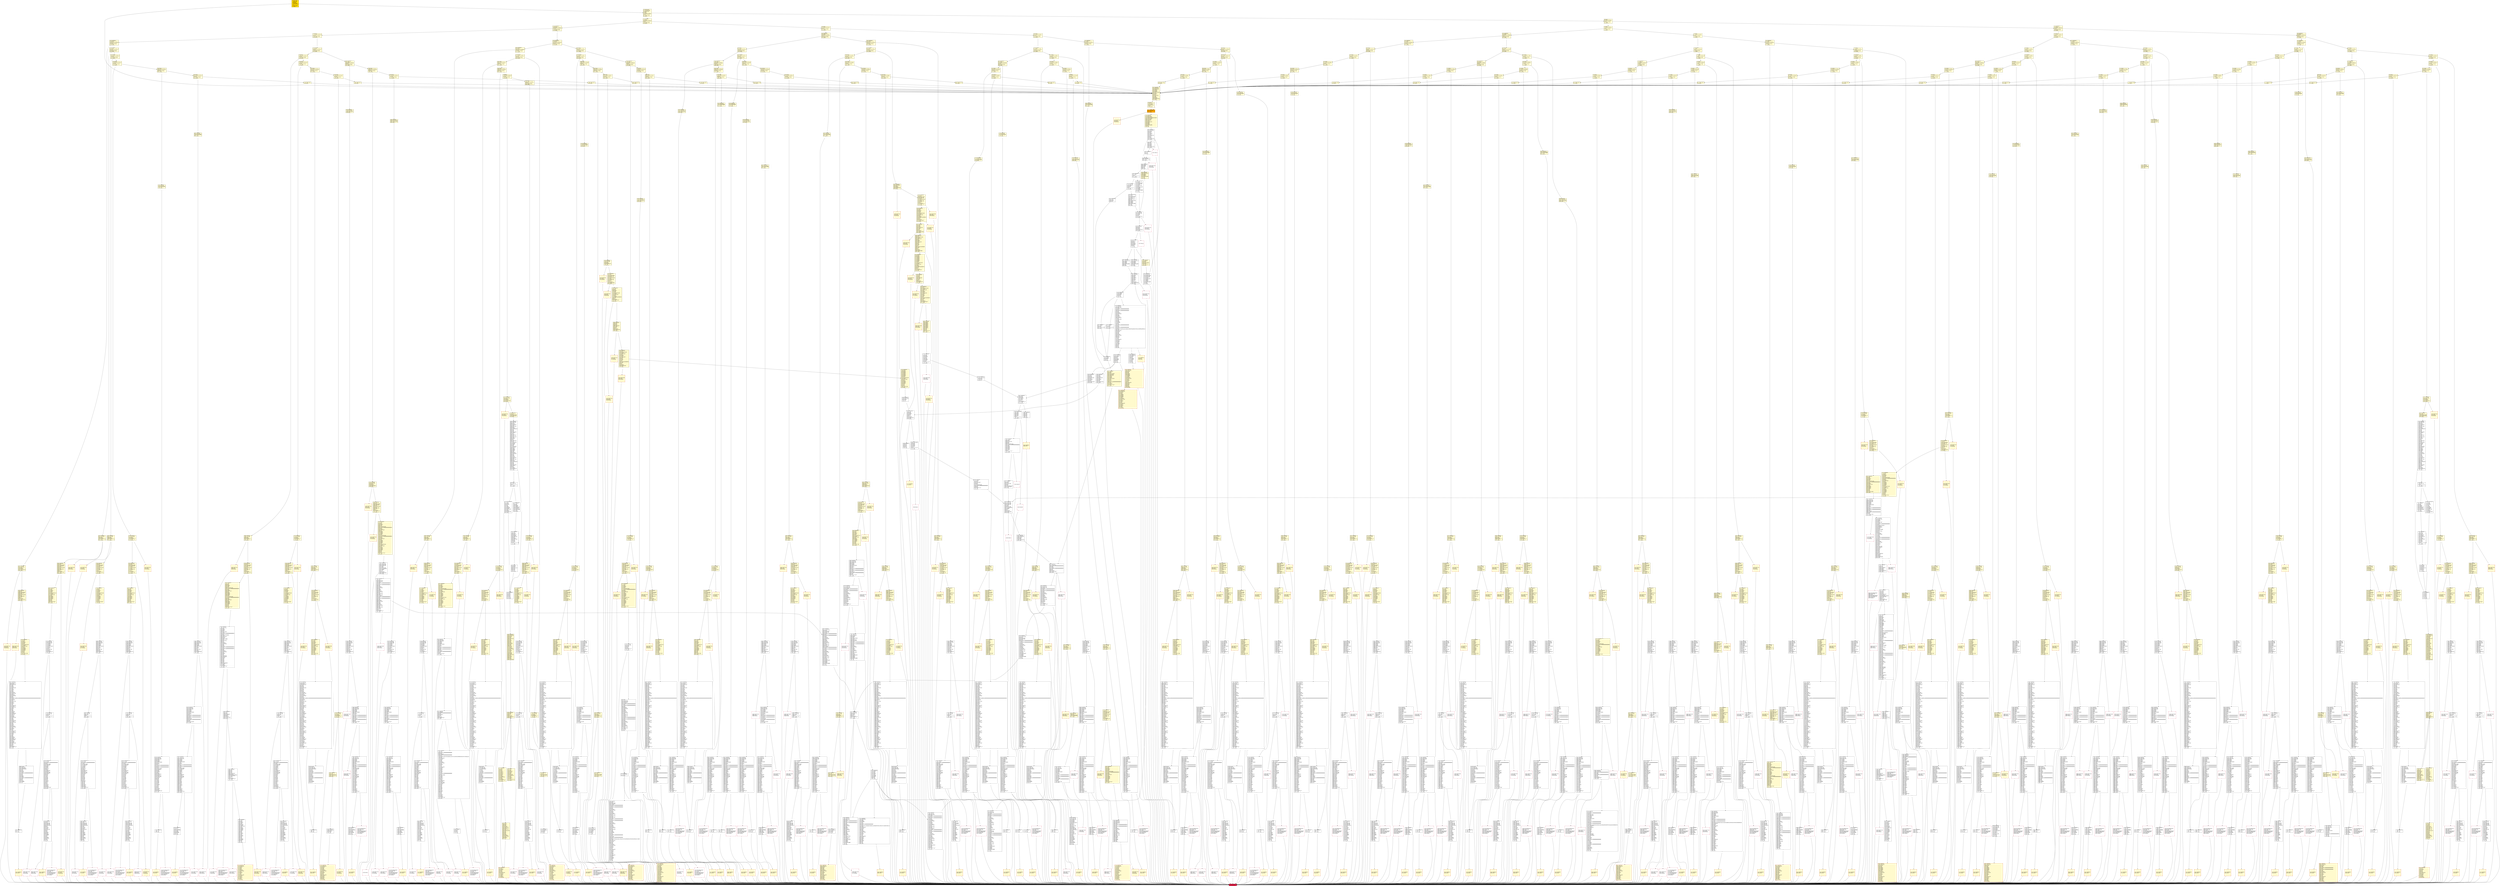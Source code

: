 digraph G {
bgcolor=transparent rankdir=UD;
node [shape=box style=filled color=black fillcolor=white fontname=arial fontcolor=black];
2831 [label="2831: JUMPDEST\l2832: PUSH2 0x0b17\l2835: PUSH2 0x2924\l2838: JUMP\l" fillcolor=lemonchiffon ];
6225 [label="6225: JUMPDEST\l6226: PUSH2 0x1859\l6229: PUSH2 0x5a6d\l6232: JUMP\l" fillcolor=lemonchiffon ];
231 [label="231: JUMPDEST\l232: DUP1\l233: PUSH4 0xc268f488\l238: GT\l239: PUSH2 0x0154\l242: JUMPI\l" fillcolor=lemonchiffon ];
25112 [label="25112: RETURNDATASIZE\l25113: PUSH1 0x00\l25115: DUP1\l25116: RETURNDATACOPY\l25117: RETURNDATASIZE\l25118: PUSH1 0x00\l25120: REVERT\l" shape=Msquare color=crimson ];
19799 [label="19799: CALLER\l19800: PUSH1 0x04\l19802: PUSH1 0x00\l19804: PUSH2 0x0100\l19807: EXP\l19808: DUP2\l19809: SLOAD\l19810: DUP2\l19811: PUSH20 0xffffffffffffffffffffffffffffffffffffffff\l19832: MUL\l19833: NOT\l19834: AND\l19835: SWAP1\l19836: DUP4\l19837: PUSH20 0xffffffffffffffffffffffffffffffffffffffff\l19858: AND\l19859: MUL\l19860: OR\l19861: SWAP1\l19862: SSTORE\l19863: POP\l" ];
1367 [label="1367: DUP1\l1368: PUSH4 0x134cf1ea\l1373: GT\l1374: PUSH2 0x0592\l1377: JUMPI\l" fillcolor=lemonchiffon ];
2331 [label="2331: JUMPDEST\l2332: POP\l2333: PUSH2 0x0948\l2336: PUSH1 0x04\l2338: DUP1\l2339: CALLDATASIZE\l2340: SUB\l2341: PUSH1 0x20\l2343: DUP2\l2344: LT\l2345: ISZERO\l2346: PUSH2 0x0932\l2349: JUMPI\l" fillcolor=lemonchiffon ];
12234 [label="12234: JUMPDEST\l12235: SWAP1\l12236: POP\l12237: PUSH1 0x20\l12239: MUL\l12240: ADD\l12241: CALLDATALOAD\l12242: PUSH2 0x4bdc\l12245: JUMP\l" ];
6247 [label="6247: JUMPDEST\l6248: POP\l6249: PUSH2 0x1894\l6252: PUSH1 0x04\l6254: DUP1\l6255: CALLDATASIZE\l6256: SUB\l6257: PUSH1 0x20\l6259: DUP2\l6260: LT\l6261: ISZERO\l6262: PUSH2 0x187e\l6265: JUMPI\l" fillcolor=lemonchiffon ];
2752 [label="2752: JUMPDEST\l2753: CALLVALUE\l2754: DUP1\l2755: ISZERO\l2756: PUSH2 0x0acc\l2759: JUMPI\l" fillcolor=lemonchiffon ];
18967 [label="18967: RETURNDATASIZE\l18968: PUSH1 0x00\l18970: DUP1\l18971: RETURNDATACOPY\l18972: RETURNDATASIZE\l18973: PUSH1 0x00\l18975: REVERT\l" shape=Msquare color=crimson ];
10522 [label="10522: JUMPDEST\l10523: POP\l10524: CALLVALUE\l10525: PUSH1 0x34\l10527: DUP2\l10528: SWAP1\l10529: SSTORE\l10530: POP\l10531: JUMP\l" ];
16300 [label="16300: PUSH1 0x00\l16302: DUP1\l16303: REVERT\l" shape=Msquare color=crimson ];
24667 [label="24667: JUMPDEST\l24668: PUSH1 0x3b\l24670: PUSH1 0x00\l24672: SWAP1\l24673: SLOAD\l24674: SWAP1\l24675: PUSH2 0x0100\l24678: EXP\l24679: SWAP1\l24680: DIV\l24681: PUSH1 0xff\l24683: AND\l24684: ISZERO\l24685: PUSH2 0x6075\l24688: JUMPI\l" ];
5509 [label="5509: JUMPDEST\l5510: STOP\l" fillcolor=lemonchiffon shape=Msquare color=crimson ];
11332 [label="11332: JUMPDEST\l11333: PUSH1 0x09\l11335: PUSH1 0x01\l11337: SWAP1\l11338: SLOAD\l11339: SWAP1\l11340: PUSH2 0x0100\l11343: EXP\l11344: SWAP1\l11345: DIV\l11346: PUSH20 0xffffffffffffffffffffffffffffffffffffffff\l11367: AND\l11368: PUSH20 0xffffffffffffffffffffffffffffffffffffffff\l11389: AND\l11390: PUSH2 0x08fc\l11393: PUSH1 0x0a\l11395: SLOAD\l11396: SWAP1\l11397: DUP2\l11398: ISZERO\l11399: MUL\l11400: SWAP1\l11401: PUSH1 0x40\l11403: MLOAD\l11404: PUSH1 0x00\l11406: PUSH1 0x40\l11408: MLOAD\l11409: DUP1\l11410: DUP4\l11411: SUB\l11412: DUP2\l11413: DUP6\l11414: DUP9\l11415: DUP9\l11416: CALL\l11417: SWAP4\l11418: POP\l11419: POP\l11420: POP\l11421: POP\l11422: ISZERO\l11423: DUP1\l11424: ISZERO\l11425: PUSH2 0x2cae\l11428: JUMPI\l" ];
4019 [label="4019: PUSH1 0x00\l4021: DUP1\l4022: REVERT\l" fillcolor=lemonchiffon shape=Msquare color=crimson ];
1138 [label="1138: DUP1\l1139: PUSH4 0x42966c68\l1144: EQ\l1145: PUSH2 0x0e27\l1148: JUMPI\l" fillcolor=lemonchiffon ];
5487 [label="5487: JUMPDEST\l5488: DUP2\l5489: ADD\l5490: SWAP1\l5491: DUP1\l5492: DUP1\l5493: CALLDATALOAD\l5494: SWAP1\l5495: PUSH1 0x20\l5497: ADD\l5498: SWAP1\l5499: SWAP3\l5500: SWAP2\l5501: SWAP1\l5502: POP\l5503: POP\l5504: POP\l5505: PUSH2 0x4fe9\l5508: JUMP\l" fillcolor=lemonchiffon ];
16313 [label="16313: PUSH1 0x00\l16315: DUP1\l16316: REVERT\l" shape=Msquare color=crimson ];
445 [label="445: DUP1\l446: PUSH4 0xabd91fd9\l451: EQ\l452: PUSH2 0x14c4\l455: JUMPI\l" fillcolor=lemonchiffon ];
3840 [label="3840: JUMPDEST\l3841: PUSH2 0x0f08\l3844: PUSH2 0x3549\l3847: JUMP\l" fillcolor=lemonchiffon ];
13757 [label="13757: JUMPDEST\l13758: PUSH1 0x07\l13760: PUSH1 0x01\l13762: SWAP1\l13763: SLOAD\l13764: SWAP1\l13765: PUSH2 0x0100\l13768: EXP\l13769: SWAP1\l13770: DIV\l13771: PUSH20 0xffffffffffffffffffffffffffffffffffffffff\l13792: AND\l13793: PUSH20 0xffffffffffffffffffffffffffffffffffffffff\l13814: AND\l13815: PUSH2 0x08fc\l13818: PUSH1 0x08\l13820: SLOAD\l13821: SWAP1\l13822: DUP2\l13823: ISZERO\l13824: MUL\l13825: SWAP1\l13826: PUSH1 0x40\l13828: MLOAD\l13829: PUSH1 0x00\l13831: PUSH1 0x40\l13833: MLOAD\l13834: DUP1\l13835: DUP4\l13836: SUB\l13837: DUP2\l13838: DUP6\l13839: DUP9\l13840: DUP9\l13841: CALL\l13842: SWAP4\l13843: POP\l13844: POP\l13845: POP\l13846: POP\l13847: ISZERO\l13848: DUP1\l13849: ISZERO\l13850: PUSH2 0x3627\l13853: JUMPI\l" ];
4331 [label="4331: JUMPDEST\l4332: DUP2\l4333: ADD\l4334: SWAP1\l4335: DUP1\l4336: DUP1\l4337: CALLDATALOAD\l4338: SWAP1\l4339: PUSH1 0x20\l4341: ADD\l4342: SWAP1\l4343: SWAP3\l4344: SWAP2\l4345: SWAP1\l4346: POP\l4347: POP\l4348: POP\l4349: PUSH2 0x3c88\l4352: JUMP\l" fillcolor=lemonchiffon ];
5826 [label="5826: JUMPDEST\l5827: PUSH2 0x16ca\l5830: PUSH2 0x548b\l5833: JUMP\l" fillcolor=lemonchiffon ];
4296 [label="4296: JUMPDEST\l4297: CALLVALUE\l4298: DUP1\l4299: ISZERO\l4300: PUSH2 0x10d4\l4303: JUMPI\l" fillcolor=lemonchiffon ];
10077 [label="10077: JUMPDEST\l10078: PUSH1 0x0a\l10080: DUP2\l10081: LT\l10082: PUSH2 0x276a\l10085: JUMPI\l" ];
227 [label="227: PUSH2 0x05fb\l230: JUMP\l" fillcolor=lemonchiffon ];
3694 [label="3694: JUMPDEST\l3695: POP\l3696: PUSH2 0x0e9b\l3699: PUSH1 0x04\l3701: DUP1\l3702: CALLDATASIZE\l3703: SUB\l3704: PUSH1 0x20\l3706: DUP2\l3707: LT\l3708: ISZERO\l3709: PUSH2 0x0e85\l3712: JUMPI\l" fillcolor=lemonchiffon ];
685 [label="685: DUP1\l686: PUSH4 0x89ebee3f\l691: EQ\l692: PUSH2 0x11cc\l695: JUMPI\l" fillcolor=lemonchiffon ];
6418 [label="6418: JUMPDEST\l6419: POP\l6420: PUSH2 0x1955\l6423: PUSH1 0x04\l6425: DUP1\l6426: CALLDATASIZE\l6427: SUB\l6428: PUSH1 0x20\l6430: DUP2\l6431: LT\l6432: ISZERO\l6433: PUSH2 0x1929\l6436: JUMPI\l" fillcolor=lemonchiffon ];
6759 [label="6759: JUMPDEST\l6760: PUSH2 0x622b\l6763: SWAP1\l6764: SWAP2\l6765: SWAP1\l6766: PUSH4 0xffffffff\l6771: AND\l6772: JUMP\l" ];
23092 [label="23092: RETURNDATASIZE\l23093: PUSH1 0x00\l23095: DUP1\l23096: RETURNDATACOPY\l23097: RETURNDATASIZE\l23098: PUSH1 0x00\l23100: REVERT\l" shape=Msquare color=crimson ];
849 [label="849: DUP1\l850: PUSH4 0x79da9747\l855: EQ\l856: PUSH2 0x1103\l859: JUMPI\l" fillcolor=lemonchiffon ];
6109 [label="6109: JUMPDEST\l6110: POP\l6111: PUSH2 0x17e6\l6114: PUSH2 0x5781\l6117: JUMP\l" fillcolor=lemonchiffon ];
30 [label="30: DUP1\l31: PUSH4 0xb5dfadc1\l36: GT\l37: PUSH2 0x019b\l40: JUMPI\l" fillcolor=lemonchiffon ];
1940 [label="1940: PUSH1 0x00\l1942: DUP1\l1943: REVERT\l" fillcolor=lemonchiffon shape=Msquare color=crimson ];
21038 [label="21038: RETURNDATASIZE\l21039: PUSH1 0x00\l21041: DUP1\l21042: RETURNDATACOPY\l21043: RETURNDATASIZE\l21044: PUSH1 0x00\l21046: REVERT\l" shape=Msquare color=crimson ];
3810 [label="3810: JUMPDEST\l3811: PUSH2 0x0eea\l3814: PUSH2 0x3408\l3817: JUMP\l" fillcolor=lemonchiffon ];
5063 [label="5063: JUMPDEST\l5064: PUSH2 0x13cf\l5067: PUSH2 0x4943\l5070: JUMP\l" fillcolor=lemonchiffon ];
5792 [label="5792: JUMPDEST\l5793: DUP2\l5794: ADD\l5795: SWAP1\l5796: DUP1\l5797: DUP1\l5798: CALLDATALOAD\l5799: SWAP1\l5800: PUSH1 0x20\l5802: ADD\l5803: SWAP1\l5804: SWAP3\l5805: SWAP2\l5806: SWAP1\l5807: POP\l5808: POP\l5809: POP\l5810: PUSH2 0x5392\l5813: JUMP\l" fillcolor=lemonchiffon ];
3552 [label="3552: JUMPDEST\l3553: SWAP1\l3554: SWAP2\l3555: SWAP3\l3556: SWAP4\l3557: SWAP2\l3558: SWAP3\l3559: SWAP4\l3560: SWAP1\l3561: POP\l3562: POP\l3563: POP\l3564: PUSH2 0x2f6f\l3567: JUMP\l" fillcolor=lemonchiffon ];
3996 [label="3996: PUSH1 0x00\l3998: DUP1\l3999: REVERT\l" fillcolor=lemonchiffon shape=Msquare color=crimson ];
5964 [label="5964: JUMPDEST\l5965: CALLVALUE\l5966: DUP1\l5967: ISZERO\l5968: PUSH2 0x1758\l5971: JUMPI\l" fillcolor=lemonchiffon ];
5095 [label="5095: JUMPDEST\l5096: POP\l5097: PUSH2 0x1414\l5100: PUSH1 0x04\l5102: DUP1\l5103: CALLDATASIZE\l5104: SUB\l5105: PUSH1 0x20\l5107: DUP2\l5108: LT\l5109: ISZERO\l5110: PUSH2 0x13fe\l5113: JUMPI\l" fillcolor=lemonchiffon ];
4065 [label="4065: PUSH1 0x00\l4067: DUP1\l4068: REVERT\l" fillcolor=lemonchiffon shape=Msquare color=crimson ];
2466 [label="2466: JUMPDEST\l2467: DUP2\l2468: ADD\l2469: SWAP1\l2470: DUP1\l2471: DUP1\l2472: CALLDATALOAD\l2473: SWAP1\l2474: PUSH1 0x20\l2476: ADD\l2477: SWAP1\l2478: PUSH5 0x0100000000\l2484: DUP2\l2485: GT\l2486: ISZERO\l2487: PUSH2 0x09bf\l2490: JUMPI\l" fillcolor=lemonchiffon ];
1782 [label="1782: JUMPDEST\l1783: CALLVALUE\l1784: DUP1\l1785: ISZERO\l1786: PUSH2 0x0702\l1789: JUMPI\l" fillcolor=lemonchiffon ];
3351 [label="3351: JUMPDEST\l3352: CALLVALUE\l3353: DUP1\l3354: ISZERO\l3355: PUSH2 0x0d23\l3358: JUMPI\l" fillcolor=lemonchiffon ];
5651 [label="5651: JUMPDEST\l5652: POP\l5653: PUSH2 0x1640\l5656: PUSH1 0x04\l5658: DUP1\l5659: CALLDATASIZE\l5660: SUB\l5661: PUSH1 0x20\l5663: DUP2\l5664: LT\l5665: ISZERO\l5666: PUSH2 0x162a\l5669: JUMPI\l" fillcolor=lemonchiffon ];
805 [label="805: DUP1\l806: PUSH4 0x5dc44873\l811: GT\l812: PUSH2 0x0391\l815: JUMPI\l" fillcolor=lemonchiffon ];
21536 [label="21536: JUMPDEST\l21537: PUSH1 0x29\l21539: PUSH1 0x00\l21541: SWAP1\l21542: SLOAD\l21543: SWAP1\l21544: PUSH2 0x0100\l21547: EXP\l21548: SWAP1\l21549: DIV\l21550: PUSH20 0xffffffffffffffffffffffffffffffffffffffff\l21571: AND\l21572: PUSH20 0xffffffffffffffffffffffffffffffffffffffff\l21593: AND\l21594: PUSH2 0x08fc\l21597: CALLVALUE\l21598: SWAP1\l21599: DUP2\l21600: ISZERO\l21601: MUL\l21602: SWAP1\l21603: PUSH1 0x40\l21605: MLOAD\l21606: PUSH1 0x00\l21608: PUSH1 0x40\l21610: MLOAD\l21611: DUP1\l21612: DUP4\l21613: SUB\l21614: DUP2\l21615: DUP6\l21616: DUP9\l21617: DUP9\l21618: CALL\l21619: SWAP4\l21620: POP\l21621: POP\l21622: POP\l21623: POP\l21624: ISZERO\l21625: DUP1\l21626: ISZERO\l21627: PUSH2 0x5488\l21630: JUMPI\l" ];
6128 [label="6128: PUSH1 0x00\l6130: DUP1\l6131: REVERT\l" fillcolor=lemonchiffon shape=Msquare color=crimson ];
5568 [label="5568: JUMPDEST\l5569: STOP\l" fillcolor=lemonchiffon shape=Msquare color=crimson ];
156 [label="156: PUSH2 0x05fb\l159: JUMP\l" fillcolor=lemonchiffon ];
1378 [label="1378: DUP1\l1379: PUSH4 0x134cf1ea\l1384: EQ\l1385: PUSH2 0x090f\l1388: JUMPI\l" fillcolor=lemonchiffon ];
4367 [label="4367: JUMPDEST\l4368: POP\l4369: PUSH2 0x1118\l4372: PUSH2 0x3d52\l4375: JUMP\l" fillcolor=lemonchiffon ];
745 [label="745: DUP1\l746: PUSH4 0x81883e24\l751: EQ\l752: PUSH2 0x1173\l755: JUMPI\l" fillcolor=lemonchiffon ];
1164 [label="1164: JUMPDEST\l1165: DUP1\l1166: PUSH4 0x18824f92\l1171: GT\l1172: PUSH2 0x054b\l1175: JUMPI\l" fillcolor=lemonchiffon ];
4088 [label="4088: PUSH1 0x00\l4090: DUP1\l4091: REVERT\l" fillcolor=lemonchiffon shape=Msquare color=crimson ];
20479 [label="20479: PUSH1 0x00\l20481: DUP1\l20482: REVERT\l" shape=Msquare color=crimson ];
13984 [label="13984: JUMPDEST\l13985: POP\l13986: PUSH1 0x01\l13988: PUSH1 0x09\l13990: PUSH1 0x00\l13992: PUSH2 0x0100\l13995: EXP\l13996: DUP2\l13997: SLOAD\l13998: DUP2\l13999: PUSH1 0xff\l14001: MUL\l14002: NOT\l14003: AND\l14004: SWAP1\l14005: DUP4\l14006: ISZERO\l14007: ISZERO\l14008: MUL\l14009: OR\l14010: SWAP1\l14011: SSTORE\l14012: POP\l14013: POP\l14014: JUMP\l" ];
13638 [label="13638: JUMPDEST\l13639: POP\l13640: JUMP\l" ];
10416 [label="10416: JUMPDEST\l10417: PUSH1 0x33\l10419: PUSH1 0x01\l10421: SWAP1\l10422: SLOAD\l10423: SWAP1\l10424: PUSH2 0x0100\l10427: EXP\l10428: SWAP1\l10429: DIV\l10430: PUSH20 0xffffffffffffffffffffffffffffffffffffffff\l10451: AND\l10452: PUSH20 0xffffffffffffffffffffffffffffffffffffffff\l10473: AND\l10474: PUSH2 0x08fc\l10477: PUSH1 0x34\l10479: SLOAD\l10480: SWAP1\l10481: DUP2\l10482: ISZERO\l10483: MUL\l10484: SWAP1\l10485: PUSH1 0x40\l10487: MLOAD\l10488: PUSH1 0x00\l10490: PUSH1 0x40\l10492: MLOAD\l10493: DUP1\l10494: DUP4\l10495: SUB\l10496: DUP2\l10497: DUP6\l10498: DUP9\l10499: DUP9\l10500: CALL\l10501: SWAP4\l10502: POP\l10503: POP\l10504: POP\l10505: POP\l10506: ISZERO\l10507: DUP1\l10508: ISZERO\l10509: PUSH2 0x291a\l10512: JUMPI\l" ];
3568 [label="3568: JUMPDEST\l3569: STOP\l" fillcolor=lemonchiffon shape=Msquare color=crimson ];
15695 [label="15695: JUMPDEST\l15696: POP\l15697: JUMP\l" ];
3850 [label="3850: JUMPDEST\l3851: CALLVALUE\l3852: DUP1\l3853: ISZERO\l3854: PUSH2 0x0f16\l3857: JUMPI\l" fillcolor=lemonchiffon ];
3578 [label="3578: JUMPDEST\l3579: STOP\l" fillcolor=lemonchiffon shape=Msquare color=crimson ];
5627 [label="5627: JUMPDEST\l5628: STOP\l" fillcolor=lemonchiffon shape=Msquare color=crimson ];
8820 [label="8820: RETURNDATASIZE\l8821: PUSH1 0x00\l8823: DUP1\l8824: RETURNDATACOPY\l8825: RETURNDATASIZE\l8826: PUSH1 0x00\l8828: REVERT\l" shape=Msquare color=crimson ];
3682 [label="3682: JUMPDEST\l3683: CALLVALUE\l3684: DUP1\l3685: ISZERO\l3686: PUSH2 0x0e6e\l3689: JUMPI\l" fillcolor=lemonchiffon ];
2076 [label="2076: JUMPDEST\l2077: CALLVALUE\l2078: DUP1\l2079: ISZERO\l2080: PUSH2 0x0828\l2083: JUMPI\l" fillcolor=lemonchiffon ];
24531 [label="24531: PUSH1 0x00\l24533: DUP1\l24534: REVERT\l" shape=Msquare color=crimson ];
5257 [label="5257: JUMPDEST\l5258: CALLVALUE\l5259: DUP1\l5260: ISZERO\l5261: PUSH2 0x1495\l5264: JUMPI\l" fillcolor=lemonchiffon ];
602 [label="602: JUMPDEST\l603: DUP1\l604: PUSH4 0x89ad7ab4\l609: GT\l610: PUSH2 0x02c7\l613: JUMPI\l" fillcolor=lemonchiffon ];
4171 [label="4171: JUMPDEST\l4172: DUP2\l4173: ADD\l4174: SWAP1\l4175: DUP1\l4176: DUP1\l4177: CALLDATALOAD\l4178: SWAP1\l4179: PUSH1 0x20\l4181: ADD\l4182: SWAP1\l4183: SWAP3\l4184: SWAP2\l4185: SWAP1\l4186: POP\l4187: POP\l4188: POP\l4189: PUSH2 0x3b75\l4192: JUMP\l" fillcolor=lemonchiffon ];
22487 [label="22487: PUSH1 0x00\l22489: DUP1\l22490: REVERT\l" shape=Msquare color=crimson ];
25015 [label="25015: JUMPDEST\l25016: PUSH1 0x2f\l25018: PUSH1 0x01\l25020: SWAP1\l25021: SLOAD\l25022: SWAP1\l25023: PUSH2 0x0100\l25026: EXP\l25027: SWAP1\l25028: DIV\l25029: PUSH20 0xffffffffffffffffffffffffffffffffffffffff\l25050: AND\l25051: PUSH20 0xffffffffffffffffffffffffffffffffffffffff\l25072: AND\l25073: PUSH2 0x08fc\l25076: PUSH1 0x30\l25078: SLOAD\l25079: SWAP1\l25080: DUP2\l25081: ISZERO\l25082: MUL\l25083: SWAP1\l25084: PUSH1 0x40\l25086: MLOAD\l25087: PUSH1 0x00\l25089: PUSH1 0x40\l25091: MLOAD\l25092: DUP1\l25093: DUP4\l25094: SUB\l25095: DUP2\l25096: DUP6\l25097: DUP9\l25098: DUP9\l25099: CALL\l25100: SWAP4\l25101: POP\l25102: POP\l25103: POP\l25104: POP\l25105: ISZERO\l25106: DUP1\l25107: ISZERO\l25108: PUSH2 0x6221\l25111: JUMPI\l" ];
6105 [label="6105: PUSH1 0x00\l6107: DUP1\l6108: REVERT\l" fillcolor=lemonchiffon shape=Msquare color=crimson ];
1487 [label="1487: DUP1\l1488: PUSH4 0x05b1137b\l1493: EQ\l1494: PUSH2 0x06f6\l1497: JUMPI\l" fillcolor=lemonchiffon ];
16171 [label="16171: JUMPDEST\l16172: PUSH1 0x28\l16174: PUSH1 0x00\l16176: SWAP1\l16177: SLOAD\l16178: SWAP1\l16179: PUSH2 0x0100\l16182: EXP\l16183: SWAP1\l16184: DIV\l16185: PUSH20 0xffffffffffffffffffffffffffffffffffffffff\l16206: AND\l16207: PUSH20 0xffffffffffffffffffffffffffffffffffffffff\l16228: AND\l16229: PUSH2 0x08fc\l16232: CALLVALUE\l16233: SWAP1\l16234: DUP2\l16235: ISZERO\l16236: MUL\l16237: SWAP1\l16238: PUSH1 0x40\l16240: MLOAD\l16241: PUSH1 0x00\l16243: PUSH1 0x40\l16245: MLOAD\l16246: DUP1\l16247: DUP4\l16248: SUB\l16249: DUP2\l16250: DUP6\l16251: DUP9\l16252: DUP9\l16253: CALL\l16254: SWAP4\l16255: POP\l16256: POP\l16257: POP\l16258: POP\l16259: ISZERO\l16260: DUP1\l16261: ISZERO\l16262: PUSH2 0x3f93\l16265: JUMPI\l" ];
3349 [label="3349: JUMPDEST\l3350: STOP\l" fillcolor=lemonchiffon shape=Msquare color=crimson ];
13011 [label="13011: JUMPDEST\l13012: PUSH1 0x2b\l13014: PUSH1 0x00\l13016: SWAP1\l13017: SLOAD\l13018: SWAP1\l13019: PUSH2 0x0100\l13022: EXP\l13023: SWAP1\l13024: DIV\l13025: PUSH20 0xffffffffffffffffffffffffffffffffffffffff\l13046: AND\l13047: PUSH20 0xffffffffffffffffffffffffffffffffffffffff\l13068: AND\l13069: PUSH2 0x08fc\l13072: CALLVALUE\l13073: SWAP1\l13074: DUP2\l13075: ISZERO\l13076: MUL\l13077: SWAP1\l13078: PUSH1 0x40\l13080: MLOAD\l13081: PUSH1 0x00\l13083: PUSH1 0x40\l13085: MLOAD\l13086: DUP1\l13087: DUP4\l13088: SUB\l13089: DUP2\l13090: DUP6\l13091: DUP9\l13092: DUP9\l13093: CALL\l13094: SWAP4\l13095: POP\l13096: POP\l13097: POP\l13098: POP\l13099: ISZERO\l13100: DUP1\l13101: ISZERO\l13102: PUSH2 0x333b\l13105: JUMPI\l" ];
6499 [label="6499: JUMPDEST\l6500: POP\l6501: PUSH2 0x1990\l6504: PUSH1 0x04\l6506: DUP1\l6507: CALLDATASIZE\l6508: SUB\l6509: PUSH1 0x20\l6511: DUP2\l6512: LT\l6513: ISZERO\l6514: PUSH2 0x197a\l6517: JUMPI\l" fillcolor=lemonchiffon ];
3261 [label="3261: JUMPDEST\l3262: POP\l3263: PUSH2 0x0cc6\l3266: PUSH2 0x2edd\l3269: JUMP\l" fillcolor=lemonchiffon ];
20483 [label="20483: JUMPDEST\l20484: PUSH1 0x0a\l20486: DUP2\l20487: LT\l20488: PUSH2 0x5010\l20491: JUMPI\l" ];
12167 [label="12167: JUMPDEST\l12168: DUP5\l12169: DUP5\l12170: SWAP1\l12171: POP\l12172: DUP2\l12173: LT\l12174: ISZERO\l12175: PUSH2 0x2fe4\l12178: JUMPI\l" ];
3881 [label="3881: PUSH1 0x00\l3883: DUP1\l3884: REVERT\l" fillcolor=lemonchiffon shape=Msquare color=crimson ];
340 [label="340: JUMPDEST\l341: DUP1\l342: PUSH4 0xb5dfadc1\l347: EQ\l348: PUSH2 0x1542\l351: JUMPI\l" fillcolor=lemonchiffon ];
9935 [label="9935: JUMPDEST\l9936: PUSH1 0x0a\l9938: DUP2\l9939: LT\l9940: PUSH2 0x26dc\l9943: JUMPI\l" ];
11764 [label="11764: JUMPDEST\l11765: POP\l11766: PUSH1 0x01\l11768: PUSH1 0x31\l11770: PUSH1 0x00\l11772: PUSH2 0x0100\l11775: EXP\l11776: DUP2\l11777: SLOAD\l11778: DUP2\l11779: PUSH1 0xff\l11781: MUL\l11782: NOT\l11783: AND\l11784: SWAP1\l11785: DUP4\l11786: ISZERO\l11787: ISZERO\l11788: MUL\l11789: OR\l11790: SWAP1\l11791: SSTORE\l11792: POP\l11793: POP\l11794: JUMP\l" ];
5936 [label="5936: PUSH1 0x00\l5938: DUP1\l5939: REVERT\l" fillcolor=lemonchiffon shape=Msquare color=crimson ];
23123 [label="23123: JUMPDEST\l23124: DUP2\l23125: ADD\l23126: SWAP1\l23127: DUP1\l23128: DUP1\l23129: MLOAD\l23130: SWAP1\l23131: PUSH1 0x20\l23133: ADD\l23134: SWAP1\l23135: SWAP3\l23136: SWAP2\l23137: SWAP1\l23138: POP\l23139: POP\l23140: POP\l23141: SWAP3\l23142: POP\l23143: POP\l23144: POP\l23145: SWAP2\l23146: SWAP1\l23147: POP\l23148: JUMP\l" ];
5383 [label="5383: JUMPDEST\l5384: STOP\l" fillcolor=lemonchiffon shape=Msquare color=crimson ];
16317 [label="16317: JUMPDEST\l16318: CALLER\l16319: PUSH20 0xffffffffffffffffffffffffffffffffffffffff\l16340: AND\l16341: PUSH2 0x08fc\l16344: PUSH1 0x3c\l16346: SLOAD\l16347: SWAP1\l16348: DUP2\l16349: ISZERO\l16350: MUL\l16351: SWAP1\l16352: PUSH1 0x40\l16354: MLOAD\l16355: PUSH1 0x00\l16357: PUSH1 0x40\l16359: MLOAD\l16360: DUP1\l16361: DUP4\l16362: SUB\l16363: DUP2\l16364: DUP6\l16365: DUP9\l16366: DUP9\l16367: CALL\l16368: SWAP4\l16369: POP\l16370: POP\l16371: POP\l16372: POP\l16373: ISZERO\l16374: DUP1\l16375: ISZERO\l16376: PUSH2 0x4005\l16379: JUMPI\l" ];
2378 [label="2378: JUMPDEST\l2379: PUSH2 0x0952\l2382: PUSH2 0x2414\l2385: JUMP\l" fillcolor=lemonchiffon ];
9484 [label="9484: JUMPDEST\l9485: DUP4\l9486: DUP4\l9487: SWAP1\l9488: POP\l9489: DUP2\l9490: LT\l9491: ISZERO\l9492: PUSH2 0x2557\l9495: JUMPI\l" ];
1464 [label="1464: JUMPDEST\l1465: DUP1\l1466: PUSH4 0x045808e9\l1471: EQ\l1472: PUSH2 0x0690\l1475: JUMPI\l" fillcolor=lemonchiffon ];
1411 [label="1411: DUP1\l1412: PUSH4 0x1826c119\l1417: EQ\l1418: PUSH2 0x097f\l1421: JUMPI\l" fillcolor=lemonchiffon ];
4556 [label="4556: JUMPDEST\l4557: PUSH2 0x11d4\l4560: PUSH2 0x42ac\l4563: JUMP\l" fillcolor=lemonchiffon ];
22491 [label="22491: JUMPDEST\l22492: PUSH1 0x00\l22494: ADDRESS\l22495: PUSH20 0xffffffffffffffffffffffffffffffffffffffff\l22516: AND\l22517: BALANCE\l22518: SWAP1\l22519: POP\l22520: PUSH1 0x0e\l22522: PUSH1 0x00\l22524: SWAP1\l22525: SLOAD\l22526: SWAP1\l22527: PUSH2 0x0100\l22530: EXP\l22531: SWAP1\l22532: DIV\l22533: PUSH20 0xffffffffffffffffffffffffffffffffffffffff\l22554: AND\l22555: PUSH20 0xffffffffffffffffffffffffffffffffffffffff\l22576: AND\l22577: PUSH2 0x08fc\l22580: DUP3\l22581: SWAP1\l22582: DUP2\l22583: ISZERO\l22584: MUL\l22585: SWAP1\l22586: PUSH1 0x40\l22588: MLOAD\l22589: PUSH1 0x00\l22591: PUSH1 0x40\l22593: MLOAD\l22594: DUP1\l22595: DUP4\l22596: SUB\l22597: DUP2\l22598: DUP6\l22599: DUP9\l22600: DUP9\l22601: CALL\l22602: SWAP4\l22603: POP\l22604: POP\l22605: POP\l22606: POP\l22607: ISZERO\l22608: DUP1\l22609: ISZERO\l22610: PUSH2 0x585f\l22613: JUMPI\l" ];
8336 [label="8336: JUMPDEST\l8337: PUSH1 0x00\l8339: DUP1\l8340: DUP3\l8341: EQ\l8342: DUP1\l8343: PUSH2 0x211c\l8346: JUMPI\l" ];
12037 [label="12037: PUSH1 0x00\l12039: DUP1\l12040: REVERT\l" shape=Msquare color=crimson ];
24325 [label="24325: PUSH1 0x00\l24327: DUP1\l24328: REVERT\l" shape=Msquare color=crimson ];
20568 [label="20568: JUMPDEST\l20569: POP\l20570: PUSH1 0x01\l20572: PUSH1 0x0b\l20574: PUSH1 0x14\l20576: PUSH2 0x0100\l20579: EXP\l20580: DUP2\l20581: SLOAD\l20582: DUP2\l20583: PUSH1 0xff\l20585: MUL\l20586: NOT\l20587: AND\l20588: SWAP1\l20589: DUP4\l20590: ISZERO\l20591: ISZERO\l20592: MUL\l20593: OR\l20594: SWAP1\l20595: SSTORE\l20596: POP\l20597: POP\l20598: JUMP\l" ];
3500 [label="3500: JUMPDEST\l3501: DUP3\l3502: ADD\l3503: DUP4\l3504: PUSH1 0x20\l3506: DUP3\l3507: ADD\l3508: GT\l3509: ISZERO\l3510: PUSH2 0x0dbe\l3513: JUMPI\l" fillcolor=lemonchiffon ];
5351 [label="5351: JUMPDEST\l5352: DUP2\l5353: ADD\l5354: SWAP1\l5355: DUP1\l5356: DUP1\l5357: CALLDATALOAD\l5358: SWAP1\l5359: PUSH1 0x20\l5361: ADD\l5362: SWAP1\l5363: SWAP3\l5364: SWAP2\l5365: SWAP1\l5366: POP\l5367: POP\l5368: POP\l5369: PUSH2 0x4cd1\l5372: JUMP\l" fillcolor=lemonchiffon ];
3858 [label="3858: PUSH1 0x00\l3860: DUP1\l3861: REVERT\l" fillcolor=lemonchiffon shape=Msquare color=crimson ];
24338 [label="24338: PUSH1 0x00\l24340: DUP1\l24341: REVERT\l" shape=Msquare color=crimson ];
1813 [label="1813: PUSH1 0x00\l1815: DUP1\l1816: REVERT\l" fillcolor=lemonchiffon shape=Msquare color=crimson ];
17094 [label="17094: JUMPDEST\l17095: PUSH1 0x3d\l17097: PUSH1 0x01\l17099: SWAP1\l17100: SLOAD\l17101: SWAP1\l17102: PUSH2 0x0100\l17105: EXP\l17106: SWAP1\l17107: DIV\l17108: PUSH20 0xffffffffffffffffffffffffffffffffffffffff\l17129: AND\l17130: PUSH20 0xffffffffffffffffffffffffffffffffffffffff\l17151: AND\l17152: CALLER\l17153: PUSH20 0xffffffffffffffffffffffffffffffffffffffff\l17174: AND\l17175: EQ\l17176: PUSH2 0x4320\l17179: JUMPI\l" ];
19208 [label="19208: JUMPDEST\l19209: POP\l19210: CALLVALUE\l19211: PUSH1 0x2e\l19213: DUP2\l19214: SWAP1\l19215: SSTORE\l19216: POP\l19217: JUMP\l" ];
20247 [label="20247: PUSH1 0x00\l20249: DUP1\l20250: REVERT\l" shape=Msquare color=crimson ];
756 [label="756: DUP1\l757: PUSH4 0x87c845d3\l762: EQ\l763: PUSH2 0x117d\l766: JUMPI\l" fillcolor=lemonchiffon ];
4856 [label="4856: JUMPDEST\l4857: POP\l4858: POP\l4859: POP\l4860: POP\l4861: SWAP1\l4862: POP\l4863: SWAP1\l4864: DUP2\l4865: ADD\l4866: SWAP1\l4867: PUSH1 0x1f\l4869: AND\l4870: DUP1\l4871: ISZERO\l4872: PUSH2 0x1325\l4875: JUMPI\l" fillcolor=lemonchiffon ];
5913 [label="5913: PUSH1 0x00\l5915: DUP1\l5916: REVERT\l" fillcolor=lemonchiffon shape=Msquare color=crimson ];
21152 [label="21152: RETURNDATASIZE\l21153: PUSH1 0x00\l21155: DUP1\l21156: RETURNDATACOPY\l21157: RETURNDATASIZE\l21158: PUSH1 0x00\l21160: REVERT\l" shape=Msquare color=crimson ];
16527 [label="16527: JUMPDEST\l16528: PUSH1 0x24\l16530: PUSH1 0x15\l16532: SWAP1\l16533: SLOAD\l16534: SWAP1\l16535: PUSH2 0x0100\l16538: EXP\l16539: SWAP1\l16540: DIV\l16541: PUSH1 0xff\l16543: AND\l16544: ISZERO\l16545: PUSH2 0x40a9\l16548: JUMPI\l" ];
85 [label="85: DUP1\l86: PUSH4 0xf388ef80\l91: EQ\l92: PUSH2 0x1992\l95: JUMPI\l" fillcolor=lemonchiffon ];
118 [label="118: PUSH2 0x05fb\l121: JUMP\l" fillcolor=lemonchiffon ];
6655 [label="6655: JUMPDEST\l6656: PUSH2 0x1a08\l6659: JUMPI\l" ];
19864 [label="19864: JUMPDEST\l19865: POP\l19866: JUMP\l" ];
3937 [label="3937: PUSH1 0x00\l3939: DUP1\l3940: REVERT\l" fillcolor=lemonchiffon shape=Msquare color=crimson ];
5769 [label="5769: JUMPDEST\l5770: POP\l5771: PUSH2 0x16b6\l5774: PUSH1 0x04\l5776: DUP1\l5777: CALLDATASIZE\l5778: SUB\l5779: PUSH1 0x20\l5781: DUP2\l5782: LT\l5783: ISZERO\l5784: PUSH2 0x16a0\l5787: JUMPI\l" fillcolor=lemonchiffon ];
5757 [label="5757: JUMPDEST\l5758: CALLVALUE\l5759: DUP1\l5760: ISZERO\l5761: PUSH2 0x1689\l5764: JUMPI\l" fillcolor=lemonchiffon ];
10086 [label="10086: PUSH1 0x00\l10088: DUP1\l10089: REVERT\l" shape=Msquare color=crimson ];
3166 [label="3166: JUMPDEST\l3167: DUP2\l3168: ADD\l3169: SWAP1\l3170: DUP1\l3171: DUP1\l3172: CALLDATALOAD\l3173: SWAP1\l3174: PUSH1 0x20\l3176: ADD\l3177: SWAP1\l3178: SWAP3\l3179: SWAP2\l3180: SWAP1\l3181: POP\l3182: POP\l3183: POP\l3184: PUSH2 0x2d85\l3187: JUMP\l" fillcolor=lemonchiffon ];
5995 [label="5995: PUSH1 0x00\l5997: DUP1\l5998: REVERT\l" fillcolor=lemonchiffon shape=Msquare color=crimson ];
827 [label="827: DUP1\l828: PUSH4 0x70a08231\l833: EQ\l834: PUSH2 0x1063\l837: JUMPI\l" fillcolor=lemonchiffon ];
20337 [label="20337: PUSH1 0x00\l20339: DUP1\l20340: REVERT\l" shape=Msquare color=crimson ];
24783 [label="24783: JUMPDEST\l24784: PUSH1 0x3b\l24786: PUSH1 0x01\l24788: SWAP1\l24789: SLOAD\l24790: SWAP1\l24791: PUSH2 0x0100\l24794: EXP\l24795: SWAP1\l24796: DIV\l24797: PUSH20 0xffffffffffffffffffffffffffffffffffffffff\l24818: AND\l24819: PUSH20 0xffffffffffffffffffffffffffffffffffffffff\l24840: AND\l24841: PUSH2 0x08fc\l24844: PUSH1 0x3c\l24846: SLOAD\l24847: SWAP1\l24848: DUP2\l24849: ISZERO\l24850: MUL\l24851: SWAP1\l24852: PUSH1 0x40\l24854: MLOAD\l24855: PUSH1 0x00\l24857: PUSH1 0x40\l24859: MLOAD\l24860: DUP1\l24861: DUP4\l24862: SUB\l24863: DUP2\l24864: DUP6\l24865: DUP9\l24866: DUP9\l24867: CALL\l24868: SWAP4\l24869: POP\l24870: POP\l24871: POP\l24872: POP\l24873: ISZERO\l24874: DUP1\l24875: ISZERO\l24876: PUSH2 0x6139\l24879: JUMPI\l" ];
1904 [label="1904: PUSH1 0x00\l1906: DUP1\l1907: REVERT\l" fillcolor=lemonchiffon shape=Msquare color=crimson ];
5440 [label="5440: JUMPDEST\l5441: STOP\l" fillcolor=lemonchiffon shape=Msquare color=crimson ];
8143 [label="8143: JUMPDEST\l8144: DUP3\l8145: ADD\l8146: SWAP2\l8147: SWAP1\l8148: PUSH1 0x00\l8150: MSTORE\l8151: PUSH1 0x20\l8153: PUSH1 0x00\l8155: SHA3\l8156: SWAP1\l" ];
10020 [label="10020: JUMPDEST\l10021: POP\l10022: PUSH1 0x01\l10024: PUSH1 0x33\l10026: PUSH1 0x00\l10028: PUSH2 0x0100\l10031: EXP\l10032: DUP2\l10033: SLOAD\l10034: DUP2\l10035: PUSH1 0xff\l10037: MUL\l10038: NOT\l10039: AND\l10040: SWAP1\l10041: DUP4\l10042: ISZERO\l10043: ISZERO\l10044: MUL\l10045: OR\l10046: SWAP1\l10047: SSTORE\l10048: POP\l10049: POP\l10050: JUMP\l" ];
3960 [label="3960: PUSH1 0x00\l3962: DUP1\l3963: REVERT\l" fillcolor=lemonchiffon shape=Msquare color=crimson ];
3386 [label="3386: JUMPDEST\l3387: DUP2\l3388: ADD\l3389: SWAP1\l3390: DUP1\l3391: DUP1\l3392: CALLDATALOAD\l3393: SWAP1\l3394: PUSH1 0x20\l3396: ADD\l3397: SWAP1\l3398: PUSH5 0x0100000000\l3404: DUP2\l3405: GT\l3406: ISZERO\l3407: PUSH2 0x0d57\l3410: JUMPI\l" fillcolor=lemonchiffon ];
24111 [label="24111: JUMPDEST\l24112: DUP1\l24113: PUSH20 0xffffffffffffffffffffffffffffffffffffffff\l24134: AND\l24135: PUSH1 0x0e\l24137: PUSH1 0x00\l24139: SWAP1\l24140: SLOAD\l24141: SWAP1\l24142: PUSH2 0x0100\l24145: EXP\l24146: SWAP1\l24147: DIV\l24148: PUSH20 0xffffffffffffffffffffffffffffffffffffffff\l24169: AND\l24170: PUSH20 0xffffffffffffffffffffffffffffffffffffffff\l24191: AND\l24192: PUSH32 0x8be0079c531659141344cd1fd0a4f28419497f9722a3daafe3b4186f6b6457e0\l24225: PUSH1 0x40\l24227: MLOAD\l24228: PUSH1 0x40\l24230: MLOAD\l24231: DUP1\l24232: SWAP2\l24233: SUB\l24234: SWAP1\l24235: LOG3\l24236: DUP1\l24237: PUSH1 0x0e\l24239: PUSH1 0x00\l24241: PUSH2 0x0100\l24244: EXP\l24245: DUP2\l24246: SLOAD\l24247: DUP2\l24248: PUSH20 0xffffffffffffffffffffffffffffffffffffffff\l24269: MUL\l24270: NOT\l24271: AND\l24272: SWAP1\l24273: DUP4\l24274: PUSH20 0xffffffffffffffffffffffffffffffffffffffff\l24295: AND\l24296: MUL\l24297: OR\l24298: SWAP1\l24299: SSTORE\l24300: POP\l24301: POP\l24302: JUMP\l" ];
12157 [label="12157: PUSH1 0x00\l12159: DUP1\l12160: REVERT\l" shape=Msquare color=crimson ];
5450 [label="5450: JUMPDEST\l5451: STOP\l" fillcolor=lemonchiffon shape=Msquare color=crimson ];
265 [label="265: DUP1\l266: PUSH4 0xd6891854\l271: EQ\l272: PUSH2 0x16cc\l275: JUMPI\l" fillcolor=lemonchiffon ];
6904 [label="6904: JUMPDEST\l6905: PUSH1 0x12\l6907: PUSH1 0x00\l6909: DUP5\l6910: PUSH20 0xffffffffffffffffffffffffffffffffffffffff\l6931: AND\l6932: PUSH20 0xffffffffffffffffffffffffffffffffffffffff\l6953: AND\l6954: DUP2\l6955: MSTORE\l6956: PUSH1 0x20\l6958: ADD\l6959: SWAP1\l6960: DUP2\l6961: MSTORE\l6962: PUSH1 0x20\l6964: ADD\l6965: PUSH1 0x00\l6967: SHA3\l6968: SLOAD\l6969: DUP2\l6970: GT\l6971: ISZERO\l6972: PUSH2 0x1b44\l6975: JUMPI\l" ];
13118 [label="13118: JUMPDEST\l13119: PUSH1 0x40\l13121: MLOAD\l13122: PUSH1 0x20\l13124: ADD\l13125: DUP1\l13126: DUP1\l13127: PUSH1 0x20\l13129: ADD\l13130: DUP3\l13131: DUP2\l13132: SUB\l13133: DUP3\l13134: MSTORE\l13135: PUSH1 0x05\l13137: DUP2\l13138: MSTORE\l13139: PUSH1 0x20\l13141: ADD\l13142: DUP1\l13143: PUSH32 0x68656c6c6f000000000000000000000000000000000000000000000000000000\l13176: DUP2\l13177: MSTORE\l13178: POP\l13179: PUSH1 0x20\l13181: ADD\l13182: SWAP2\l13183: POP\l13184: POP\l13185: PUSH1 0x40\l13187: MLOAD\l13188: PUSH1 0x20\l13190: DUP2\l13191: DUP4\l13192: SUB\l13193: SUB\l13194: DUP2\l13195: MSTORE\l13196: SWAP1\l13197: PUSH1 0x40\l13199: MSTORE\l13200: DUP1\l13201: MLOAD\l13202: SWAP1\l13203: PUSH1 0x20\l13205: ADD\l13206: SHA3\l13207: DUP2\l13208: PUSH1 0x40\l13210: MLOAD\l13211: PUSH1 0x20\l13213: ADD\l13214: DUP1\l13215: DUP3\l13216: DUP2\l13217: MSTORE\l13218: PUSH1 0x20\l13220: ADD\l13221: SWAP2\l13222: POP\l13223: POP\l13224: PUSH1 0x40\l13226: MLOAD\l13227: PUSH1 0x20\l13229: DUP2\l13230: DUP4\l13231: SUB\l13232: SUB\l13233: DUP2\l13234: MSTORE\l13235: SWAP1\l13236: PUSH1 0x40\l13238: MSTORE\l13239: DUP1\l13240: MLOAD\l13241: SWAP1\l13242: PUSH1 0x20\l13244: ADD\l13245: SHA3\l13246: EQ\l13247: ISZERO\l13248: PUSH2 0x3405\l13251: JUMPI\l" ];
19199 [label="19199: RETURNDATASIZE\l19200: PUSH1 0x00\l19202: DUP1\l19203: RETURNDATACOPY\l19204: RETURNDATASIZE\l19205: PUSH1 0x00\l19207: REVERT\l" shape=Msquare color=crimson ];
15102 [label="15102: RETURNDATASIZE\l15103: PUSH1 0x00\l15105: DUP1\l15106: RETURNDATACOPY\l15107: RETURNDATASIZE\l15108: PUSH1 0x00\l15110: REVERT\l" shape=Msquare color=crimson ];
6816 [label="6816: JUMPDEST\l6817: PUSH2 0x622b\l6820: SWAP1\l6821: SWAP2\l6822: SWAP1\l6823: PUSH4 0xffffffff\l6828: AND\l6829: JUMP\l" ];
12161 [label="12161: JUMPDEST\l12162: PUSH1 0x00\l12164: DUP1\l12165: SWAP1\l12166: POP\l" ];
18204 [label="18204: JUMPDEST\l18205: POP\l18206: CALLVALUE\l18207: PUSH1 0x14\l18209: DUP2\l18210: SWAP1\l18211: SSTORE\l18212: POP\l18213: JUMP\l" ];
19102 [label="19102: JUMPDEST\l19103: PUSH1 0x2d\l19105: PUSH1 0x00\l19107: SWAP1\l19108: SLOAD\l19109: SWAP1\l19110: PUSH2 0x0100\l19113: EXP\l19114: SWAP1\l19115: DIV\l19116: PUSH20 0xffffffffffffffffffffffffffffffffffffffff\l19137: AND\l19138: PUSH20 0xffffffffffffffffffffffffffffffffffffffff\l19159: AND\l19160: PUSH2 0x08fc\l19163: PUSH1 0x2e\l19165: SLOAD\l19166: SWAP1\l19167: DUP2\l19168: ISZERO\l19169: MUL\l19170: SWAP1\l19171: PUSH1 0x40\l19173: MLOAD\l19174: PUSH1 0x00\l19176: PUSH1 0x40\l19178: MLOAD\l19179: DUP1\l19180: DUP4\l19181: SUB\l19182: DUP2\l19183: DUP6\l19184: DUP9\l19185: DUP9\l19186: CALL\l19187: SWAP4\l19188: POP\l19189: POP\l19190: POP\l19191: POP\l19192: ISZERO\l19193: DUP1\l19194: ISZERO\l19195: PUSH2 0x4b08\l19198: JUMPI\l" ];
12721 [label="12721: JUMPDEST\l12722: PUSH1 0x20\l12724: DUP2\l12725: SWAP1\l12726: SSTORE\l12727: POP\l12728: DUP1\l12729: PUSH20 0xffffffffffffffffffffffffffffffffffffffff\l12750: AND\l12751: PUSH32 0xcc16f5dbb4873280815c1ee09dbd06736cffcc184412cf7a71a0fdb75d397ca5\l12784: DUP4\l12785: PUSH1 0x40\l12787: MLOAD\l12788: DUP1\l12789: DUP3\l12790: DUP2\l12791: MSTORE\l12792: PUSH1 0x20\l12794: ADD\l12795: SWAP2\l12796: POP\l12797: POP\l12798: PUSH1 0x40\l12800: MLOAD\l12801: DUP1\l12802: SWAP2\l12803: SUB\l12804: SWAP1\l12805: LOG2\l12806: POP\l12807: POP\l12808: JUMP\l" ];
4712 [label="4712: JUMPDEST\l4713: CALLVALUE\l4714: DUP1\l4715: ISZERO\l4716: PUSH2 0x1274\l4719: JUMPI\l" fillcolor=lemonchiffon ];
2610 [label="2610: JUMPDEST\l2611: DUP2\l2612: ADD\l2613: SWAP1\l2614: DUP1\l2615: DUP1\l2616: CALLDATALOAD\l2617: SWAP1\l2618: PUSH1 0x20\l2620: ADD\l2621: SWAP1\l2622: SWAP3\l2623: SWAP2\l2624: SWAP1\l2625: POP\l2626: POP\l2627: POP\l2628: PUSH2 0x255d\l2631: JUMP\l" fillcolor=lemonchiffon ];
5972 [label="5972: PUSH1 0x00\l5974: DUP1\l5975: REVERT\l" fillcolor=lemonchiffon shape=Msquare color=crimson ];
1881 [label="1881: PUSH1 0x00\l1883: DUP1\l1884: REVERT\l" fillcolor=lemonchiffon shape=Msquare color=crimson ];
10073 [label="10073: PUSH1 0x00\l10075: DUP1\l10076: REVERT\l" shape=Msquare color=crimson ];
3363 [label="3363: JUMPDEST\l3364: POP\l3365: PUSH2 0x0df0\l3368: PUSH1 0x04\l3370: DUP1\l3371: CALLDATASIZE\l3372: SUB\l3373: PUSH1 0x40\l3375: DUP2\l3376: LT\l3377: ISZERO\l3378: PUSH2 0x0d3a\l3381: JUMPI\l" fillcolor=lemonchiffon ];
8036 [label="8036: JUMPDEST\l8037: PUSH1 0x17\l8039: DUP1\l8040: SLOAD\l8041: PUSH1 0x01\l8043: DUP2\l8044: PUSH1 0x01\l8046: AND\l8047: ISZERO\l8048: PUSH2 0x0100\l8051: MUL\l8052: SUB\l8053: AND\l8054: PUSH1 0x02\l8056: SWAP1\l8057: DIV\l8058: DUP1\l8059: PUSH1 0x1f\l8061: ADD\l8062: PUSH1 0x20\l8064: DUP1\l8065: SWAP2\l8066: DIV\l8067: MUL\l8068: PUSH1 0x20\l8070: ADD\l8071: PUSH1 0x40\l8073: MLOAD\l8074: SWAP1\l8075: DUP2\l8076: ADD\l8077: PUSH1 0x40\l8079: MSTORE\l8080: DUP1\l8081: SWAP3\l8082: SWAP2\l8083: SWAP1\l8084: DUP2\l8085: DUP2\l8086: MSTORE\l8087: PUSH1 0x20\l8089: ADD\l8090: DUP3\l8091: DUP1\l8092: SLOAD\l8093: PUSH1 0x01\l8095: DUP2\l8096: PUSH1 0x01\l8098: AND\l8099: ISZERO\l8100: PUSH2 0x0100\l8103: MUL\l8104: SUB\l8105: AND\l8106: PUSH1 0x02\l8108: SWAP1\l8109: DIV\l8110: DUP1\l8111: ISZERO\l8112: PUSH2 0x1ffa\l8115: JUMPI\l" ];
18638 [label="18638: JUMPDEST\l18639: POP\l18640: CALLVALUE\l18641: PUSH1 0x06\l18643: DUP2\l18644: SWAP1\l18645: SSTORE\l18646: POP\l18647: JUMP\l" ];
8485 [label="8485: JUMPDEST\l8486: DUP2\l8487: PUSH1 0x15\l8489: PUSH1 0x00\l8491: CALLER\l8492: PUSH20 0xffffffffffffffffffffffffffffffffffffffff\l8513: AND\l8514: PUSH20 0xffffffffffffffffffffffffffffffffffffffff\l8535: AND\l8536: DUP2\l8537: MSTORE\l8538: PUSH1 0x20\l8540: ADD\l8541: SWAP1\l8542: DUP2\l8543: MSTORE\l8544: PUSH1 0x20\l8546: ADD\l8547: PUSH1 0x00\l8549: SHA3\l8550: PUSH1 0x00\l8552: DUP6\l8553: PUSH20 0xffffffffffffffffffffffffffffffffffffffff\l8574: AND\l8575: PUSH20 0xffffffffffffffffffffffffffffffffffffffff\l8596: AND\l8597: DUP2\l8598: MSTORE\l8599: PUSH1 0x20\l8601: ADD\l8602: SWAP1\l8603: DUP2\l8604: MSTORE\l8605: PUSH1 0x20\l8607: ADD\l8608: PUSH1 0x00\l8610: SHA3\l8611: DUP2\l8612: SWAP1\l8613: SSTORE\l8614: POP\l8615: DUP3\l8616: PUSH20 0xffffffffffffffffffffffffffffffffffffffff\l8637: AND\l8638: CALLER\l8639: PUSH20 0xffffffffffffffffffffffffffffffffffffffff\l8660: AND\l8661: PUSH32 0x8c5be1e5ebec7d5bd14f71427d1e84f3dd0314c0f7b2291e5b200ac8c7c3b925\l8694: DUP5\l8695: PUSH1 0x40\l8697: MLOAD\l8698: DUP1\l8699: DUP3\l8700: DUP2\l8701: MSTORE\l8702: PUSH1 0x20\l8704: ADD\l8705: SWAP2\l8706: POP\l8707: POP\l8708: PUSH1 0x40\l8710: MLOAD\l8711: DUP1\l8712: SWAP2\l8713: SUB\l8714: SWAP1\l8715: LOG3\l8716: PUSH1 0x01\l8718: SWAP1\l8719: POP\l8720: SWAP3\l8721: SWAP2\l8722: POP\l8723: POP\l8724: JUMP\l" ];
5142 [label="5142: JUMPDEST\l5143: CALLVALUE\l5144: DUP1\l5145: ISZERO\l5146: PUSH2 0x1422\l5149: JUMPI\l" fillcolor=lemonchiffon ];
5154 [label="5154: JUMPDEST\l5155: POP\l5156: PUSH2 0x146f\l5159: PUSH1 0x04\l5161: DUP1\l5162: CALLDATASIZE\l5163: SUB\l5164: PUSH1 0x40\l5166: DUP2\l5167: LT\l5168: ISZERO\l5169: PUSH2 0x1439\l5172: JUMPI\l" fillcolor=lemonchiffon ];
1711 [label="1711: PUSH1 0x00\l1713: DUP1\l1714: REVERT\l" fillcolor=lemonchiffon shape=Msquare color=crimson ];
3759 [label="3759: PUSH1 0x00\l3761: DUP1\l3762: REVERT\l" fillcolor=lemonchiffon shape=Msquare color=crimson ];
18094 [label="18094: PUSH1 0x00\l18096: DUP1\l18097: REVERT\l" shape=Msquare color=crimson ];
96 [label="96: DUP1\l97: PUSH4 0xf91044bf\l102: EQ\l103: PUSH2 0x19cd\l106: JUMPI\l" fillcolor=lemonchiffon ];
925 [label="925: DUP1\l926: PUSH4 0x5289b4e3\l931: EQ\l932: PUSH2 0x0f4f\l935: JUMPI\l" fillcolor=lemonchiffon ];
1953 [label="1953: JUMPDEST\l1954: PUSH1 0x40\l1956: MLOAD\l1957: DUP1\l1958: DUP1\l1959: PUSH1 0x20\l1961: ADD\l1962: DUP3\l1963: DUP2\l1964: SUB\l1965: DUP3\l1966: MSTORE\l1967: DUP4\l1968: DUP2\l1969: DUP2\l1970: MLOAD\l1971: DUP2\l1972: MSTORE\l1973: PUSH1 0x20\l1975: ADD\l1976: SWAP2\l1977: POP\l1978: DUP1\l1979: MLOAD\l1980: SWAP1\l1981: PUSH1 0x20\l1983: ADD\l1984: SWAP1\l1985: DUP1\l1986: DUP4\l1987: DUP4\l1988: PUSH1 0x00\l" fillcolor=lemonchiffon ];
19218 [label="19218: JUMPDEST\l19219: PUSH1 0x40\l19221: MLOAD\l19222: PUSH1 0x20\l19224: ADD\l19225: DUP1\l19226: DUP1\l19227: PUSH1 0x20\l19229: ADD\l19230: DUP3\l19231: DUP2\l19232: SUB\l19233: DUP3\l19234: MSTORE\l19235: PUSH1 0x05\l19237: DUP2\l19238: MSTORE\l19239: PUSH1 0x20\l19241: ADD\l19242: DUP1\l19243: PUSH32 0x68656c6c6f000000000000000000000000000000000000000000000000000000\l19276: DUP2\l19277: MSTORE\l19278: POP\l19279: PUSH1 0x20\l19281: ADD\l19282: SWAP2\l19283: POP\l19284: POP\l19285: PUSH1 0x40\l19287: MLOAD\l19288: PUSH1 0x20\l19290: DUP2\l19291: DUP4\l19292: SUB\l19293: SUB\l19294: DUP2\l19295: MSTORE\l19296: SWAP1\l19297: PUSH1 0x40\l19299: MSTORE\l19300: DUP1\l19301: MLOAD\l19302: SWAP1\l19303: PUSH1 0x20\l19305: ADD\l19306: SHA3\l19307: DUP2\l19308: PUSH1 0x40\l19310: MLOAD\l19311: PUSH1 0x20\l19313: ADD\l19314: DUP1\l19315: DUP3\l19316: DUP2\l19317: MSTORE\l19318: PUSH1 0x20\l19320: ADD\l19321: SWAP2\l19322: POP\l19323: POP\l19324: PUSH1 0x40\l19326: MLOAD\l19327: PUSH1 0x20\l19329: DUP2\l19330: DUP4\l19331: SUB\l19332: SUB\l19333: DUP2\l19334: MSTORE\l19335: SWAP1\l19336: PUSH1 0x40\l19338: MSTORE\l19339: DUP1\l19340: MLOAD\l19341: SWAP1\l19342: PUSH1 0x20\l19344: ADD\l19345: SHA3\l19346: EQ\l19347: ISZERO\l19348: PUSH2 0x4bd9\l19351: JUMPI\l" ];
22150 [label="22150: JUMPDEST\l22151: PUSH1 0x0a\l22153: DUP2\l22154: LT\l22155: PUSH2 0x5693\l22158: JUMPI\l" ];
15420 [label="15420: JUMPDEST\l15421: POP\l15422: JUMP\l" ];
2669 [label="2669: JUMPDEST\l2670: DUP2\l2671: ADD\l2672: SWAP1\l2673: DUP1\l2674: DUP1\l2675: CALLDATALOAD\l2676: SWAP1\l2677: PUSH1 0x20\l2679: ADD\l2680: SWAP1\l2681: SWAP3\l2682: SWAP2\l2683: SWAP1\l2684: POP\l2685: POP\l2686: POP\l2687: PUSH2 0x2627\l2690: JUMP\l" fillcolor=lemonchiffon ];
489 [label="489: PUSH2 0x05fb\l492: JUMP\l" fillcolor=lemonchiffon ];
794 [label="794: DUP1\l795: PUSH4 0x521e4719\l800: GT\l801: PUSH2 0x03d8\l804: JUMPI\l" fillcolor=lemonchiffon ];
3713 [label="3713: PUSH1 0x00\l3715: DUP1\l3716: REVERT\l" fillcolor=lemonchiffon shape=Msquare color=crimson ];
4829 [label="4829: JUMPDEST\l4830: DUP4\l4831: DUP2\l4832: LT\l4833: ISZERO\l4834: PUSH2 0x12f8\l4837: JUMPI\l" fillcolor=lemonchiffon ];
13317 [label="13317: JUMPDEST\l13318: POP\l13319: JUMP\l" ];
22146 [label="22146: PUSH1 0x00\l22148: DUP1\l22149: REVERT\l" shape=Msquare color=crimson ];
22719 [label="22719: JUMPDEST\l22720: PUSH1 0x00\l22722: DUP3\l22723: SWAP1\l22724: POP\l22725: PUSH1 0x00\l22727: DUP2\l22728: PUSH20 0xffffffffffffffffffffffffffffffffffffffff\l22749: AND\l22750: PUSH4 0x70a08231\l22755: ADDRESS\l22756: PUSH1 0x40\l22758: MLOAD\l22759: DUP3\l22760: PUSH4 0xffffffff\l22765: AND\l22766: PUSH1 0xe0\l22768: SHL\l22769: DUP2\l22770: MSTORE\l22771: PUSH1 0x04\l22773: ADD\l22774: DUP1\l22775: DUP3\l22776: PUSH20 0xffffffffffffffffffffffffffffffffffffffff\l22797: AND\l22798: PUSH20 0xffffffffffffffffffffffffffffffffffffffff\l22819: AND\l22820: DUP2\l22821: MSTORE\l22822: PUSH1 0x20\l22824: ADD\l22825: SWAP2\l22826: POP\l22827: POP\l22828: PUSH1 0x20\l22830: PUSH1 0x40\l22832: MLOAD\l22833: DUP1\l22834: DUP4\l22835: SUB\l22836: DUP2\l22837: DUP7\l22838: DUP1\l22839: EXTCODESIZE\l22840: ISZERO\l22841: DUP1\l22842: ISZERO\l22843: PUSH2 0x5943\l22846: JUMPI\l" ];
875 [label="875: JUMPDEST\l876: DUP1\l877: PUSH4 0x5dc44873\l882: EQ\l883: PUSH2 0x1014\l886: JUMPI\l" fillcolor=lemonchiffon ];
4116 [label="4116: JUMPDEST\l4117: PUSH2 0x101c\l4120: PUSH2 0x3a9f\l4123: JUMP\l" fillcolor=lemonchiffon ];
5765 [label="5765: PUSH1 0x00\l5767: DUP1\l5768: REVERT\l" fillcolor=lemonchiffon shape=Msquare color=crimson ];
8476 [label="8476: JUMPDEST\l8477: PUSH2 0x2125\l8480: JUMPI\l" ];
22893 [label="22893: JUMPDEST\l22894: DUP2\l22895: ADD\l22896: SWAP1\l22897: DUP1\l22898: DUP1\l22899: MLOAD\l22900: SWAP1\l22901: PUSH1 0x20\l22903: ADD\l22904: SWAP1\l22905: SWAP3\l22906: SWAP2\l22907: SWAP1\l22908: POP\l22909: POP\l22910: POP\l22911: SWAP1\l22912: POP\l22913: DUP2\l22914: PUSH20 0xffffffffffffffffffffffffffffffffffffffff\l22935: AND\l22936: PUSH4 0xa9059cbb\l22941: PUSH1 0x0e\l22943: PUSH1 0x00\l22945: SWAP1\l22946: SLOAD\l22947: SWAP1\l22948: PUSH2 0x0100\l22951: EXP\l22952: SWAP1\l22953: DIV\l22954: PUSH20 0xffffffffffffffffffffffffffffffffffffffff\l22975: AND\l22976: DUP4\l22977: PUSH1 0x40\l22979: MLOAD\l22980: DUP4\l22981: PUSH4 0xffffffff\l22986: AND\l22987: PUSH1 0xe0\l22989: SHL\l22990: DUP2\l22991: MSTORE\l22992: PUSH1 0x04\l22994: ADD\l22995: DUP1\l22996: DUP4\l22997: PUSH20 0xffffffffffffffffffffffffffffffffffffffff\l23018: AND\l23019: PUSH20 0xffffffffffffffffffffffffffffffffffffffff\l23040: AND\l23041: DUP2\l23042: MSTORE\l23043: PUSH1 0x20\l23045: ADD\l23046: DUP3\l23047: DUP2\l23048: MSTORE\l23049: PUSH1 0x20\l23051: ADD\l23052: SWAP3\l23053: POP\l23054: POP\l23055: POP\l23056: PUSH1 0x20\l23058: PUSH1 0x40\l23060: MLOAD\l23061: DUP1\l23062: DUP4\l23063: SUB\l23064: DUP2\l23065: PUSH1 0x00\l23067: DUP8\l23068: DUP1\l23069: EXTCODESIZE\l23070: ISZERO\l23071: DUP1\l23072: ISZERO\l23073: PUSH2 0x5a29\l23076: JUMPI\l" ];
13106 [label="13106: RETURNDATASIZE\l13107: PUSH1 0x00\l13109: DUP1\l13110: RETURNDATACOPY\l13111: RETURNDATASIZE\l13112: PUSH1 0x00\l13114: REVERT\l" shape=Msquare color=crimson ];
1630 [label="1630: JUMPDEST\l1631: SWAP1\l1632: POP\l1633: PUSH2 0x068d\l1636: PUSH1 0x0e\l1638: PUSH1 0x00\l1640: SWAP1\l1641: SLOAD\l1642: SWAP1\l1643: PUSH2 0x0100\l1646: EXP\l1647: SWAP1\l1648: DIV\l1649: PUSH20 0xffffffffffffffffffffffffffffffffffffffff\l1670: AND\l1671: CALLER\l1672: DUP4\l1673: PUSH2 0x1abe\l1676: JUMP\l" fillcolor=lemonchiffon ];
4057 [label="4057: JUMPDEST\l4058: CALLVALUE\l4059: DUP1\l4060: ISZERO\l4061: PUSH2 0x0fe5\l4064: JUMPI\l" fillcolor=lemonchiffon ];
22159 [label="22159: PUSH1 0x00\l22161: DUP1\l22162: REVERT\l" shape=Msquare color=crimson ];
4136 [label="4136: JUMPDEST\l4137: CALLVALUE\l4138: DUP1\l4139: ISZERO\l4140: PUSH2 0x1034\l4143: JUMPI\l" fillcolor=lemonchiffon ];
5177 [label="5177: JUMPDEST\l5178: DUP2\l5179: ADD\l5180: SWAP1\l5181: DUP1\l5182: DUP1\l5183: CALLDATALOAD\l5184: PUSH20 0xffffffffffffffffffffffffffffffffffffffff\l5205: AND\l5206: SWAP1\l5207: PUSH1 0x20\l5209: ADD\l5210: SWAP1\l5211: SWAP3\l5212: SWAP2\l5213: SWAP1\l5214: DUP1\l5215: CALLDATALOAD\l5216: SWAP1\l5217: PUSH1 0x20\l5219: ADD\l5220: SWAP1\l5221: SWAP3\l5222: SWAP2\l5223: SWAP1\l5224: POP\l5225: POP\l5226: POP\l5227: PUSH2 0x4bdc\l5230: JUMP\l" fillcolor=lemonchiffon ];
9233 [label="9233: JUMPDEST\l9234: POP\l9235: JUMP\l" ];
22093 [label="22093: JUMPDEST\l22094: POP\l22095: PUSH1 0x01\l22097: PUSH1 0x1e\l22099: PUSH1 0x00\l22101: PUSH2 0x0100\l22104: EXP\l22105: DUP2\l22106: SLOAD\l22107: DUP2\l22108: PUSH1 0xff\l22110: MUL\l22111: NOT\l22112: AND\l22113: SWAP1\l22114: DUP4\l22115: ISZERO\l22116: ISZERO\l22117: MUL\l22118: OR\l22119: SWAP1\l22120: SSTORE\l22121: POP\l22122: POP\l22123: JUMP\l" ];
1688 [label="1688: PUSH1 0x00\l1690: DUP1\l1691: REVERT\l" fillcolor=lemonchiffon shape=Msquare color=crimson ];
1258 [label="1258: DUP1\l1259: PUSH4 0x23b872dd\l1264: EQ\l1265: PUSH2 0x0b19\l1268: JUMPI\l" fillcolor=lemonchiffon ];
3247 [label="3247: JUMPDEST\l3248: STOP\l" fillcolor=lemonchiffon shape=Msquare color=crimson ];
23580 [label="23580: JUMPDEST\l23581: POP\l23582: JUMP\l" ];
5788 [label="5788: PUSH1 0x00\l5790: DUP1\l5791: REVERT\l" fillcolor=lemonchiffon shape=Msquare color=crimson ];
11623 [label="11623: JUMPDEST\l11624: DUP2\l11625: ADD\l11626: SWAP1\l11627: DUP1\l11628: DUP1\l11629: MLOAD\l11630: SWAP1\l11631: PUSH1 0x20\l11633: ADD\l11634: SWAP1\l11635: SWAP3\l11636: SWAP2\l11637: SWAP1\l11638: POP\l11639: POP\l11640: POP\l11641: SWAP1\l11642: POP\l11643: DUP1\l11644: SWAP3\l11645: POP\l11646: POP\l11647: POP\l11648: SWAP3\l11649: SWAP2\l11650: POP\l11651: POP\l11652: JUMP\l" ];
5582 [label="5582: JUMPDEST\l5583: POP\l5584: PUSH2 0x15fb\l5587: PUSH1 0x04\l5589: DUP1\l5590: CALLDATASIZE\l5591: SUB\l5592: PUSH1 0x20\l5594: DUP2\l5595: LT\l5596: ISZERO\l5597: PUSH2 0x15e5\l5600: JUMPI\l" fillcolor=lemonchiffon ];
22627 [label="22627: JUMPDEST\l22628: PUSH1 0x00\l22630: PUSH1 0x0e\l22632: PUSH1 0x00\l22634: SWAP1\l22635: SLOAD\l22636: SWAP1\l22637: PUSH2 0x0100\l22640: EXP\l22641: SWAP1\l22642: DIV\l22643: PUSH20 0xffffffffffffffffffffffffffffffffffffffff\l22664: AND\l22665: PUSH20 0xffffffffffffffffffffffffffffffffffffffff\l22686: AND\l22687: CALLER\l22688: PUSH20 0xffffffffffffffffffffffffffffffffffffffff\l22709: AND\l22710: EQ\l22711: PUSH2 0x58bf\l22714: JUMPI\l" ];
21192 [label="21192: JUMPDEST\l21193: PUSH1 0x40\l21195: MLOAD\l21196: PUSH1 0x20\l21198: ADD\l21199: DUP1\l21200: DUP1\l21201: PUSH1 0x20\l21203: ADD\l21204: DUP3\l21205: DUP2\l21206: SUB\l21207: DUP3\l21208: MSTORE\l21209: PUSH1 0x05\l21211: DUP2\l21212: MSTORE\l21213: PUSH1 0x20\l21215: ADD\l21216: DUP1\l21217: PUSH32 0x68656c6c6f000000000000000000000000000000000000000000000000000000\l21250: DUP2\l21251: MSTORE\l21252: POP\l21253: PUSH1 0x20\l21255: ADD\l21256: SWAP2\l21257: POP\l21258: POP\l21259: PUSH1 0x40\l21261: MLOAD\l21262: PUSH1 0x20\l21264: DUP2\l21265: DUP4\l21266: SUB\l21267: SUB\l21268: DUP2\l21269: MSTORE\l21270: SWAP1\l21271: PUSH1 0x40\l21273: MSTORE\l21274: DUP1\l21275: MLOAD\l21276: SWAP1\l21277: PUSH1 0x20\l21279: ADD\l21280: SHA3\l21281: DUP2\l21282: PUSH1 0x40\l21284: MLOAD\l21285: PUSH1 0x20\l21287: ADD\l21288: DUP1\l21289: DUP3\l21290: DUP2\l21291: MSTORE\l21292: PUSH1 0x20\l21294: ADD\l21295: SWAP2\l21296: POP\l21297: POP\l21298: PUSH1 0x40\l21300: MLOAD\l21301: PUSH1 0x20\l21303: DUP2\l21304: DUP4\l21305: SUB\l21306: SUB\l21307: DUP2\l21308: MSTORE\l21309: SWAP1\l21310: PUSH1 0x40\l21312: MSTORE\l21313: DUP1\l21314: MLOAD\l21315: SWAP1\l21316: PUSH1 0x20\l21318: ADD\l21319: SHA3\l21320: EQ\l21321: ISZERO\l21322: PUSH2 0x538f\l21325: JUMPI\l" ];
17591 [label="17591: JUMPDEST\l17592: POP\l17593: PUSH1 0x01\l17595: PUSH1 0x2f\l17597: PUSH1 0x00\l17599: PUSH2 0x0100\l17602: EXP\l17603: DUP2\l17604: SLOAD\l17605: DUP2\l17606: PUSH1 0xff\l17608: MUL\l17609: NOT\l17610: AND\l17611: SWAP1\l17612: DUP4\l17613: ISZERO\l17614: ISZERO\l17615: MUL\l17616: OR\l17617: SWAP1\l17618: SSTORE\l17619: POP\l17620: POP\l17621: JUMP\l" ];
6132 [label="6132: JUMPDEST\l6133: POP\l6134: PUSH2 0x1837\l6137: PUSH1 0x04\l6139: DUP1\l6140: CALLDATASIZE\l6141: SUB\l6142: PUSH1 0x20\l6144: DUP2\l6145: LT\l6146: ISZERO\l6147: PUSH2 0x180b\l6150: JUMPI\l" fillcolor=lemonchiffon ];
17743 [label="17743: JUMPDEST\l17744: DUP2\l17745: SLOAD\l17746: DUP2\l17747: MSTORE\l17748: SWAP1\l17749: PUSH1 0x01\l17751: ADD\l17752: SWAP1\l17753: PUSH1 0x20\l17755: ADD\l17756: DUP1\l17757: DUP4\l17758: GT\l17759: PUSH2 0x454f\l17762: JUMPI\l" ];
5511 [label="5511: JUMPDEST\l5512: CALLVALUE\l5513: DUP1\l5514: ISZERO\l5515: PUSH2 0x1593\l5518: JUMPI\l" fillcolor=lemonchiffon ];
1400 [label="1400: DUP1\l1401: PUSH4 0x18160ddd\l1406: EQ\l1407: PUSH2 0x0954\l1410: JUMPI\l" fillcolor=lemonchiffon ];
145 [label="145: DUP1\l146: PUSH4 0xf2fde38b\l151: EQ\l152: PUSH2 0x1906\l155: JUMPI\l" fillcolor=lemonchiffon ];
5877 [label="5877: PUSH1 0x00\l5879: DUP1\l5880: REVERT\l" fillcolor=lemonchiffon shape=Msquare color=crimson ];
3909 [label="3909: JUMPDEST\l3910: PUSH2 0x0f4d\l3913: PUSH2 0x36bf\l3916: JUMP\l" fillcolor=lemonchiffon ];
5314 [label="5314: JUMPDEST\l5315: STOP\l" fillcolor=lemonchiffon shape=Msquare color=crimson ];
14599 [label="14599: JUMPDEST\l14600: PUSH1 0x35\l14602: PUSH1 0x01\l14604: SWAP1\l14605: SLOAD\l14606: SWAP1\l14607: PUSH2 0x0100\l14610: EXP\l14611: SWAP1\l14612: DIV\l14613: PUSH20 0xffffffffffffffffffffffffffffffffffffffff\l14634: AND\l14635: PUSH20 0xffffffffffffffffffffffffffffffffffffffff\l14656: AND\l14657: CALLER\l14658: PUSH20 0xffffffffffffffffffffffffffffffffffffffff\l14679: AND\l14680: EQ\l14681: PUSH2 0x3961\l14684: JUMPI\l" ];
13424 [label="13424: JUMPDEST\l13425: POP\l13426: JUMP\l" ];
12024 [label="12024: PUSH1 0x00\l12026: DUP1\l12027: REVERT\l" shape=Msquare color=crimson ];
23362 [label="23362: RETURNDATASIZE\l23363: PUSH1 0x00\l23365: DUP1\l23366: RETURNDATACOPY\l23367: RETURNDATASIZE\l23368: PUSH1 0x00\l23370: REVERT\l" shape=Msquare color=crimson ];
407 [label="407: PUSH2 0x05fb\l410: JUMP\l" fillcolor=lemonchiffon ];
1790 [label="1790: PUSH1 0x00\l1792: DUP1\l1793: REVERT\l" fillcolor=lemonchiffon shape=Msquare color=crimson ];
2587 [label="2587: JUMPDEST\l2588: POP\l2589: PUSH2 0x0a48\l2592: PUSH1 0x04\l2594: DUP1\l2595: CALLDATASIZE\l2596: SUB\l2597: PUSH1 0x20\l2599: DUP2\l2600: LT\l2601: ISZERO\l2602: PUSH2 0x0a32\l2605: JUMPI\l" fillcolor=lemonchiffon ];
2135 [label="2135: JUMPDEST\l2136: CALLVALUE\l2137: DUP1\l2138: ISZERO\l2139: PUSH2 0x0863\l2142: JUMPI\l" fillcolor=lemonchiffon ];
3782 [label="3782: PUSH1 0x00\l3784: DUP1\l3785: REVERT\l" fillcolor=lemonchiffon shape=Msquare color=crimson ];
5373 [label="5373: JUMPDEST\l5374: STOP\l" fillcolor=lemonchiffon shape=Msquare color=crimson ];
9931 [label="9931: PUSH1 0x00\l9933: DUP1\l9934: REVERT\l" shape=Msquare color=crimson ];
1747 [label="1747: PUSH1 0x00\l1749: DUP1\l1750: REVERT\l" fillcolor=lemonchiffon shape=Msquare color=crimson ];
15209 [label="15209: RETURNDATASIZE\l15210: PUSH1 0x00\l15212: DUP1\l15213: RETURNDATACOPY\l15214: RETURNDATASIZE\l15215: PUSH1 0x00\l15217: REVERT\l" shape=Msquare color=crimson ];
3270 [label="3270: JUMPDEST\l3271: PUSH1 0x40\l3273: MLOAD\l3274: DUP1\l3275: DUP3\l3276: DUP2\l3277: MSTORE\l3278: PUSH1 0x20\l3280: ADD\l3281: SWAP2\l3282: POP\l3283: POP\l3284: PUSH1 0x40\l3286: MLOAD\l3287: DUP1\l3288: SWAP2\l3289: SUB\l3290: SWAP1\l3291: RETURN\l" fillcolor=lemonchiffon shape=Msquare color=crimson ];
9944 [label="9944: PUSH1 0x00\l9946: DUP1\l9947: REVERT\l" shape=Msquare color=crimson ];
4653 [label="4653: JUMPDEST\l4654: CALLVALUE\l4655: DUP1\l4656: ISZERO\l4657: PUSH2 0x1239\l4660: JUMPI\l" fillcolor=lemonchiffon ];
5854 [label="5854: PUSH1 0x00\l5856: DUP1\l5857: REVERT\l" fillcolor=lemonchiffon shape=Msquare color=crimson ];
5140 [label="5140: JUMPDEST\l5141: STOP\l" fillcolor=lemonchiffon shape=Msquare color=crimson ];
22021 [label="22021: JUMPDEST\l22022: CALLER\l22023: PUSH20 0xffffffffffffffffffffffffffffffffffffffff\l22044: AND\l22045: PUSH2 0x08fc\l22048: PUSH1 0x1f\l22050: SLOAD\l22051: SWAP1\l22052: DUP2\l22053: ISZERO\l22054: MUL\l22055: SWAP1\l22056: PUSH1 0x40\l22058: MLOAD\l22059: PUSH1 0x00\l22061: PUSH1 0x40\l22063: MLOAD\l22064: DUP1\l22065: DUP4\l22066: SUB\l22067: DUP2\l22068: DUP6\l22069: DUP9\l22070: DUP9\l22071: CALL\l22072: SWAP4\l22073: POP\l22074: POP\l22075: POP\l22076: POP\l22077: ISZERO\l22078: DUP1\l22079: ISZERO\l22080: PUSH2 0x564d\l22083: JUMPI\l" ];
5670 [label="5670: PUSH1 0x00\l5672: DUP1\l5673: REVERT\l" fillcolor=lemonchiffon shape=Msquare color=crimson ];
302 [label="302: JUMPDEST\l303: DUP1\l304: PUSH4 0xc268f488\l309: EQ\l310: PUSH2 0x1642\l313: JUMPI\l" fillcolor=lemonchiffon ];
456 [label="456: DUP1\l457: PUSH4 0xb11a247b\l462: EQ\l463: PUSH2 0x14ff\l466: JUMPI\l" fillcolor=lemonchiffon ];
243 [label="243: DUP1\l244: PUSH4 0xccc6044b\l249: GT\l250: PUSH2 0x012e\l253: JUMPI\l" fillcolor=lemonchiffon ];
2431 [label="2431: JUMPDEST\l2432: CALLVALUE\l2433: DUP1\l2434: ISZERO\l2435: PUSH2 0x098b\l2438: JUMPI\l" fillcolor=lemonchiffon ];
4207 [label="4207: JUMPDEST\l4208: POP\l4209: PUSH2 0x10b2\l4212: PUSH1 0x04\l4214: DUP1\l4215: CALLDATASIZE\l4216: SUB\l4217: PUSH1 0x20\l4219: DUP2\l4220: LT\l4221: ISZERO\l4222: PUSH2 0x1086\l4225: JUMPI\l" fillcolor=lemonchiffon ];
15858 [label="15858: JUMPDEST\l15859: PUSH1 0x18\l15861: PUSH1 0x01\l15863: SWAP1\l15864: SLOAD\l15865: SWAP1\l15866: PUSH2 0x0100\l15869: EXP\l15870: SWAP1\l15871: DIV\l15872: PUSH20 0xffffffffffffffffffffffffffffffffffffffff\l15893: AND\l15894: PUSH20 0xffffffffffffffffffffffffffffffffffffffff\l15915: AND\l15916: CALLER\l15917: PUSH20 0xffffffffffffffffffffffffffffffffffffffff\l15938: AND\l15939: EQ\l15940: PUSH2 0x3e4c\l15943: JUMPI\l" ];
24107 [label="24107: PUSH1 0x00\l24109: DUP1\l24110: REVERT\l" shape=Msquare color=crimson ];
13667 [label="13667: JUMPDEST\l13668: PUSH1 0x07\l13670: PUSH1 0x01\l13672: SWAP1\l13673: SLOAD\l13674: SWAP1\l13675: PUSH2 0x0100\l13678: EXP\l13679: SWAP1\l13680: DIV\l13681: PUSH20 0xffffffffffffffffffffffffffffffffffffffff\l13702: AND\l13703: PUSH20 0xffffffffffffffffffffffffffffffffffffffff\l13724: AND\l13725: CALLER\l13726: PUSH20 0xffffffffffffffffffffffffffffffffffffffff\l13747: AND\l13748: EQ\l13749: PUSH2 0x35bd\l13752: JUMPI\l" ];
3631 [label="3631: PUSH1 0x00\l3633: DUP1\l3634: REVERT\l" fillcolor=lemonchiffon shape=Msquare color=crimson ];
1246 [label="1246: JUMPDEST\l1247: DUP1\l1248: PUSH4 0x23b7445f\l1253: EQ\l1254: PUSH2 0x0b0f\l1257: JUMPI\l" fillcolor=lemonchiffon ];
3717 [label="3717: JUMPDEST\l3718: DUP2\l3719: ADD\l3720: SWAP1\l3721: DUP1\l3722: DUP1\l3723: CALLDATALOAD\l3724: SWAP1\l3725: PUSH1 0x20\l3727: ADD\l3728: SWAP1\l3729: SWAP3\l3730: SWAP2\l3731: SWAP1\l3732: POP\l3733: POP\l3734: POP\l3735: PUSH2 0x3209\l3738: JUMP\l" fillcolor=lemonchiffon ];
2062 [label="2062: JUMPDEST\l2063: POP\l2064: SWAP3\l2065: POP\l2066: POP\l2067: POP\l2068: PUSH1 0x40\l2070: MLOAD\l2071: DUP1\l2072: SWAP2\l2073: SUB\l2074: SWAP1\l2075: RETURN\l" fillcolor=lemonchiffon shape=Msquare color=crimson ];
3109 [label="3109: JUMPDEST\l3110: PUSH1 0x40\l3112: MLOAD\l3113: DUP1\l3114: DUP3\l3115: DUP2\l3116: MSTORE\l3117: PUSH1 0x20\l3119: ADD\l3120: SWAP2\l3121: POP\l3122: POP\l3123: PUSH1 0x40\l3125: MLOAD\l3126: DUP1\l3127: SWAP2\l3128: SUB\l3129: SWAP1\l3130: RETURN\l" fillcolor=lemonchiffon shape=Msquare color=crimson ];
16420 [label="16420: JUMPDEST\l16421: PUSH1 0x38\l16423: PUSH1 0x00\l16425: SWAP1\l16426: SLOAD\l16427: SWAP1\l16428: PUSH2 0x0100\l16431: EXP\l16432: SWAP1\l16433: DIV\l16434: PUSH20 0xffffffffffffffffffffffffffffffffffffffff\l16455: AND\l16456: PUSH20 0xffffffffffffffffffffffffffffffffffffffff\l16477: AND\l16478: PUSH2 0x08fc\l16481: CALLVALUE\l16482: SWAP1\l16483: DUP2\l16484: ISZERO\l16485: MUL\l16486: SWAP1\l16487: PUSH1 0x40\l16489: MLOAD\l16490: PUSH1 0x00\l16492: PUSH1 0x40\l16494: MLOAD\l16495: DUP1\l16496: DUP4\l16497: SUB\l16498: DUP2\l16499: DUP6\l16500: DUP9\l16501: DUP9\l16502: CALL\l16503: SWAP4\l16504: POP\l16505: POP\l16506: POP\l16507: POP\l16508: ISZERO\l16509: DUP1\l16510: ISZERO\l16511: PUSH2 0x408c\l16514: JUMPI\l" ];
336 [label="336: PUSH2 0x05fb\l339: JUMP\l" fillcolor=lemonchiffon ];
2876 [label="2876: JUMPDEST\l2877: DUP2\l2878: ADD\l2879: SWAP1\l2880: DUP1\l2881: DUP1\l2882: CALLDATALOAD\l2883: PUSH20 0xffffffffffffffffffffffffffffffffffffffff\l2904: AND\l2905: SWAP1\l2906: PUSH1 0x20\l2908: ADD\l2909: SWAP1\l2910: SWAP3\l2911: SWAP2\l2912: SWAP1\l2913: DUP1\l2914: CALLDATALOAD\l2915: PUSH20 0xffffffffffffffffffffffffffffffffffffffff\l2936: AND\l2937: SWAP1\l2938: PUSH1 0x20\l2940: ADD\l2941: SWAP1\l2942: SWAP3\l2943: SWAP2\l2944: SWAP1\l2945: DUP1\l2946: CALLDATALOAD\l2947: SWAP1\l2948: PUSH1 0x20\l2950: ADD\l2951: SWAP1\l2952: SWAP3\l2953: SWAP2\l2954: SWAP1\l2955: POP\l2956: POP\l2957: POP\l2958: PUSH2 0x2a0c\l2961: JUMP\l" fillcolor=lemonchiffon ];
9509 [label="9509: INVALID\l" shape=Msquare color=crimson ];
17281 [label="17281: RETURNDATASIZE\l17282: PUSH1 0x00\l17284: DUP1\l17285: RETURNDATACOPY\l17286: RETURNDATASIZE\l17287: PUSH1 0x00\l17289: REVERT\l" shape=Msquare color=crimson ];
9789 [label="9789: PUSH1 0x00\l9791: DUP1\l9792: REVERT\l" shape=Msquare color=crimson ];
22017 [label="22017: PUSH1 0x00\l22019: DUP1\l22020: REVERT\l" shape=Msquare color=crimson ];
3433 [label="3433: JUMPDEST\l3434: DUP1\l3435: CALLDATALOAD\l3436: SWAP1\l3437: PUSH1 0x20\l3439: ADD\l3440: SWAP2\l3441: DUP5\l3442: PUSH1 0x20\l3444: DUP4\l3445: MUL\l3446: DUP5\l3447: ADD\l3448: GT\l3449: PUSH5 0x0100000000\l3455: DUP4\l3456: GT\l3457: OR\l3458: ISZERO\l3459: PUSH2 0x0d8b\l3462: JUMPI\l" fillcolor=lemonchiffon ];
3588 [label="3588: PUSH1 0x00\l3590: DUP1\l3591: REVERT\l" fillcolor=lemonchiffon shape=Msquare color=crimson ];
19597 [label="19597: CALLER\l19598: PUSH1 0x21\l19600: PUSH1 0x00\l19602: PUSH2 0x0100\l19605: EXP\l19606: DUP2\l19607: SLOAD\l19608: DUP2\l19609: PUSH20 0xffffffffffffffffffffffffffffffffffffffff\l19630: MUL\l19631: NOT\l19632: AND\l19633: SWAP1\l19634: DUP4\l19635: PUSH20 0xffffffffffffffffffffffffffffffffffffffff\l19656: AND\l19657: MUL\l19658: OR\l19659: SWAP1\l19660: SSTORE\l19661: POP\l" ];
19979 [label="19979: PUSH1 0x00\l19981: DUP1\l19982: REVERT\l" shape=Msquare color=crimson ];
5647 [label="5647: PUSH1 0x00\l5649: DUP1\l5650: REVERT\l" fillcolor=lemonchiffon shape=Msquare color=crimson ];
21640 [label="21640: JUMPDEST\l21641: POP\l21642: JUMP\l" ];
19983 [label="19983: JUMPDEST\l19984: PUSH1 0x31\l19986: PUSH1 0x01\l19988: SWAP1\l19989: SLOAD\l19990: SWAP1\l19991: PUSH2 0x0100\l19994: EXP\l19995: SWAP1\l19996: DIV\l19997: PUSH20 0xffffffffffffffffffffffffffffffffffffffff\l20018: AND\l20019: PUSH20 0xffffffffffffffffffffffffffffffffffffffff\l20040: AND\l20041: PUSH2 0x08fc\l20044: PUSH1 0x32\l20046: SLOAD\l20047: SWAP1\l20048: DUP2\l20049: ISZERO\l20050: MUL\l20051: SWAP1\l20052: PUSH1 0x40\l20054: MLOAD\l20055: PUSH1 0x00\l20057: PUSH1 0x40\l20059: MLOAD\l20060: DUP1\l20061: DUP4\l20062: SUB\l20063: DUP2\l20064: DUP6\l20065: DUP9\l20066: DUP9\l20067: CALL\l20068: SWAP4\l20069: POP\l20070: POP\l20071: POP\l20072: POP\l20073: ISZERO\l20074: DUP1\l20075: ISZERO\l20076: PUSH2 0x4e79\l20079: JUMPI\l" ];
3830 [label="3830: JUMPDEST\l3831: PUSH2 0x0efe\l3834: PUSH2 0x34de\l3837: JUMP\l" fillcolor=lemonchiffon ];
17000 [label="17000: CALLER\l17001: PUSH1 0x16\l17003: PUSH1 0x00\l17005: PUSH2 0x0100\l17008: EXP\l17009: DUP2\l17010: SLOAD\l17011: DUP2\l17012: PUSH20 0xffffffffffffffffffffffffffffffffffffffff\l17033: MUL\l17034: NOT\l17035: AND\l17036: SWAP1\l17037: DUP4\l17038: PUSH20 0xffffffffffffffffffffffffffffffffffffffff\l17059: AND\l17060: MUL\l17061: OR\l17062: SWAP1\l17063: SSTORE\l17064: POP\l" ];
2547 [label="2547: JUMPDEST\l2548: SWAP1\l2549: SWAP2\l2550: SWAP3\l2551: SWAP4\l2552: SWAP2\l2553: SWAP3\l2554: SWAP4\l2555: SWAP1\l2556: DUP1\l2557: CALLDATALOAD\l2558: SWAP1\l2559: PUSH1 0x20\l2561: ADD\l2562: SWAP1\l2563: SWAP3\l2564: SWAP2\l2565: SWAP1\l2566: POP\l2567: POP\l2568: POP\l2569: PUSH2 0x2506\l2572: JUMP\l" fillcolor=lemonchiffon ];
1566 [label="1566: PUSH1 0x00\l1568: DUP1\l1569: REVERT\l" fillcolor=lemonchiffon shape=Msquare color=crimson ];
5729 [label="5729: PUSH1 0x00\l5731: DUP1\l5732: REVERT\l" fillcolor=lemonchiffon shape=Msquare color=crimson ];
1198 [label="1198: DUP1\l1199: PUSH4 0x2ddeac16\l1204: EQ\l1205: PUSH2 0x0bb6\l1208: JUMPI\l" fillcolor=lemonchiffon ];
8177 [label="8177: DUP3\l8178: SWAP1\l8179: SUB\l8180: PUSH1 0x1f\l8182: AND\l8183: DUP3\l8184: ADD\l8185: SWAP2\l" ];
3690 [label="3690: PUSH1 0x00\l3692: DUP1\l3693: REVERT\l" fillcolor=lemonchiffon shape=Msquare color=crimson ];
22266 [label="22266: JUMPDEST\l22267: PUSH1 0x00\l22269: PUSH1 0x15\l22271: PUSH1 0x00\l22273: DUP5\l22274: PUSH20 0xffffffffffffffffffffffffffffffffffffffff\l22295: AND\l22296: PUSH20 0xffffffffffffffffffffffffffffffffffffffff\l22317: AND\l22318: DUP2\l22319: MSTORE\l22320: PUSH1 0x20\l22322: ADD\l22323: SWAP1\l22324: DUP2\l22325: MSTORE\l22326: PUSH1 0x20\l22328: ADD\l22329: PUSH1 0x00\l22331: SHA3\l22332: PUSH1 0x00\l22334: DUP4\l22335: PUSH20 0xffffffffffffffffffffffffffffffffffffffff\l22356: AND\l22357: PUSH20 0xffffffffffffffffffffffffffffffffffffffff\l22378: AND\l22379: DUP2\l22380: MSTORE\l22381: PUSH1 0x20\l22383: ADD\l22384: SWAP1\l22385: DUP2\l22386: MSTORE\l22387: PUSH1 0x20\l22389: ADD\l22390: PUSH1 0x00\l22392: SHA3\l22393: SLOAD\l22394: SWAP1\l22395: POP\l22396: SWAP3\l22397: SWAP2\l22398: POP\l22399: POP\l22400: JUMP\l" ];
6837 [label="6837: JUMPDEST\l6838: DUP2\l6839: SWAP1\l6840: POP\l" ];
18976 [label="18976: JUMPDEST\l18977: POP\l18978: CALLVALUE\l18979: PUSH1 0x01\l18981: DUP2\l18982: SWAP1\l18983: SSTORE\l18984: POP\l18985: JUMP\l" ];
21747 [label="21747: JUMPDEST\l21748: POP\l21749: JUMP\l" ];
4126 [label="4126: JUMPDEST\l4127: PUSH2 0x1026\l4130: PUSH2 0x3b0a\l4133: JUMP\l" fillcolor=lemonchiffon ];
11601 [label="11601: JUMPDEST\l11602: POP\l11603: POP\l11604: POP\l11605: POP\l11606: PUSH1 0x40\l11608: MLOAD\l11609: RETURNDATASIZE\l11610: PUSH1 0x20\l11612: DUP2\l11613: LT\l11614: ISZERO\l11615: PUSH2 0x2d67\l11618: JUMPI\l" ];
2147 [label="2147: JUMPDEST\l2148: POP\l2149: PUSH2 0x08b0\l2152: PUSH1 0x04\l2154: DUP1\l2155: CALLDATASIZE\l2156: SUB\l2157: PUSH1 0x40\l2159: DUP2\l2160: LT\l2161: ISZERO\l2162: PUSH2 0x087a\l2165: JUMPI\l" fillcolor=lemonchiffon ];
4532 [label="4532: JUMPDEST\l4533: DUP2\l4534: ADD\l4535: SWAP1\l4536: DUP1\l4537: DUP1\l4538: CALLDATALOAD\l4539: SWAP1\l4540: PUSH1 0x20\l4542: ADD\l4543: SWAP1\l4544: SWAP3\l4545: SWAP2\l4546: SWAP1\l4547: POP\l4548: POP\l4549: POP\l4550: PUSH2 0x41e2\l4553: JUMP\l" fillcolor=lemonchiffon ];
9878 [label="9878: JUMPDEST\l9879: POP\l9880: PUSH1 0x01\l9882: PUSH1 0x24\l9884: PUSH1 0x15\l9886: PUSH2 0x0100\l9889: EXP\l9890: DUP2\l9891: SLOAD\l9892: DUP2\l9893: PUSH1 0xff\l9895: MUL\l9896: NOT\l9897: AND\l9898: SWAP1\l9899: DUP4\l9900: ISZERO\l9901: ISZERO\l9902: MUL\l9903: OR\l9904: SWAP1\l9905: SSTORE\l9906: POP\l9907: POP\l9908: JUMP\l" ];
17702 [label="17702: DUP1\l17703: PUSH1 0x1f\l17705: LT\l17706: PUSH2 0x4541\l17709: JUMPI\l" ];
1944 [label="1944: JUMPDEST\l1945: POP\l1946: PUSH2 0x07a1\l1949: PUSH2 0x1f64\l1952: JUMP\l" fillcolor=lemonchiffon ];
3188 [label="3188: JUMPDEST\l3189: STOP\l" fillcolor=lemonchiffon shape=Msquare color=crimson ];
9352 [label="9352: JUMPDEST\l9353: PUSH1 0x1e\l9355: PUSH1 0x01\l9357: SWAP1\l9358: SLOAD\l9359: SWAP1\l9360: PUSH2 0x0100\l9363: EXP\l9364: SWAP1\l9365: DIV\l9366: PUSH20 0xffffffffffffffffffffffffffffffffffffffff\l9387: AND\l9388: PUSH20 0xffffffffffffffffffffffffffffffffffffffff\l9409: AND\l9410: PUSH2 0x08fc\l9413: PUSH1 0x1f\l9415: SLOAD\l9416: SWAP1\l9417: DUP2\l9418: ISZERO\l9419: MUL\l9420: SWAP1\l9421: PUSH1 0x40\l9423: MLOAD\l9424: PUSH1 0x00\l9426: PUSH1 0x40\l9428: MLOAD\l9429: DUP1\l9430: DUP4\l9431: SUB\l9432: DUP2\l9433: DUP6\l9434: DUP9\l9435: DUP9\l9436: CALL\l9437: SWAP4\l9438: POP\l9439: POP\l9440: POP\l9441: POP\l9442: ISZERO\l9443: DUP1\l9444: ISZERO\l9445: PUSH2 0x24f2\l9448: JUMPI\l" ];
298 [label="298: PUSH2 0x05fb\l301: JUMP\l" fillcolor=lemonchiffon ];
4578 [label="4578: JUMPDEST\l4579: POP\l4580: PUSH2 0x11eb\l4583: PUSH2 0x4394\l4586: JUMP\l" fillcolor=lemonchiffon ];
21496 [label="21496: RETURNDATASIZE\l21497: PUSH1 0x00\l21499: DUP1\l21500: RETURNDATACOPY\l21501: RETURNDATASIZE\l21502: PUSH1 0x00\l21504: REVERT\l" shape=Msquare color=crimson ];
1680 [label="1680: JUMPDEST\l1681: CALLVALUE\l1682: DUP1\l1683: ISZERO\l1684: PUSH2 0x069c\l1687: JUMPI\l" fillcolor=lemonchiffon ];
13895 [label="13895: PUSH1 0x00\l13897: DUP1\l13898: REVERT\l" shape=Msquare color=crimson ];
3654 [label="3654: PUSH1 0x00\l3656: DUP1\l3657: REVERT\l" fillcolor=lemonchiffon shape=Msquare color=crimson ];
15944 [label="15944: PUSH1 0x00\l15946: DUP1\l15947: REVERT\l" shape=Msquare color=crimson ];
19662 [label="19662: JUMPDEST\l19663: POP\l19664: JUMP\l" ];
5706 [label="5706: PUSH1 0x00\l5708: DUP1\l5709: REVERT\l" fillcolor=lemonchiffon shape=Msquare color=crimson ];
9802 [label="9802: PUSH1 0x00\l9804: DUP1\l9805: REVERT\l" shape=Msquare color=crimson ];
21420 [label="21420: JUMPDEST\l21421: PUSH1 0x0a\l21423: DUP2\l21424: LT\l21425: PUSH2 0x53b9\l21428: JUMPI\l" ];
13912 [label="13912: JUMPDEST\l13913: CALLER\l13914: PUSH20 0xffffffffffffffffffffffffffffffffffffffff\l13935: AND\l13936: PUSH2 0x08fc\l13939: PUSH1 0x0a\l13941: SLOAD\l13942: SWAP1\l13943: DUP2\l13944: ISZERO\l13945: MUL\l13946: SWAP1\l13947: PUSH1 0x40\l13949: MLOAD\l13950: PUSH1 0x00\l13952: PUSH1 0x40\l13954: MLOAD\l13955: DUP1\l13956: DUP4\l13957: SUB\l13958: DUP2\l13959: DUP6\l13960: DUP9\l13961: DUP9\l13962: CALL\l13963: SWAP4\l13964: POP\l13965: POP\l13966: POP\l13967: POP\l13968: ISZERO\l13969: DUP1\l13970: ISZERO\l13971: PUSH2 0x36a0\l13974: JUMPI\l" ];
13908 [label="13908: PUSH1 0x00\l13910: DUP1\l13911: REVERT\l" shape=Msquare color=crimson ];
18004 [label="18004: PUSH1 0x00\l18006: DUP1\l18007: REVERT\l" shape=Msquare color=crimson ];
23699 [label="23699: JUMPDEST\l23700: PUSH1 0x1b\l23702: PUSH1 0x01\l23704: SWAP1\l23705: SLOAD\l23706: SWAP1\l23707: PUSH2 0x0100\l23710: EXP\l23711: SWAP1\l23712: DIV\l23713: PUSH20 0xffffffffffffffffffffffffffffffffffffffff\l23734: AND\l23735: PUSH20 0xffffffffffffffffffffffffffffffffffffffff\l23756: AND\l23757: PUSH2 0x08fc\l23760: PUSH1 0x1c\l23762: SLOAD\l23763: SWAP1\l23764: DUP2\l23765: ISZERO\l23766: MUL\l23767: SWAP1\l23768: PUSH1 0x40\l23770: MLOAD\l23771: PUSH1 0x00\l23773: PUSH1 0x40\l23775: MLOAD\l23776: DUP1\l23777: DUP4\l23778: SUB\l23779: DUP2\l23780: DUP6\l23781: DUP9\l23782: DUP9\l23783: CALL\l23784: SWAP4\l23785: POP\l23786: POP\l23787: POP\l23788: POP\l23789: ISZERO\l23790: DUP1\l23791: ISZERO\l23792: PUSH2 0x5cfd\l23795: JUMPI\l" ];
2250 [label="2250: JUMPDEST\l2251: PUSH2 0x08d2\l2254: PUSH2 0x2215\l2257: JUMP\l" fillcolor=lemonchiffon ];
13531 [label="13531: JUMPDEST\l13532: POP\l13533: JUMP\l" ];
1055 [label="1055: JUMPDEST\l1056: DUP1\l1057: PUSH4 0x45345e4c\l1062: EQ\l1063: PUSH2 0x0e9d\l1066: JUMPI\l" fillcolor=lemonchiffon ];
14119 [label="14119: JUMPDEST\l14120: POP\l14121: JUMP\l" ];
19441 [label="19441: JUMPDEST\l19442: PUSH2 0x4bfc\l19445: CALLER\l19446: DUP6\l19447: DUP6\l19448: PUSH2 0x1abe\l19451: JUMP\l" ];
9496 [label="9496: PUSH2 0x2549\l9499: DUP5\l9500: DUP5\l9501: DUP4\l9502: DUP2\l9503: DUP2\l9504: LT\l9505: PUSH2 0x2526\l9508: JUMPI\l" ];
3786 [label="3786: JUMPDEST\l3787: DUP2\l3788: ADD\l3789: SWAP1\l3790: DUP1\l3791: DUP1\l3792: CALLDATALOAD\l3793: SWAP1\l3794: PUSH1 0x20\l3796: ADD\l3797: SWAP1\l3798: SWAP3\l3799: SWAP2\l3800: SWAP1\l3801: POP\l3802: POP\l3803: POP\l3804: PUSH2 0x333e\l3807: JUMP\l" fillcolor=lemonchiffon ];
3986 [label="3986: JUMPDEST\l3987: STOP\l" fillcolor=lemonchiffon shape=Msquare color=crimson ];
4876 [label="4876: DUP1\l4877: DUP3\l4878: SUB\l4879: DUP1\l4880: MLOAD\l4881: PUSH1 0x01\l4883: DUP4\l4884: PUSH1 0x20\l4886: SUB\l4887: PUSH2 0x0100\l4890: EXP\l4891: SUB\l4892: NOT\l4893: AND\l4894: DUP2\l4895: MSTORE\l4896: PUSH1 0x20\l4898: ADD\l4899: SWAP2\l4900: POP\l" fillcolor=lemonchiffon ];
5542 [label="5542: PUSH1 0x00\l5544: DUP1\l5545: REVERT\l" fillcolor=lemonchiffon shape=Msquare color=crimson ];
6075 [label="6075: JUMPDEST\l6076: PUSH1 0x40\l6078: MLOAD\l6079: DUP1\l6080: DUP3\l6081: DUP2\l6082: MSTORE\l6083: PUSH1 0x20\l6085: ADD\l6086: SWAP2\l6087: POP\l6088: POP\l6089: PUSH1 0x40\l6091: MLOAD\l6092: DUP1\l6093: SWAP2\l6094: SUB\l6095: SWAP1\l6096: RETURN\l" fillcolor=lemonchiffon shape=Msquare color=crimson ];
3496 [label="3496: PUSH1 0x00\l3498: DUP1\l3499: REVERT\l" fillcolor=lemonchiffon shape=Msquare color=crimson ];
11688 [label="11688: PUSH1 0x00\l11690: DUP1\l11691: REVERT\l" shape=Msquare color=crimson ];
15784 [label="15784: PUSH1 0x00\l15786: DUP1\l15787: REVERT\l" shape=Msquare color=crimson ];
707 [label="707: PUSH2 0x05fb\l710: JUMP\l" fillcolor=lemonchiffon ];
16168 [label="16168: JUMPDEST\l16169: POP\l16170: JUMP\l" ];
22871 [label="22871: JUMPDEST\l22872: POP\l22873: POP\l22874: POP\l22875: POP\l22876: PUSH1 0x40\l22878: MLOAD\l22879: RETURNDATASIZE\l22880: PUSH1 0x20\l22882: DUP2\l22883: LT\l22884: ISZERO\l22885: PUSH2 0x596d\l22888: JUMPI\l" ];
19889 [label="19889: PUSH1 0x00\l19891: DUP1\l19892: REVERT\l" shape=Msquare color=crimson ];
411 [label="411: JUMPDEST\l412: DUP1\l413: PUSH4 0x98bcd418\l418: GT\l419: PUSH2 0x025a\l422: JUMPI\l" fillcolor=lemonchiffon ];
22163 [label="22163: JUMPDEST\l22164: CALLER\l22165: PUSH20 0xffffffffffffffffffffffffffffffffffffffff\l22186: AND\l22187: PUSH2 0x08fc\l22190: PUSH1 0x03\l22192: SLOAD\l22193: SWAP1\l22194: DUP2\l22195: ISZERO\l22196: MUL\l22197: SWAP1\l22198: PUSH1 0x40\l22200: MLOAD\l22201: PUSH1 0x00\l22203: PUSH1 0x40\l22205: MLOAD\l22206: DUP1\l22207: DUP4\l22208: SUB\l22209: DUP2\l22210: DUP6\l22211: DUP9\l22212: DUP9\l22213: CALL\l22214: SWAP4\l22215: POP\l22216: POP\l22217: POP\l22218: POP\l22219: ISZERO\l22220: DUP1\l22221: ISZERO\l22222: PUSH2 0x56db\l22225: JUMPI\l" ];
22623 [label="22623: JUMPDEST\l22624: POP\l22625: POP\l22626: JUMP\l" ];
5674 [label="5674: JUMPDEST\l5675: DUP2\l5676: ADD\l5677: SWAP1\l5678: DUP1\l5679: DUP1\l5680: CALLDATALOAD\l5681: SWAP1\l5682: PUSH1 0x20\l5684: ADD\l5685: SWAP1\l5686: SWAP3\l5687: SWAP2\l5688: SWAP1\l5689: POP\l5690: POP\l5691: POP\l5692: PUSH2 0x523a\l5695: JUMP\l" fillcolor=lemonchiffon ];
13753 [label="13753: PUSH1 0x00\l13755: DUP1\l13756: REVERT\l" shape=Msquare color=crimson ];
20457 [label="20457: JUMPDEST\l20458: PUSH1 0x0b\l20460: PUSH1 0x14\l20462: SWAP1\l20463: SLOAD\l20464: SWAP1\l20465: PUSH2 0x0100\l20468: EXP\l20469: SWAP1\l20470: DIV\l20471: PUSH1 0xff\l20473: AND\l20474: ISZERO\l20475: PUSH2 0x5003\l20478: JUMPI\l" ];
3514 [label="3514: PUSH1 0x00\l3516: DUP1\l3517: REVERT\l" fillcolor=lemonchiffon shape=Msquare color=crimson ];
9510 [label="9510: JUMPDEST\l9511: SWAP1\l9512: POP\l9513: PUSH1 0x20\l9515: MUL\l9516: ADD\l9517: CALLDATALOAD\l9518: PUSH20 0xffffffffffffffffffffffffffffffffffffffff\l9539: AND\l9540: DUP4\l9541: PUSH2 0x4bdc\l9544: JUMP\l" ];
1930 [label="1930: JUMPDEST\l1931: STOP\l" fillcolor=lemonchiffon shape=Msquare color=crimson ];
3929 [label="3929: JUMPDEST\l3930: CALLVALUE\l3931: DUP1\l3932: ISZERO\l3933: PUSH2 0x0f65\l3936: JUMPI\l" fillcolor=lemonchiffon ];
5406 [label="5406: JUMPDEST\l5407: PUSH1 0x40\l5409: MLOAD\l5410: DUP1\l5411: DUP3\l5412: ISZERO\l5413: ISZERO\l5414: ISZERO\l5415: ISZERO\l5416: DUP2\l5417: MSTORE\l5418: PUSH1 0x20\l5420: ADD\l5421: SWAP2\l5422: POP\l5423: POP\l5424: PUSH1 0x40\l5426: MLOAD\l5427: DUP1\l5428: SWAP2\l5429: SUB\l5430: SWAP1\l5431: RETURN\l" fillcolor=lemonchiffon shape=Msquare color=crimson ];
216 [label="216: DUP1\l217: PUSH4 0xea99a446\l222: EQ\l223: PUSH2 0x1896\l226: JUMPI\l" fillcolor=lemonchiffon ];
3463 [label="3463: PUSH1 0x00\l3465: DUP1\l3466: REVERT\l" fillcolor=lemonchiffon shape=Msquare color=crimson ];
11679 [label="11679: JUMPDEST\l11680: PUSH1 0x0a\l11682: DUP2\l11683: LT\l11684: PUSH2 0x2dac\l11687: JUMPI\l" ];
10288 [label="10288: RETURNDATASIZE\l10289: PUSH1 0x00\l10291: DUP1\l10292: RETURNDATACOPY\l10293: RETURNDATASIZE\l10294: PUSH1 0x00\l10296: REVERT\l" shape=Msquare color=crimson ];
6790 [label="6790: PUSH2 0x1aae\l6793: DUP3\l6794: PUSH2 0x1aa0\l6797: PUSH1 0x64\l6799: DUP6\l6800: PUSH1 0x05\l6802: MUL\l6803: PUSH2 0x1a0e\l6806: SWAP1\l6807: SWAP2\l6808: SWAP1\l6809: PUSH4 0xffffffff\l6814: AND\l6815: JUMP\l" ];
5519 [label="5519: PUSH1 0x00\l5521: DUP1\l5522: REVERT\l" fillcolor=lemonchiffon shape=Msquare color=crimson ];
18442 [label="18442: JUMPDEST\l18443: PUSH1 0x05\l18445: PUSH1 0x00\l18447: SWAP1\l18448: SLOAD\l18449: SWAP1\l18450: PUSH2 0x0100\l18453: EXP\l18454: SWAP1\l18455: DIV\l18456: PUSH20 0xffffffffffffffffffffffffffffffffffffffff\l18477: AND\l18478: PUSH20 0xffffffffffffffffffffffffffffffffffffffff\l18499: AND\l18500: CALLER\l18501: PUSH20 0xffffffffffffffffffffffffffffffffffffffff\l18522: AND\l18523: EQ\l18524: PUSH2 0x4864\l18527: JUMPI\l" ];
565 [label="565: DUP1\l566: PUSH4 0xa21c0b09\l571: EQ\l572: PUSH2 0x13bd\l575: JUMPI\l" fillcolor=lemonchiffon ];
13 [label="13: PUSH1 0x00\l15: CALLDATALOAD\l16: PUSH1 0xe0\l18: SHR\l19: DUP1\l20: PUSH4 0x7e50f566\l25: GT\l26: PUSH2 0x030e\l29: JUMPI\l" fillcolor=lemonchiffon ];
4195 [label="4195: JUMPDEST\l4196: CALLVALUE\l4197: DUP1\l4198: ISZERO\l4199: PUSH2 0x106f\l4202: JUMPI\l" fillcolor=lemonchiffon ];
543 [label="543: DUP1\l544: PUSH4 0x9bb0b30d\l549: EQ\l550: PUSH2 0x1378\l553: JUMPI\l" fillcolor=lemonchiffon ];
11675 [label="11675: PUSH1 0x00\l11677: DUP1\l11678: REVERT\l" shape=Msquare color=crimson ];
18870 [label="18870: JUMPDEST\l18871: PUSH1 0x00\l18873: PUSH1 0x01\l18875: SWAP1\l18876: SLOAD\l18877: SWAP1\l18878: PUSH2 0x0100\l18881: EXP\l18882: SWAP1\l18883: DIV\l18884: PUSH20 0xffffffffffffffffffffffffffffffffffffffff\l18905: AND\l18906: PUSH20 0xffffffffffffffffffffffffffffffffffffffff\l18927: AND\l18928: PUSH2 0x08fc\l18931: PUSH1 0x01\l18933: SLOAD\l18934: SWAP1\l18935: DUP2\l18936: ISZERO\l18937: MUL\l18938: SWAP1\l18939: PUSH1 0x40\l18941: MLOAD\l18942: PUSH1 0x00\l18944: PUSH1 0x40\l18946: MLOAD\l18947: DUP1\l18948: DUP4\l18949: SUB\l18950: DUP2\l18951: DUP6\l18952: DUP9\l18953: DUP9\l18954: CALL\l18955: SWAP4\l18956: POP\l18957: POP\l18958: POP\l18959: POP\l18960: ISZERO\l18961: DUP1\l18962: ISZERO\l18963: PUSH2 0x4a20\l18966: JUMPI\l" ];
14805 [label="14805: JUMPDEST\l14806: PUSH1 0x40\l14808: MLOAD\l14809: PUSH1 0x20\l14811: ADD\l14812: DUP1\l14813: DUP1\l14814: PUSH1 0x20\l14816: ADD\l14817: DUP3\l14818: DUP2\l14819: SUB\l14820: DUP3\l14821: MSTORE\l14822: PUSH1 0x05\l14824: DUP2\l14825: MSTORE\l14826: PUSH1 0x20\l14828: ADD\l14829: DUP1\l14830: PUSH32 0x68656c6c6f000000000000000000000000000000000000000000000000000000\l14863: DUP2\l14864: MSTORE\l14865: POP\l14866: PUSH1 0x20\l14868: ADD\l14869: SWAP2\l14870: POP\l14871: POP\l14872: PUSH1 0x40\l14874: MLOAD\l14875: PUSH1 0x20\l14877: DUP2\l14878: DUP4\l14879: SUB\l14880: SUB\l14881: DUP2\l14882: MSTORE\l14883: SWAP1\l14884: PUSH1 0x40\l14886: MSTORE\l14887: DUP1\l14888: MLOAD\l14889: SWAP1\l14890: PUSH1 0x20\l14892: ADD\l14893: SHA3\l14894: DUP2\l14895: PUSH1 0x40\l14897: MLOAD\l14898: PUSH1 0x20\l14900: ADD\l14901: DUP1\l14902: DUP3\l14903: DUP2\l14904: MSTORE\l14905: PUSH1 0x20\l14907: ADD\l14908: SWAP2\l14909: POP\l14910: POP\l14911: PUSH1 0x40\l14913: MLOAD\l14914: PUSH1 0x20\l14916: DUP2\l14917: DUP4\l14918: SUB\l14919: SUB\l14920: DUP2\l14921: MSTORE\l14922: SWAP1\l14923: PUSH1 0x40\l14925: MSTORE\l14926: DUP1\l14927: MLOAD\l14928: SWAP1\l14929: PUSH1 0x20\l14931: ADD\l14932: SHA3\l14933: EQ\l14934: ISZERO\l14935: PUSH2 0x3a9c\l14938: JUMPI\l" ];
5601 [label="5601: PUSH1 0x00\l5603: DUP1\l5604: REVERT\l" fillcolor=lemonchiffon shape=Msquare color=crimson ];
1209 [label="1209: DUP1\l1210: PUSH4 0x2e0c3357\l1215: EQ\l1216: PUSH2 0x0c3b\l1219: JUMPI\l" fillcolor=lemonchiffon ];
16749 [label="16749: JUMPDEST\l16750: POP\l16751: CALLVALUE\l16752: PUSH1 0x26\l16754: DUP2\l16755: SWAP1\l16756: SSTORE\l16757: POP\l16758: JUMP\l" ];
4055 [label="4055: JUMPDEST\l4056: STOP\l" fillcolor=lemonchiffon shape=Msquare color=crimson ];
24535 [label="24535: JUMPDEST\l24536: PUSH1 0x0e\l24538: PUSH1 0x00\l24540: SWAP1\l24541: SLOAD\l24542: SWAP1\l24543: PUSH2 0x0100\l24546: EXP\l24547: SWAP1\l24548: DIV\l24549: PUSH20 0xffffffffffffffffffffffffffffffffffffffff\l24570: AND\l24571: PUSH20 0xffffffffffffffffffffffffffffffffffffffff\l24592: AND\l24593: PUSH32 0x19f3e90e27faab71e2bd197abdf6dfccbe19502a4dc6760f2e3339a98d08ca9b\l24626: PUSH1 0x22\l24628: SLOAD\l24629: DUP4\l24630: PUSH1 0x40\l24632: MLOAD\l24633: DUP1\l24634: DUP4\l24635: DUP2\l24636: MSTORE\l24637: PUSH1 0x20\l24639: ADD\l24640: DUP3\l24641: DUP2\l24642: MSTORE\l24643: PUSH1 0x20\l24645: ADD\l24646: SWAP3\l24647: POP\l24648: POP\l24649: POP\l24650: PUSH1 0x40\l24652: MLOAD\l24653: DUP1\l24654: SWAP2\l24655: SUB\l24656: SWAP1\l24657: LOG2\l24658: DUP1\l24659: PUSH1 0x22\l24661: DUP2\l24662: SWAP1\l24663: SSTORE\l24664: POP\l24665: POP\l24666: JUMP\l" ];
8033 [label="8033: JUMPDEST\l8034: POP\l8035: JUMP\l" ];
7654 [label="7654: PUSH1 0x00\l7656: DUP1\l7657: REVERT\l" shape=Msquare color=crimson ];
14470 [label="14470: JUMPDEST\l14471: CALLER\l14472: PUSH20 0xffffffffffffffffffffffffffffffffffffffff\l14493: AND\l14494: PUSH2 0x08fc\l14497: PUSH1 0x2e\l14499: SLOAD\l14500: SWAP1\l14501: DUP2\l14502: ISZERO\l14503: MUL\l14504: SWAP1\l14505: PUSH1 0x40\l14507: MLOAD\l14508: PUSH1 0x00\l14510: PUSH1 0x40\l14512: MLOAD\l14513: DUP1\l14514: DUP4\l14515: SUB\l14516: DUP2\l14517: DUP6\l14518: DUP9\l14519: DUP9\l14520: CALL\l14521: SWAP4\l14522: POP\l14523: POP\l14524: POP\l14525: POP\l14526: ISZERO\l14527: DUP1\l14528: ISZERO\l14529: PUSH2 0x38ce\l14532: JUMPI\l" ];
4487 [label="4487: JUMPDEST\l4488: PUSH2 0x118f\l4491: PUSH2 0x4177\l4494: JUMP\l" fillcolor=lemonchiffon ];
22614 [label="22614: RETURNDATASIZE\l22615: PUSH1 0x00\l22617: DUP1\l22618: RETURNDATACOPY\l22619: RETURNDATASIZE\l22620: PUSH1 0x00\l22622: REVERT\l" shape=Msquare color=crimson ];
15854 [label="15854: PUSH1 0x00\l15856: DUP1\l15857: REVERT\l" shape=Msquare color=crimson ];
24049 [label="24049: PUSH1 0x00\l24051: DUP1\l24052: REVERT\l" shape=Msquare color=crimson ];
4230 [label="4230: JUMPDEST\l4231: DUP2\l4232: ADD\l4233: SWAP1\l4234: DUP1\l4235: DUP1\l4236: CALLDATALOAD\l4237: PUSH20 0xffffffffffffffffffffffffffffffffffffffff\l4258: AND\l4259: SWAP1\l4260: PUSH1 0x20\l4262: ADD\l4263: SWAP1\l4264: SWAP3\l4265: SWAP2\l4266: SWAP1\l4267: POP\l4268: POP\l4269: POP\l4270: PUSH2 0x3c3f\l4273: JUMP\l" fillcolor=lemonchiffon ];
12362 [label="12362: RETURNDATASIZE\l12363: PUSH1 0x00\l12365: DUP1\l12366: RETURNDATACOPY\l12367: RETURNDATASIZE\l12368: PUSH1 0x00\l12370: REVERT\l" shape=Msquare color=crimson ];
19893 [label="19893: JUMPDEST\l19894: PUSH1 0x31\l19896: PUSH1 0x01\l19898: SWAP1\l19899: SLOAD\l19900: SWAP1\l19901: PUSH2 0x0100\l19904: EXP\l19905: SWAP1\l19906: DIV\l19907: PUSH20 0xffffffffffffffffffffffffffffffffffffffff\l19928: AND\l19929: PUSH20 0xffffffffffffffffffffffffffffffffffffffff\l19950: AND\l19951: CALLER\l19952: PUSH20 0xffffffffffffffffffffffffffffffffffffffff\l19973: AND\l19974: EQ\l19975: PUSH2 0x4e0f\l19978: JUMPI\l" ];
21076 [label="21076: JUMPDEST\l21077: PUSH1 0x0a\l21079: DUP2\l21080: LT\l21081: PUSH2 0x5261\l21084: JUMPI\l" ];
1885 [label="1885: JUMPDEST\l1886: POP\l1887: PUSH2 0x078a\l1890: PUSH1 0x04\l1892: DUP1\l1893: CALLDATASIZE\l1894: SUB\l1895: PUSH1 0x20\l1897: DUP2\l1898: LT\l1899: ISZERO\l1900: PUSH2 0x0774\l1903: JUMPI\l" fillcolor=lemonchiffon ];
669 [label="669: PUSH2 0x05fb\l672: JUMP\l" fillcolor=lemonchiffon ];
20559 [label="20559: RETURNDATASIZE\l20560: PUSH1 0x00\l20562: DUP1\l20563: RETURNDATACOPY\l20564: RETURNDATASIZE\l20565: PUSH1 0x00\l20567: REVERT\l" shape=Msquare color=crimson ];
22004 [label="22004: PUSH1 0x00\l22006: DUP1\l22007: REVERT\l" shape=Msquare color=crimson ];
4045 [label="4045: JUMPDEST\l4046: STOP\l" fillcolor=lemonchiffon shape=Msquare color=crimson ];
25121 [label="25121: JUMPDEST\l25122: POP\l25123: CALLVALUE\l25124: PUSH1 0x30\l25126: DUP2\l25127: SWAP1\l25128: SSTORE\l25129: POP\l25130: JUMP\l" ];
5733 [label="5733: JUMPDEST\l5734: DUP2\l5735: ADD\l5736: SWAP1\l5737: DUP1\l5738: DUP1\l5739: CALLDATALOAD\l5740: SWAP1\l5741: PUSH1 0x20\l5743: ADD\l5744: SWAP1\l5745: SWAP3\l5746: SWAP2\l5747: SWAP1\l5748: POP\l5749: POP\l5750: POP\l5751: PUSH2 0x52c8\l5754: JUMP\l" fillcolor=lemonchiffon ];
17729 [label="17729: JUMPDEST\l17730: DUP3\l17731: ADD\l17732: SWAP2\l17733: SWAP1\l17734: PUSH1 0x00\l17736: MSTORE\l17737: PUSH1 0x20\l17739: PUSH1 0x00\l17741: SHA3\l17742: SWAP1\l" ];
3131 [label="3131: JUMPDEST\l3132: CALLVALUE\l3133: DUP1\l3134: ISZERO\l3135: PUSH2 0x0c47\l3138: JUMPI\l" fillcolor=lemonchiffon ];
25183 [label="25183: EXIT BLOCK\l" fillcolor=crimson ];
673 [label="673: JUMPDEST\l674: DUP1\l675: PUSH4 0x89ad7ab4\l680: EQ\l681: PUSH2 0x1191\l684: JUMPI\l" fillcolor=lemonchiffon ];
21505 [label="21505: JUMPDEST\l21506: POP\l21507: PUSH1 0x01\l21509: PUSH1 0x3d\l21511: PUSH1 0x00\l21513: PUSH2 0x0100\l21516: EXP\l21517: DUP2\l21518: SLOAD\l21519: DUP2\l21520: PUSH1 0xff\l21522: MUL\l21523: NOT\l21524: AND\l21525: SWAP1\l21526: DUP4\l21527: ISZERO\l21528: ISZERO\l21529: MUL\l21530: OR\l21531: SWAP1\l21532: SSTORE\l21533: POP\l21534: POP\l21535: JUMP\l" ];
493 [label="493: JUMPDEST\l494: DUP1\l495: PUSH4 0xa8e542c1\l500: EQ\l501: PUSH2 0x13db\l504: JUMPI\l" fillcolor=lemonchiffon ];
6702 [label="6702: JUMPDEST\l6703: PUSH1 0x00\l6705: PUSH2 0x1a46\l6708: PUSH1 0x05\l6710: PUSH1 0x22\l6712: SLOAD\l6713: PUSH2 0x19e1\l6716: SWAP1\l6717: SWAP2\l6718: SWAP1\l6719: PUSH4 0xffffffff\l6724: AND\l6725: JUMP\l" ];
1873 [label="1873: JUMPDEST\l1874: CALLVALUE\l1875: DUP1\l1876: ISZERO\l1877: PUSH2 0x075d\l1880: JUMPI\l" fillcolor=lemonchiffon ];
7618 [label="7618: PUSH1 0x00\l7620: DUP1\l7621: REVERT\l" shape=Msquare color=crimson ];
5578 [label="5578: PUSH1 0x00\l5580: DUP1\l5581: REVERT\l" fillcolor=lemonchiffon shape=Msquare color=crimson ];
11581 [label="11581: JUMPDEST\l11582: POP\l11583: GAS\l11584: STATICCALL\l11585: ISZERO\l11586: DUP1\l11587: ISZERO\l11588: PUSH2 0x2d51\l11591: JUMPI\l" ];
1476 [label="1476: DUP1\l1477: PUSH4 0x05785e4c\l1482: EQ\l1483: PUSH2 0x06cb\l1486: JUMPI\l" fillcolor=lemonchiffon ];
9478 [label="9478: JUMPDEST\l9479: PUSH1 0x00\l9481: DUP1\l9482: SWAP1\l9483: POP\l" ];
21776 [label="21776: JUMPDEST\l21777: PUSH1 0x02\l21779: PUSH1 0x01\l21781: SWAP1\l21782: SLOAD\l21783: SWAP1\l21784: PUSH2 0x0100\l21787: EXP\l21788: SWAP1\l21789: DIV\l21790: PUSH20 0xffffffffffffffffffffffffffffffffffffffff\l21811: AND\l21812: PUSH20 0xffffffffffffffffffffffffffffffffffffffff\l21833: AND\l21834: CALLER\l21835: PUSH20 0xffffffffffffffffffffffffffffffffffffffff\l21856: AND\l21857: EQ\l21858: PUSH2 0x556a\l21861: JUMPI\l" ];
6118 [label="6118: JUMPDEST\l6119: STOP\l" fillcolor=lemonchiffon shape=Msquare color=crimson ];
8296 [label="8296: RETURNDATASIZE\l8297: PUSH1 0x00\l8299: DUP1\l8300: RETURNDATACOPY\l8301: RETURNDATASIZE\l8302: PUSH1 0x00\l8304: REVERT\l" shape=Msquare color=crimson ];
21326 [label="21326: CALLER\l21327: PUSH1 0x43\l21329: PUSH1 0x00\l21331: PUSH2 0x0100\l21334: EXP\l21335: DUP2\l21336: SLOAD\l21337: DUP2\l21338: PUSH20 0xffffffffffffffffffffffffffffffffffffffff\l21359: MUL\l21360: NOT\l21361: AND\l21362: SWAP1\l21363: DUP4\l21364: PUSH20 0xffffffffffffffffffffffffffffffffffffffff\l21385: AND\l21386: MUL\l21387: OR\l21388: SWAP1\l21389: SSTORE\l21390: POP\l" ];
7829 [label="7829: JUMPDEST\l7830: POP\l7831: POP\l7832: POP\l7833: JUMP\l" ];
16304 [label="16304: JUMPDEST\l16305: PUSH1 0x0a\l16307: DUP2\l16308: LT\l16309: PUSH2 0x3fbd\l16312: JUMPI\l" ];
6363 [label="6363: JUMPDEST\l6364: CALLVALUE\l6365: DUP1\l6366: ISZERO\l6367: PUSH2 0x18e7\l6370: JUMPI\l" fillcolor=lemonchiffon ];
5375 [label="5375: JUMPDEST\l5376: PUSH2 0x1507\l5379: PUSH2 0x4d9b\l5382: JUMP\l" fillcolor=lemonchiffon ];
3548 [label="3548: PUSH1 0x00\l3550: DUP1\l3551: REVERT\l" fillcolor=lemonchiffon shape=Msquare color=crimson ];
531 [label="531: JUMPDEST\l532: DUP1\l533: PUSH4 0x98bcd418\l538: EQ\l539: PUSH2 0x136e\l542: JUMPI\l" fillcolor=lemonchiffon ];
23850 [label="23850: PUSH1 0x00\l23852: DUP1\l23853: REVERT\l" shape=Msquare color=crimson ];
1355 [label="1355: JUMPDEST\l1356: DUP1\l1357: PUSH4 0x095ea7b3\l1362: GT\l1363: PUSH2 0x05b8\l1366: JUMPI\l" fillcolor=lemonchiffon ];
7834 [label="7834: JUMPDEST\l7835: PUSH1 0x40\l7837: MLOAD\l7838: PUSH1 0x20\l7840: ADD\l7841: DUP1\l7842: DUP1\l7843: PUSH1 0x20\l7845: ADD\l7846: DUP3\l7847: DUP2\l7848: SUB\l7849: DUP3\l7850: MSTORE\l7851: PUSH1 0x05\l7853: DUP2\l7854: MSTORE\l7855: PUSH1 0x20\l7857: ADD\l7858: DUP1\l7859: PUSH32 0x68656c6c6f000000000000000000000000000000000000000000000000000000\l7892: DUP2\l7893: MSTORE\l7894: POP\l7895: PUSH1 0x20\l7897: ADD\l7898: SWAP2\l7899: POP\l7900: POP\l7901: PUSH1 0x40\l7903: MLOAD\l7904: PUSH1 0x20\l7906: DUP2\l7907: DUP4\l7908: SUB\l7909: SUB\l7910: DUP2\l7911: MSTORE\l7912: SWAP1\l7913: PUSH1 0x40\l7915: MSTORE\l7916: DUP1\l7917: MLOAD\l7918: SWAP1\l7919: PUSH1 0x20\l7921: ADD\l7922: SHA3\l7923: DUP2\l7924: PUSH1 0x40\l7926: MLOAD\l7927: PUSH1 0x20\l7929: ADD\l7930: DUP1\l7931: DUP3\l7932: DUP2\l7933: MSTORE\l7934: PUSH1 0x20\l7936: ADD\l7937: SWAP2\l7938: POP\l7939: POP\l7940: PUSH1 0x40\l7942: MLOAD\l7943: PUSH1 0x20\l7945: DUP2\l7946: DUP4\l7947: SUB\l7948: SUB\l7949: DUP2\l7950: MSTORE\l7951: SWAP1\l7952: PUSH1 0x40\l7954: MSTORE\l7955: DUP1\l7956: MLOAD\l7957: SWAP1\l7958: PUSH1 0x20\l7960: ADD\l7961: SHA3\l7962: EQ\l7963: ISZERO\l7964: PUSH2 0x1f61\l7967: JUMPI\l" ];
14363 [label="14363: CALLER\l14364: PUSH1 0x11\l14366: PUSH1 0x00\l14368: PUSH2 0x0100\l14371: EXP\l14372: DUP2\l14373: SLOAD\l14374: DUP2\l14375: PUSH20 0xffffffffffffffffffffffffffffffffffffffff\l14396: MUL\l14397: NOT\l14398: AND\l14399: SWAP1\l14400: DUP4\l14401: PUSH20 0xffffffffffffffffffffffffffffffffffffffff\l14422: AND\l14423: MUL\l14424: OR\l14425: SWAP1\l14426: SSTORE\l14427: POP\l" ];
20638 [label="20638: JUMPDEST\l20639: CALLER\l20640: PUSH20 0xffffffffffffffffffffffffffffffffffffffff\l20661: AND\l20662: PUSH2 0x08fc\l20665: PUSH1 0x08\l20667: SLOAD\l20668: SWAP1\l20669: DUP2\l20670: ISZERO\l20671: MUL\l20672: SWAP1\l20673: PUSH1 0x40\l20675: MLOAD\l20676: PUSH1 0x00\l20678: PUSH1 0x40\l20680: MLOAD\l20681: DUP1\l20682: DUP4\l20683: SUB\l20684: DUP2\l20685: DUP6\l20686: DUP9\l20687: DUP9\l20688: CALL\l20689: SWAP4\l20690: POP\l20691: POP\l20692: POP\l20693: POP\l20694: ISZERO\l20695: DUP1\l20696: ISZERO\l20697: PUSH2 0x50e6\l20700: JUMPI\l" ];
3382 [label="3382: PUSH1 0x00\l3384: DUP1\l3385: REVERT\l" fillcolor=lemonchiffon shape=Msquare color=crimson ];
19420 [label="19420: JUMPDEST\l19421: PUSH1 0x00\l19423: PUSH1 0x40\l19425: PUSH1 0x04\l19427: DUP2\l19428: ADD\l19429: PUSH1 0x00\l19431: CALLDATASIZE\l19432: SWAP1\l19433: POP\l19434: LT\l19435: ISZERO\l19436: PUSH2 0x4bf1\l19439: JUMPI\l" ];
11577 [label="11577: PUSH1 0x00\l11579: DUP1\l11580: REVERT\l" shape=Msquare color=crimson ];
16515 [label="16515: RETURNDATASIZE\l16516: PUSH1 0x00\l16518: DUP1\l16519: RETURNDATACOPY\l16520: RETURNDATASIZE\l16521: PUSH1 0x00\l16523: REVERT\l" shape=Msquare color=crimson ];
723 [label="723: DUP1\l724: PUSH4 0x7f2efe0b\l729: EQ\l730: PUSH2 0x112e\l733: JUMPI\l" fillcolor=lemonchiffon ];
107 [label="107: DUP1\l108: PUSH4 0xffa87295\l113: EQ\l114: PUSH2 0x19d7\l117: JUMPI\l" fillcolor=lemonchiffon ];
5903 [label="5903: JUMPDEST\l5904: STOP\l" fillcolor=lemonchiffon shape=Msquare color=crimson ];
3848 [label="3848: JUMPDEST\l3849: STOP\l" fillcolor=lemonchiffon shape=Msquare color=crimson ];
22008 [label="22008: JUMPDEST\l22009: PUSH1 0x0a\l22011: DUP2\l22012: LT\l22013: PUSH2 0x5605\l22016: JUMPI\l" ];
598 [label="598: PUSH2 0x05fb\l601: JUMP\l" fillcolor=lemonchiffon ];
2443 [label="2443: JUMPDEST\l2444: POP\l2445: PUSH2 0x0a0d\l2448: PUSH1 0x04\l2450: DUP1\l2451: CALLDATASIZE\l2452: SUB\l2453: PUSH1 0x40\l2455: DUP2\l2456: LT\l2457: ISZERO\l2458: PUSH2 0x09a2\l2461: JUMPI\l" fillcolor=lemonchiffon ];
1067 [label="1067: DUP1\l1068: PUSH4 0x49f04d25\l1073: EQ\l1074: PUSH2 0x0ea7\l1077: JUMPI\l" fillcolor=lemonchiffon ];
3202 [label="3202: JUMPDEST\l3203: POP\l3204: PUSH2 0x0caf\l3207: PUSH1 0x04\l3209: DUP1\l3210: CALLDATASIZE\l3211: SUB\l3212: PUSH1 0x20\l3214: DUP2\l3215: LT\l3216: ISZERO\l3217: PUSH2 0x0c99\l3220: JUMPI\l" fillcolor=lemonchiffon ];
5442 [label="5442: JUMPDEST\l5443: PUSH2 0x154a\l5446: PUSH2 0x4f01\l5449: JUMP\l" fillcolor=lemonchiffon ];
2634 [label="2634: JUMPDEST\l2635: CALLVALUE\l2636: DUP1\l2637: ISZERO\l2638: PUSH2 0x0a56\l2641: JUMPI\l" fillcolor=lemonchiffon ];
19867 [label="19867: JUMPDEST\l19868: PUSH1 0x31\l19870: PUSH1 0x00\l19872: SWAP1\l19873: SLOAD\l19874: SWAP1\l19875: PUSH2 0x0100\l19878: EXP\l19879: SWAP1\l19880: DIV\l19881: PUSH1 0xff\l19883: AND\l19884: ISZERO\l19885: PUSH2 0x4db5\l19888: JUMPI\l" ];
10648 [label="10648: JUMPDEST\l10649: PUSH1 0x39\l10651: PUSH1 0x00\l10653: SWAP1\l10654: SLOAD\l10655: SWAP1\l10656: PUSH2 0x0100\l10659: EXP\l10660: SWAP1\l10661: DIV\l10662: PUSH20 0xffffffffffffffffffffffffffffffffffffffff\l10683: AND\l10684: PUSH20 0xffffffffffffffffffffffffffffffffffffffff\l10705: AND\l10706: PUSH2 0x08fc\l10709: PUSH1 0x3a\l10711: SLOAD\l10712: SWAP1\l10713: DUP2\l10714: ISZERO\l10715: MUL\l10716: SWAP1\l10717: PUSH1 0x40\l10719: MLOAD\l10720: PUSH1 0x00\l10722: PUSH1 0x40\l10724: MLOAD\l10725: DUP1\l10726: DUP4\l10727: SUB\l10728: DUP2\l10729: DUP6\l10730: DUP9\l10731: DUP9\l10732: CALL\l10733: SWAP4\l10734: POP\l10735: POP\l10736: POP\l10737: POP\l10738: ISZERO\l10739: DUP1\l10740: ISZERO\l10741: PUSH2 0x2a02\l10744: JUMPI\l" ];
21772 [label="21772: PUSH1 0x00\l21774: DUP1\l21775: REVERT\l" shape=Msquare color=crimson ];
913 [label="913: JUMPDEST\l914: DUP1\l915: PUSH4 0x521e4719\l920: EQ\l921: PUSH2 0x0f45\l924: JUMPI\l" fillcolor=lemonchiffon ];
5393 [label="5393: PUSH1 0x00\l5395: DUP1\l5396: REVERT\l" fillcolor=lemonchiffon shape=Msquare color=crimson ];
16275 [label="16275: JUMPDEST\l16276: POP\l16277: JUMP\l" ];
14226 [label="14226: JUMPDEST\l14227: POP\l14228: JUMP\l" ];
16866 [label="16866: JUMPDEST\l16867: PUSH1 0x40\l16869: MLOAD\l16870: PUSH1 0x20\l16872: ADD\l16873: DUP1\l16874: DUP1\l16875: PUSH1 0x20\l16877: ADD\l16878: DUP3\l16879: DUP2\l16880: SUB\l16881: DUP3\l16882: MSTORE\l16883: PUSH1 0x05\l16885: DUP2\l16886: MSTORE\l16887: PUSH1 0x20\l16889: ADD\l16890: DUP1\l16891: PUSH32 0x68656c6c6f000000000000000000000000000000000000000000000000000000\l16924: DUP2\l16925: MSTORE\l16926: POP\l16927: PUSH1 0x20\l16929: ADD\l16930: SWAP2\l16931: POP\l16932: POP\l16933: PUSH1 0x40\l16935: MLOAD\l16936: PUSH1 0x20\l16938: DUP2\l16939: DUP4\l16940: SUB\l16941: SUB\l16942: DUP2\l16943: MSTORE\l16944: SWAP1\l16945: PUSH1 0x40\l16947: MSTORE\l16948: DUP1\l16949: MLOAD\l16950: SWAP1\l16951: PUSH1 0x20\l16953: ADD\l16954: SHA3\l16955: DUP2\l16956: PUSH1 0x40\l16958: MLOAD\l16959: PUSH1 0x20\l16961: ADD\l16962: DUP1\l16963: DUP3\l16964: DUP2\l16965: MSTORE\l16966: PUSH1 0x20\l16968: ADD\l16969: SWAP2\l16970: POP\l16971: POP\l16972: PUSH1 0x40\l16974: MLOAD\l16975: PUSH1 0x20\l16977: DUP2\l16978: DUP4\l16979: SUB\l16980: SUB\l16981: DUP2\l16982: MSTORE\l16983: SWAP1\l16984: PUSH1 0x40\l16986: MSTORE\l16987: DUP1\l16988: MLOAD\l16989: SWAP1\l16990: PUSH1 0x20\l16992: ADD\l16993: SHA3\l16994: EQ\l16995: ISZERO\l16996: PUSH2 0x42a9\l16999: JUMPI\l" ];
23837 [label="23837: PUSH1 0x00\l23839: DUP1\l23840: REVERT\l" shape=Msquare color=crimson ];
4901 [label="4901: JUMPDEST\l4902: POP\l4903: SWAP3\l4904: POP\l4905: POP\l4906: POP\l4907: PUSH1 0x40\l4909: MLOAD\l4910: DUP1\l4911: SWAP2\l4912: SUB\l4913: SWAP1\l4914: RETURN\l" fillcolor=lemonchiffon shape=Msquare color=crimson ];
1426 [label="1426: JUMPDEST\l1427: DUP1\l1428: PUSH4 0x095ea7b3\l1433: EQ\l1434: PUSH2 0x0857\l1437: JUMPI\l" fillcolor=lemonchiffon ];
3359 [label="3359: PUSH1 0x00\l3361: DUP1\l3362: REVERT\l" fillcolor=lemonchiffon shape=Msquare color=crimson ];
6733 [label="6733: PUSH2 0x1a75\l6736: DUP3\l6737: PUSH2 0x1a67\l6740: PUSH1 0x64\l6742: DUP6\l6743: PUSH1 0x14\l6745: MUL\l6746: PUSH2 0x1a0e\l6749: SWAP1\l6750: SWAP2\l6751: SWAP1\l6752: PUSH4 0xffffffff\l6757: AND\l6758: JUMP\l" ];
9767 [label="9767: JUMPDEST\l9768: PUSH1 0x24\l9770: PUSH1 0x15\l9772: SWAP1\l9773: SLOAD\l9774: SWAP1\l9775: PUSH2 0x0100\l9778: EXP\l9779: SWAP1\l9780: DIV\l9781: PUSH1 0xff\l9783: AND\l9784: ISZERO\l9785: PUSH2 0x2641\l9788: JUMPI\l" ];
7526 [label="7526: JUMPDEST\l7527: PUSH1 0x23\l7529: SLOAD\l7530: DUP2\l7531: JUMP\l" ];
11619 [label="11619: PUSH1 0x00\l11621: DUP1\l11622: REVERT\l" shape=Msquare color=crimson ];
18348 [label="18348: CALLER\l18349: PUSH1 0x2b\l18351: PUSH1 0x00\l18353: PUSH2 0x0100\l18356: EXP\l18357: DUP2\l18358: SLOAD\l18359: DUP2\l18360: PUSH20 0xffffffffffffffffffffffffffffffffffffffff\l18381: MUL\l18382: NOT\l18383: AND\l18384: SWAP1\l18385: DUP4\l18386: PUSH20 0xffffffffffffffffffffffffffffffffffffffff\l18407: AND\l18408: MUL\l18409: OR\l18410: SWAP1\l18411: SSTORE\l18412: POP\l" ];
3927 [label="3927: JUMPDEST\l3928: STOP\l" fillcolor=lemonchiffon shape=Msquare color=crimson ];
3429 [label="3429: PUSH1 0x00\l3431: DUP1\l3432: REVERT\l" fillcolor=lemonchiffon shape=Msquare color=crimson ];
21433 [label="21433: JUMPDEST\l21434: CALLER\l21435: PUSH20 0xffffffffffffffffffffffffffffffffffffffff\l21456: AND\l21457: PUSH2 0x08fc\l21460: PUSH1 0x3e\l21462: SLOAD\l21463: SWAP1\l21464: DUP2\l21465: ISZERO\l21466: MUL\l21467: SWAP1\l21468: PUSH1 0x40\l21470: MLOAD\l21471: PUSH1 0x00\l21473: PUSH1 0x40\l21475: MLOAD\l21476: DUP1\l21477: DUP4\l21478: SUB\l21479: DUP2\l21480: DUP6\l21481: DUP9\l21482: DUP9\l21483: CALL\l21484: SWAP4\l21485: POP\l21486: POP\l21487: POP\l21488: POP\l21489: ISZERO\l21490: DUP1\l21491: ISZERO\l21492: PUSH2 0x5401\l21495: JUMPI\l" ];
527 [label="527: PUSH2 0x05fb\l530: JUMP\l" fillcolor=lemonchiffon ];
20701 [label="20701: RETURNDATASIZE\l20702: PUSH1 0x00\l20704: DUP1\l20705: RETURNDATACOPY\l20706: RETURNDATASIZE\l20707: PUSH1 0x00\l20709: REVERT\l" shape=Msquare color=crimson ];
21862 [label="21862: PUSH1 0x00\l21864: DUP1\l21865: REVERT\l" shape=Msquare color=crimson ];
20089 [label="20089: JUMPDEST\l20090: POP\l20091: CALLVALUE\l20092: PUSH1 0x32\l20094: DUP2\l20095: SWAP1\l20096: SSTORE\l20097: POP\l20098: JUMP\l" ];
5483 [label="5483: PUSH1 0x00\l5485: DUP1\l5486: REVERT\l" fillcolor=lemonchiffon shape=Msquare color=crimson ];
18413 [label="18413: JUMPDEST\l18414: POP\l18415: JUMP\l" ];
20341 [label="20341: JUMPDEST\l20342: PUSH1 0x0c\l20344: PUSH1 0x00\l20346: SWAP1\l20347: SLOAD\l20348: SWAP1\l20349: PUSH2 0x0100\l20352: EXP\l20353: SWAP1\l20354: DIV\l20355: PUSH20 0xffffffffffffffffffffffffffffffffffffffff\l20376: AND\l20377: PUSH20 0xffffffffffffffffffffffffffffffffffffffff\l20398: AND\l20399: PUSH2 0x08fc\l20402: PUSH1 0x0d\l20404: SLOAD\l20405: SWAP1\l20406: DUP2\l20407: ISZERO\l20408: MUL\l20409: SWAP1\l20410: PUSH1 0x40\l20412: MLOAD\l20413: PUSH1 0x00\l20415: PUSH1 0x40\l20417: MLOAD\l20418: DUP1\l20419: DUP4\l20420: SUB\l20421: DUP2\l20422: DUP6\l20423: DUP9\l20424: DUP9\l20425: CALL\l20426: SWAP4\l20427: POP\l20428: POP\l20429: POP\l20430: POP\l20431: ISZERO\l20432: DUP1\l20433: ISZERO\l20434: PUSH2 0x4fdf\l20437: JUMPI\l" ];
14573 [label="14573: JUMPDEST\l14574: PUSH1 0x35\l14576: PUSH1 0x00\l14578: SWAP1\l14579: SLOAD\l14580: SWAP1\l14581: PUSH2 0x0100\l14584: EXP\l14585: SWAP1\l14586: DIV\l14587: PUSH1 0xff\l14589: AND\l14590: ISZERO\l14591: PUSH2 0x3907\l14594: JUMPI\l" ];
7384 [label="7384: JUMPDEST\l7385: PUSH1 0x35\l7387: PUSH1 0x00\l7389: SWAP1\l7390: SLOAD\l7391: SWAP1\l7392: PUSH2 0x0100\l7395: EXP\l7396: SWAP1\l7397: DIV\l7398: PUSH1 0xff\l7400: AND\l7401: ISZERO\l7402: PUSH2 0x1cf2\l7405: JUMPI\l" ];
3907 [label="3907: JUMPDEST\l3908: STOP\l" fillcolor=lemonchiffon shape=Msquare color=crimson ];
8305 [label="8305: JUMPDEST\l8306: POP\l8307: PUSH1 0x01\l8309: PUSH1 0x04\l8311: PUSH1 0x14\l8313: PUSH2 0x0100\l8316: EXP\l8317: DUP2\l8318: SLOAD\l8319: DUP2\l8320: PUSH1 0xff\l8322: MUL\l8323: NOT\l8324: AND\l8325: SWAP1\l8326: DUP4\l8327: ISZERO\l8328: ISZERO\l8329: MUL\l8330: OR\l8331: SWAP1\l8332: SSTORE\l8333: POP\l8334: POP\l8335: JUMP\l" ];
3467 [label="3467: JUMPDEST\l3468: SWAP1\l3469: SWAP2\l3470: SWAP3\l3471: SWAP4\l3472: SWAP2\l3473: SWAP3\l3474: SWAP4\l3475: SWAP1\l3476: DUP1\l3477: CALLDATALOAD\l3478: SWAP1\l3479: PUSH1 0x20\l3481: ADD\l3482: SWAP1\l3483: PUSH5 0x0100000000\l3489: DUP2\l3490: GT\l3491: ISZERO\l3492: PUSH2 0x0dac\l3495: JUMPI\l" fillcolor=lemonchiffon ];
3917 [label="3917: JUMPDEST\l3918: STOP\l" fillcolor=lemonchiffon shape=Msquare color=crimson ];
1871 [label="1871: JUMPDEST\l1872: STOP\l" fillcolor=lemonchiffon shape=Msquare color=crimson ];
5962 [label="5962: JUMPDEST\l5963: STOP\l" fillcolor=lemonchiffon shape=Msquare color=crimson ];
14533 [label="14533: RETURNDATASIZE\l14534: PUSH1 0x00\l14536: DUP1\l14537: RETURNDATACOPY\l14538: RETURNDATASIZE\l14539: PUSH1 0x00\l14541: REVERT\l" shape=Msquare color=crimson ];
18629 [label="18629: RETURNDATASIZE\l18630: PUSH1 0x00\l18632: DUP1\l18633: RETURNDATACOPY\l18634: RETURNDATASIZE\l18635: PUSH1 0x00\l18637: REVERT\l" shape=Msquare color=crimson ];
276 [label="276: DUP1\l277: PUSH4 0xd80f4b8c\l282: EQ\l283: PUSH2 0x16d6\l286: JUMPI\l" fillcolor=lemonchiffon ];
1531 [label="1531: JUMPDEST\l1532: PUSH1 0x24\l1534: PUSH1 0x14\l1536: SWAP1\l1537: SLOAD\l1538: SWAP1\l1539: PUSH2 0x0100\l1542: EXP\l1543: SWAP1\l1544: DIV\l1545: PUSH1 0xff\l1547: AND\l1548: DUP1\l1549: ISZERO\l1550: PUSH2 0x0619\l1553: JUMPI\l" fillcolor=lemonchiffon ];
5269 [label="5269: JUMPDEST\l5270: POP\l5271: PUSH2 0x14c2\l5274: PUSH1 0x04\l5276: DUP1\l5277: CALLDATASIZE\l5278: SUB\l5279: PUSH1 0x20\l5281: DUP2\l5282: LT\l5283: ISZERO\l5284: PUSH2 0x14ac\l5287: JUMPI\l" fillcolor=lemonchiffon ];
23926 [label="23926: JUMPDEST\l23927: POP\l23928: PUSH1 0x01\l23930: PUSH1 0x13\l23932: PUSH1 0x00\l23934: PUSH2 0x0100\l23937: EXP\l23938: DUP2\l23939: SLOAD\l23940: DUP2\l23941: PUSH1 0xff\l23943: MUL\l23944: NOT\l23945: AND\l23946: SWAP1\l23947: DUP4\l23948: ISZERO\l23949: ISZERO\l23950: MUL\l23951: OR\l23952: SWAP1\l23953: SSTORE\l23954: POP\l23955: POP\l23956: JUMP\l" ];
4420 [label="4420: JUMPDEST\l4421: POP\l4422: PUSH2 0x1171\l4425: PUSH1 0x04\l4427: DUP1\l4428: CALLDATASIZE\l4429: SUB\l4430: PUSH1 0x20\l4432: DUP2\l4433: LT\l4434: ISZERO\l4435: PUSH2 0x115b\l4438: JUMPI\l" fillcolor=lemonchiffon ];
16389 [label="16389: JUMPDEST\l16390: POP\l16391: PUSH1 0x01\l16393: PUSH1 0x3b\l16395: PUSH1 0x00\l16397: PUSH2 0x0100\l16400: EXP\l16401: DUP2\l16402: SLOAD\l16403: DUP2\l16404: PUSH1 0xff\l16406: MUL\l16407: NOT\l16408: AND\l16409: SWAP1\l16410: DUP4\l16411: ISZERO\l16412: ISZERO\l16413: MUL\l16414: OR\l16415: SWAP1\l16416: SSTORE\l16417: POP\l16418: POP\l16419: JUMP\l" ];
3411 [label="3411: PUSH1 0x00\l3413: DUP1\l3414: REVERT\l" fillcolor=lemonchiffon shape=Msquare color=crimson ];
2354 [label="2354: JUMPDEST\l2355: DUP2\l2356: ADD\l2357: SWAP1\l2358: DUP1\l2359: DUP1\l2360: CALLDATALOAD\l2361: SWAP1\l2362: PUSH1 0x20\l2364: ADD\l2365: SWAP1\l2366: SWAP3\l2367: SWAP2\l2368: SWAP1\l2369: POP\l2370: POP\l2371: POP\l2372: PUSH2 0x234a\l2375: JUMP\l" fillcolor=lemonchiffon ];
5460 [label="5460: PUSH1 0x00\l5462: DUP1\l5463: REVERT\l" fillcolor=lemonchiffon shape=Msquare color=crimson ];
10922 [label="10922: JUMPDEST\l10923: PUSH2 0x2b39\l10926: DUP4\l10927: PUSH1 0x15\l10929: PUSH1 0x00\l10931: DUP9\l10932: PUSH20 0xffffffffffffffffffffffffffffffffffffffff\l10953: AND\l10954: PUSH20 0xffffffffffffffffffffffffffffffffffffffff\l10975: AND\l10976: DUP2\l10977: MSTORE\l10978: PUSH1 0x20\l10980: ADD\l10981: SWAP1\l10982: DUP2\l10983: MSTORE\l10984: PUSH1 0x20\l10986: ADD\l10987: PUSH1 0x00\l10989: SHA3\l10990: PUSH1 0x00\l10992: CALLER\l10993: PUSH20 0xffffffffffffffffffffffffffffffffffffffff\l11014: AND\l11015: PUSH20 0xffffffffffffffffffffffffffffffffffffffff\l11036: AND\l11037: DUP2\l11038: MSTORE\l11039: PUSH1 0x20\l11041: ADD\l11042: SWAP1\l11043: DUP2\l11044: MSTORE\l11045: PUSH1 0x20\l11047: ADD\l11048: PUSH1 0x00\l11050: SHA3\l11051: SLOAD\l11052: PUSH2 0x6245\l11055: SWAP1\l11056: SWAP2\l11057: SWAP1\l11058: PUSH4 0xffffffff\l11063: AND\l11064: JUMP\l" ];
1619 [label="1619: JUMPDEST\l1620: SWAP1\l1621: POP\l1622: PUSH2 0x065e\l1625: DUP2\l1626: PUSH2 0x1a2e\l1629: JUMP\l" fillcolor=lemonchiffon ];
7410 [label="7410: JUMPDEST\l7411: PUSH1 0x0a\l7413: DUP2\l7414: LT\l7415: PUSH2 0x1cff\l7418: JUMPI\l" ];
8124 [label="8124: PUSH2 0x0100\l8127: DUP1\l8128: DUP4\l8129: SLOAD\l8130: DIV\l8131: MUL\l8132: DUP4\l8133: MSTORE\l8134: SWAP2\l8135: PUSH1 0x20\l8137: ADD\l8138: SWAP2\l8139: PUSH2 0x1ffa\l8142: JUMP\l" ];
9793 [label="9793: JUMPDEST\l9794: PUSH1 0x0a\l9796: DUP2\l9797: LT\l9798: PUSH2 0x264e\l9801: JUMPI\l" ];
5316 [label="5316: JUMPDEST\l5317: CALLVALUE\l5318: DUP1\l5319: ISZERO\l5320: PUSH2 0x14d0\l5323: JUMPI\l" fillcolor=lemonchiffon ];
1176 [label="1176: DUP1\l1177: PUSH4 0x23b7445f\l1182: GT\l1183: PUSH2 0x0504\l1186: JUMPI\l" fillcolor=lemonchiffon ];
14939 [label="14939: CALLER\l14940: PUSH1 0x29\l14942: PUSH1 0x00\l14944: PUSH2 0x0100\l14947: EXP\l14948: DUP2\l14949: SLOAD\l14950: DUP2\l14951: PUSH20 0xffffffffffffffffffffffffffffffffffffffff\l14972: MUL\l14973: NOT\l14974: AND\l14975: SWAP1\l14976: DUP4\l14977: PUSH20 0xffffffffffffffffffffffffffffffffffffffff\l14998: AND\l14999: MUL\l15000: OR\l15001: SWAP1\l15002: SSTORE\l15003: POP\l" ];
13663 [label="13663: PUSH1 0x00\l13665: DUP1\l13666: REVERT\l" shape=Msquare color=crimson ];
782 [label="782: JUMPDEST\l783: DUP1\l784: PUSH4 0x370bcb3d\l789: GT\l790: PUSH2 0x048c\l793: JUMPI\l" fillcolor=lemonchiffon ];
1509 [label="1509: DUP1\l1510: PUSH4 0x06fdde03\l1515: EQ\l1516: PUSH2 0x078c\l1519: JUMPI\l" fillcolor=lemonchiffon ];
1570 [label="1570: JUMPDEST\l1571: PUSH1 0x00\l1573: PUSH2 0x0653\l1576: PUSH8 0x0de0b6b3a7640000\l1585: PUSH2 0x0645\l1588: CALLVALUE\l1589: PUSH1 0x22\l1591: SLOAD\l1592: PUSH2 0x19e1\l1595: SWAP1\l1596: SWAP2\l1597: SWAP1\l1598: PUSH4 0xffffffff\l1603: AND\l1604: JUMP\l" fillcolor=lemonchiffon ];
9764 [label="9764: JUMPDEST\l9765: POP\l9766: JUMP\l" ];
5288 [label="5288: PUSH1 0x00\l5290: DUP1\l5291: REVERT\l" fillcolor=lemonchiffon shape=Msquare color=crimson ];
24899 [label="24899: JUMPDEST\l24900: PUSH1 0x2f\l24902: PUSH1 0x00\l24904: SWAP1\l24905: SLOAD\l24906: SWAP1\l24907: PUSH2 0x0100\l24910: EXP\l24911: SWAP1\l24912: DIV\l24913: PUSH1 0xff\l24915: AND\l24916: ISZERO\l24917: PUSH2 0x615d\l24920: JUMPI\l" ];
10513 [label="10513: RETURNDATASIZE\l10514: PUSH1 0x00\l10516: DUP1\l10517: RETURNDATACOPY\l10518: RETURNDATASIZE\l10519: PUSH1 0x00\l10521: REVERT\l" shape=Msquare color=crimson ];
23265 [label="23265: JUMPDEST\l23266: PUSH1 0x40\l23268: PUSH1 0x00\l23270: SWAP1\l23271: SLOAD\l23272: SWAP1\l23273: PUSH2 0x0100\l23276: EXP\l23277: SWAP1\l23278: DIV\l23279: PUSH20 0xffffffffffffffffffffffffffffffffffffffff\l23300: AND\l23301: PUSH20 0xffffffffffffffffffffffffffffffffffffffff\l23322: AND\l23323: PUSH2 0x08fc\l23326: PUSH1 0x41\l23328: SLOAD\l23329: SWAP1\l23330: DUP2\l23331: ISZERO\l23332: MUL\l23333: SWAP1\l23334: PUSH1 0x40\l23336: MLOAD\l23337: PUSH1 0x00\l23339: PUSH1 0x40\l23341: MLOAD\l23342: DUP1\l23343: DUP4\l23344: SUB\l23345: DUP2\l23346: DUP6\l23347: DUP9\l23348: DUP9\l23349: CALL\l23350: SWAP4\l23351: POP\l23352: POP\l23353: POP\l23354: POP\l23355: ISZERO\l23356: DUP1\l23357: ISZERO\l23358: PUSH2 0x5b4b\l23361: JUMPI\l" ];
3739 [label="3739: JUMPDEST\l3740: STOP\l" fillcolor=lemonchiffon shape=Msquare color=crimson ];
3257 [label="3257: PUSH1 0x00\l3259: DUP1\l3260: REVERT\l" fillcolor=lemonchiffon shape=Msquare color=crimson ];
15630 [label="15630: CALLER\l15631: PUSH1 0x3f\l15633: PUSH1 0x00\l15635: PUSH2 0x0100\l15638: EXP\l15639: DUP2\l15640: SLOAD\l15641: DUP2\l15642: PUSH20 0xffffffffffffffffffffffffffffffffffffffff\l15663: MUL\l15664: NOT\l15665: AND\l15666: SWAP1\l15667: DUP4\l15668: PUSH20 0xffffffffffffffffffffffffffffffffffffffff\l15689: AND\l15690: MUL\l15691: OR\l15692: SWAP1\l15693: SSTORE\l15694: POP\l" ];
1329 [label="1329: DUP1\l1330: PUSH4 0x20ac5976\l1335: EQ\l1336: PUSH2 0x0afb\l1339: JUMPI\l" fillcolor=lemonchiffon ];
2170 [label="2170: JUMPDEST\l2171: DUP2\l2172: ADD\l2173: SWAP1\l2174: DUP1\l2175: DUP1\l2176: CALLDATALOAD\l2177: PUSH20 0xffffffffffffffffffffffffffffffffffffffff\l2198: AND\l2199: SWAP1\l2200: PUSH1 0x20\l2202: ADD\l2203: SWAP1\l2204: SWAP3\l2205: SWAP2\l2206: SWAP1\l2207: DUP1\l2208: CALLDATALOAD\l2209: SWAP1\l2210: PUSH1 0x20\l2212: ADD\l2213: SWAP1\l2214: SWAP3\l2215: SWAP2\l2216: SWAP1\l2217: POP\l2218: POP\l2219: POP\l2220: PUSH2 0x2090\l2223: JUMP\l" fillcolor=lemonchiffon ];
17979 [label="17979: JUMPDEST\l17980: POP\l17981: JUMP\l" ];
980 [label="980: PUSH2 0x05fb\l983: JUMP\l" fillcolor=lemonchiffon ];
7658 [label="7658: JUMPDEST\l7659: DUP2\l7660: PUSH20 0xffffffffffffffffffffffffffffffffffffffff\l7681: AND\l7682: ADDRESS\l7683: PUSH20 0xffffffffffffffffffffffffffffffffffffffff\l7704: AND\l7705: PUSH32 0xbfb7efd7d5ea800a27a15d77272a7f3467a453990b2e81d1b7537725bb2ea166\l7738: DUP4\l7739: PUSH1 0x40\l7741: MLOAD\l7742: DUP1\l7743: DUP3\l7744: DUP2\l7745: MSTORE\l7746: PUSH1 0x20\l7748: ADD\l7749: SWAP2\l7750: POP\l7751: POP\l7752: PUSH1 0x40\l7754: MLOAD\l7755: DUP1\l7756: SWAP2\l7757: SUB\l7758: SWAP1\l7759: LOG3\l7760: DUP2\l7761: PUSH20 0xffffffffffffffffffffffffffffffffffffffff\l7782: AND\l7783: PUSH2 0x08fc\l7786: DUP3\l7787: SWAP1\l7788: DUP2\l7789: ISZERO\l7790: MUL\l7791: SWAP1\l7792: PUSH1 0x40\l7794: MLOAD\l7795: PUSH1 0x00\l7797: PUSH1 0x40\l7799: MLOAD\l7800: DUP1\l7801: DUP4\l7802: SUB\l7803: DUP2\l7804: DUP6\l7805: DUP9\l7806: DUP9\l7807: CALL\l7808: SWAP4\l7809: POP\l7810: POP\l7811: POP\l7812: POP\l7813: ISZERO\l7814: DUP1\l7815: ISZERO\l7816: PUSH2 0x1e95\l7819: JUMPI\l" ];
12192 [label="12192: INVALID\l" shape=Msquare color=crimson ];
5814 [label="5814: JUMPDEST\l5815: STOP\l" fillcolor=lemonchiffon shape=Msquare color=crimson ];
9348 [label="9348: PUSH1 0x00\l9350: DUP1\l9351: REVERT\l" shape=Msquare color=crimson ];
1029 [label="1029: DUP1\l1030: PUSH4 0x4d7da226\l1035: EQ\l1036: PUSH2 0x0f00\l1039: JUMPI\l" fillcolor=lemonchiffon ];
4443 [label="4443: JUMPDEST\l4444: DUP2\l4445: ADD\l4446: SWAP1\l4447: DUP1\l4448: DUP1\l4449: CALLDATALOAD\l4450: SWAP1\l4451: PUSH1 0x20\l4453: ADD\l4454: SWAP1\l4455: SWAP3\l4456: SWAP2\l4457: SWAP1\l4458: POP\l4459: POP\l4460: POP\l4461: PUSH2 0x3f96\l4464: JUMP\l" fillcolor=lemonchiffon ];
23815 [label="23815: JUMPDEST\l23816: PUSH1 0x13\l23818: PUSH1 0x00\l23820: SWAP1\l23821: SLOAD\l23822: SWAP1\l23823: PUSH2 0x0100\l23826: EXP\l23827: SWAP1\l23828: DIV\l23829: PUSH1 0xff\l23831: AND\l23832: ISZERO\l23833: PUSH2 0x5d21\l23836: JUMPI\l" ];
24925 [label="24925: JUMPDEST\l24926: PUSH1 0x2f\l24928: PUSH1 0x01\l24930: SWAP1\l24931: SLOAD\l24932: SWAP1\l24933: PUSH2 0x0100\l24936: EXP\l24937: SWAP1\l24938: DIV\l24939: PUSH20 0xffffffffffffffffffffffffffffffffffffffff\l24960: AND\l24961: PUSH20 0xffffffffffffffffffffffffffffffffffffffff\l24982: AND\l24983: CALLER\l24984: PUSH20 0xffffffffffffffffffffffffffffffffffffffff\l25005: AND\l25006: EQ\l25007: PUSH2 0x61b7\l25010: JUMPI\l" ];
24880 [label="24880: RETURNDATASIZE\l24881: PUSH1 0x00\l24883: DUP1\l24884: RETURNDATACOPY\l24885: RETURNDATASIZE\l24886: PUSH1 0x00\l24888: REVERT\l" shape=Msquare color=crimson ];
18743 [label="18743: RETURNDATASIZE\l18744: PUSH1 0x00\l18746: DUP1\l18747: RETURNDATACOPY\l18748: RETURNDATASIZE\l18749: PUSH1 0x00\l18751: REVERT\l" shape=Msquare color=crimson ];
23695 [label="23695: PUSH1 0x00\l23697: DUP1\l23698: REVERT\l" shape=Msquare color=crimson ];
3635 [label="3635: JUMPDEST\l3636: POP\l3637: PUSH2 0x0e60\l3640: PUSH1 0x04\l3642: DUP1\l3643: CALLDATASIZE\l3644: SUB\l3645: PUSH1 0x20\l3647: DUP2\l3648: LT\l3649: ISZERO\l3650: PUSH2 0x0e4a\l3653: JUMPI\l" fillcolor=lemonchiffon ];
5265 [label="5265: PUSH1 0x00\l5267: DUP1\l5268: REVERT\l" fillcolor=lemonchiffon shape=Msquare color=crimson ];
3749 [label="3749: JUMPDEST\l3750: STOP\l" fillcolor=lemonchiffon shape=Msquare color=crimson ];
3221 [label="3221: PUSH1 0x00\l3223: DUP1\l3224: REVERT\l" fillcolor=lemonchiffon shape=Msquare color=crimson ];
352 [label="352: DUP1\l353: PUSH4 0xb6ef744a\l358: EQ\l359: PUSH2 0x154c\l362: JUMPI\l" fillcolor=lemonchiffon ];
887 [label="887: DUP1\l888: PUSH4 0x6bc50608\l893: EQ\l894: PUSH2 0x101e\l897: JUMPI\l" fillcolor=lemonchiffon ];
7211 [label="7211: JUMPDEST\l7212: PUSH1 0x12\l7214: PUSH1 0x00\l7216: DUP5\l7217: PUSH20 0xffffffffffffffffffffffffffffffffffffffff\l7238: AND\l7239: PUSH20 0xffffffffffffffffffffffffffffffffffffffff\l7260: AND\l7261: DUP2\l7262: MSTORE\l7263: PUSH1 0x20\l7265: ADD\l7266: SWAP1\l7267: DUP2\l7268: MSTORE\l7269: PUSH1 0x20\l7271: ADD\l7272: PUSH1 0x00\l7274: SHA3\l7275: DUP2\l7276: SWAP1\l7277: SSTORE\l7278: POP\l7279: DUP2\l7280: PUSH20 0xffffffffffffffffffffffffffffffffffffffff\l7301: AND\l7302: DUP4\l7303: PUSH20 0xffffffffffffffffffffffffffffffffffffffff\l7324: AND\l7325: PUSH32 0xddf252ad1be2c89b69c2b068fc378daa952ba7f163c4a11628f55a4df523b3ef\l7358: DUP4\l7359: PUSH1 0x40\l7361: MLOAD\l7362: DUP1\l7363: DUP3\l7364: DUP2\l7365: MSTORE\l7366: PUSH1 0x20\l7368: ADD\l7369: SWAP2\l7370: POP\l7371: POP\l7372: PUSH1 0x40\l7374: MLOAD\l7375: DUP1\l7376: SWAP2\l7377: SUB\l7378: SWAP1\l7379: LOG3\l7380: POP\l7381: POP\l7382: POP\l7383: JUMP\l" ];
767 [label="767: DUP1\l768: PUSH4 0x88fe9387\l773: EQ\l774: PUSH2 0x1187\l777: JUMPI\l" fillcolor=lemonchiffon ];
2111 [label="2111: JUMPDEST\l2112: DUP2\l2113: ADD\l2114: SWAP1\l2115: DUP1\l2116: DUP1\l2117: CALLDATALOAD\l2118: SWAP1\l2119: PUSH1 0x20\l2121: ADD\l2122: SWAP1\l2123: SWAP3\l2124: SWAP2\l2125: SWAP1\l2126: POP\l2127: POP\l2128: POP\l2129: PUSH2 0x2002\l2132: JUMP\l" fillcolor=lemonchiffon ];
160 [label="160: JUMPDEST\l161: DUP1\l162: PUSH4 0xdd62ed3e\l167: EQ\l168: PUSH2 0x174c\l171: JUMPI\l" fillcolor=lemonchiffon ];
5844 [label="5844: JUMPDEST\l5845: STOP\l" fillcolor=lemonchiffon shape=Msquare color=crimson ];
5347 [label="5347: PUSH1 0x00\l5349: DUP1\l5350: REVERT\l" fillcolor=lemonchiffon shape=Msquare color=crimson ];
4047 [label="4047: JUMPDEST\l4048: PUSH2 0x0fd7\l4051: PUSH2 0x38ed\l4054: JUMP\l" fillcolor=lemonchiffon ];
16064 [label="16064: JUMPDEST\l16065: PUSH1 0x04\l16067: PUSH1 0x00\l16069: SWAP1\l16070: SLOAD\l16071: SWAP1\l16072: PUSH2 0x0100\l16075: EXP\l16076: SWAP1\l16077: DIV\l16078: PUSH20 0xffffffffffffffffffffffffffffffffffffffff\l16099: AND\l16100: PUSH20 0xffffffffffffffffffffffffffffffffffffffff\l16121: AND\l16122: PUSH2 0x08fc\l16125: CALLVALUE\l16126: SWAP1\l16127: DUP2\l16128: ISZERO\l16129: MUL\l16130: SWAP1\l16131: PUSH1 0x40\l16133: MLOAD\l16134: PUSH1 0x00\l16136: PUSH1 0x40\l16138: MLOAD\l16139: DUP1\l16140: DUP4\l16141: SUB\l16142: DUP2\l16143: DUP6\l16144: DUP9\l16145: DUP9\l16146: CALL\l16147: SWAP4\l16148: POP\l16149: POP\l16150: POP\l16151: POP\l16152: ISZERO\l16153: DUP1\l16154: ISZERO\l16155: PUSH2 0x3f28\l16158: JUMPI\l" ];
909 [label="909: PUSH2 0x05fb\l912: JUMP\l" fillcolor=lemonchiffon ];
25157 [label="25157: JUMPDEST\l25158: PUSH1 0x00\l25160: DUP3\l25161: DUP3\l25162: GT\l25163: ISZERO\l25164: PUSH2 0x6254\l25167: JUMPI\l" ];
5452 [label="5452: JUMPDEST\l5453: CALLVALUE\l5454: DUP1\l5455: ISZERO\l5456: PUSH2 0x1558\l5459: JUMPI\l" fillcolor=lemonchiffon ];
3300 [label="3300: PUSH1 0x00\l3302: DUP1\l3303: REVERT\l" fillcolor=lemonchiffon shape=Msquare color=crimson ];
12003 [label="12003: JUMPDEST\l12004: PUSH1 0x00\l12006: DUP1\l12007: SWAP1\l12008: SLOAD\l12009: SWAP1\l12010: PUSH2 0x0100\l12013: EXP\l12014: SWAP1\l12015: DIV\l12016: PUSH1 0xff\l12018: AND\l12019: ISZERO\l12020: PUSH2 0x2efc\l12023: JUMPI\l" ];
1677 [label="1677: JUMPDEST\l1678: POP\l1679: STOP\l" fillcolor=lemonchiffon shape=Msquare color=crimson ];
12380 [label="12380: JUMPDEST\l12381: PUSH1 0x0e\l12383: PUSH1 0x00\l12385: SWAP1\l12386: SLOAD\l12387: SWAP1\l12388: PUSH2 0x0100\l12391: EXP\l12392: SWAP1\l12393: DIV\l12394: PUSH20 0xffffffffffffffffffffffffffffffffffffffff\l12415: AND\l12416: PUSH20 0xffffffffffffffffffffffffffffffffffffffff\l12437: AND\l12438: CALLER\l12439: PUSH20 0xffffffffffffffffffffffffffffffffffffffff\l12460: AND\l12461: EQ\l12462: PUSH2 0x30b6\l12465: JUMPI\l" ];
7406 [label="7406: PUSH1 0x00\l7408: DUP1\l7409: REVERT\l" shape=Msquare color=crimson ];
12633 [label="12633: JUMPDEST\l12634: PUSH1 0x12\l12636: PUSH1 0x00\l12638: DUP4\l12639: PUSH20 0xffffffffffffffffffffffffffffffffffffffff\l12660: AND\l12661: PUSH20 0xffffffffffffffffffffffffffffffffffffffff\l12682: AND\l12683: DUP2\l12684: MSTORE\l12685: PUSH1 0x20\l12687: ADD\l12688: SWAP1\l12689: DUP2\l12690: MSTORE\l12691: PUSH1 0x20\l12693: ADD\l12694: PUSH1 0x00\l12696: SHA3\l12697: DUP2\l12698: SWAP1\l12699: SSTORE\l12700: POP\l12701: PUSH2 0x31b1\l12704: DUP3\l12705: PUSH1 0x20\l12707: SLOAD\l12708: PUSH2 0x6245\l12711: SWAP1\l12712: SWAP2\l12713: SWAP1\l12714: PUSH4 0xffffffff\l12719: AND\l12720: JUMP\l" ];
20875 [label="20875: CALLER\l20876: PUSH1 0x2a\l20878: PUSH1 0x00\l20880: PUSH2 0x0100\l20883: EXP\l20884: DUP2\l20885: SLOAD\l20886: DUP2\l20887: PUSH20 0xffffffffffffffffffffffffffffffffffffffff\l20908: MUL\l20909: NOT\l20910: AND\l20911: SWAP1\l20912: DUP4\l20913: PUSH20 0xffffffffffffffffffffffffffffffffffffffff\l20934: AND\l20935: MUL\l20936: OR\l20937: SWAP1\l20938: SSTORE\l20939: POP\l" ];
1760 [label="1760: JUMPDEST\l1761: PUSH1 0x40\l1763: MLOAD\l1764: DUP1\l1765: DUP3\l1766: DUP2\l1767: MSTORE\l1768: PUSH1 0x20\l1770: ADD\l1771: SWAP2\l1772: POP\l1773: POP\l1774: PUSH1 0x40\l1776: MLOAD\l1777: DUP1\l1778: SWAP2\l1779: SUB\l1780: SWAP1\l1781: RETURN\l" fillcolor=lemonchiffon shape=Msquare color=crimson ];
5231 [label="5231: JUMPDEST\l5232: PUSH1 0x40\l5234: MLOAD\l5235: DUP1\l5236: DUP3\l5237: ISZERO\l5238: ISZERO\l5239: ISZERO\l5240: ISZERO\l5241: DUP2\l5242: MSTORE\l5243: PUSH1 0x20\l5245: ADD\l5246: SWAP2\l5247: POP\l5248: POP\l5249: PUSH1 0x40\l5251: MLOAD\l5252: DUP1\l5253: SWAP2\l5254: SUB\l5255: SWAP1\l5256: RETURN\l" fillcolor=lemonchiffon shape=Msquare color=crimson ];
5824 [label="5824: JUMPDEST\l5825: STOP\l" fillcolor=lemonchiffon shape=Msquare color=crimson ];
13863 [label="13863: JUMPDEST\l13864: POP\l13865: CALLVALUE\l13866: PUSH1 0x08\l13868: DUP2\l13869: SWAP1\l13870: SSTORE\l13871: POP\l13872: JUMP\l" ];
22862 [label="22862: RETURNDATASIZE\l22863: PUSH1 0x00\l22865: DUP1\l22866: RETURNDATACOPY\l22867: RETURNDATASIZE\l22868: PUSH1 0x00\l22870: REVERT\l" shape=Msquare color=crimson ];
2853 [label="2853: JUMPDEST\l2854: POP\l2855: PUSH2 0x0b92\l2858: PUSH1 0x04\l2860: DUP1\l2861: CALLDATASIZE\l2862: SUB\l2863: PUSH1 0x60\l2865: DUP2\l2866: LT\l2867: ISZERO\l2868: PUSH2 0x0b3c\l2871: JUMPI\l" fillcolor=lemonchiffon ];
15496 [label="15496: JUMPDEST\l15497: PUSH1 0x40\l15499: MLOAD\l15500: PUSH1 0x20\l15502: ADD\l15503: DUP1\l15504: DUP1\l15505: PUSH1 0x20\l15507: ADD\l15508: DUP3\l15509: DUP2\l15510: SUB\l15511: DUP3\l15512: MSTORE\l15513: PUSH1 0x05\l15515: DUP2\l15516: MSTORE\l15517: PUSH1 0x20\l15519: ADD\l15520: DUP1\l15521: PUSH32 0x68656c6c6f000000000000000000000000000000000000000000000000000000\l15554: DUP2\l15555: MSTORE\l15556: POP\l15557: PUSH1 0x20\l15559: ADD\l15560: SWAP2\l15561: POP\l15562: POP\l15563: PUSH1 0x40\l15565: MLOAD\l15566: PUSH1 0x20\l15568: DUP2\l15569: DUP4\l15570: SUB\l15571: SUB\l15572: DUP2\l15573: MSTORE\l15574: SWAP1\l15575: PUSH1 0x40\l15577: MSTORE\l15578: DUP1\l15579: MLOAD\l15580: SWAP1\l15581: PUSH1 0x20\l15583: ADD\l15584: SHA3\l15585: DUP2\l15586: PUSH1 0x40\l15588: MLOAD\l15589: PUSH1 0x20\l15591: ADD\l15592: DUP1\l15593: DUP3\l15594: DUP2\l15595: MSTORE\l15596: PUSH1 0x20\l15598: ADD\l15599: SWAP2\l15600: POP\l15601: POP\l15602: PUSH1 0x40\l15604: MLOAD\l15605: PUSH1 0x20\l15607: DUP2\l15608: DUP4\l15609: SUB\l15610: SUB\l15611: DUP2\l15612: MSTORE\l15613: SWAP1\l15614: PUSH1 0x40\l15616: MSTORE\l15617: DUP1\l15618: MLOAD\l15619: SWAP1\l15620: PUSH1 0x20\l15622: ADD\l15623: SHA3\l15624: EQ\l15625: ISZERO\l15626: PUSH2 0x3d4f\l15629: JUMPI\l" ];
24303 [label="24303: JUMPDEST\l24304: PUSH1 0x3f\l24306: PUSH1 0x14\l24308: SWAP1\l24309: SLOAD\l24310: SWAP1\l24311: PUSH2 0x0100\l24314: EXP\l24315: SWAP1\l24316: DIV\l24317: PUSH1 0xff\l24319: AND\l24320: ISZERO\l24321: PUSH2 0x5f09\l24324: JUMPI\l" ];
3323 [label="3323: PUSH1 0x00\l3325: DUP1\l3326: REVERT\l" fillcolor=lemonchiffon shape=Msquare color=crimson ];
7419 [label="7419: PUSH1 0x00\l7421: DUP1\l7422: REVERT\l" shape=Msquare color=crimson ];
9948 [label="9948: JUMPDEST\l9949: CALLER\l9950: PUSH20 0xffffffffffffffffffffffffffffffffffffffff\l9971: AND\l9972: PUSH2 0x08fc\l9975: PUSH1 0x34\l9977: SLOAD\l9978: SWAP1\l9979: DUP2\l9980: ISZERO\l9981: MUL\l9982: SWAP1\l9983: PUSH1 0x40\l9985: MLOAD\l9986: PUSH1 0x00\l9988: PUSH1 0x40\l9990: MLOAD\l9991: DUP1\l9992: DUP4\l9993: SUB\l9994: DUP2\l9995: DUP6\l9996: DUP9\l9997: DUP9\l9998: CALL\l9999: SWAP4\l10000: POP\l10001: POP\l10002: POP\l10003: POP\l10004: ISZERO\l10005: DUP1\l10006: ISZERO\l10007: PUSH2 0x2724\l10010: JUMPI\l" ];
17763 [label="17763: DUP3\l17764: SWAP1\l17765: SUB\l17766: PUSH1 0x1f\l17768: AND\l17769: DUP3\l17770: ADD\l17771: SWAP2\l" ];
1737 [label="1737: JUMPDEST\l1738: STOP\l" fillcolor=lemonchiffon shape=Msquare color=crimson ];
5834 [label="5834: JUMPDEST\l5835: STOP\l" fillcolor=lemonchiffon shape=Msquare color=crimson ];
3828 [label="3828: JUMPDEST\l3829: STOP\l" fillcolor=lemonchiffon shape=Msquare color=crimson ];
4092 [label="4092: JUMPDEST\l4093: DUP2\l4094: ADD\l4095: SWAP1\l4096: DUP1\l4097: DUP1\l4098: CALLDATALOAD\l4099: SWAP1\l4100: PUSH1 0x20\l4102: ADD\l4103: SWAP1\l4104: SWAP3\l4105: SWAP2\l4106: SWAP1\l4107: POP\l4108: POP\l4109: POP\l4110: PUSH2 0x39d5\l4113: JUMP\l" fillcolor=lemonchiffon ];
16643 [label="16643: JUMPDEST\l16644: PUSH1 0x25\l16646: PUSH1 0x00\l16648: SWAP1\l16649: SLOAD\l16650: SWAP1\l16651: PUSH2 0x0100\l16654: EXP\l16655: SWAP1\l16656: DIV\l16657: PUSH20 0xffffffffffffffffffffffffffffffffffffffff\l16678: AND\l16679: PUSH20 0xffffffffffffffffffffffffffffffffffffffff\l16700: AND\l16701: PUSH2 0x08fc\l16704: PUSH1 0x26\l16706: SLOAD\l16707: SWAP1\l16708: DUP2\l16709: ISZERO\l16710: MUL\l16711: SWAP1\l16712: PUSH1 0x40\l16714: MLOAD\l16715: PUSH1 0x00\l16717: PUSH1 0x40\l16719: MLOAD\l16720: DUP1\l16721: DUP4\l16722: SUB\l16723: DUP2\l16724: DUP6\l16725: DUP9\l16726: DUP9\l16727: CALL\l16728: SWAP4\l16729: POP\l16730: POP\l16731: POP\l16732: POP\l16733: ISZERO\l16734: DUP1\l16735: ISZERO\l16736: PUSH2 0x416d\l16739: JUMPI\l" ];
505 [label="505: DUP1\l506: PUSH4 0xa9059cbb\l511: EQ\l512: PUSH2 0x1416\l515: JUMPI\l" fillcolor=lemonchiffon ];
3838 [label="3838: JUMPDEST\l3839: STOP\l" fillcolor=lemonchiffon shape=Msquare color=crimson ];
5917 [label="5917: JUMPDEST\l5918: POP\l5919: PUSH2 0x174a\l5922: PUSH1 0x04\l5924: DUP1\l5925: CALLDATASIZE\l5926: SUB\l5927: PUSH1 0x20\l5929: DUP2\l5930: LT\l5931: ISZERO\l5932: PUSH2 0x1734\l5935: JUMPI\l" fillcolor=lemonchiffon ];
5324 [label="5324: PUSH1 0x00\l5326: DUP1\l5327: REVERT\l" fillcolor=lemonchiffon shape=Msquare color=crimson ];
6441 [label="6441: JUMPDEST\l6442: DUP2\l6443: ADD\l6444: SWAP1\l6445: DUP1\l6446: DUP1\l6447: CALLDATALOAD\l6448: PUSH20 0xffffffffffffffffffffffffffffffffffffffff\l6469: AND\l6470: SWAP1\l6471: PUSH1 0x20\l6473: ADD\l6474: SWAP1\l6475: SWAP3\l6476: SWAP2\l6477: SWAP1\l6478: POP\l6479: POP\l6480: POP\l6481: PUSH2 0x5d9b\l6484: JUMP\l" fillcolor=lemonchiffon ];
13252 [label="13252: CALLER\l13253: PUSH1 0x37\l13255: PUSH1 0x00\l13257: PUSH2 0x0100\l13260: EXP\l13261: DUP2\l13262: SLOAD\l13263: DUP2\l13264: PUSH20 0xffffffffffffffffffffffffffffffffffffffff\l13285: MUL\l13286: NOT\l13287: AND\l13288: SWAP1\l13289: DUP4\l13290: PUSH20 0xffffffffffffffffffffffffffffffffffffffff\l13311: AND\l13312: MUL\l13313: OR\l13314: SWAP1\l13315: SSTORE\l13316: POP\l" ];
3808 [label="3808: JUMPDEST\l3809: STOP\l" fillcolor=lemonchiffon shape=Msquare color=crimson ];
3010 [label="3010: JUMPDEST\l3011: POP\l3012: PUSH2 0x0c25\l3015: PUSH1 0x04\l3017: DUP1\l3018: CALLDATASIZE\l3019: SUB\l3020: PUSH1 0x40\l3022: DUP2\l3023: LT\l3024: ISZERO\l3025: PUSH2 0x0bd9\l3028: JUMPI\l" fillcolor=lemonchiffon ];
12233 [label="12233: INVALID\l" shape=Msquare color=crimson ];
1817 [label="1817: JUMPDEST\l1818: DUP2\l1819: ADD\l1820: SWAP1\l1821: DUP1\l1822: DUP1\l1823: CALLDATALOAD\l1824: PUSH20 0xffffffffffffffffffffffffffffffffffffffff\l1845: AND\l1846: SWAP1\l1847: PUSH1 0x20\l1849: ADD\l1850: SWAP1\l1851: SWAP3\l1852: SWAP2\l1853: SWAP1\l1854: DUP1\l1855: CALLDATALOAD\l1856: SWAP1\l1857: PUSH1 0x20\l1859: ADD\l1860: SWAP1\l1861: SWAP3\l1862: SWAP2\l1863: SWAP1\l1864: POP\l1865: POP\l1866: POP\l1867: PUSH2 0x1d6c\l1870: JUMP\l" fillcolor=lemonchiffon ];
996 [label="996: DUP1\l997: PUSH4 0x4bc11b2e\l1002: GT\l1003: PUSH2 0x041f\l1006: JUMPI\l" fillcolor=lemonchiffon ];
3818 [label="3818: JUMPDEST\l3819: STOP\l" fillcolor=lemonchiffon shape=Msquare color=crimson ];
2998 [label="2998: JUMPDEST\l2999: CALLVALUE\l3000: DUP1\l3001: ISZERO\l3002: PUSH2 0x0bc2\l3005: JUMPI\l" fillcolor=lemonchiffon ];
16740 [label="16740: RETURNDATASIZE\l16741: PUSH1 0x00\l16743: DUP1\l16744: RETURNDATACOPY\l16745: RETURNDATASIZE\l16746: PUSH1 0x00\l16748: REVERT\l" shape=Msquare color=crimson ];
12143 [label="12143: JUMPDEST\l12144: DUP2\l12145: DUP2\l12146: SWAP1\l12147: POP\l12148: DUP5\l12149: DUP5\l12150: SWAP1\l12151: POP\l12152: EQ\l12153: PUSH2 0x2f81\l12156: JUMPI\l" ];
21394 [label="21394: JUMPDEST\l21395: PUSH1 0x3d\l21397: PUSH1 0x00\l21399: SWAP1\l21400: SLOAD\l21401: SWAP1\l21402: PUSH2 0x0100\l21405: EXP\l21406: SWAP1\l21407: DIV\l21408: PUSH1 0xff\l21410: AND\l21411: ISZERO\l21412: PUSH2 0x53ac\l21415: JUMPI\l" ];
20099 [label="20099: JUMPDEST\l20100: PUSH1 0x24\l20102: PUSH1 0x14\l20104: SWAP1\l20105: SLOAD\l20106: SWAP1\l20107: PUSH2 0x0100\l20110: EXP\l20111: SWAP1\l20112: DIV\l20113: PUSH1 0xff\l20115: AND\l20116: DUP2\l20117: JUMP\l" ];
554 [label="554: DUP1\l555: PUSH4 0xa0e7be01\l560: EQ\l561: PUSH2 0x13b3\l564: JUMPI\l" fillcolor=lemonchiffon ];
12179 [label="12179: PUSH2 0x2fd6\l12182: DUP6\l12183: DUP6\l12184: DUP4\l12185: DUP2\l12186: DUP2\l12187: LT\l12188: PUSH2 0x2fa1\l12191: JUMPI\l" ];
23381 [label="23381: JUMPDEST\l23382: PUSH1 0x40\l23384: MLOAD\l23385: PUSH1 0x20\l23387: ADD\l23388: DUP1\l23389: DUP1\l23390: PUSH1 0x20\l23392: ADD\l23393: DUP3\l23394: DUP2\l23395: SUB\l23396: DUP3\l23397: MSTORE\l23398: PUSH1 0x05\l23400: DUP2\l23401: MSTORE\l23402: PUSH1 0x20\l23404: ADD\l23405: DUP1\l23406: PUSH32 0x68656c6c6f000000000000000000000000000000000000000000000000000000\l23439: DUP2\l23440: MSTORE\l23441: POP\l23442: PUSH1 0x20\l23444: ADD\l23445: SWAP2\l23446: POP\l23447: POP\l23448: PUSH1 0x40\l23450: MLOAD\l23451: PUSH1 0x20\l23453: DUP2\l23454: DUP4\l23455: SUB\l23456: SUB\l23457: DUP2\l23458: MSTORE\l23459: SWAP1\l23460: PUSH1 0x40\l23462: MSTORE\l23463: DUP1\l23464: MLOAD\l23465: SWAP1\l23466: PUSH1 0x20\l23468: ADD\l23469: SHA3\l23470: DUP2\l23471: PUSH1 0x40\l23473: MLOAD\l23474: PUSH1 0x20\l23476: ADD\l23477: DUP1\l23478: DUP3\l23479: DUP2\l23480: MSTORE\l23481: PUSH1 0x20\l23483: ADD\l23484: SWAP2\l23485: POP\l23486: POP\l23487: PUSH1 0x40\l23489: MLOAD\l23490: PUSH1 0x20\l23492: DUP2\l23493: DUP4\l23494: SUB\l23495: SUB\l23496: DUP2\l23497: MSTORE\l23498: SWAP1\l23499: PUSH1 0x40\l23501: MSTORE\l23502: DUP1\l23503: MLOAD\l23504: SWAP1\l23505: PUSH1 0x20\l23507: ADD\l23508: SHA3\l23509: EQ\l23510: ISZERO\l23511: PUSH2 0x5c1c\l23514: JUMPI\l" ];
9258 [label="9258: PUSH1 0x00\l9260: DUP1\l9261: REVERT\l" shape=Msquare color=crimson ];
5637 [label="5637: JUMPDEST\l5638: STOP\l" fillcolor=lemonchiffon shape=Msquare color=crimson ];
5173 [label="5173: PUSH1 0x00\l5175: DUP1\l5176: REVERT\l" fillcolor=lemonchiffon shape=Msquare color=crimson ];
23605 [label="23605: PUSH1 0x00\l23607: DUP1\l23608: REVERT\l" shape=Msquare color=crimson ];
636 [label="636: DUP1\l637: PUSH4 0x9285dac8\l642: EQ\l643: PUSH2 0x1268\l646: JUMPI\l" fillcolor=lemonchiffon ];
23805 [label="23805: JUMPDEST\l23806: POP\l23807: CALLVALUE\l23808: PUSH1 0x1c\l23810: DUP2\l23811: SWAP1\l23812: SSTORE\l23813: POP\l23814: JUMP\l" ];
9034 [label="9034: JUMPDEST\l9035: PUSH1 0x40\l9037: MLOAD\l9038: PUSH1 0x20\l9040: ADD\l9041: DUP1\l9042: DUP1\l9043: PUSH1 0x20\l9045: ADD\l9046: DUP3\l9047: DUP2\l9048: SUB\l9049: DUP3\l9050: MSTORE\l9051: PUSH1 0x05\l9053: DUP2\l9054: MSTORE\l9055: PUSH1 0x20\l9057: ADD\l9058: DUP1\l9059: PUSH32 0x68656c6c6f000000000000000000000000000000000000000000000000000000\l9092: DUP2\l9093: MSTORE\l9094: POP\l9095: PUSH1 0x20\l9097: ADD\l9098: SWAP2\l9099: POP\l9100: POP\l9101: PUSH1 0x40\l9103: MLOAD\l9104: PUSH1 0x20\l9106: DUP2\l9107: DUP4\l9108: SUB\l9109: SUB\l9110: DUP2\l9111: MSTORE\l9112: SWAP1\l9113: PUSH1 0x40\l9115: MSTORE\l9116: DUP1\l9117: MLOAD\l9118: SWAP1\l9119: PUSH1 0x20\l9121: ADD\l9122: SHA3\l9123: DUP2\l9124: PUSH1 0x40\l9126: MLOAD\l9127: PUSH1 0x20\l9129: ADD\l9130: DUP1\l9131: DUP3\l9132: DUP2\l9133: MSTORE\l9134: PUSH1 0x20\l9136: ADD\l9137: SWAP2\l9138: POP\l9139: POP\l9140: PUSH1 0x40\l9142: MLOAD\l9143: PUSH1 0x20\l9145: DUP2\l9146: DUP4\l9147: SUB\l9148: SUB\l9149: DUP2\l9150: MSTORE\l9151: SWAP1\l9152: PUSH1 0x40\l9154: MSTORE\l9155: DUP1\l9156: MLOAD\l9157: SWAP1\l9158: PUSH1 0x20\l9160: ADD\l9161: SHA3\l9162: EQ\l9163: ISZERO\l9164: PUSH2 0x2411\l9167: JUMPI\l" ];
3601 [label="3601: JUMPDEST\l3602: PUSH1 0x40\l3604: MLOAD\l3605: DUP1\l3606: DUP3\l3607: DUP2\l3608: MSTORE\l3609: PUSH1 0x20\l3611: ADD\l3612: SWAP2\l3613: POP\l3614: POP\l3615: PUSH1 0x40\l3617: MLOAD\l3618: DUP1\l3619: SWAP2\l3620: SUB\l3621: SWAP1\l3622: RETURN\l" fillcolor=lemonchiffon shape=Msquare color=crimson ];
194 [label="194: DUP1\l195: PUSH4 0xe6886a58\l200: EQ\l201: PUSH2 0x1851\l204: JUMPI\l" fillcolor=lemonchiffon ];
17914 [label="17914: CALLER\l17915: PUSH1 0x38\l17917: PUSH1 0x00\l17919: PUSH2 0x0100\l17922: EXP\l17923: DUP2\l17924: SLOAD\l17925: DUP2\l17926: PUSH20 0xffffffffffffffffffffffffffffffffffffffff\l17947: MUL\l17948: NOT\l17949: AND\l17950: SWAP1\l17951: DUP4\l17952: PUSH20 0xffffffffffffffffffffffffffffffffffffffff\l17973: AND\l17974: MUL\l17975: OR\l17976: SWAP1\l17977: SSTORE\l17978: POP\l" ];
871 [label="871: PUSH2 0x05fb\l874: JUMP\l" fillcolor=lemonchiffon ];
23101 [label="23101: JUMPDEST\l23102: POP\l23103: POP\l23104: POP\l23105: POP\l23106: PUSH1 0x40\l23108: MLOAD\l23109: RETURNDATASIZE\l23110: PUSH1 0x20\l23112: DUP2\l23113: LT\l23114: ISZERO\l23115: PUSH2 0x5a53\l23118: JUMPI\l" ];
20710 [label="20710: JUMPDEST\l20711: POP\l20712: PUSH1 0x01\l20714: PUSH1 0x07\l20716: PUSH1 0x00\l20718: PUSH2 0x0100\l20721: EXP\l20722: DUP2\l20723: SLOAD\l20724: DUP2\l20725: PUSH1 0xff\l20727: MUL\l20728: NOT\l20729: AND\l20730: SWAP1\l20731: DUP4\l20732: ISZERO\l20733: ISZERO\l20734: MUL\l20735: OR\l20736: SWAP1\l20737: SSTORE\l20738: POP\l20739: POP\l20740: JUMP\l" ];
11653 [label="11653: JUMPDEST\l11654: PUSH1 0x31\l11656: PUSH1 0x00\l11658: SWAP1\l11659: SLOAD\l11660: SWAP1\l11661: PUSH2 0x0100\l11664: EXP\l11665: SWAP1\l11666: DIV\l11667: PUSH1 0xff\l11669: AND\l11670: ISZERO\l11671: PUSH2 0x2d9f\l11674: JUMPI\l" ];
696 [label="696: DUP1\l697: PUSH4 0x8da5cb5b\l702: EQ\l703: PUSH2 0x11d6\l706: JUMPI\l" fillcolor=lemonchiffon ];
1449 [label="1449: DUP1\l1450: PUSH4 0x131d7fc9\l1455: EQ\l1456: PUSH2 0x08d4\l1459: JUMPI\l" fillcolor=lemonchiffon ];
5150 [label="5150: PUSH1 0x00\l5152: DUP1\l5153: REVERT\l" fillcolor=lemonchiffon shape=Msquare color=crimson ];
23583 [label="23583: JUMPDEST\l23584: PUSH1 0x1b\l23586: PUSH1 0x00\l23588: SWAP1\l23589: SLOAD\l23590: SWAP1\l23591: PUSH2 0x0100\l23594: EXP\l23595: SWAP1\l23596: DIV\l23597: PUSH1 0xff\l23599: AND\l23600: ISZERO\l23601: PUSH2 0x5c39\l23604: JUMPI\l" ];
778 [label="778: PUSH2 0x05fb\l781: JUMP\l" fillcolor=lemonchiffon ];
3327 [label="3327: JUMPDEST\l3328: DUP2\l3329: ADD\l3330: SWAP1\l3331: DUP1\l3332: DUP1\l3333: CALLDATALOAD\l3334: SWAP1\l3335: PUSH1 0x20\l3337: ADD\l3338: SWAP1\l3339: SWAP3\l3340: SWAP2\l3341: SWAP1\l3342: POP\l3343: POP\l3344: POP\l3345: PUSH2 0x2ee3\l3348: JUMP\l" fillcolor=lemonchiffon ];
3941 [label="3941: JUMPDEST\l3942: POP\l3943: PUSH2 0x0f92\l3946: PUSH1 0x04\l3948: DUP1\l3949: CALLDATASIZE\l3950: SUB\l3951: PUSH1 0x20\l3953: DUP2\l3954: LT\l3955: ISZERO\l3956: PUSH2 0x0f7c\l3959: JUMPI\l" fillcolor=lemonchiffon ];
10754 [label="10754: JUMPDEST\l10755: POP\l10756: CALLVALUE\l10757: PUSH1 0x3a\l10759: DUP2\l10760: SWAP1\l10761: SSTORE\l10762: POP\l10763: JUMP\l" ];
17068 [label="17068: JUMPDEST\l17069: PUSH1 0x3d\l17071: PUSH1 0x00\l17073: SWAP1\l17074: SLOAD\l17075: SWAP1\l17076: PUSH2 0x0100\l17079: EXP\l17080: SWAP1\l17081: DIV\l17082: PUSH1 0xff\l17084: AND\l17085: ISZERO\l17086: PUSH2 0x42c6\l17089: JUMPI\l" ];
17515 [label="17515: PUSH1 0x00\l17517: DUP1\l17518: REVERT\l" shape=Msquare color=crimson ];
16854 [label="16854: RETURNDATASIZE\l16855: PUSH1 0x00\l16857: DUP1\l16858: RETURNDATACOPY\l16859: RETURNDATASIZE\l16860: PUSH1 0x00\l16862: REVERT\l" shape=Msquare color=crimson ];
5696 [label="5696: JUMPDEST\l5697: STOP\l" fillcolor=lemonchiffon shape=Msquare color=crimson ];
21982 [label="21982: JUMPDEST\l21983: PUSH1 0x1e\l21985: PUSH1 0x00\l21987: SWAP1\l21988: SLOAD\l21989: SWAP1\l21990: PUSH2 0x0100\l21993: EXP\l21994: SWAP1\l21995: DIV\l21996: PUSH1 0xff\l21998: AND\l21999: ISZERO\l22000: PUSH2 0x55f8\l22003: JUMPI\l" ];
14786 [label="14786: RETURNDATASIZE\l14787: PUSH1 0x00\l14789: DUP1\l14790: RETURNDATACOPY\l14791: RETURNDATASIZE\l14792: PUSH1 0x00\l14794: REVERT\l" shape=Msquare color=crimson ];
20222 [label="20222: JUMPDEST\l20223: POP\l20224: JUMP\l" ];
22124 [label="22124: JUMPDEST\l22125: PUSH1 0x02\l22127: PUSH1 0x00\l22129: SWAP1\l22130: SLOAD\l22131: SWAP1\l22132: PUSH2 0x0100\l22135: EXP\l22136: SWAP1\l22137: DIV\l22138: PUSH1 0xff\l22140: AND\l22141: ISZERO\l22142: PUSH2 0x5686\l22145: JUMPI\l" ];
816 [label="816: DUP1\l817: PUSH4 0x70a08231\l822: GT\l823: PUSH2 0x036b\l826: JUMPI\l" fillcolor=lemonchiffon ];
3190 [label="3190: JUMPDEST\l3191: CALLVALUE\l3192: DUP1\l3193: ISZERO\l3194: PUSH2 0x0c82\l3197: JUMPI\l" fillcolor=lemonchiffon ];
3198 [label="3198: PUSH1 0x00\l3200: DUP1\l3201: REVERT\l" fillcolor=lemonchiffon shape=Msquare color=crimson ];
4783 [label="4783: JUMPDEST\l4784: POP\l4785: PUSH2 0x12b8\l4788: PUSH2 0x44d6\l4791: JUMP\l" fillcolor=lemonchiffon ];
11328 [label="11328: PUSH1 0x00\l11330: DUP1\l11331: REVERT\l" shape=Msquare color=crimson ];
3139 [label="3139: PUSH1 0x00\l3141: DUP1\l3142: REVERT\l" fillcolor=lemonchiffon shape=Msquare color=crimson ];
10745 [label="10745: RETURNDATASIZE\l10746: PUSH1 0x00\l10748: DUP1\l10749: RETURNDATACOPY\l10750: RETURNDATASIZE\l10751: PUSH1 0x00\l10753: REVERT\l" shape=Msquare color=crimson ];
4747 [label="4747: JUMPDEST\l4748: DUP2\l4749: ADD\l4750: SWAP1\l4751: DUP1\l4752: DUP1\l4753: CALLDATALOAD\l4754: SWAP1\l4755: PUSH1 0x20\l4757: ADD\l4758: SWAP1\l4759: SWAP3\l4760: SWAP2\l4761: SWAP1\l4762: POP\l4763: POP\l4764: POP\l4765: PUSH2 0x4448\l4768: JUMP\l" fillcolor=lemonchiffon ];
6120 [label="6120: JUMPDEST\l6121: CALLVALUE\l6122: DUP1\l6123: ISZERO\l6124: PUSH2 0x17f4\l6127: JUMPI\l" fillcolor=lemonchiffon ];
8220 [label="8220: JUMPDEST\l8221: PUSH1 0x0a\l8223: DUP2\l8224: LT\l8225: PUSH2 0x2029\l8228: JUMPI\l" ];
12260 [label="12260: JUMPDEST\l12261: POP\l12262: POP\l12263: POP\l12264: POP\l12265: POP\l12266: JUMP\l" ];
2705 [label="2705: JUMPDEST\l2706: POP\l2707: PUSH2 0x0abe\l2710: PUSH1 0x04\l2712: DUP1\l2713: CALLDATASIZE\l2714: SUB\l2715: PUSH1 0x20\l2717: DUP2\l2718: LT\l2719: ISZERO\l2720: PUSH2 0x0aa8\l2723: JUMPI\l" fillcolor=lemonchiffon ];
5755 [label="5755: JUMPDEST\l5756: STOP\l" fillcolor=lemonchiffon shape=Msquare color=crimson ];
23841 [label="23841: JUMPDEST\l23842: PUSH1 0x0a\l23844: DUP2\l23845: LT\l23846: PUSH2 0x5d2e\l23849: JUMPI\l" ];
3680 [label="3680: JUMPDEST\l3681: STOP\l" fillcolor=lemonchiffon shape=Msquare color=crimson ];
3162 [label="3162: PUSH1 0x00\l3164: DUP1\l3165: REVERT\l" fillcolor=lemonchiffon shape=Msquare color=crimson ];
11994 [label="11994: JUMPDEST\l11995: POP\l11996: JUMP\l" ];
17502 [label="17502: PUSH1 0x00\l17504: DUP1\l17505: REVERT\l" shape=Msquare color=crimson ];
1715 [label="1715: JUMPDEST\l1716: DUP2\l1717: ADD\l1718: SWAP1\l1719: DUP1\l1720: DUP1\l1721: CALLDATALOAD\l1722: SWAP1\l1723: PUSH1 0x20\l1725: ADD\l1726: SWAP1\l1727: SWAP3\l1728: SWAP2\l1729: SWAP1\l1730: POP\l1731: POP\l1732: POP\l1733: PUSH2 0x1cd8\l1736: JUMP\l" fillcolor=lemonchiffon ];
12943 [label="12943: CALLER\l12944: PUSH1 0x0b\l12946: PUSH1 0x00\l12948: PUSH2 0x0100\l12951: EXP\l12952: DUP2\l12953: SLOAD\l12954: DUP2\l12955: PUSH20 0xffffffffffffffffffffffffffffffffffffffff\l12976: MUL\l12977: NOT\l12978: AND\l12979: SWAP1\l12980: DUP4\l12981: PUSH20 0xffffffffffffffffffffffffffffffffffffffff\l13002: AND\l13003: MUL\l13004: OR\l13005: SWAP1\l13006: SSTORE\l13007: POP\l" ];
6544 [label="6544: JUMPDEST\l6545: STOP\l" fillcolor=lemonchiffon shape=Msquare color=crimson ];
6726 [label="6726: JUMPDEST\l6727: DUP3\l6728: LT\l6729: PUSH2 0x1a7c\l6732: JUMPI\l" ];
1040 [label="1040: DUP1\l1041: PUSH4 0x4fb42aeb\l1046: EQ\l1047: PUSH2 0x0f0a\l1050: JUMPI\l" fillcolor=lemonchiffon ];
13854 [label="13854: RETURNDATASIZE\l13855: PUSH1 0x00\l13857: DUP1\l13858: RETURNDATACOPY\l13859: RETURNDATASIZE\l13860: PUSH1 0x00\l13862: REVERT\l" shape=Msquare color=crimson ];
25151 [label="25151: JUMPDEST\l25152: SWAP3\l25153: SWAP2\l25154: POP\l25155: POP\l25156: JUMP\l" ];
4792 [label="4792: JUMPDEST\l4793: PUSH1 0x40\l4795: MLOAD\l4796: DUP1\l4797: DUP1\l4798: PUSH1 0x20\l4800: ADD\l4801: DUP3\l4802: DUP2\l4803: SUB\l4804: DUP3\l4805: MSTORE\l4806: DUP4\l4807: DUP2\l4808: DUP2\l4809: MLOAD\l4810: DUP2\l4811: MSTORE\l4812: PUSH1 0x20\l4814: ADD\l4815: SWAP2\l4816: POP\l4817: DUP1\l4818: MLOAD\l4819: SWAP1\l4820: PUSH1 0x20\l4822: ADD\l4823: SWAP1\l4824: DUP1\l4825: DUP4\l4826: DUP4\l4827: PUSH1 0x00\l" fillcolor=lemonchiffon ];
21416 [label="21416: PUSH1 0x00\l21418: DUP1\l21419: REVERT\l" shape=Msquare color=crimson ];
9565 [label="9565: JUMPDEST\l9566: PUSH1 0x40\l9568: MLOAD\l9569: PUSH1 0x20\l9571: ADD\l9572: DUP1\l9573: DUP1\l9574: PUSH1 0x20\l9576: ADD\l9577: DUP3\l9578: DUP2\l9579: SUB\l9580: DUP3\l9581: MSTORE\l9582: PUSH1 0x05\l9584: DUP2\l9585: MSTORE\l9586: PUSH1 0x20\l9588: ADD\l9589: DUP1\l9590: PUSH32 0x68656c6c6f000000000000000000000000000000000000000000000000000000\l9623: DUP2\l9624: MSTORE\l9625: POP\l9626: PUSH1 0x20\l9628: ADD\l9629: SWAP2\l9630: POP\l9631: POP\l9632: PUSH1 0x40\l9634: MLOAD\l9635: PUSH1 0x20\l9637: DUP2\l9638: DUP4\l9639: SUB\l9640: SUB\l9641: DUP2\l9642: MSTORE\l9643: SWAP1\l9644: PUSH1 0x40\l9646: MSTORE\l9647: DUP1\l9648: MLOAD\l9649: SWAP1\l9650: PUSH1 0x20\l9652: ADD\l9653: SHA3\l9654: DUP2\l9655: PUSH1 0x40\l9657: MLOAD\l9658: PUSH1 0x20\l9660: ADD\l9661: DUP1\l9662: DUP3\l9663: DUP2\l9664: MSTORE\l9665: PUSH1 0x20\l9667: ADD\l9668: SWAP2\l9669: POP\l9670: POP\l9671: PUSH1 0x40\l9673: MLOAD\l9674: PUSH1 0x20\l9676: DUP2\l9677: DUP4\l9678: SUB\l9679: SUB\l9680: DUP2\l9681: MSTORE\l9682: SWAP1\l9683: PUSH1 0x40\l9685: MSTORE\l9686: DUP1\l9687: MLOAD\l9688: SWAP1\l9689: PUSH1 0x20\l9691: ADD\l9692: SHA3\l9693: EQ\l9694: ISZERO\l9695: PUSH2 0x2624\l9698: JUMPI\l" ];
11216 [label="11216: JUMPDEST\l11217: PUSH1 0x09\l11219: PUSH1 0x00\l11221: SWAP1\l11222: SLOAD\l11223: SWAP1\l11224: PUSH2 0x0100\l11227: EXP\l11228: SWAP1\l11229: DIV\l11230: PUSH1 0xff\l11232: AND\l11233: ISZERO\l11234: PUSH2 0x2bea\l11237: JUMPI\l" ];
4408 [label="4408: JUMPDEST\l4409: CALLVALUE\l4410: DUP1\l4411: ISZERO\l4412: PUSH2 0x1144\l4415: JUMPI\l" fillcolor=lemonchiffon ];
4485 [label="4485: JUMPDEST\l4486: STOP\l" fillcolor=lemonchiffon shape=Msquare color=crimson ];
1242 [label="1242: PUSH2 0x05fb\l1245: JUMP\l" fillcolor=lemonchiffon ];
21429 [label="21429: PUSH1 0x00\l21431: DUP1\l21432: REVERT\l" shape=Msquare color=crimson ];
2388 [label="2388: JUMPDEST\l2389: CALLVALUE\l2390: DUP1\l2391: ISZERO\l2392: PUSH2 0x0960\l2395: JUMPI\l" fillcolor=lemonchiffon ];
6375 [label="6375: JUMPDEST\l6376: POP\l6377: PUSH2 0x18f0\l6380: PUSH2 0x5d95\l6383: JUMP\l" fillcolor=lemonchiffon ];
9559 [label="9559: JUMPDEST\l9560: POP\l9561: POP\l9562: POP\l9563: POP\l9564: JUMP\l" ];
1605 [label="1605: JUMPDEST\l1606: PUSH2 0x1a0e\l1609: SWAP1\l1610: SWAP2\l1611: SWAP1\l1612: PUSH4 0xffffffff\l1617: AND\l1618: JUMP\l" fillcolor=lemonchiffon ];
15007 [label="15007: JUMPDEST\l15008: PUSH1 0x37\l15010: PUSH1 0x00\l15012: SWAP1\l15013: SLOAD\l15014: SWAP1\l15015: PUSH2 0x0100\l15018: EXP\l15019: SWAP1\l15020: DIV\l15021: PUSH20 0xffffffffffffffffffffffffffffffffffffffff\l15042: AND\l15043: PUSH20 0xffffffffffffffffffffffffffffffffffffffff\l15064: AND\l15065: PUSH2 0x08fc\l15068: CALLVALUE\l15069: SWAP1\l15070: DUP2\l15071: ISZERO\l15072: MUL\l15073: SWAP1\l15074: PUSH1 0x40\l15076: MLOAD\l15077: PUSH1 0x00\l15079: PUSH1 0x40\l15081: MLOAD\l15082: DUP1\l15083: DUP4\l15084: SUB\l15085: DUP2\l15086: DUP6\l15087: DUP9\l15088: DUP9\l15089: CALL\l15090: SWAP4\l15091: POP\l15092: POP\l15093: POP\l15094: POP\l15095: ISZERO\l15096: DUP1\l15097: ISZERO\l15098: PUSH2 0x3b07\l15101: JUMPI\l" ];
4495 [label="4495: JUMPDEST\l4496: STOP\l" fillcolor=lemonchiffon shape=Msquare color=crimson ];
3006 [label="3006: PUSH1 0x00\l3008: DUP1\l3009: REVERT\l" fillcolor=lemonchiffon shape=Msquare color=crimson ];
3751 [label="3751: JUMPDEST\l3752: CALLVALUE\l3753: DUP1\l3754: ISZERO\l3755: PUSH2 0x0eb3\l3758: JUMPI\l" fillcolor=lemonchiffon ];
4992 [label="4992: PUSH1 0x00\l4994: DUP1\l4995: REVERT\l" fillcolor=lemonchiffon shape=Msquare color=crimson ];
5292 [label="5292: JUMPDEST\l5293: DUP2\l5294: ADD\l5295: SWAP1\l5296: DUP1\l5297: DUP1\l5298: CALLDATALOAD\l5299: SWAP1\l5300: PUSH1 0x20\l5302: ADD\l5303: SWAP1\l5304: SWAP3\l5305: SWAP2\l5306: SWAP1\l5307: POP\l5308: POP\l5309: POP\l5310: PUSH2 0x4c07\l5313: JUMP\l" fillcolor=lemonchiffon ];
6670 [label="6670: JUMPDEST\l6671: PUSH1 0x00\l6673: DUP1\l6674: DUP3\l6675: GT\l6676: PUSH2 0x1a1c\l6679: JUMPI\l" ];
6664 [label="6664: JUMPDEST\l6665: SWAP3\l6666: SWAP2\l6667: POP\l6668: POP\l6669: JUMP\l" ];
4984 [label="4984: JUMPDEST\l4985: CALLVALUE\l4986: DUP1\l4987: ISZERO\l4988: PUSH2 0x1384\l4991: JUMPI\l" fillcolor=lemonchiffon ];
2728 [label="2728: JUMPDEST\l2729: DUP2\l2730: ADD\l2731: SWAP1\l2732: DUP1\l2733: DUP1\l2734: CALLDATALOAD\l2735: SWAP1\l2736: PUSH1 0x20\l2738: ADD\l2739: SWAP1\l2740: SWAP3\l2741: SWAP2\l2742: SWAP1\l2743: POP\l2744: POP\l2745: POP\l2746: PUSH2 0x26b5\l2749: JUMP\l" fillcolor=lemonchiffon ];
711 [label="711: JUMPDEST\l712: DUP1\l713: PUSH4 0x7e50f566\l718: EQ\l719: PUSH2 0x1124\l722: JUMPI\l" fillcolor=lemonchiffon ];
5015 [label="5015: PUSH1 0x00\l5017: DUP1\l5018: REVERT\l" fillcolor=lemonchiffon shape=Msquare color=crimson ];
8347 [label="8347: POP\l8348: PUSH1 0x00\l8350: PUSH1 0x15\l8352: PUSH1 0x00\l8354: CALLER\l8355: PUSH20 0xffffffffffffffffffffffffffffffffffffffff\l8376: AND\l8377: PUSH20 0xffffffffffffffffffffffffffffffffffffffff\l8398: AND\l8399: DUP2\l8400: MSTORE\l8401: PUSH1 0x20\l8403: ADD\l8404: SWAP1\l8405: DUP2\l8406: MSTORE\l8407: PUSH1 0x20\l8409: ADD\l8410: PUSH1 0x00\l8412: SHA3\l8413: PUSH1 0x00\l8415: DUP6\l8416: PUSH20 0xffffffffffffffffffffffffffffffffffffffff\l8437: AND\l8438: PUSH20 0xffffffffffffffffffffffffffffffffffffffff\l8459: AND\l8460: DUP2\l8461: MSTORE\l8462: PUSH1 0x20\l8464: ADD\l8465: SWAP1\l8466: DUP2\l8467: MSTORE\l8468: PUSH1 0x20\l8470: ADD\l8471: PUSH1 0x00\l8473: SHA3\l8474: SLOAD\l8475: EQ\l" ];
4564 [label="4564: JUMPDEST\l4565: STOP\l" fillcolor=lemonchiffon shape=Msquare color=crimson ];
1160 [label="1160: PUSH2 0x05fb\l1163: JUMP\l" fillcolor=lemonchiffon ];
6613 [label="6613: JUMPDEST\l6614: STOP\l" fillcolor=lemonchiffon shape=Msquare color=crimson ];
5091 [label="5091: PUSH1 0x00\l5093: DUP1\l5094: REVERT\l" fillcolor=lemonchiffon shape=Msquare color=crimson ];
1751 [label="1751: JUMPDEST\l1752: POP\l1753: PUSH2 0x06e0\l1756: PUSH2 0x1d66\l1759: JUMP\l" fillcolor=lemonchiffon ];
11238 [label="11238: PUSH1 0x00\l11240: DUP1\l11241: REVERT\l" shape=Msquare color=crimson ];
6773 [label="6773: JUMPDEST\l6774: SWAP1\l6775: POP\l6776: PUSH2 0x1ab9\l6779: JUMP\l" ];
5698 [label="5698: JUMPDEST\l5699: CALLVALUE\l5700: DUP1\l5701: ISZERO\l5702: PUSH2 0x164e\l5705: JUMPI\l" fillcolor=lemonchiffon ];
18986 [label="18986: JUMPDEST\l18987: PUSH1 0x2c\l18989: PUSH1 0x14\l18991: SWAP1\l18992: SLOAD\l18993: SWAP1\l18994: PUSH2 0x0100\l18997: EXP\l18998: SWAP1\l18999: DIV\l19000: PUSH1 0xff\l19002: AND\l19003: ISZERO\l19004: PUSH2 0x4a44\l19007: JUMPI\l" ];
6623 [label="6623: JUMPDEST\l6624: STOP\l" fillcolor=lemonchiffon shape=Msquare color=crimson ];
19452 [label="19452: JUMPDEST\l19453: PUSH1 0x01\l19455: SWAP2\l19456: POP\l19457: POP\l19458: SWAP3\l19459: SWAP2\l19460: POP\l19461: POP\l19462: JUMP\l" ];
20741 [label="20741: JUMPDEST\l20742: PUSH1 0x40\l20744: MLOAD\l20745: PUSH1 0x20\l20747: ADD\l20748: DUP1\l20749: DUP1\l20750: PUSH1 0x20\l20752: ADD\l20753: DUP3\l20754: DUP2\l20755: SUB\l20756: DUP3\l20757: MSTORE\l20758: PUSH1 0x05\l20760: DUP2\l20761: MSTORE\l20762: PUSH1 0x20\l20764: ADD\l20765: DUP1\l20766: PUSH32 0x68656c6c6f000000000000000000000000000000000000000000000000000000\l20799: DUP2\l20800: MSTORE\l20801: POP\l20802: PUSH1 0x20\l20804: ADD\l20805: SWAP2\l20806: POP\l20807: POP\l20808: PUSH1 0x40\l20810: MLOAD\l20811: PUSH1 0x20\l20813: DUP2\l20814: DUP4\l20815: SUB\l20816: SUB\l20817: DUP2\l20818: MSTORE\l20819: SWAP1\l20820: PUSH1 0x40\l20822: MSTORE\l20823: DUP1\l20824: MLOAD\l20825: SWAP1\l20826: PUSH1 0x20\l20828: ADD\l20829: SHA3\l20830: DUP2\l20831: PUSH1 0x40\l20833: MLOAD\l20834: PUSH1 0x20\l20836: ADD\l20837: DUP1\l20838: DUP3\l20839: DUP2\l20840: MSTORE\l20841: PUSH1 0x20\l20843: ADD\l20844: SWAP2\l20845: POP\l20846: POP\l20847: PUSH1 0x40\l20849: MLOAD\l20850: PUSH1 0x20\l20852: DUP2\l20853: DUP4\l20854: SUB\l20855: SUB\l20856: DUP2\l20857: MSTORE\l20858: SWAP1\l20859: PUSH1 0x40\l20861: MSTORE\l20862: DUP1\l20863: MLOAD\l20864: SWAP1\l20865: PUSH1 0x20\l20867: ADD\l20868: SHA3\l20869: EQ\l20870: ISZERO\l20871: PUSH2 0x51cc\l20874: JUMPI\l" ];
21866 [label="21866: JUMPDEST\l21867: PUSH1 0x02\l21869: PUSH1 0x01\l21871: SWAP1\l21872: SLOAD\l21873: SWAP1\l21874: PUSH2 0x0100\l21877: EXP\l21878: SWAP1\l21879: DIV\l21880: PUSH20 0xffffffffffffffffffffffffffffffffffffffff\l21901: AND\l21902: PUSH20 0xffffffffffffffffffffffffffffffffffffffff\l21923: AND\l21924: PUSH2 0x08fc\l21927: PUSH1 0x03\l21929: SLOAD\l21930: SWAP1\l21931: DUP2\l21932: ISZERO\l21933: MUL\l21934: SWAP1\l21935: PUSH1 0x40\l21937: MLOAD\l21938: PUSH1 0x00\l21940: PUSH1 0x40\l21942: MLOAD\l21943: DUP1\l21944: DUP4\l21945: SUB\l21946: DUP2\l21947: DUP6\l21948: DUP9\l21949: DUP9\l21950: CALL\l21951: SWAP4\l21952: POP\l21953: POP\l21954: POP\l21955: POP\l21956: ISZERO\l21957: DUP1\l21958: ISZERO\l21959: PUSH2 0x55d4\l21962: JUMPI\l" ];
172 [label="172: DUP1\l173: PUSH4 0xe07fa3c1\l178: EQ\l179: PUSH2 0x17d1\l182: JUMPI\l" fillcolor=lemonchiffon ];
17449 [label="17449: JUMPDEST\l17450: POP\l17451: PUSH1 0x01\l17453: PUSH1 0x1b\l17455: PUSH1 0x00\l17457: PUSH2 0x0100\l17460: EXP\l17461: DUP2\l17462: SLOAD\l17463: DUP2\l17464: PUSH1 0xff\l17466: MUL\l17467: NOT\l17468: AND\l17469: SWAP1\l17470: DUP4\l17471: ISZERO\l17472: ISZERO\l17473: MUL\l17474: OR\l17475: SWAP1\l17476: SSTORE\l17477: POP\l17478: POP\l17479: JUMP\l" ];
3033 [label="3033: JUMPDEST\l3034: DUP2\l3035: ADD\l3036: SWAP1\l3037: DUP1\l3038: DUP1\l3039: CALLDATALOAD\l3040: PUSH20 0xffffffffffffffffffffffffffffffffffffffff\l3061: AND\l3062: SWAP1\l3063: PUSH1 0x20\l3065: ADD\l3066: SWAP1\l3067: SWAP3\l3068: SWAP2\l3069: SWAP1\l3070: DUP1\l3071: CALLDATALOAD\l3072: PUSH20 0xffffffffffffffffffffffffffffffffffffffff\l3093: AND\l3094: SWAP1\l3095: PUSH1 0x20\l3097: ADD\l3098: SWAP1\l3099: SWAP3\l3100: SWAP2\l3101: SWAP1\l3102: POP\l3103: POP\l3104: POP\l3105: PUSH2 0x2cb8\l3108: JUMP\l" fillcolor=lemonchiffon ];
15698 [label="15698: JUMPDEST\l15699: PUSH1 0x0e\l15701: PUSH1 0x00\l15703: SWAP1\l15704: SLOAD\l15705: SWAP1\l15706: PUSH2 0x0100\l15709: EXP\l15710: SWAP1\l15711: DIV\l15712: PUSH20 0xffffffffffffffffffffffffffffffffffffffff\l15733: AND\l15734: PUSH20 0xffffffffffffffffffffffffffffffffffffffff\l15755: AND\l15756: CALLER\l15757: PUSH20 0xffffffffffffffffffffffffffffffffffffffff\l15778: AND\l15779: EQ\l15780: PUSH2 0x3dac\l15783: JUMPI\l" ];
5114 [label="5114: PUSH1 0x00\l5116: DUP1\l5117: REVERT\l" fillcolor=lemonchiffon shape=Msquare color=crimson ];
1127 [label="1127: DUP1\l1128: PUSH4 0x3eaaf86b\l1133: EQ\l1134: PUSH2 0x0dfc\l1137: JUMPI\l" fillcolor=lemonchiffon ];
9168 [label="9168: CALLER\l9169: PUSH1 0x24\l9171: PUSH1 0x00\l9173: PUSH2 0x0100\l9176: EXP\l9177: DUP2\l9178: SLOAD\l9179: DUP2\l9180: PUSH20 0xffffffffffffffffffffffffffffffffffffffff\l9201: MUL\l9202: NOT\l9203: AND\l9204: SWAP1\l9205: DUP4\l9206: PUSH20 0xffffffffffffffffffffffffffffffffffffffff\l9227: AND\l9228: MUL\l9229: OR\l9230: SWAP1\l9231: SSTORE\l9232: POP\l" ];
10326 [label="10326: JUMPDEST\l10327: PUSH1 0x33\l10329: PUSH1 0x01\l10331: SWAP1\l10332: SLOAD\l10333: SWAP1\l10334: PUSH2 0x0100\l10337: EXP\l10338: SWAP1\l10339: DIV\l10340: PUSH20 0xffffffffffffffffffffffffffffffffffffffff\l10361: AND\l10362: PUSH20 0xffffffffffffffffffffffffffffffffffffffff\l10383: AND\l10384: CALLER\l10385: PUSH20 0xffffffffffffffffffffffffffffffffffffffff\l10406: AND\l10407: EQ\l10408: PUSH2 0x28b0\l10411: JUMPI\l" ];
2821 [label="2821: JUMPDEST\l2822: PUSH2 0x0b0d\l2825: PUSH2 0x283c\l2828: JUMP\l" fillcolor=lemonchiffon ];
4554 [label="4554: JUMPDEST\l4555: STOP\l" fillcolor=lemonchiffon shape=Msquare color=crimson ];
6603 [label="6603: JUMPDEST\l6604: STOP\l" fillcolor=lemonchiffon shape=Msquare color=crimson ];
22084 [label="22084: RETURNDATASIZE\l22085: PUSH1 0x00\l22087: DUP1\l22088: RETURNDATACOPY\l22089: RETURNDATASIZE\l22090: PUSH1 0x00\l22092: REVERT\l" shape=Msquare color=crimson ];
4069 [label="4069: JUMPDEST\l4070: POP\l4071: PUSH2 0x1012\l4074: PUSH1 0x04\l4076: DUP1\l4077: CALLDATASIZE\l4078: SUB\l4079: PUSH1 0x20\l4081: DUP2\l4082: LT\l4083: ISZERO\l4084: PUSH2 0x0ffc\l4087: JUMPI\l" fillcolor=lemonchiffon ];
4996 [label="4996: JUMPDEST\l4997: POP\l4998: PUSH2 0x13b1\l5001: PUSH1 0x04\l5003: DUP1\l5004: CALLDATASIZE\l5005: SUB\l5006: PUSH1 0x20\l5008: DUP2\l5009: LT\l5010: ISZERO\l5011: PUSH2 0x139b\l5014: JUMPI\l" fillcolor=lemonchiffon ];
18752 [label="18752: JUMPDEST\l18753: POP\l18754: JUMP\l" ];
24693 [label="24693: JUMPDEST\l24694: PUSH1 0x3b\l24696: PUSH1 0x01\l24698: SWAP1\l24699: SLOAD\l24700: SWAP1\l24701: PUSH2 0x0100\l24704: EXP\l24705: SWAP1\l24706: DIV\l24707: PUSH20 0xffffffffffffffffffffffffffffffffffffffff\l24728: AND\l24729: PUSH20 0xffffffffffffffffffffffffffffffffffffffff\l24750: AND\l24751: CALLER\l24752: PUSH20 0xffffffffffffffffffffffffffffffffffffffff\l24773: AND\l24774: EQ\l24775: PUSH2 0x60cf\l24778: JUMPI\l" ];
25131 [label="25131: JUMPDEST\l25132: PUSH1 0x00\l25134: DUP2\l25135: DUP4\l25136: ADD\l25137: SWAP1\l25138: POP\l25139: DUP3\l25140: DUP2\l25141: LT\l25142: ISZERO\l25143: PUSH2 0x623f\l25146: JUMPI\l" ];
20080 [label="20080: RETURNDATASIZE\l20081: PUSH1 0x00\l20083: DUP1\l20084: RETURNDATACOPY\l20085: RETURNDATASIZE\l20086: PUSH1 0x00\l20088: REVERT\l" shape=Msquare color=crimson ];
23371 [label="23371: JUMPDEST\l23372: POP\l23373: CALLVALUE\l23374: PUSH1 0x41\l23376: DUP2\l23377: SWAP1\l23378: SSTORE\l23379: POP\l23380: JUMP\l" ];
12028 [label="12028: JUMPDEST\l12029: PUSH1 0x0a\l12031: DUP2\l12032: LT\l12033: PUSH2 0x2f09\l12036: JUMPI\l" ];
5629 [label="5629: JUMPDEST\l5630: PUSH2 0x1605\l5633: PUSH2 0x51cf\l5636: JUMP\l" fillcolor=lemonchiffon ];
17360 [label="17360: PUSH1 0x00\l17362: DUP1\l17363: REVERT\l" shape=Msquare color=crimson ];
3029 [label="3029: PUSH1 0x00\l3031: DUP1\l3032: REVERT\l" fillcolor=lemonchiffon shape=Msquare color=crimson ];
18532 [label="18532: JUMPDEST\l18533: PUSH1 0x05\l18535: PUSH1 0x00\l18537: SWAP1\l18538: SLOAD\l18539: SWAP1\l18540: PUSH2 0x0100\l18543: EXP\l18544: SWAP1\l18545: DIV\l18546: PUSH20 0xffffffffffffffffffffffffffffffffffffffff\l18567: AND\l18568: PUSH20 0xffffffffffffffffffffffffffffffffffffffff\l18589: AND\l18590: PUSH2 0x08fc\l18593: PUSH1 0x06\l18595: SLOAD\l18596: SWAP1\l18597: DUP2\l18598: ISZERO\l18599: MUL\l18600: SWAP1\l18601: PUSH1 0x40\l18603: MLOAD\l18604: PUSH1 0x00\l18606: PUSH1 0x40\l18608: MLOAD\l18609: DUP1\l18610: DUP4\l18611: SUB\l18612: DUP2\l18613: DUP6\l18614: DUP9\l18615: DUP9\l18616: CALL\l18617: SWAP4\l18618: POP\l18619: POP\l18620: POP\l18621: POP\l18622: ISZERO\l18623: DUP1\l18624: ISZERO\l18625: PUSH2 0x48ce\l18628: JUMPI\l" ];
1520 [label="1520: DUP1\l1521: PUSH4 0x095d6476\l1526: EQ\l1527: PUSH2 0x081c\l1530: JUMPI\l" fillcolor=lemonchiffon ];
10558 [label="10558: JUMPDEST\l10559: PUSH1 0x39\l10561: PUSH1 0x00\l10563: SWAP1\l10564: SLOAD\l10565: SWAP1\l10566: PUSH2 0x0100\l10569: EXP\l10570: SWAP1\l10571: DIV\l10572: PUSH20 0xffffffffffffffffffffffffffffffffffffffff\l10593: AND\l10594: PUSH20 0xffffffffffffffffffffffffffffffffffffffff\l10615: AND\l10616: CALLER\l10617: PUSH20 0xffffffffffffffffffffffffffffffffffffffff\l10638: AND\l10639: EQ\l10640: PUSH2 0x2998\l10643: JUMPI\l" ];
4398 [label="4398: JUMPDEST\l4399: PUSH2 0x1136\l4402: PUSH2 0x3f2b\l4405: JUMP\l" fillcolor=lemonchiffon ];
5464 [label="5464: JUMPDEST\l5465: POP\l5466: PUSH2 0x1585\l5469: PUSH1 0x04\l5471: DUP1\l5472: CALLDATASIZE\l5473: SUB\l5474: PUSH1 0x20\l5476: DUP2\l5477: LT\l5478: ISZERO\l5479: PUSH2 0x156f\l5482: JUMPI\l" fillcolor=lemonchiffon ];
13320 [label="13320: JUMPDEST\l13321: PUSH1 0x42\l13323: PUSH1 0x00\l13325: SWAP1\l13326: SLOAD\l13327: SWAP1\l13328: PUSH2 0x0100\l13331: EXP\l13332: SWAP1\l13333: DIV\l13334: PUSH20 0xffffffffffffffffffffffffffffffffffffffff\l13355: AND\l13356: PUSH20 0xffffffffffffffffffffffffffffffffffffffff\l13377: AND\l13378: PUSH2 0x08fc\l13381: CALLVALUE\l13382: SWAP1\l13383: DUP2\l13384: ISZERO\l13385: MUL\l13386: SWAP1\l13387: PUSH1 0x40\l13389: MLOAD\l13390: PUSH1 0x00\l13392: PUSH1 0x40\l13394: MLOAD\l13395: DUP1\l13396: DUP4\l13397: SUB\l13398: DUP2\l13399: DUP6\l13400: DUP9\l13401: DUP9\l13402: CALL\l13403: SWAP4\l13404: POP\l13405: POP\l13406: POP\l13407: POP\l13408: ISZERO\l13409: DUP1\l13410: ISZERO\l13411: PUSH2 0x3470\l13414: JUMPI\l" ];
20118 [label="20118: JUMPDEST\l20119: PUSH1 0x27\l20121: PUSH1 0x00\l20123: SWAP1\l20124: SLOAD\l20125: SWAP1\l20126: PUSH2 0x0100\l20129: EXP\l20130: SWAP1\l20131: DIV\l20132: PUSH20 0xffffffffffffffffffffffffffffffffffffffff\l20153: AND\l20154: PUSH20 0xffffffffffffffffffffffffffffffffffffffff\l20175: AND\l20176: PUSH2 0x08fc\l20179: CALLVALUE\l20180: SWAP1\l20181: DUP2\l20182: ISZERO\l20183: MUL\l20184: SWAP1\l20185: PUSH1 0x40\l20187: MLOAD\l20188: PUSH1 0x00\l20190: PUSH1 0x40\l20192: MLOAD\l20193: DUP1\l20194: DUP4\l20195: SUB\l20196: DUP2\l20197: DUP6\l20198: DUP9\l20199: DUP9\l20200: CALL\l20201: SWAP4\l20202: POP\l20203: POP\l20204: POP\l20205: POP\l20206: ISZERO\l20207: DUP1\l20208: ISZERO\l20209: PUSH2 0x4efe\l20212: JUMPI\l" ];
17373 [label="17373: PUSH1 0x00\l17375: DUP1\l17376: REVERT\l" shape=Msquare color=crimson ];
2849 [label="2849: PUSH1 0x00\l2851: DUP1\l2852: REVERT\l" fillcolor=lemonchiffon shape=Msquare color=crimson ];
1438 [label="1438: DUP1\l1439: PUSH4 0x0ece0762\l1444: EQ\l1445: PUSH2 0x08ca\l1448: JUMPI\l" fillcolor=lemonchiffon ];
1089 [label="1089: PUSH2 0x05fb\l1092: JUMP\l" fillcolor=lemonchiffon ];
14795 [label="14795: JUMPDEST\l14796: POP\l14797: CALLVALUE\l14798: PUSH1 0x36\l14800: DUP2\l14801: SWAP1\l14802: SSTORE\l14803: POP\l14804: JUMP\l" ];
1269 [label="1269: DUP1\l1270: PUSH4 0x2601a9ef\l1275: EQ\l1276: PUSH2 0x0bac\l1279: JUMPI\l" fillcolor=lemonchiffon ];
4376 [label="4376: JUMPDEST\l4377: STOP\l" fillcolor=lemonchiffon shape=Msquare color=crimson ];
13975 [label="13975: RETURNDATASIZE\l13976: PUSH1 0x00\l13978: DUP1\l13979: RETURNDATACOPY\l13980: RETURNDATASIZE\l13981: PUSH1 0x00\l13983: REVERT\l" shape=Msquare color=crimson ];
6294 [label="6294: JUMPDEST\l6295: PUSH2 0x189e\l6298: PUSH2 0x5c1f\l6301: JUMP\l" fillcolor=lemonchiffon ];
21750 [label="21750: JUMPDEST\l21751: PUSH1 0x02\l21753: PUSH1 0x00\l21755: SWAP1\l21756: SLOAD\l21757: SWAP1\l21758: PUSH2 0x0100\l21761: EXP\l21762: SWAP1\l21763: DIV\l21764: PUSH1 0xff\l21766: AND\l21767: ISZERO\l21768: PUSH2 0x5510\l21771: JUMPI\l" ];
6830 [label="6830: JUMPDEST\l6831: SWAP1\l6832: POP\l6833: PUSH2 0x1ab9\l6836: JUMP\l" ];
22401 [label="22401: JUMPDEST\l22402: PUSH1 0x0e\l22404: PUSH1 0x00\l22406: SWAP1\l22407: SLOAD\l22408: SWAP1\l22409: PUSH2 0x0100\l22412: EXP\l22413: SWAP1\l22414: DIV\l22415: PUSH20 0xffffffffffffffffffffffffffffffffffffffff\l22436: AND\l22437: PUSH20 0xffffffffffffffffffffffffffffffffffffffff\l22458: AND\l22459: CALLER\l22460: PUSH20 0xffffffffffffffffffffffffffffffffffffffff\l22481: AND\l22482: EQ\l22483: PUSH2 0x57db\l22486: JUMPI\l" ];
5816 [label="5816: JUMPDEST\l5817: PUSH2 0x16c0\l5820: PUSH2 0x5420\l5823: JUMP\l" fillcolor=lemonchiffon ];
2693 [label="2693: JUMPDEST\l2694: CALLVALUE\l2695: DUP1\l2696: ISZERO\l2697: PUSH2 0x0a91\l2700: JUMPI\l" fillcolor=lemonchiffon ];
4353 [label="4353: JUMPDEST\l4354: STOP\l" fillcolor=lemonchiffon shape=Msquare color=crimson ];
9869 [label="9869: RETURNDATASIZE\l9870: PUSH1 0x00\l9872: DUP1\l9873: RETURNDATACOPY\l9874: RETURNDATASIZE\l9875: PUSH1 0x00\l9877: REVERT\l" shape=Msquare color=crimson ];
7820 [label="7820: RETURNDATASIZE\l7821: PUSH1 0x00\l7823: DUP1\l7824: RETURNDATACOPY\l7825: RETURNDATASIZE\l7826: PUSH1 0x00\l7828: REVERT\l" shape=Msquare color=crimson ];
1078 [label="1078: DUP1\l1079: PUSH4 0x4a037610\l1084: EQ\l1085: PUSH2 0x0ee2\l1088: JUMPI\l" fillcolor=lemonchiffon ];
2317 [label="2317: JUMPDEST\l2318: STOP\l" fillcolor=lemonchiffon shape=Msquare color=crimson ];
2872 [label="2872: PUSH1 0x00\l2874: DUP1\l2875: REVERT\l" fillcolor=lemonchiffon shape=Msquare color=crimson ];
4923 [label="4923: PUSH1 0x00\l4925: DUP1\l4926: REVERT\l" fillcolor=lemonchiffon shape=Msquare color=crimson ];
9236 [label="9236: JUMPDEST\l9237: PUSH1 0x1e\l9239: PUSH1 0x00\l9241: SWAP1\l9242: SLOAD\l9243: SWAP1\l9244: PUSH2 0x0100\l9247: EXP\l9248: SWAP1\l9249: DIV\l9250: PUSH1 0xff\l9252: AND\l9253: ISZERO\l9254: PUSH2 0x242e\l9257: JUMPI\l" ];
4406 [label="4406: JUMPDEST\l4407: STOP\l" fillcolor=lemonchiffon shape=Msquare color=crimson ];
325 [label="325: DUP1\l326: PUSH4 0xcc0352b2\l331: EQ\l332: PUSH2 0x16b8\l335: JUMPI\l" fillcolor=lemonchiffon ];
647 [label="647: DUP1\l648: PUSH4 0x95d89b41\l653: EQ\l654: PUSH2 0x12a3\l657: JUMPI\l" fillcolor=lemonchiffon ];
4566 [label="4566: JUMPDEST\l4567: CALLVALUE\l4568: DUP1\l4569: ISZERO\l4570: PUSH2 0x11e2\l4573: JUMPI\l" fillcolor=lemonchiffon ];
4388 [label="4388: JUMPDEST\l4389: PUSH2 0x112c\l4392: PUSH2 0x3ec0\l4395: JUMP\l" fillcolor=lemonchiffon ];
24342 [label="24342: JUMPDEST\l24343: CALLER\l24344: PUSH20 0xffffffffffffffffffffffffffffffffffffffff\l24365: AND\l24366: PUSH2 0x08fc\l24369: PUSH1 0x41\l24371: SLOAD\l24372: SWAP1\l24373: DUP2\l24374: ISZERO\l24375: MUL\l24376: SWAP1\l24377: PUSH1 0x40\l24379: MLOAD\l24380: PUSH1 0x00\l24382: PUSH1 0x40\l24384: MLOAD\l24385: DUP1\l24386: DUP4\l24387: SUB\l24388: DUP2\l24389: DUP6\l24390: DUP9\l24391: DUP9\l24392: CALL\l24393: SWAP4\l24394: POP\l24395: POP\l24396: POP\l24397: POP\l24398: ISZERO\l24399: DUP1\l24400: ISZERO\l24401: PUSH2 0x5f5e\l24404: JUMPI\l" ];
183 [label="183: DUP1\l184: PUSH4 0xe58fc54c\l189: EQ\l190: PUSH2 0x17e8\l193: JUMPI\l" fillcolor=lemonchiffon ];
2272 [label="2272: JUMPDEST\l2273: POP\l2274: PUSH2 0x090d\l2277: PUSH1 0x04\l2279: DUP1\l2280: CALLDATASIZE\l2281: SUB\l2282: PUSH1 0x20\l2284: DUP2\l2285: LT\l2286: ISZERO\l2287: PUSH2 0x08f7\l2290: JUMPI\l" fillcolor=lemonchiffon ];
2962 [label="2962: JUMPDEST\l2963: PUSH1 0x40\l2965: MLOAD\l2966: DUP1\l2967: DUP3\l2968: ISZERO\l2969: ISZERO\l2970: ISZERO\l2971: ISZERO\l2972: DUP2\l2973: MSTORE\l2974: PUSH1 0x20\l2976: ADD\l2977: SWAP2\l2978: POP\l2979: POP\l2980: PUSH1 0x40\l2982: MLOAD\l2983: DUP1\l2984: SWAP2\l2985: SUB\l2986: SWAP1\l2987: RETURN\l" fillcolor=lemonchiffon shape=Msquare color=crimson ];
3592 [label="3592: JUMPDEST\l3593: POP\l3594: PUSH2 0x0e11\l3597: PUSH2 0x3056\l3600: JUMP\l" fillcolor=lemonchiffon ];
6642 [label="6642: POP\l6643: DUP2\l6644: DUP4\l6645: DUP3\l6646: DUP2\l6647: PUSH2 0x19fc\l6650: JUMPI\l" ];
4386 [label="4386: JUMPDEST\l4387: STOP\l" fillcolor=lemonchiffon shape=Msquare color=crimson ];
6522 [label="6522: JUMPDEST\l6523: DUP2\l6524: ADD\l6525: SWAP1\l6526: DUP1\l6527: DUP1\l6528: CALLDATALOAD\l6529: SWAP1\l6530: PUSH1 0x20\l6532: ADD\l6533: SWAP1\l6534: SWAP3\l6535: SWAP2\l6536: SWAP1\l6537: POP\l6538: POP\l6539: POP\l6540: PUSH2 0x5eef\l6543: JUMP\l" fillcolor=lemonchiffon ];
13899 [label="13899: JUMPDEST\l13900: PUSH1 0x0a\l13902: DUP2\l13903: LT\l13904: PUSH2 0x3658\l13907: JUMPI\l" ];
16045 [label="16045: RETURNDATASIZE\l16046: PUSH1 0x00\l16048: DUP1\l16049: RETURNDATACOPY\l16050: RETURNDATASIZE\l16051: PUSH1 0x00\l16053: REVERT\l" shape=Msquare color=crimson ];
4396 [label="4396: JUMPDEST\l4397: STOP\l" fillcolor=lemonchiffon shape=Msquare color=crimson ];
23515 [label="23515: CALLER\l23516: PUSH1 0x10\l23518: PUSH1 0x00\l23520: PUSH2 0x0100\l23523: EXP\l23524: DUP2\l23525: SLOAD\l23526: DUP2\l23527: PUSH20 0xffffffffffffffffffffffffffffffffffffffff\l23548: MUL\l23549: NOT\l23550: AND\l23551: SWAP1\l23552: DUP4\l23553: PUSH20 0xffffffffffffffffffffffffffffffffffffffff\l23574: AND\l23575: MUL\l23576: OR\l23577: SWAP1\l23578: SSTORE\l23579: POP\l" ];
5397 [label="5397: JUMPDEST\l5398: POP\l5399: PUSH2 0x151e\l5402: PUSH2 0x4e83\l5405: JUMP\l" fillcolor=lemonchiffon ];
11204 [label="11204: JUMPDEST\l11205: PUSH1 0x01\l11207: SWAP2\l11208: POP\l11209: POP\l11210: SWAP4\l11211: SWAP3\l11212: POP\l11213: POP\l11214: POP\l11215: JUMP\l" ];
11242 [label="11242: JUMPDEST\l11243: PUSH1 0x09\l11245: PUSH1 0x01\l11247: SWAP1\l11248: SLOAD\l11249: SWAP1\l11250: PUSH2 0x0100\l11253: EXP\l11254: SWAP1\l11255: DIV\l11256: PUSH20 0xffffffffffffffffffffffffffffffffffffffff\l11277: AND\l11278: PUSH20 0xffffffffffffffffffffffffffffffffffffffff\l11299: AND\l11300: CALLER\l11301: PUSH20 0xffffffffffffffffffffffffffffffffffffffff\l11322: AND\l11323: EQ\l11324: PUSH2 0x2c44\l11327: JUMPI\l" ];
17180 [label="17180: PUSH1 0x00\l17182: DUP1\l17183: REVERT\l" shape=Msquare color=crimson ];
5083 [label="5083: JUMPDEST\l5084: CALLVALUE\l5085: DUP1\l5086: ISZERO\l5087: PUSH2 0x13e7\l5090: JUMPI\l" fillcolor=lemonchiffon ];
6485 [label="6485: JUMPDEST\l6486: STOP\l" fillcolor=lemonchiffon shape=Msquare color=crimson ];
52 [label="52: DUP1\l53: PUSH4 0xeae5d706\l58: GT\l59: PUSH2 0x00a0\l62: JUMPI\l" fillcolor=lemonchiffon ];
4023 [label="4023: JUMPDEST\l4024: DUP2\l4025: ADD\l4026: SWAP1\l4027: DUP1\l4028: DUP1\l4029: CALLDATALOAD\l4030: SWAP1\l4031: PUSH1 0x20\l4033: ADD\l4034: SWAP1\l4035: SWAP3\l4036: SWAP2\l4037: SWAP1\l4038: POP\l4039: POP\l4040: POP\l4041: PUSH2 0x385f\l4044: JUMP\l" fillcolor=lemonchiffon ];
2386 [label="2386: JUMPDEST\l2387: STOP\l" fillcolor=lemonchiffon shape=Msquare color=crimson ];
958 [label="958: DUP1\l959: PUSH4 0x59f0f677\l964: EQ\l965: PUSH2 0x0fcf\l968: JUMPI\l" fillcolor=lemonchiffon ];
22226 [label="22226: RETURNDATASIZE\l22227: PUSH1 0x00\l22229: DUP1\l22230: RETURNDATACOPY\l22231: RETURNDATASIZE\l22232: PUSH1 0x00\l22234: REVERT\l" shape=Msquare color=crimson ];
1051 [label="1051: PUSH2 0x05fb\l1054: JUMP\l" fillcolor=lemonchiffon ];
6780 [label="6780: JUMPDEST\l6781: PUSH1 0x22\l6783: SLOAD\l6784: DUP3\l6785: LT\l6786: PUSH2 0x1ab5\l6789: JUMPI\l" ];
9699 [label="9699: CALLER\l9700: PUSH1 0x0f\l9702: PUSH1 0x00\l9704: PUSH2 0x0100\l9707: EXP\l9708: DUP2\l9709: SLOAD\l9710: DUP2\l9711: PUSH20 0xffffffffffffffffffffffffffffffffffffffff\l9732: MUL\l9733: NOT\l9734: AND\l9735: SWAP1\l9736: DUP4\l9737: PUSH20 0xffffffffffffffffffffffffffffffffffffffff\l9758: AND\l9759: MUL\l9760: OR\l9761: SWAP1\l9762: SSTORE\l9763: POP\l" ];
2409 [label="2409: JUMPDEST\l2410: PUSH1 0x40\l2412: MLOAD\l2413: DUP1\l2414: DUP3\l2415: DUP2\l2416: MSTORE\l2417: PUSH1 0x20\l2419: ADD\l2420: SWAP2\l2421: POP\l2422: POP\l2423: PUSH1 0x40\l2425: MLOAD\l2426: DUP1\l2427: SWAP2\l2428: SUB\l2429: SWAP1\l2430: RETURN\l" fillcolor=lemonchiffon shape=Msquare color=crimson ];
12246 [label="12246: JUMPDEST\l12247: POP\l12248: DUP1\l12249: DUP1\l12250: PUSH1 0x01\l12252: ADD\l12253: SWAP2\l12254: POP\l12255: POP\l12256: PUSH2 0x2f87\l12259: JUMP\l" ];
1149 [label="1149: DUP1\l1150: PUSH4 0x44ddf4ba\l1155: EQ\l1156: PUSH2 0x0e62\l1159: JUMPI\l" fillcolor=lemonchiffon ];
2376 [label="2376: JUMPDEST\l2377: STOP\l" fillcolor=lemonchiffon shape=Msquare color=crimson ];
13873 [label="13873: JUMPDEST\l13874: PUSH1 0x09\l13876: PUSH1 0x00\l13878: SWAP1\l13879: SLOAD\l13880: SWAP1\l13881: PUSH2 0x0100\l13884: EXP\l13885: SWAP1\l13886: DIV\l13887: PUSH1 0xff\l13889: AND\l13890: ISZERO\l13891: PUSH2 0x364b\l13894: JUMPI\l" ];
6841 [label="6841: JUMPDEST\l6842: SWAP2\l6843: SWAP1\l6844: POP\l6845: JUMP\l" ];
6976 [label="6976: PUSH1 0x00\l6978: DUP1\l6979: REVERT\l" shape=Msquare color=crimson ];
12041 [label="12041: JUMPDEST\l12042: CALLER\l12043: PUSH20 0xffffffffffffffffffffffffffffffffffffffff\l12064: AND\l12065: PUSH2 0x08fc\l12068: PUSH1 0x01\l12070: SLOAD\l12071: SWAP1\l12072: DUP2\l12073: ISZERO\l12074: MUL\l12075: SWAP1\l12076: PUSH1 0x40\l12078: MLOAD\l12079: PUSH1 0x00\l12081: PUSH1 0x40\l12083: MLOAD\l12084: DUP1\l12085: DUP4\l12086: SUB\l12087: DUP2\l12088: DUP6\l12089: DUP9\l12090: DUP9\l12091: CALL\l12092: SWAP4\l12093: POP\l12094: POP\l12095: POP\l12096: POP\l12097: ISZERO\l12098: DUP1\l12099: ISZERO\l12100: PUSH2 0x2f51\l12103: JUMPI\l" ];
4465 [label="4465: JUMPDEST\l4466: STOP\l" fillcolor=lemonchiffon shape=Msquare color=crimson ];
21050 [label="21050: JUMPDEST\l21051: PUSH1 0x18\l21053: PUSH1 0x00\l21055: SWAP1\l21056: SLOAD\l21057: SWAP1\l21058: PUSH2 0x0100\l21061: EXP\l21062: SWAP1\l21063: DIV\l21064: PUSH1 0xff\l21066: AND\l21067: ISZERO\l21068: PUSH2 0x5254\l21071: JUMPI\l" ];
15788 [label="15788: JUMPDEST\l15789: PUSH1 0x24\l15791: PUSH1 0x14\l15793: SWAP1\l15794: SLOAD\l15795: SWAP1\l15796: PUSH2 0x0100\l15799: EXP\l15800: SWAP1\l15801: DIV\l15802: PUSH1 0xff\l15804: AND\l15805: ISZERO\l15806: PUSH1 0x24\l15808: PUSH1 0x14\l15810: PUSH2 0x0100\l15813: EXP\l15814: DUP2\l15815: SLOAD\l15816: DUP2\l15817: PUSH1 0xff\l15819: MUL\l15820: NOT\l15821: AND\l15822: SWAP1\l15823: DUP4\l15824: ISZERO\l15825: ISZERO\l15826: MUL\l15827: OR\l15828: SWAP1\l15829: SSTORE\l15830: POP\l15831: JUMP\l" ];
20940 [label="20940: JUMPDEST\l20941: POP\l20942: JUMP\l" ];
478 [label="478: DUP1\l479: PUSH4 0xb51be47b\l484: EQ\l485: PUSH2 0x1538\l488: JUMPI\l" fillcolor=lemonchiffon ];
20213 [label="20213: RETURNDATASIZE\l20214: PUSH1 0x00\l20216: DUP1\l20217: RETURNDATACOPY\l20218: RETURNDATASIZE\l20219: PUSH1 0x00\l20221: REVERT\l" shape=Msquare color=crimson ];
4475 [label="4475: JUMPDEST\l4476: STOP\l" fillcolor=lemonchiffon shape=Msquare color=crimson ];
4946 [label="4946: PUSH1 0x00\l4948: DUP1\l4949: REVERT\l" fillcolor=lemonchiffon shape=Msquare color=crimson ];
20496 [label="20496: JUMPDEST\l20497: CALLER\l20498: PUSH20 0xffffffffffffffffffffffffffffffffffffffff\l20519: AND\l20520: PUSH2 0x08fc\l20523: PUSH1 0x0d\l20525: SLOAD\l20526: SWAP1\l20527: DUP2\l20528: ISZERO\l20529: MUL\l20530: SWAP1\l20531: PUSH1 0x40\l20533: MLOAD\l20534: PUSH1 0x00\l20536: PUSH1 0x40\l20538: MLOAD\l20539: DUP1\l20540: DUP4\l20541: SUB\l20542: DUP2\l20543: DUP6\l20544: DUP9\l20545: DUP9\l20546: CALL\l20547: SWAP4\l20548: POP\l20549: POP\l20550: POP\l20551: POP\l20552: ISZERO\l20553: DUP1\l20554: ISZERO\l20555: PUSH2 0x5058\l20558: JUMPI\l" ];
23149 [label="23149: JUMPDEST\l23150: PUSH1 0x3f\l23152: PUSH1 0x14\l23154: SWAP1\l23155: SLOAD\l23156: SWAP1\l23157: PUSH2 0x0100\l23160: EXP\l23161: SWAP1\l23162: DIV\l23163: PUSH1 0xff\l23165: AND\l23166: ISZERO\l23167: PUSH2 0x5a87\l23170: JUMPI\l" ];
6980 [label="6980: JUMPDEST\l6981: PUSH2 0x1b96\l6984: DUP2\l6985: PUSH1 0x12\l6987: PUSH1 0x00\l6989: DUP7\l6990: PUSH20 0xffffffffffffffffffffffffffffffffffffffff\l7011: AND\l7012: PUSH20 0xffffffffffffffffffffffffffffffffffffffff\l7033: AND\l7034: DUP2\l7035: MSTORE\l7036: PUSH1 0x20\l7038: ADD\l7039: SWAP1\l7040: DUP2\l7041: MSTORE\l7042: PUSH1 0x20\l7044: ADD\l7045: PUSH1 0x00\l7047: SHA3\l7048: SLOAD\l7049: PUSH2 0x6245\l7052: SWAP1\l7053: SWAP2\l7054: SWAP1\l7055: PUSH4 0xffffffff\l7060: AND\l7061: JUMP\l" ];
16863 [label="16863: JUMPDEST\l16864: POP\l16865: JUMP\l" ];
17184 [label="17184: JUMPDEST\l17185: PUSH1 0x3d\l17187: PUSH1 0x01\l17189: SWAP1\l17190: SLOAD\l17191: SWAP1\l17192: PUSH2 0x0100\l17195: EXP\l17196: SWAP1\l17197: DIV\l17198: PUSH20 0xffffffffffffffffffffffffffffffffffffffff\l17219: AND\l17220: PUSH20 0xffffffffffffffffffffffffffffffffffffffff\l17241: AND\l17242: PUSH2 0x08fc\l17245: PUSH1 0x3e\l17247: SLOAD\l17248: SWAP1\l17249: DUP2\l17250: ISZERO\l17251: MUL\l17252: SWAP1\l17253: PUSH1 0x40\l17255: MLOAD\l17256: PUSH1 0x00\l17258: PUSH1 0x40\l17260: MLOAD\l17261: DUP1\l17262: DUP4\l17263: SUB\l17264: DUP2\l17265: DUP6\l17266: DUP9\l17267: DUP9\l17268: CALL\l17269: SWAP4\l17270: POP\l17271: POP\l17272: POP\l17273: POP\l17274: ISZERO\l17275: DUP1\l17276: ISZERO\l17277: PUSH2 0x438a\l17280: JUMPI\l" ];
13534 [label="13534: JUMPDEST\l13535: PUSH1 0x0f\l13537: PUSH1 0x00\l13539: SWAP1\l13540: SLOAD\l13541: SWAP1\l13542: PUSH2 0x0100\l13545: EXP\l13546: SWAP1\l13547: DIV\l13548: PUSH20 0xffffffffffffffffffffffffffffffffffffffff\l13569: AND\l13570: PUSH20 0xffffffffffffffffffffffffffffffffffffffff\l13591: AND\l13592: PUSH2 0x08fc\l13595: CALLVALUE\l13596: SWAP1\l13597: DUP2\l13598: ISZERO\l13599: MUL\l13600: SWAP1\l13601: PUSH1 0x40\l13603: MLOAD\l13604: PUSH1 0x00\l13606: PUSH1 0x40\l13608: MLOAD\l13609: DUP1\l13610: DUP4\l13611: SUB\l13612: DUP2\l13613: DUP6\l13614: DUP9\l13615: DUP9\l13616: CALL\l13617: SWAP4\l13618: POP\l13619: POP\l13620: POP\l13621: POP\l13622: ISZERO\l13623: DUP1\l13624: ISZERO\l13625: PUSH2 0x3546\l13628: JUMPI\l" ];
6292 [label="6292: JUMPDEST\l6293: STOP\l" fillcolor=lemonchiffon shape=Msquare color=crimson ];
10011 [label="10011: RETURNDATASIZE\l10012: PUSH1 0x00\l10014: DUP1\l10015: RETURNDATACOPY\l10016: RETURNDATASIZE\l10017: PUSH1 0x00\l10019: REVERT\l" shape=Msquare color=crimson ];
4274 [label="4274: JUMPDEST\l4275: PUSH1 0x40\l4277: MLOAD\l4278: DUP1\l4279: DUP3\l4280: DUP2\l4281: MSTORE\l4282: PUSH1 0x20\l4284: ADD\l4285: SWAP2\l4286: POP\l4287: POP\l4288: PUSH1 0x40\l4290: MLOAD\l4291: DUP1\l4292: SWAP2\l4293: SUB\l4294: SWAP1\l4295: RETURN\l" fillcolor=lemonchiffon shape=Msquare color=crimson ];
16159 [label="16159: RETURNDATASIZE\l16160: PUSH1 0x00\l16162: DUP1\l16163: RETURNDATACOPY\l16164: RETURNDATASIZE\l16165: PUSH1 0x00\l16167: REVERT\l" shape=Msquare color=crimson ];
2724 [label="2724: PUSH1 0x00\l2726: DUP1\l2727: REVERT\l" fillcolor=lemonchiffon shape=Msquare color=crimson ];
14110 [label="14110: RETURNDATASIZE\l14111: PUSH1 0x00\l14113: DUP1\l14114: RETURNDATACOPY\l14115: RETURNDATASIZE\l14116: PUSH1 0x00\l14118: REVERT\l" shape=Msquare color=crimson ];
4509 [label="4509: JUMPDEST\l4510: POP\l4511: PUSH2 0x11ca\l4514: PUSH1 0x04\l4516: DUP1\l4517: CALLDATASIZE\l4518: SUB\l4519: PUSH1 0x20\l4521: DUP2\l4522: LT\l4523: ISZERO\l4524: PUSH2 0x11b4\l4527: JUMPI\l" fillcolor=lemonchiffon ];
10918 [label="10918: PUSH1 0x00\l10920: DUP1\l10921: REVERT\l" shape=Msquare color=crimson ];
18195 [label="18195: RETURNDATASIZE\l18196: PUSH1 0x00\l18198: DUP1\l18199: RETURNDATACOPY\l18200: RETURNDATASIZE\l18201: PUSH1 0x00\l18203: REVERT\l" shape=Msquare color=crimson ];
4779 [label="4779: PUSH1 0x00\l4781: DUP1\l4782: REVERT\l" fillcolor=lemonchiffon shape=Msquare color=crimson ];
6302 [label="6302: JUMPDEST\l6303: STOP\l" fillcolor=lemonchiffon shape=Msquare color=crimson ];
1116 [label="1116: DUP1\l1117: PUSH4 0x3de3422b\l1122: EQ\l1123: PUSH2 0x0df2\l1126: JUMPI\l" fillcolor=lemonchiffon ];
4000 [label="4000: JUMPDEST\l4001: POP\l4002: PUSH2 0x0fcd\l4005: PUSH1 0x04\l4007: DUP1\l4008: CALLDATASIZE\l4009: SUB\l4010: PUSH1 0x20\l4012: DUP2\l4013: LT\l4014: ISZERO\l4015: PUSH2 0x0fb7\l4018: JUMPI\l" fillcolor=lemonchiffon ];
21089 [label="21089: JUMPDEST\l21090: CALLER\l21091: PUSH20 0xffffffffffffffffffffffffffffffffffffffff\l21112: AND\l21113: PUSH2 0x08fc\l21116: PUSH1 0x19\l21118: SLOAD\l21119: SWAP1\l21120: DUP2\l21121: ISZERO\l21122: MUL\l21123: SWAP1\l21124: PUSH1 0x40\l21126: MLOAD\l21127: PUSH1 0x00\l21129: PUSH1 0x40\l21131: MLOAD\l21132: DUP1\l21133: DUP4\l21134: SUB\l21135: DUP2\l21136: DUP6\l21137: DUP9\l21138: DUP9\l21139: CALL\l21140: SWAP4\l21141: POP\l21142: POP\l21143: POP\l21144: POP\l21145: ISZERO\l21146: DUP1\l21147: ISZERO\l21148: PUSH2 0x52a9\l21151: JUMPI\l" ];
9806 [label="9806: JUMPDEST\l9807: CALLER\l9808: PUSH20 0xffffffffffffffffffffffffffffffffffffffff\l9829: AND\l9830: PUSH2 0x08fc\l9833: PUSH1 0x26\l9835: SLOAD\l9836: SWAP1\l9837: DUP2\l9838: ISZERO\l9839: MUL\l9840: SWAP1\l9841: PUSH1 0x40\l9843: MLOAD\l9844: PUSH1 0x00\l9846: PUSH1 0x40\l9848: MLOAD\l9849: DUP1\l9850: DUP4\l9851: SUB\l9852: DUP2\l9853: DUP6\l9854: DUP9\l9855: DUP9\l9856: CALL\l9857: SWAP4\l9858: POP\l9859: POP\l9860: POP\l9861: POP\l9862: ISZERO\l9863: DUP1\l9864: ISZERO\l9865: PUSH2 0x2696\l9868: JUMPI\l" ];
3862 [label="3862: JUMPDEST\l3863: POP\l3864: PUSH2 0x0f43\l3867: PUSH1 0x04\l3869: DUP1\l3870: CALLDATASIZE\l3871: SUB\l3872: PUSH1 0x20\l3874: DUP2\l3875: LT\l3876: ISZERO\l3877: PUSH2 0x0f2d\l3880: JUMPI\l" fillcolor=lemonchiffon ];
3304 [label="3304: JUMPDEST\l3305: POP\l3306: PUSH2 0x0d15\l3309: PUSH1 0x04\l3311: DUP1\l3312: CALLDATASIZE\l3313: SUB\l3314: PUSH1 0x20\l3316: DUP2\l3317: LT\l3318: ISZERO\l3319: PUSH2 0x0cff\l3322: JUMPI\l" fillcolor=lemonchiffon ];
12113 [label="12113: JUMPDEST\l12114: POP\l12115: PUSH1 0x01\l12117: PUSH1 0x00\l12119: DUP1\l12120: PUSH2 0x0100\l12123: EXP\l12124: DUP2\l12125: SLOAD\l12126: DUP2\l12127: PUSH1 0xff\l12129: MUL\l12130: NOT\l12131: AND\l12132: SWAP1\l12133: DUP4\l12134: ISZERO\l12135: ISZERO\l12136: MUL\l12137: OR\l12138: SWAP1\l12139: SSTORE\l12140: POP\l12141: POP\l12142: JUMP\l" ];
23609 [label="23609: JUMPDEST\l23610: PUSH1 0x1b\l23612: PUSH1 0x01\l23614: SWAP1\l23615: SLOAD\l23616: SWAP1\l23617: PUSH2 0x0100\l23620: EXP\l23621: SWAP1\l23622: DIV\l23623: PUSH20 0xffffffffffffffffffffffffffffffffffffffff\l23644: AND\l23645: PUSH20 0xffffffffffffffffffffffffffffffffffffffff\l23666: AND\l23667: CALLER\l23668: PUSH20 0xffffffffffffffffffffffffffffffffffffffff\l23689: AND\l23690: EQ\l23691: PUSH2 0x5c93\l23694: JUMPI\l" ];
14229 [label="14229: JUMPDEST\l14230: PUSH1 0x40\l14232: MLOAD\l14233: PUSH1 0x20\l14235: ADD\l14236: DUP1\l14237: DUP1\l14238: PUSH1 0x20\l14240: ADD\l14241: DUP3\l14242: DUP2\l14243: SUB\l14244: DUP3\l14245: MSTORE\l14246: PUSH1 0x05\l14248: DUP2\l14249: MSTORE\l14250: PUSH1 0x20\l14252: ADD\l14253: DUP1\l14254: PUSH32 0x68656c6c6f000000000000000000000000000000000000000000000000000000\l14287: DUP2\l14288: MSTORE\l14289: POP\l14290: PUSH1 0x20\l14292: ADD\l14293: SWAP2\l14294: POP\l14295: POP\l14296: PUSH1 0x40\l14298: MLOAD\l14299: PUSH1 0x20\l14301: DUP2\l14302: DUP4\l14303: SUB\l14304: SUB\l14305: DUP2\l14306: MSTORE\l14307: SWAP1\l14308: PUSH1 0x40\l14310: MSTORE\l14311: DUP1\l14312: MLOAD\l14313: SWAP1\l14314: PUSH1 0x20\l14316: ADD\l14317: SHA3\l14318: DUP2\l14319: PUSH1 0x40\l14321: MLOAD\l14322: PUSH1 0x20\l14324: ADD\l14325: DUP1\l14326: DUP3\l14327: DUP2\l14328: MSTORE\l14329: PUSH1 0x20\l14331: ADD\l14332: SWAP2\l14333: POP\l14334: POP\l14335: PUSH1 0x40\l14337: MLOAD\l14338: PUSH1 0x20\l14340: DUP2\l14341: DUP4\l14342: SUB\l14343: SUB\l14344: DUP2\l14345: MSTORE\l14346: SWAP1\l14347: PUSH1 0x40\l14349: MSTORE\l14350: DUP1\l14351: MLOAD\l14352: SWAP1\l14353: PUSH1 0x20\l14355: ADD\l14356: SHA3\l14357: EQ\l14358: ISZERO\l14359: PUSH2 0x385c\l14362: JUMPI\l" ];
2646 [label="2646: JUMPDEST\l2647: POP\l2648: PUSH2 0x0a83\l2651: PUSH1 0x04\l2653: DUP1\l2654: CALLDATASIZE\l2655: SUB\l2656: PUSH1 0x20\l2658: DUP2\l2659: LT\l2660: ISZERO\l2661: PUSH2 0x0a6d\l2664: JUMPI\l" fillcolor=lemonchiffon ];
4838 [label="4838: DUP1\l4839: DUP3\l4840: ADD\l4841: MLOAD\l4842: DUP2\l4843: DUP5\l4844: ADD\l4845: MSTORE\l4846: PUSH1 0x20\l4848: DUP2\l4849: ADD\l4850: SWAP1\l4851: POP\l4852: PUSH2 0x12dd\l4855: JUMP\l" fillcolor=lemonchiffon ];
7062 [label="7062: JUMPDEST\l7063: PUSH1 0x12\l7065: PUSH1 0x00\l7067: DUP6\l7068: PUSH20 0xffffffffffffffffffffffffffffffffffffffff\l7089: AND\l7090: PUSH20 0xffffffffffffffffffffffffffffffffffffffff\l7111: AND\l7112: DUP2\l7113: MSTORE\l7114: PUSH1 0x20\l7116: ADD\l7117: SWAP1\l7118: DUP2\l7119: MSTORE\l7120: PUSH1 0x20\l7122: ADD\l7123: PUSH1 0x00\l7125: SHA3\l7126: DUP2\l7127: SWAP1\l7128: SSTORE\l7129: POP\l7130: PUSH2 0x1c2b\l7133: DUP2\l7134: PUSH1 0x12\l7136: PUSH1 0x00\l7138: DUP6\l7139: PUSH20 0xffffffffffffffffffffffffffffffffffffffff\l7160: AND\l7161: PUSH20 0xffffffffffffffffffffffffffffffffffffffff\l7182: AND\l7183: DUP2\l7184: MSTORE\l7185: PUSH1 0x20\l7187: ADD\l7188: SWAP1\l7189: DUP2\l7190: MSTORE\l7191: PUSH1 0x20\l7193: ADD\l7194: PUSH1 0x00\l7196: SHA3\l7197: SLOAD\l7198: PUSH2 0x622b\l7201: SWAP1\l7202: SWAP2\l7203: SWAP1\l7204: PUSH4 0xffffffff\l7209: AND\l7210: JUMP\l" ];
10297 [label="10297: JUMPDEST\l10298: POP\l10299: JUMP\l" ];
15948 [label="15948: JUMPDEST\l15949: PUSH1 0x18\l15951: PUSH1 0x01\l15953: SWAP1\l15954: SLOAD\l15955: SWAP1\l15956: PUSH2 0x0100\l15959: EXP\l15960: SWAP1\l15961: DIV\l15962: PUSH20 0xffffffffffffffffffffffffffffffffffffffff\l15983: AND\l15984: PUSH20 0xffffffffffffffffffffffffffffffffffffffff\l16005: AND\l16006: PUSH2 0x08fc\l16009: PUSH1 0x19\l16011: SLOAD\l16012: SWAP1\l16013: DUP2\l16014: ISZERO\l16015: MUL\l16016: SWAP1\l16017: PUSH1 0x40\l16019: MLOAD\l16020: PUSH1 0x00\l16022: PUSH1 0x40\l16024: MLOAD\l16025: DUP1\l16026: DUP4\l16027: SUB\l16028: DUP2\l16029: DUP6\l16030: DUP9\l16031: DUP9\l16032: CALL\l16033: SWAP4\l16034: POP\l16035: POP\l16036: POP\l16037: POP\l16038: ISZERO\l16039: DUP1\l16040: ISZERO\l16041: PUSH2 0x3eb6\l16044: JUMPI\l" ];
3988 [label="3988: JUMPDEST\l3989: CALLVALUE\l3990: DUP1\l3991: ISZERO\l3992: PUSH2 0x0fa0\l3995: JUMPI\l" fillcolor=lemonchiffon ];
23171 [label="23171: PUSH1 0x00\l23173: DUP1\l23174: REVERT\l" shape=Msquare color=crimson ];
4743 [label="4743: PUSH1 0x00\l4745: DUP1\l4746: REVERT\l" fillcolor=lemonchiffon shape=Msquare color=crimson ];
11448 [label="11448: JUMPDEST\l11449: PUSH1 0x00\l11451: DUP1\l11452: DUP4\l11453: SWAP1\l11454: POP\l11455: PUSH1 0x00\l11457: DUP2\l11458: PUSH20 0xffffffffffffffffffffffffffffffffffffffff\l11479: AND\l11480: PUSH4 0x70a08231\l11485: DUP6\l11486: PUSH1 0x40\l11488: MLOAD\l11489: DUP3\l11490: PUSH4 0xffffffff\l11495: AND\l11496: PUSH1 0xe0\l11498: SHL\l11499: DUP2\l11500: MSTORE\l11501: PUSH1 0x04\l11503: ADD\l11504: DUP1\l11505: DUP3\l11506: PUSH20 0xffffffffffffffffffffffffffffffffffffffff\l11527: AND\l11528: PUSH20 0xffffffffffffffffffffffffffffffffffffffff\l11549: AND\l11550: DUP2\l11551: MSTORE\l11552: PUSH1 0x20\l11554: ADD\l11555: SWAP2\l11556: POP\l11557: POP\l11558: PUSH1 0x20\l11560: PUSH1 0x40\l11562: MLOAD\l11563: DUP1\l11564: DUP4\l11565: SUB\l11566: DUP2\l11567: DUP7\l11568: DUP1\l11569: EXTCODESIZE\l11570: ISZERO\l11571: DUP1\l11572: ISZERO\l11573: PUSH2 0x2d3d\l11576: JUMPI\l" ];
734 [label="734: DUP1\l735: PUSH4 0x802e73c3\l740: EQ\l741: PUSH2 0x1138\l744: JUMPI\l" fillcolor=lemonchiffon ];
2701 [label="2701: PUSH1 0x00\l2703: DUP1\l2704: REVERT\l" fillcolor=lemonchiffon shape=Msquare color=crimson ];
2841 [label="2841: JUMPDEST\l2842: CALLVALUE\l2843: DUP1\l2844: ISZERO\l2845: PUSH2 0x0b25\l2848: JUMPI\l" fillcolor=lemonchiffon ];
15355 [label="15355: CALLER\l15356: PUSH1 0x42\l15358: PUSH1 0x00\l15360: PUSH2 0x0100\l15363: EXP\l15364: DUP2\l15365: SLOAD\l15366: DUP2\l15367: PUSH20 0xffffffffffffffffffffffffffffffffffffffff\l15388: MUL\l15389: NOT\l15390: AND\l15391: SWAP1\l15392: DUP4\l15393: PUSH20 0xffffffffffffffffffffffffffffffffffffffff\l15414: AND\l15415: MUL\l15416: OR\l15417: SWAP1\l15418: SSTORE\l15419: POP\l" ];
18755 [label="18755: JUMPDEST\l18756: PUSH1 0x00\l18758: DUP1\l18759: SWAP1\l18760: SLOAD\l18761: SWAP1\l18762: PUSH2 0x0100\l18765: EXP\l18766: SWAP1\l18767: DIV\l18768: PUSH1 0xff\l18770: AND\l18771: ISZERO\l18772: PUSH2 0x495c\l18775: JUMPI\l" ];
5432 [label="5432: JUMPDEST\l5433: PUSH2 0x1540\l5436: PUSH2 0x4e96\l5439: JUMP\l" fillcolor=lemonchiffon ];
16553 [label="16553: JUMPDEST\l16554: PUSH1 0x25\l16556: PUSH1 0x00\l16558: SWAP1\l16559: SLOAD\l16560: SWAP1\l16561: PUSH2 0x0100\l16564: EXP\l16565: SWAP1\l16566: DIV\l16567: PUSH20 0xffffffffffffffffffffffffffffffffffffffff\l16588: AND\l16589: PUSH20 0xffffffffffffffffffffffffffffffffffffffff\l16610: AND\l16611: CALLER\l16612: PUSH20 0xffffffffffffffffffffffffffffffffffffffff\l16633: AND\l16634: EQ\l16635: PUSH2 0x4103\l16638: JUMPI\l" ];
6270 [label="6270: JUMPDEST\l6271: DUP2\l6272: ADD\l6273: SWAP1\l6274: DUP1\l6275: DUP1\l6276: CALLDATALOAD\l6277: SWAP1\l6278: PUSH1 0x20\l6280: ADD\l6281: SWAP1\l6282: SWAP3\l6283: SWAP2\l6284: SWAP1\l6285: POP\l6286: POP\l6287: POP\l6288: PUSH2 0x5b55\l6291: JUMP\l" fillcolor=lemonchiffon ];
516 [label="516: DUP1\l517: PUSH4 0xab1a1ace\l522: EQ\l523: PUSH2 0x1489\l526: JUMPI\l" fillcolor=lemonchiffon ];
10300 [label="10300: JUMPDEST\l10301: PUSH1 0x33\l10303: PUSH1 0x00\l10305: SWAP1\l10306: SLOAD\l10307: SWAP1\l10308: PUSH2 0x0100\l10311: EXP\l10312: SWAP1\l10313: DIV\l10314: PUSH1 0xff\l10316: AND\l10317: ISZERO\l10318: PUSH2 0x2856\l10321: JUMPI\l" ];
19098 [label="19098: PUSH1 0x00\l19100: DUP1\l19101: REVERT\l" shape=Msquare color=crimson ];
1340 [label="1340: DUP1\l1341: PUSH4 0x22eb7404\l1346: EQ\l1347: PUSH2 0x0b05\l1350: JUMPI\l" fillcolor=lemonchiffon ];
6316 [label="6316: JUMPDEST\l6317: POP\l6318: PUSH2 0x18d9\l6321: PUSH1 0x04\l6323: DUP1\l6324: CALLDATASIZE\l6325: SUB\l6326: PUSH1 0x20\l6328: DUP2\l6329: LT\l6330: ISZERO\l6331: PUSH2 0x18c3\l6334: JUMPI\l" fillcolor=lemonchiffon ];
6384 [label="6384: JUMPDEST\l6385: PUSH1 0x40\l6387: MLOAD\l6388: DUP1\l6389: DUP3\l6390: DUP2\l6391: MSTORE\l6392: PUSH1 0x20\l6394: ADD\l6395: SWAP2\l6396: POP\l6397: POP\l6398: PUSH1 0x40\l6400: MLOAD\l6401: DUP1\l6402: SWAP2\l6403: SUB\l6404: SWAP1\l6405: RETURN\l" fillcolor=lemonchiffon shape=Msquare color=crimson ];
6651 [label="6651: INVALID\l" shape=Msquare color=crimson ];
2258 [label="2258: JUMPDEST\l2259: STOP\l" fillcolor=lemonchiffon shape=Msquare color=crimson ];
17290 [label="17290: JUMPDEST\l17291: POP\l17292: CALLVALUE\l17293: PUSH1 0x3e\l17295: DUP2\l17296: SWAP1\l17297: SSTORE\l17298: POP\l17299: JUMP\l" ];
984 [label="984: JUMPDEST\l985: DUP1\l986: PUSH4 0x45345e4c\l991: GT\l992: PUSH2 0x0445\l995: JUMPI\l" fillcolor=lemonchiffon ];
1422 [label="1422: PUSH2 0x05fb\l1425: JUMP\l" fillcolor=lemonchiffon ];
5858 [label="5858: JUMPDEST\l5859: POP\l5860: PUSH2 0x170f\l5863: PUSH1 0x04\l5865: DUP1\l5866: CALLDATASIZE\l5867: SUB\l5868: PUSH1 0x20\l5870: DUP2\l5871: LT\l5872: ISZERO\l5873: PUSH2 0x16f9\l5876: JUMPI\l" fillcolor=lemonchiffon ];
1007 [label="1007: DUP1\l1008: PUSH4 0x4bc11b2e\l1013: EQ\l1014: PUSH2 0x0eec\l1017: JUMPI\l" fillcolor=lemonchiffon ];
6361 [label="6361: JUMPDEST\l6362: STOP\l" fillcolor=lemonchiffon shape=Msquare color=crimson ];
24405 [label="24405: RETURNDATASIZE\l24406: PUSH1 0x00\l24408: DUP1\l24409: RETURNDATACOPY\l24410: RETURNDATASIZE\l24411: PUSH1 0x00\l24413: REVERT\l" shape=Msquare color=crimson ];
12104 [label="12104: RETURNDATASIZE\l12105: PUSH1 0x00\l12107: DUP1\l12108: RETURNDATACOPY\l12109: RETURNDATASIZE\l12110: PUSH1 0x00\l12112: REVERT\l" shape=Msquare color=crimson ];
17519 [label="17519: JUMPDEST\l17520: CALLER\l17521: PUSH20 0xffffffffffffffffffffffffffffffffffffffff\l17542: AND\l17543: PUSH2 0x08fc\l17546: PUSH1 0x30\l17548: SLOAD\l17549: SWAP1\l17550: DUP2\l17551: ISZERO\l17552: MUL\l17553: SWAP1\l17554: PUSH1 0x40\l17556: MLOAD\l17557: PUSH1 0x00\l17559: PUSH1 0x40\l17561: MLOAD\l17562: DUP1\l17563: DUP4\l17564: SUB\l17565: DUP2\l17566: DUP6\l17567: DUP9\l17568: DUP9\l17569: CALL\l17570: SWAP4\l17571: POP\l17572: POP\l17573: POP\l17574: POP\l17575: ISZERO\l17576: DUP1\l17577: ISZERO\l17578: PUSH2 0x44b7\l17581: JUMPI\l" ];
6900 [label="6900: PUSH1 0x00\l6902: DUP1\l6903: REVERT\l" shape=Msquare color=crimson ];
17506 [label="17506: JUMPDEST\l17507: PUSH1 0x0a\l17509: DUP2\l17510: LT\l17511: PUSH2 0x446f\l17514: JUMPI\l" ];
5639 [label="5639: JUMPDEST\l5640: CALLVALUE\l5641: DUP1\l5642: ISZERO\l5643: PUSH2 0x1613\l5646: JUMPI\l" fillcolor=lemonchiffon ];
10090 [label="10090: JUMPDEST\l10091: CALLER\l10092: PUSH20 0xffffffffffffffffffffffffffffffffffffffff\l10113: AND\l10114: PUSH2 0x08fc\l10117: PUSH1 0x3a\l10119: SLOAD\l10120: SWAP1\l10121: DUP2\l10122: ISZERO\l10123: MUL\l10124: SWAP1\l10125: PUSH1 0x40\l10127: MLOAD\l10128: PUSH1 0x00\l10130: PUSH1 0x40\l10132: MLOAD\l10133: DUP1\l10134: DUP4\l10135: SUB\l10136: DUP2\l10137: DUP6\l10138: DUP9\l10139: DUP9\l10140: CALL\l10141: SWAP4\l10142: POP\l10143: POP\l10144: POP\l10145: POP\l10146: ISZERO\l10147: DUP1\l10148: ISZERO\l10149: PUSH2 0x27b2\l10152: JUMPI\l" ];
17772 [label="17772: JUMPDEST\l17773: POP\l17774: POP\l17775: POP\l17776: POP\l17777: POP\l17778: DUP2\l17779: JUMP\l" ];
2295 [label="2295: JUMPDEST\l2296: DUP2\l2297: ADD\l2298: SWAP1\l2299: DUP1\l2300: DUP1\l2301: CALLDATALOAD\l2302: SWAP1\l2303: PUSH1 0x20\l2305: ADD\l2306: SWAP1\l2307: SWAP3\l2308: SWAP2\l2309: SWAP1\l2310: POP\l2311: POP\l2312: POP\l2313: PUSH2 0x2280\l2316: JUMP\l" fillcolor=lemonchiffon ];
254 [label="254: DUP1\l255: PUSH4 0xccc6044b\l260: EQ\l261: PUSH2 0x16c2\l264: JUMPI\l" fillcolor=lemonchiffon ];
11795 [label="11795: JUMPDEST\l11796: PUSH1 0x40\l11798: MLOAD\l11799: PUSH1 0x20\l11801: ADD\l11802: DUP1\l11803: DUP1\l11804: PUSH1 0x20\l11806: ADD\l11807: DUP3\l11808: DUP2\l11809: SUB\l11810: DUP3\l11811: MSTORE\l11812: PUSH1 0x05\l11814: DUP2\l11815: MSTORE\l11816: PUSH1 0x20\l11818: ADD\l11819: DUP1\l11820: PUSH32 0x68656c6c6f000000000000000000000000000000000000000000000000000000\l11853: DUP2\l11854: MSTORE\l11855: POP\l11856: PUSH1 0x20\l11858: ADD\l11859: SWAP2\l11860: POP\l11861: POP\l11862: PUSH1 0x40\l11864: MLOAD\l11865: PUSH1 0x20\l11867: DUP2\l11868: DUP4\l11869: SUB\l11870: SUB\l11871: DUP2\l11872: MSTORE\l11873: SWAP1\l11874: PUSH1 0x40\l11876: MSTORE\l11877: DUP1\l11878: MLOAD\l11879: SWAP1\l11880: PUSH1 0x20\l11882: ADD\l11883: SHA3\l11884: DUP2\l11885: PUSH1 0x40\l11887: MLOAD\l11888: PUSH1 0x20\l11890: ADD\l11891: DUP1\l11892: DUP3\l11893: DUP2\l11894: MSTORE\l11895: PUSH1 0x20\l11897: ADD\l11898: SWAP2\l11899: POP\l11900: POP\l11901: PUSH1 0x40\l11903: MLOAD\l11904: PUSH1 0x20\l11906: DUP2\l11907: DUP4\l11908: SUB\l11909: SUB\l11910: DUP2\l11911: MSTORE\l11912: SWAP1\l11913: PUSH1 0x40\l11915: MSTORE\l11916: DUP1\l11917: MLOAD\l11918: SWAP1\l11919: PUSH1 0x20\l11921: ADD\l11922: SHA3\l11923: EQ\l11924: ISZERO\l11925: PUSH2 0x2eda\l11928: JUMPI\l" ];
17090 [label="17090: PUSH1 0x00\l17092: DUP1\l17093: REVERT\l" shape=Msquare color=crimson ];
6652 [label="6652: JUMPDEST\l6653: DIV\l6654: EQ\l" ];
1554 [label="1554: POP\l1555: PUSH1 0x23\l1557: SLOAD\l1558: CALLVALUE\l1559: LT\l1560: ISZERO\l" fillcolor=lemonchiffon ];
18780 [label="18780: JUMPDEST\l18781: PUSH1 0x00\l18783: PUSH1 0x01\l18785: SWAP1\l18786: SLOAD\l18787: SWAP1\l18788: PUSH2 0x0100\l18791: EXP\l18792: SWAP1\l18793: DIV\l18794: PUSH20 0xffffffffffffffffffffffffffffffffffffffff\l18815: AND\l18816: PUSH20 0xffffffffffffffffffffffffffffffffffffffff\l18837: AND\l18838: CALLER\l18839: PUSH20 0xffffffffffffffffffffffffffffffffffffffff\l18860: AND\l18861: EQ\l18862: PUSH2 0x49b6\l18865: JUMPI\l" ];
2760 [label="2760: PUSH1 0x00\l2762: DUP1\l2763: REVERT\l" fillcolor=lemonchiffon shape=Msquare color=crimson ];
14122 [label="14122: JUMPDEST\l14123: PUSH1 0x11\l14125: PUSH1 0x00\l14127: SWAP1\l14128: SLOAD\l14129: SWAP1\l14130: PUSH2 0x0100\l14133: EXP\l14134: SWAP1\l14135: DIV\l14136: PUSH20 0xffffffffffffffffffffffffffffffffffffffff\l14157: AND\l14158: PUSH20 0xffffffffffffffffffffffffffffffffffffffff\l14179: AND\l14180: PUSH2 0x08fc\l14183: CALLVALUE\l14184: SWAP1\l14185: DUP2\l14186: ISZERO\l14187: MUL\l14188: SWAP1\l14189: PUSH1 0x40\l14191: MLOAD\l14192: PUSH1 0x00\l14194: PUSH1 0x40\l14196: MLOAD\l14197: DUP1\l14198: DUP4\l14199: SUB\l14200: DUP2\l14201: DUP6\l14202: DUP9\l14203: DUP9\l14204: CALL\l14205: SWAP4\l14206: POP\l14207: POP\l14208: POP\l14209: POP\l14210: ISZERO\l14211: DUP1\l14212: ISZERO\l14213: PUSH2 0x3792\l14216: JUMPI\l" ];
6406 [label="6406: JUMPDEST\l6407: CALLVALUE\l6408: DUP1\l6409: ISZERO\l6410: PUSH2 0x1912\l6413: JUMPI\l" fillcolor=lemonchiffon ];
17710 [label="17710: PUSH2 0x0100\l17713: DUP1\l17714: DUP4\l17715: SLOAD\l17716: DIV\l17717: MUL\l17718: DUP4\l17719: MSTORE\l17720: SWAP2\l17721: PUSH1 0x20\l17723: ADD\l17724: SWAP2\l17725: PUSH2 0x456c\l17728: JUMP\l" ];
5053 [label="5053: JUMPDEST\l5054: PUSH2 0x13c5\l5057: PUSH2 0x48d8\l5060: JUMP\l" fillcolor=lemonchiffon ];
12371 [label="12371: JUMPDEST\l12372: POP\l12373: JUMP\l" ];
6581 [label="6581: JUMPDEST\l6582: DUP2\l6583: ADD\l6584: SWAP1\l6585: DUP1\l6586: DUP1\l6587: CALLDATALOAD\l6588: SWAP1\l6589: PUSH1 0x20\l6591: ADD\l6592: SWAP1\l6593: SWAP3\l6594: SWAP2\l6595: SWAP1\l6596: POP\l6597: POP\l6598: POP\l6599: PUSH2 0x5f7d\l6602: JUMP\l" fillcolor=lemonchiffon ];
14428 [label="14428: JUMPDEST\l14429: POP\l14430: JUMP\l" ];
18098 [label="18098: JUMPDEST\l18099: PUSH1 0x13\l18101: PUSH1 0x01\l18103: SWAP1\l18104: SLOAD\l18105: SWAP1\l18106: PUSH2 0x0100\l18109: EXP\l18110: SWAP1\l18111: DIV\l18112: PUSH20 0xffffffffffffffffffffffffffffffffffffffff\l18133: AND\l18134: PUSH20 0xffffffffffffffffffffffffffffffffffffffff\l18155: AND\l18156: PUSH2 0x08fc\l18159: PUSH1 0x14\l18161: SLOAD\l18162: SWAP1\l18163: DUP2\l18164: ISZERO\l18165: MUL\l18166: SWAP1\l18167: PUSH1 0x40\l18169: MLOAD\l18170: PUSH1 0x00\l18172: PUSH1 0x40\l18174: MLOAD\l18175: DUP1\l18176: DUP4\l18177: SUB\l18178: DUP2\l18179: DUP6\l18180: DUP9\l18181: DUP9\l18182: CALL\l18183: SWAP4\l18184: POP\l18185: POP\l18186: POP\l18187: POP\l18188: ISZERO\l18189: DUP1\l18190: ISZERO\l18191: PUSH2 0x471c\l18194: JUMPI\l" ];
23261 [label="23261: PUSH1 0x00\l23263: DUP1\l23264: REVERT\l" shape=Msquare color=crimson ];
1460 [label="1460: PUSH2 0x05fb\l1463: JUMP\l" fillcolor=lemonchiffon ];
2783 [label="2783: PUSH1 0x00\l2785: DUP1\l2786: REVERT\l" fillcolor=lemonchiffon shape=Msquare color=crimson ];
23963 [label="23963: JUMPDEST\l23964: PUSH1 0x0e\l23966: PUSH1 0x00\l23968: SWAP1\l23969: SLOAD\l23970: SWAP1\l23971: PUSH2 0x0100\l23974: EXP\l23975: SWAP1\l23976: DIV\l23977: PUSH20 0xffffffffffffffffffffffffffffffffffffffff\l23998: AND\l23999: PUSH20 0xffffffffffffffffffffffffffffffffffffffff\l24020: AND\l24021: CALLER\l24022: PUSH20 0xffffffffffffffffffffffffffffffffffffffff\l24043: AND\l24044: EQ\l24045: PUSH2 0x5df5\l24048: JUMPI\l" ];
10051 [label="10051: JUMPDEST\l10052: PUSH1 0x38\l10054: PUSH1 0x14\l10056: SWAP1\l10057: SLOAD\l10058: SWAP1\l10059: PUSH2 0x0100\l10062: EXP\l10063: SWAP1\l10064: DIV\l10065: PUSH1 0xff\l10067: AND\l10068: ISZERO\l10069: PUSH2 0x275d\l10072: JUMPI\l" ];
41 [label="41: DUP1\l42: PUSH4 0xdd62ed3e\l47: GT\l48: PUSH2 0x00e7\l51: JUMPI\l" fillcolor=lemonchiffon ];
23077 [label="23077: PUSH1 0x00\l23079: DUP1\l23080: REVERT\l" shape=Msquare color=crimson ];
4114 [label="4114: JUMPDEST\l4115: STOP\l" fillcolor=lemonchiffon shape=Msquare color=crimson ];
4124 [label="4124: JUMPDEST\l4125: STOP\l" fillcolor=lemonchiffon shape=Msquare color=crimson ];
1351 [label="1351: PUSH2 0x05fb\l1354: JUMP\l" fillcolor=lemonchiffon ];
2606 [label="2606: PUSH1 0x00\l2608: DUP1\l2609: REVERT\l" fillcolor=lemonchiffon shape=Msquare color=crimson ];
20225 [label="20225: JUMPDEST\l20226: PUSH1 0x0b\l20228: PUSH1 0x14\l20230: SWAP1\l20231: SLOAD\l20232: SWAP1\l20233: PUSH2 0x0100\l20236: EXP\l20237: SWAP1\l20238: DIV\l20239: PUSH1 0xff\l20241: AND\l20242: ISZERO\l20243: PUSH2 0x4f1b\l20246: JUMPI\l" ];
15221 [label="15221: JUMPDEST\l15222: PUSH1 0x40\l15224: MLOAD\l15225: PUSH1 0x20\l15227: ADD\l15228: DUP1\l15229: DUP1\l15230: PUSH1 0x20\l15232: ADD\l15233: DUP3\l15234: DUP2\l15235: SUB\l15236: DUP3\l15237: MSTORE\l15238: PUSH1 0x05\l15240: DUP2\l15241: MSTORE\l15242: PUSH1 0x20\l15244: ADD\l15245: DUP1\l15246: PUSH32 0x68656c6c6f000000000000000000000000000000000000000000000000000000\l15279: DUP2\l15280: MSTORE\l15281: POP\l15282: PUSH1 0x20\l15284: ADD\l15285: SWAP2\l15286: POP\l15287: POP\l15288: PUSH1 0x40\l15290: MLOAD\l15291: PUSH1 0x20\l15293: DUP2\l15294: DUP4\l15295: SUB\l15296: SUB\l15297: DUP2\l15298: MSTORE\l15299: SWAP1\l15300: PUSH1 0x40\l15302: MSTORE\l15303: DUP1\l15304: MLOAD\l15305: SWAP1\l15306: PUSH1 0x20\l15308: ADD\l15309: SHA3\l15310: DUP2\l15311: PUSH1 0x40\l15313: MLOAD\l15314: PUSH1 0x20\l15316: ADD\l15317: DUP1\l15318: DUP3\l15319: DUP2\l15320: MSTORE\l15321: PUSH1 0x20\l15323: ADD\l15324: SWAP2\l15325: POP\l15326: POP\l15327: PUSH1 0x40\l15329: MLOAD\l15330: PUSH1 0x20\l15332: DUP2\l15333: DUP4\l15334: SUB\l15335: SUB\l15336: DUP2\l15337: MSTORE\l15338: SWAP1\l15339: PUSH1 0x40\l15341: MSTORE\l15342: DUP1\l15343: MLOAD\l15344: SWAP1\l15345: PUSH1 0x20\l15347: ADD\l15348: SHA3\l15349: EQ\l15350: ISZERO\l15351: PUSH2 0x3c3c\l15354: JUMPI\l" ];
16266 [label="16266: RETURNDATASIZE\l16267: PUSH1 0x00\l16269: DUP1\l16270: RETURNDATACOPY\l16271: RETURNDATASIZE\l16272: PUSH1 0x00\l16274: REVERT\l" shape=Msquare color=crimson ];
14217 [label="14217: RETURNDATASIZE\l14218: PUSH1 0x00\l14220: DUP1\l14221: RETURNDATACOPY\l14222: RETURNDATASIZE\l14223: PUSH1 0x00\l14225: REVERT\l" shape=Msquare color=crimson ];
4661 [label="4661: PUSH1 0x00\l4663: DUP1\l4664: REVERT\l" fillcolor=lemonchiffon shape=Msquare color=crimson ];
23957 [label="23957: JUMPDEST\l23958: PUSH1 0x22\l23960: SLOAD\l23961: DUP2\l23962: JUMP\l" ];
625 [label="625: DUP1\l626: PUSH4 0x8e4a9ddf\l631: EQ\l632: PUSH2 0x122d\l635: JUMPI\l" fillcolor=lemonchiffon ];
1187 [label="1187: DUP1\l1188: PUSH4 0x2ddeac16\l1193: GT\l1194: PUSH2 0x04de\l1197: JUMPI\l" fillcolor=lemonchiffon ];
25147 [label="25147: PUSH1 0x00\l25149: DUP1\l25150: REVERT\l" shape=Msquare color=crimson ];
1999 [label="1999: DUP1\l2000: DUP3\l2001: ADD\l2002: MLOAD\l2003: DUP2\l2004: DUP5\l2005: ADD\l2006: MSTORE\l2007: PUSH1 0x20\l2009: DUP2\l2010: ADD\l2011: SWAP1\l2012: POP\l2013: PUSH2 0x07c6\l2016: JUMP\l" fillcolor=lemonchiffon ];
3763 [label="3763: JUMPDEST\l3764: POP\l3765: PUSH2 0x0ee0\l3768: PUSH1 0x04\l3770: DUP1\l3771: CALLDATASIZE\l3772: SUB\l3773: PUSH1 0x20\l3775: DUP2\l3776: LT\l3777: ISZERO\l3778: PUSH2 0x0eca\l3781: JUMPI\l" fillcolor=lemonchiffon ];
3919 [label="3919: JUMPDEST\l3920: PUSH2 0x0f57\l3923: PUSH2 0x372a\l3926: JUMP\l" fillcolor=lemonchiffon ];
5118 [label="5118: JUMPDEST\l5119: DUP2\l5120: ADD\l5121: SWAP1\l5122: DUP1\l5123: DUP1\l5124: CALLDATALOAD\l5125: SWAP1\l5126: PUSH1 0x20\l5128: ADD\l5129: SWAP1\l5130: SWAP3\l5131: SWAP2\l5132: SWAP1\l5133: POP\l5134: POP\l5135: POP\l5136: PUSH2 0x4b12\l5139: JUMP\l" fillcolor=lemonchiffon ];
12267 [label="12267: JUMPDEST\l12268: PUSH1 0x43\l12270: PUSH1 0x00\l12272: SWAP1\l12273: SLOAD\l12274: SWAP1\l12275: PUSH2 0x0100\l12278: EXP\l12279: SWAP1\l12280: DIV\l12281: PUSH20 0xffffffffffffffffffffffffffffffffffffffff\l12302: AND\l12303: PUSH20 0xffffffffffffffffffffffffffffffffffffffff\l12324: AND\l12325: PUSH2 0x08fc\l12328: CALLVALUE\l12329: SWAP1\l12330: DUP2\l12331: ISZERO\l12332: MUL\l12333: SWAP1\l12334: PUSH1 0x40\l12336: MLOAD\l12337: PUSH1 0x00\l12339: PUSH1 0x40\l12341: MLOAD\l12342: DUP1\l12343: DUP4\l12344: SUB\l12345: DUP2\l12346: DUP6\l12347: DUP9\l12348: DUP9\l12349: CALL\l12350: SWAP4\l12351: POP\l12352: POP\l12353: POP\l12354: POP\l12355: ISZERO\l12356: DUP1\l12357: ISZERO\l12358: PUSH2 0x3053\l12361: JUMPI\l" ];
24445 [label="24445: JUMPDEST\l24446: PUSH1 0x0e\l24448: PUSH1 0x00\l24450: SWAP1\l24451: SLOAD\l24452: SWAP1\l24453: PUSH2 0x0100\l24456: EXP\l24457: SWAP1\l24458: DIV\l24459: PUSH20 0xffffffffffffffffffffffffffffffffffffffff\l24480: AND\l24481: PUSH20 0xffffffffffffffffffffffffffffffffffffffff\l24502: AND\l24503: CALLER\l24504: PUSH20 0xffffffffffffffffffffffffffffffffffffffff\l24525: AND\l24526: EQ\l24527: PUSH2 0x5fd7\l24530: JUMPI\l" ];
1498 [label="1498: DUP1\l1499: PUSH4 0x0650ae3c\l1504: EQ\l1505: PUSH2 0x0751\l1508: JUMPI\l" fillcolor=lemonchiffon ];
5328 [label="5328: JUMPDEST\l5329: POP\l5330: PUSH2 0x14fd\l5333: PUSH1 0x04\l5335: DUP1\l5336: CALLDATASIZE\l5337: SUB\l5338: PUSH1 0x20\l5340: DUP2\l5341: LT\l5342: ISZERO\l5343: PUSH2 0x14e7\l5346: JUMPI\l" fillcolor=lemonchiffon ];
5073 [label="5073: JUMPDEST\l5074: PUSH2 0x13d9\l5077: PUSH2 0x4a2a\l5080: JUMP\l" fillcolor=lemonchiffon ];
6605 [label="6605: JUMPDEST\l6606: PUSH2 0x19d5\l6609: PUSH2 0x605b\l6612: JUMP\l" fillcolor=lemonchiffon ];
3415 [label="3415: JUMPDEST\l3416: DUP3\l3417: ADD\l3418: DUP4\l3419: PUSH1 0x20\l3421: DUP3\l3422: ADD\l3423: GT\l3424: ISZERO\l3425: PUSH2 0x0d69\l3428: JUMPI\l" fillcolor=lemonchiffon ];
6660 [label="6660: PUSH1 0x00\l6662: DUP1\l6663: REVERT\l" shape=Msquare color=crimson ];
16524 [label="16524: JUMPDEST\l16525: POP\l16526: JUMP\l" ];
4134 [label="4134: JUMPDEST\l4135: STOP\l" fillcolor=lemonchiffon shape=Msquare color=crimson ];
10153 [label="10153: RETURNDATASIZE\l10154: PUSH1 0x00\l10156: DUP1\l10157: RETURNDATACOPY\l10158: RETURNDATASIZE\l10159: PUSH1 0x00\l10161: REVERT\l" shape=Msquare color=crimson ];
2583 [label="2583: PUSH1 0x00\l2585: DUP1\l2586: REVERT\l" fillcolor=lemonchiffon shape=Msquare color=crimson ];
6680 [label="6680: PUSH1 0x00\l6682: DUP1\l6683: REVERT\l" shape=Msquare color=crimson ];
9458 [label="9458: JUMPDEST\l9459: POP\l9460: CALLVALUE\l9461: PUSH1 0x1f\l9463: DUP2\l9464: SWAP1\l9465: SSTORE\l9466: POP\l9467: JUMP\l" ];
2133 [label="2133: JUMPDEST\l2134: STOP\l" fillcolor=lemonchiffon shape=Msquare color=crimson ];
2513 [label="2513: JUMPDEST\l2514: DUP1\l2515: CALLDATALOAD\l2516: SWAP1\l2517: PUSH1 0x20\l2519: ADD\l2520: SWAP2\l2521: DUP5\l2522: PUSH1 0x20\l2524: DUP4\l2525: MUL\l2526: DUP5\l2527: ADD\l2528: GT\l2529: PUSH5 0x0100000000\l2535: DUP4\l2536: GT\l2537: OR\l2538: ISZERO\l2539: PUSH2 0x09f3\l2542: JUMPI\l" fillcolor=lemonchiffon ];
14457 [label="14457: JUMPDEST\l14458: PUSH1 0x0a\l14460: DUP2\l14461: LT\l14462: PUSH2 0x3886\l14465: JUMPI\l" ];
396 [label="396: DUP1\l397: PUSH4 0xbfbf40c1\l402: EQ\l403: PUSH2 0x1607\l406: JUMPI\l" fillcolor=lemonchiffon ];
2665 [label="2665: PUSH1 0x00\l2667: DUP1\l2668: REVERT\l" fillcolor=lemonchiffon shape=Msquare color=crimson ];
1280 [label="1280: PUSH2 0x05fb\l1283: JUMP\l" fillcolor=lemonchiffon ];
6233 [label="6233: JUMPDEST\l6234: STOP\l" fillcolor=lemonchiffon shape=Msquare color=crimson ];
20438 [label="20438: RETURNDATASIZE\l20439: PUSH1 0x00\l20441: DUP1\l20442: RETURNDATACOPY\l20443: RETURNDATASIZE\l20444: PUSH1 0x00\l20446: REVERT\l" shape=Msquare color=crimson ];
17338 [label="17338: JUMPDEST\l17339: PUSH1 0x1b\l17341: PUSH1 0x00\l17343: SWAP1\l17344: SLOAD\l17345: SWAP1\l17346: PUSH2 0x0100\l17349: EXP\l17350: SWAP1\l17351: DIV\l17352: PUSH1 0xff\l17354: AND\l17355: ISZERO\l17356: PUSH2 0x43d4\l17359: JUMPI\l" ];
4720 [label="4720: PUSH1 0x00\l4722: DUP1\l4723: REVERT\l" fillcolor=lemonchiffon shape=Msquare color=crimson ];
5570 [label="5570: JUMPDEST\l5571: CALLVALUE\l5572: DUP1\l5573: ISZERO\l5574: PUSH2 0x15ce\l5577: JUMPI\l" fillcolor=lemonchiffon ];
17480 [label="17480: JUMPDEST\l17481: PUSH1 0x2f\l17483: PUSH1 0x00\l17485: SWAP1\l17486: SLOAD\l17487: SWAP1\l17488: PUSH2 0x0100\l17491: EXP\l17492: SWAP1\l17493: DIV\l17494: PUSH1 0xff\l17496: AND\l17497: ISZERO\l17498: PUSH2 0x4462\l17501: JUMPI\l" ];
24414 [label="24414: JUMPDEST\l24415: POP\l24416: PUSH1 0x01\l24418: PUSH1 0x3f\l24420: PUSH1 0x14\l24422: PUSH2 0x0100\l24425: EXP\l24426: DUP2\l24427: SLOAD\l24428: DUP2\l24429: PUSH1 0xff\l24431: MUL\l24432: NOT\l24433: AND\l24434: SWAP1\l24435: DUP4\l24436: ISZERO\l24437: ISZERO\l24438: MUL\l24439: OR\l24440: SWAP1\l24441: SSTORE\l24442: POP\l24443: POP\l24444: JUMP\l" ];
467 [label="467: DUP1\l468: PUSH4 0xb34926bc\l473: EQ\l474: PUSH2 0x1509\l477: JUMPI\l" fillcolor=lemonchiffon ];
5710 [label="5710: JUMPDEST\l5711: POP\l5712: PUSH2 0x167b\l5715: PUSH1 0x04\l5717: DUP1\l5718: CALLDATASIZE\l5719: SUB\l5720: PUSH1 0x20\l5722: DUP2\l5723: LT\l5724: ISZERO\l5725: PUSH2 0x1665\l5728: JUMPI\l" fillcolor=lemonchiffon ];
14015 [label="14015: JUMPDEST\l14016: PUSH1 0x16\l14018: PUSH1 0x00\l14020: SWAP1\l14021: SLOAD\l14022: SWAP1\l14023: PUSH2 0x0100\l14026: EXP\l14027: SWAP1\l14028: DIV\l14029: PUSH20 0xffffffffffffffffffffffffffffffffffffffff\l14050: AND\l14051: PUSH20 0xffffffffffffffffffffffffffffffffffffffff\l14072: AND\l14073: PUSH2 0x08fc\l14076: CALLVALUE\l14077: SWAP1\l14078: DUP2\l14079: ISZERO\l14080: MUL\l14081: SWAP1\l14082: PUSH1 0x40\l14084: MLOAD\l14085: PUSH1 0x00\l14087: PUSH1 0x40\l14089: MLOAD\l14090: DUP1\l14091: DUP4\l14092: SUB\l14093: DUP2\l14094: DUP6\l14095: DUP9\l14096: DUP9\l14097: CALL\l14098: SWAP4\l14099: POP\l14100: POP\l14101: POP\l14102: POP\l14103: ISZERO\l14104: DUP1\l14105: ISZERO\l14106: PUSH2 0x3727\l14109: JUMPI\l" ];
1105 [label="1105: DUP1\l1106: PUSH4 0x37d25b2d\l1111: EQ\l1112: PUSH2 0x0d17\l1115: JUMPI\l" fillcolor=lemonchiffon ];
1561 [label="1561: JUMPDEST\l1562: PUSH2 0x0622\l1565: JUMPI\l" fillcolor=orange ];
10532 [label="10532: JUMPDEST\l10533: PUSH1 0x38\l10535: PUSH1 0x14\l10537: SWAP1\l10538: SLOAD\l10539: SWAP1\l10540: PUSH2 0x0100\l10543: EXP\l10544: SWAP1\l10545: DIV\l10546: PUSH1 0xff\l10548: AND\l10549: ISZERO\l10550: PUSH2 0x293e\l10553: JUMPI\l" ];
19008 [label="19008: PUSH1 0x00\l19010: DUP1\l19011: REVERT\l" shape=Msquare color=crimson ];
17364 [label="17364: JUMPDEST\l17365: PUSH1 0x0a\l17367: DUP2\l17368: LT\l17369: PUSH2 0x43e1\l17372: JUMPI\l" ];
4927 [label="4927: JUMPDEST\l4928: POP\l4929: PUSH2 0x136c\l4932: PUSH1 0x04\l4934: DUP1\l4935: CALLDATASIZE\l4936: SUB\l4937: PUSH1 0x20\l4939: DUP2\l4940: LT\l4941: ISZERO\l4942: PUSH2 0x1356\l4945: JUMPI\l" fillcolor=lemonchiffon ];
16380 [label="16380: RETURNDATASIZE\l16381: PUSH1 0x00\l16383: DUP1\l16384: RETURNDATACOPY\l16385: RETURNDATASIZE\l16386: PUSH1 0x00\l16388: REVERT\l" shape=Msquare color=crimson ];
21972 [label="21972: JUMPDEST\l21973: POP\l21974: CALLVALUE\l21975: PUSH1 0x03\l21977: DUP2\l21978: SWAP1\l21979: SSTORE\l21980: POP\l21981: JUMP\l" ];
363 [label="363: DUP1\l364: PUSH4 0xb8c406c8\l369: EQ\l370: PUSH2 0x1587\l373: JUMPI\l" fillcolor=lemonchiffon ];
4684 [label="4684: PUSH1 0x00\l4686: DUP1\l4687: REVERT\l" fillcolor=lemonchiffon shape=Msquare color=crimson ];
23119 [label="23119: PUSH1 0x00\l23121: DUP1\l23122: REVERT\l" shape=Msquare color=crimson ];
21072 [label="21072: PUSH1 0x00\l21074: DUP1\l21075: REVERT\l" shape=Msquare color=crimson ];
25168 [label="25168: PUSH1 0x00\l25170: DUP1\l25171: REVERT\l" shape=Msquare color=crimson ];
2642 [label="2642: PUSH1 0x00\l2644: DUP1\l2645: REVERT\l" fillcolor=lemonchiffon shape=Msquare color=crimson ];
4193 [label="4193: JUMPDEST\l4194: STOP\l" fillcolor=lemonchiffon shape=Msquare color=crimson ];
2400 [label="2400: JUMPDEST\l2401: POP\l2402: PUSH2 0x0969\l2405: PUSH2 0x24fc\l2408: JUMP\l" fillcolor=lemonchiffon ];
9909 [label="9909: JUMPDEST\l9910: PUSH1 0x33\l9912: PUSH1 0x00\l9914: SWAP1\l9915: SLOAD\l9916: SWAP1\l9917: PUSH2 0x0100\l9920: EXP\l9921: SWAP1\l9922: DIV\l9923: PUSH1 0xff\l9925: AND\l9926: ISZERO\l9927: PUSH2 0x26cf\l9930: JUMPI\l" ];
3658 [label="3658: JUMPDEST\l3659: DUP2\l3660: ADD\l3661: SWAP1\l3662: DUP1\l3663: DUP1\l3664: CALLDATALOAD\l3665: SWAP1\l3666: PUSH1 0x20\l3668: ADD\l3669: SWAP1\l3670: SWAP3\l3671: SWAP2\l3672: SWAP1\l3673: POP\l3674: POP\l3675: POP\l3676: PUSH2 0x305c\l3679: JUMP\l" fillcolor=lemonchiffon ];
21085 [label="21085: PUSH1 0x00\l21087: DUP1\l21088: REVERT\l" shape=Msquare color=crimson ];
860 [label="860: DUP1\l861: PUSH4 0x7e1709e5\l866: EQ\l867: PUSH2 0x111a\l870: JUMPI\l" fillcolor=lemonchiffon ];
3518 [label="3518: JUMPDEST\l3519: DUP1\l3520: CALLDATALOAD\l3521: SWAP1\l3522: PUSH1 0x20\l3524: ADD\l3525: SWAP2\l3526: DUP5\l3527: PUSH1 0x20\l3529: DUP4\l3530: MUL\l3531: DUP5\l3532: ADD\l3533: GT\l3534: PUSH5 0x0100000000\l3540: DUP4\l3541: GT\l3542: OR\l3543: ISZERO\l3544: PUSH2 0x0de0\l3547: JUMPI\l" fillcolor=lemonchiffon ];
16278 [label="16278: JUMPDEST\l16279: PUSH1 0x3b\l16281: PUSH1 0x00\l16283: SWAP1\l16284: SLOAD\l16285: SWAP1\l16286: PUSH2 0x0100\l16289: EXP\l16290: SWAP1\l16291: DIV\l16292: PUSH1 0xff\l16294: AND\l16295: ISZERO\l16296: PUSH2 0x3fb0\l16299: JUMPI\l" ];
6577 [label="6577: PUSH1 0x00\l6579: DUP1\l6580: REVERT\l" fillcolor=lemonchiffon shape=Msquare color=crimson ];
4528 [label="4528: PUSH1 0x00\l4530: DUP1\l4531: REVERT\l" fillcolor=lemonchiffon shape=Msquare color=crimson ];
25011 [label="25011: PUSH1 0x00\l25013: DUP1\l25014: REVERT\l" shape=Msquare color=crimson ];
4355 [label="4355: JUMPDEST\l4356: CALLVALUE\l4357: DUP1\l4358: ISZERO\l4359: PUSH2 0x110f\l4362: JUMPI\l" fillcolor=lemonchiffon ];
18866 [label="18866: PUSH1 0x00\l18868: DUP1\l18869: REVERT\l" shape=Msquare color=crimson ];
3820 [label="3820: JUMPDEST\l3821: PUSH2 0x0ef4\l3824: PUSH2 0x3473\l3827: JUMP\l" fillcolor=lemonchiffon ];
11997 [label="11997: JUMPDEST\l11998: PUSH1 0x1d\l12000: SLOAD\l12001: DUP2\l12002: JUMP\l" ];
7532 [label="7532: JUMPDEST\l7533: PUSH1 0x0e\l7535: PUSH1 0x00\l7537: SWAP1\l7538: SLOAD\l7539: SWAP1\l7540: PUSH2 0x0100\l7543: EXP\l7544: SWAP1\l7545: DIV\l7546: PUSH20 0xffffffffffffffffffffffffffffffffffffffff\l7567: AND\l7568: PUSH20 0xffffffffffffffffffffffffffffffffffffffff\l7589: AND\l7590: CALLER\l7591: PUSH20 0xffffffffffffffffffffffffffffffffffffffff\l7612: AND\l7613: EQ\l7614: PUSH2 0x1dc6\l7617: JUMPI\l" ];
2491 [label="2491: PUSH1 0x00\l2493: DUP1\l2494: REVERT\l" fillcolor=lemonchiffon shape=Msquare color=crimson ];
3964 [label="3964: JUMPDEST\l3965: DUP2\l3966: ADD\l3967: SWAP1\l3968: DUP1\l3969: DUP1\l3970: CALLDATALOAD\l3971: SWAP1\l3972: PUSH1 0x20\l3974: ADD\l3975: SWAP1\l3976: SWAP3\l3977: SWAP2\l3978: SWAP1\l3979: POP\l3980: POP\l3981: POP\l3982: PUSH2 0x3795\l3985: JUMP\l" fillcolor=lemonchiffon ];
7622 [label="7622: JUMPDEST\l7623: ADDRESS\l7624: PUSH20 0xffffffffffffffffffffffffffffffffffffffff\l7645: AND\l7646: BALANCE\l7647: DUP2\l7648: GT\l7649: ISZERO\l7650: PUSH2 0x1dea\l7653: JUMPI\l" ];
13115 [label="13115: JUMPDEST\l13116: POP\l13117: JUMP\l" ];
4771 [label="4771: JUMPDEST\l4772: CALLVALUE\l4773: DUP1\l4774: ISZERO\l4775: PUSH2 0x12af\l4778: JUMPI\l" fillcolor=lemonchiffon ];
2996 [label="2996: JUMPDEST\l2997: STOP\l" fillcolor=lemonchiffon shape=Msquare color=crimson ];
15111 [label="15111: JUMPDEST\l15112: POP\l15113: JUMP\l" ];
20625 [label="20625: JUMPDEST\l20626: PUSH1 0x0a\l20628: DUP2\l20629: LT\l20630: PUSH2 0x509e\l20633: JUMPI\l" ];
4974 [label="4974: JUMPDEST\l4975: PUSH2 0x1376\l4978: PUSH2 0x463e\l4981: JUMP\l" fillcolor=lemonchiffon ];
4915 [label="4915: JUMPDEST\l4916: CALLVALUE\l4917: DUP1\l4918: ISZERO\l4919: PUSH2 0x133f\l4922: JUMPI\l" fillcolor=lemonchiffon ];
5041 [label="5041: JUMPDEST\l5042: STOP\l" fillcolor=lemonchiffon shape=Msquare color=crimson ];
11692 [label="11692: JUMPDEST\l11693: CALLER\l11694: PUSH20 0xffffffffffffffffffffffffffffffffffffffff\l11715: AND\l11716: PUSH2 0x08fc\l11719: PUSH1 0x32\l11721: SLOAD\l11722: SWAP1\l11723: DUP2\l11724: ISZERO\l11725: MUL\l11726: SWAP1\l11727: PUSH1 0x40\l11729: MLOAD\l11730: PUSH1 0x00\l11732: PUSH1 0x40\l11734: MLOAD\l11735: DUP1\l11736: DUP4\l11737: SUB\l11738: DUP2\l11739: DUP6\l11740: DUP9\l11741: DUP9\l11742: CALL\l11743: SWAP4\l11744: POP\l11745: POP\l11746: POP\l11747: POP\l11748: ISZERO\l11749: DUP1\l11750: ISZERO\l11751: PUSH2 0x2df4\l11754: JUMPI\l" ];
2439 [label="2439: PUSH1 0x00\l2441: DUP1\l2442: REVERT\l" fillcolor=lemonchiffon shape=Msquare color=crimson ];
20447 [label="20447: JUMPDEST\l20448: POP\l20449: CALLVALUE\l20450: PUSH1 0x0d\l20452: DUP2\l20453: SWAP1\l20454: SSTORE\l20455: POP\l20456: JUMP\l" ];
838 [label="838: DUP1\l839: PUSH4 0x70b89323\l844: EQ\l845: PUSH2 0x10c8\l848: JUMPI\l" fillcolor=lemonchiffon ];
1220 [label="1220: DUP1\l1221: PUSH4 0x30dc958a\l1226: EQ\l1227: PUSH2 0x0c76\l1230: JUMPI\l" fillcolor=lemonchiffon ];
5051 [label="5051: JUMPDEST\l5052: STOP\l" fillcolor=lemonchiffon shape=Msquare color=crimson ];
205 [label="205: DUP1\l206: PUSH4 0xea03094d\l211: EQ\l212: PUSH2 0x185b\l215: JUMPI\l" fillcolor=lemonchiffon ];
4724 [label="4724: JUMPDEST\l4725: POP\l4726: PUSH2 0x12a1\l4729: PUSH1 0x04\l4731: DUP1\l4732: CALLDATASIZE\l4733: SUB\l4734: PUSH1 0x20\l4736: DUP2\l4737: LT\l4738: ISZERO\l4739: PUSH2 0x128b\l4742: JUMPI\l" fillcolor=lemonchiffon ];
10644 [label="10644: PUSH1 0x00\l10646: DUP1\l10647: REVERT\l" shape=Msquare color=crimson ];
4505 [label="4505: PUSH1 0x00\l4507: DUP1\l4508: REVERT\l" fillcolor=lemonchiffon shape=Msquare color=crimson ];
3741 [label="3741: JUMPDEST\l3742: PUSH2 0x0ea5\l3745: PUSH2 0x32d3\l3748: JUMP\l" fillcolor=lemonchiffon ];
6554 [label="6554: PUSH1 0x00\l6556: DUP1\l6557: REVERT\l" fillcolor=lemonchiffon shape=Msquare color=crimson ];
17440 [label="17440: RETURNDATASIZE\l17441: PUSH1 0x00\l17443: DUP1\l17444: RETURNDATACOPY\l17445: RETURNDATASIZE\l17446: PUSH1 0x00\l17448: REVERT\l" shape=Msquare color=crimson ];
947 [label="947: DUP1\l948: PUSH4 0x59e3d29a\l953: EQ\l954: PUSH2 0x0f94\l957: JUMPI\l" fillcolor=lemonchiffon ];
2462 [label="2462: PUSH1 0x00\l2464: DUP1\l2465: REVERT\l" fillcolor=lemonchiffon shape=Msquare color=crimson ];
3570 [label="3570: JUMPDEST\l3571: PUSH2 0x0dfa\l3574: PUSH2 0x2feb\l3577: JUMP\l" fillcolor=lemonchiffon ];
5385 [label="5385: JUMPDEST\l5386: CALLVALUE\l5387: DUP1\l5388: ISZERO\l5389: PUSH2 0x1515\l5392: JUMPI\l" fillcolor=lemonchiffon ];
6097 [label="6097: JUMPDEST\l6098: CALLVALUE\l6099: DUP1\l6100: ISZERO\l6101: PUSH2 0x17dd\l6104: JUMPI\l" fillcolor=lemonchiffon ];
19463 [label="19463: JUMPDEST\l19464: PUSH1 0x40\l19466: MLOAD\l19467: PUSH1 0x20\l19469: ADD\l19470: DUP1\l19471: DUP1\l19472: PUSH1 0x20\l19474: ADD\l19475: DUP3\l19476: DUP2\l19477: SUB\l19478: DUP3\l19479: MSTORE\l19480: PUSH1 0x05\l19482: DUP2\l19483: MSTORE\l19484: PUSH1 0x20\l19486: ADD\l19487: DUP1\l19488: PUSH32 0x68656c6c6f000000000000000000000000000000000000000000000000000000\l19521: DUP2\l19522: MSTORE\l19523: POP\l19524: PUSH1 0x20\l19526: ADD\l19527: SWAP2\l19528: POP\l19529: POP\l19530: PUSH1 0x40\l19532: MLOAD\l19533: PUSH1 0x20\l19535: DUP2\l19536: DUP4\l19537: SUB\l19538: SUB\l19539: DUP2\l19540: MSTORE\l19541: SWAP1\l19542: PUSH1 0x40\l19544: MSTORE\l19545: DUP1\l19546: MLOAD\l19547: SWAP1\l19548: PUSH1 0x20\l19550: ADD\l19551: SHA3\l19552: DUP2\l19553: PUSH1 0x40\l19555: MLOAD\l19556: PUSH1 0x20\l19558: ADD\l19559: DUP1\l19560: DUP3\l19561: DUP2\l19562: MSTORE\l19563: PUSH1 0x20\l19565: ADD\l19566: SWAP2\l19567: POP\l19568: POP\l19569: PUSH1 0x40\l19571: MLOAD\l19572: PUSH1 0x20\l19574: DUP2\l19575: DUP4\l19576: SUB\l19577: SUB\l19578: DUP2\l19579: MSTORE\l19580: SWAP1\l19581: PUSH1 0x40\l19583: MSTORE\l19584: DUP1\l19585: MLOAD\l19586: SWAP1\l19587: PUSH1 0x20\l19589: ADD\l19590: SHA3\l19591: EQ\l19592: ISZERO\l19593: PUSH2 0x4cce\l19596: JUMPI\l" ];
14689 [label="14689: JUMPDEST\l14690: PUSH1 0x35\l14692: PUSH1 0x01\l14694: SWAP1\l14695: SLOAD\l14696: SWAP1\l14697: PUSH2 0x0100\l14700: EXP\l14701: SWAP1\l14702: DIV\l14703: PUSH20 0xffffffffffffffffffffffffffffffffffffffff\l14724: AND\l14725: PUSH20 0xffffffffffffffffffffffffffffffffffffffff\l14746: AND\l14747: PUSH2 0x08fc\l14750: PUSH1 0x36\l14752: SLOAD\l14753: SWAP1\l14754: DUP2\l14755: ISZERO\l14756: MUL\l14757: SWAP1\l14758: PUSH1 0x40\l14760: MLOAD\l14761: PUSH1 0x00\l14763: PUSH1 0x40\l14765: MLOAD\l14766: DUP1\l14767: DUP4\l14768: SUB\l14769: DUP2\l14770: DUP6\l14771: DUP9\l14772: DUP9\l14773: CALL\l14774: SWAP4\l14775: POP\l14776: POP\l14777: POP\l14778: POP\l14779: ISZERO\l14780: DUP1\l14781: ISZERO\l14782: PUSH2 0x39cb\l14785: JUMPI\l" ];
17982 [label="17982: JUMPDEST\l17983: PUSH1 0x13\l17985: PUSH1 0x00\l17987: SWAP1\l17988: SLOAD\l17989: SWAP1\l17990: PUSH2 0x0100\l17993: EXP\l17994: SWAP1\l17995: DIV\l17996: PUSH1 0xff\l17998: AND\l17999: ISZERO\l18000: PUSH2 0x4658\l18003: JUMPI\l" ];
12809 [label="12809: JUMPDEST\l12810: PUSH1 0x40\l12812: MLOAD\l12813: PUSH1 0x20\l12815: ADD\l12816: DUP1\l12817: DUP1\l12818: PUSH1 0x20\l12820: ADD\l12821: DUP3\l12822: DUP2\l12823: SUB\l12824: DUP3\l12825: MSTORE\l12826: PUSH1 0x05\l12828: DUP2\l12829: MSTORE\l12830: PUSH1 0x20\l12832: ADD\l12833: DUP1\l12834: PUSH32 0x68656c6c6f000000000000000000000000000000000000000000000000000000\l12867: DUP2\l12868: MSTORE\l12869: POP\l12870: PUSH1 0x20\l12872: ADD\l12873: SWAP2\l12874: POP\l12875: POP\l12876: PUSH1 0x40\l12878: MLOAD\l12879: PUSH1 0x20\l12881: DUP2\l12882: DUP4\l12883: SUB\l12884: SUB\l12885: DUP2\l12886: MSTORE\l12887: SWAP1\l12888: PUSH1 0x40\l12890: MSTORE\l12891: DUP1\l12892: MLOAD\l12893: SWAP1\l12894: PUSH1 0x20\l12896: ADD\l12897: SHA3\l12898: DUP2\l12899: PUSH1 0x40\l12901: MLOAD\l12902: PUSH1 0x20\l12904: ADD\l12905: DUP1\l12906: DUP3\l12907: DUP2\l12908: MSTORE\l12909: PUSH1 0x20\l12911: ADD\l12912: SWAP2\l12913: POP\l12914: POP\l12915: PUSH1 0x40\l12917: MLOAD\l12918: PUSH1 0x20\l12920: DUP2\l12921: DUP4\l12922: SUB\l12923: SUB\l12924: DUP2\l12925: MSTORE\l12926: SWAP1\l12927: PUSH1 0x40\l12929: MSTORE\l12930: DUP1\l12931: MLOAD\l12932: SWAP1\l12933: PUSH1 0x20\l12935: ADD\l12936: SHA3\l12937: EQ\l12938: ISZERO\l12939: PUSH2 0x32d0\l12942: JUMPI\l" ];
5081 [label="5081: JUMPDEST\l5082: STOP\l" fillcolor=lemonchiffon shape=Msquare color=crimson ];
2543 [label="2543: PUSH1 0x00\l2545: DUP1\l2546: REVERT\l" fillcolor=lemonchiffon shape=Msquare color=crimson ];
8157 [label="8157: JUMPDEST\l8158: DUP2\l8159: SLOAD\l8160: DUP2\l8161: MSTORE\l8162: SWAP1\l8163: PUSH1 0x01\l8165: ADD\l8166: SWAP1\l8167: PUSH1 0x20\l8169: ADD\l8170: DUP1\l8171: DUP4\l8172: GT\l8173: PUSH2 0x1fdd\l8176: JUMPI\l" ];
12470 [label="12470: JUMPDEST\l12471: PUSH1 0x12\l12473: PUSH1 0x00\l12475: CALLER\l12476: PUSH20 0xffffffffffffffffffffffffffffffffffffffff\l12497: AND\l12498: PUSH20 0xffffffffffffffffffffffffffffffffffffffff\l12519: AND\l12520: DUP2\l12521: MSTORE\l12522: PUSH1 0x20\l12524: ADD\l12525: SWAP1\l12526: DUP2\l12527: MSTORE\l12528: PUSH1 0x20\l12530: ADD\l12531: PUSH1 0x00\l12533: SHA3\l12534: SLOAD\l12535: DUP2\l12536: GT\l12537: ISZERO\l12538: PUSH2 0x3102\l12541: JUMPI\l" ];
63 [label="63: DUP1\l64: PUSH4 0xf341dc48\l69: GT\l70: PUSH2 0x007a\l73: JUMPI\l" fillcolor=lemonchiffon ];
15423 [label="15423: JUMPDEST\l15424: PUSH1 0x00\l15426: PUSH1 0x12\l15428: PUSH1 0x00\l15430: DUP4\l15431: PUSH20 0xffffffffffffffffffffffffffffffffffffffff\l15452: AND\l15453: PUSH20 0xffffffffffffffffffffffffffffffffffffffff\l15474: AND\l15475: DUP2\l15476: MSTORE\l15477: PUSH1 0x20\l15479: ADD\l15480: SWAP1\l15481: DUP2\l15482: MSTORE\l15483: PUSH1 0x20\l15485: ADD\l15486: PUSH1 0x00\l15488: SHA3\l15489: SLOAD\l15490: SWAP1\l15491: POP\l15492: SWAP2\l15493: SWAP1\l15494: POP\l15495: JUMP\l" ];
5061 [label="5061: JUMPDEST\l5062: STOP\l" fillcolor=lemonchiffon shape=Msquare color=crimson ];
15218 [label="15218: JUMPDEST\l15219: POP\l15220: JUMP\l" ];
5881 [label="5881: JUMPDEST\l5882: DUP2\l5883: ADD\l5884: SWAP1\l5885: DUP1\l5886: DUP1\l5887: CALLDATALOAD\l5888: SWAP1\l5889: PUSH1 0x20\l5891: ADD\l5892: SWAP1\l5893: SWAP3\l5894: SWAP2\l5895: SWAP1\l5896: POP\l5897: POP\l5898: POP\l5899: PUSH2 0x55de\l5902: JUMP\l" fillcolor=lemonchiffon ];
19012 [label="19012: JUMPDEST\l19013: PUSH1 0x2d\l19015: PUSH1 0x00\l19017: SWAP1\l19018: SLOAD\l19019: SWAP1\l19020: PUSH2 0x0100\l19023: EXP\l19024: SWAP1\l19025: DIV\l19026: PUSH20 0xffffffffffffffffffffffffffffffffffffffff\l19047: AND\l19048: PUSH20 0xffffffffffffffffffffffffffffffffffffffff\l19069: AND\l19070: CALLER\l19071: PUSH20 0xffffffffffffffffffffffffffffffffffffffff\l19092: AND\l19093: EQ\l19094: PUSH2 0x4a9e\l19097: JUMPI\l" ];
5071 [label="5071: JUMPDEST\l5072: STOP\l" fillcolor=lemonchiffon shape=Msquare color=crimson ];
5546 [label="5546: JUMPDEST\l5547: DUP2\l5548: ADD\l5549: SWAP1\l5550: DUP1\l5551: DUP1\l5552: CALLDATALOAD\l5553: SWAP1\l5554: PUSH1 0x20\l5556: ADD\l5557: SWAP1\l5558: SWAP3\l5559: SWAP2\l5560: SWAP1\l5561: POP\l5562: POP\l5563: POP\l5564: PUSH2 0x5077\l5567: JUMP\l" fillcolor=lemonchiffon ];
936 [label="936: DUP1\l937: PUSH4 0x56074177\l942: EQ\l943: PUSH2 0x0f59\l946: JUMPI\l" fillcolor=lemonchiffon ];
9031 [label="9031: JUMPDEST\l9032: POP\l9033: JUMP\l" ];
14542 [label="14542: JUMPDEST\l14543: POP\l14544: PUSH1 0x01\l14546: PUSH1 0x2c\l14548: PUSH1 0x14\l14550: PUSH2 0x0100\l14553: EXP\l14554: DUP2\l14555: SLOAD\l14556: DUP2\l14557: PUSH1 0xff\l14559: MUL\l14560: NOT\l14561: AND\l14562: SWAP1\l14563: DUP4\l14564: ISZERO\l14565: ISZERO\l14566: MUL\l14567: OR\l14568: SWAP1\l14569: SSTORE\l14570: POP\l14571: POP\l14572: JUMP\l" ];
24053 [label="24053: JUMPDEST\l24054: PUSH1 0x00\l24056: PUSH20 0xffffffffffffffffffffffffffffffffffffffff\l24077: AND\l24078: DUP2\l24079: PUSH20 0xffffffffffffffffffffffffffffffffffffffff\l24100: AND\l24101: EQ\l24102: ISZERO\l24103: PUSH2 0x5e2f\l24106: JUMPI\l" ];
5846 [label="5846: JUMPDEST\l5847: CALLVALUE\l5848: DUP1\l5849: ISZERO\l5850: PUSH2 0x16e2\l5853: JUMPI\l" fillcolor=lemonchiffon ];
21631 [label="21631: RETURNDATASIZE\l21632: PUSH1 0x00\l21634: DUP1\l21635: RETURNDATACOPY\l21636: RETURNDATASIZE\l21637: PUSH1 0x00\l21639: REVERT\l" shape=Msquare color=crimson ];
2319 [label="2319: JUMPDEST\l2320: CALLVALUE\l2321: DUP1\l2322: ISZERO\l2323: PUSH2 0x091b\l2326: JUMPI\l" fillcolor=lemonchiffon ];
11438 [label="11438: JUMPDEST\l11439: POP\l11440: CALLVALUE\l11441: PUSH1 0x0a\l11443: DUP2\l11444: SWAP1\l11445: SSTORE\l11446: POP\l11447: JUMP\l" ];
4467 [label="4467: JUMPDEST\l4468: PUSH2 0x117b\l4471: PUSH2 0x4024\l4474: JUMP\l" fillcolor=lemonchiffon ];
2509 [label="2509: PUSH1 0x00\l2511: DUP1\l2512: REVERT\l" fillcolor=lemonchiffon shape=Msquare color=crimson ];
25172 [label="25172: JUMPDEST\l25173: DUP2\l25174: DUP4\l25175: SUB\l25176: SWAP1\l25177: POP\l25178: SWAP3\l25179: SWAP2\l25180: POP\l25181: POP\l25182: JUMP\l" ];
6558 [label="6558: JUMPDEST\l6559: POP\l6560: PUSH2 0x19cb\l6563: PUSH1 0x04\l6565: DUP1\l6566: CALLDATASIZE\l6567: SUB\l6568: PUSH1 0x20\l6570: DUP2\l6571: LT\l6572: ISZERO\l6573: PUSH2 0x19b5\l6576: JUMPI\l" fillcolor=lemonchiffon ];
14431 [label="14431: JUMPDEST\l14432: PUSH1 0x2c\l14434: PUSH1 0x14\l14436: SWAP1\l14437: SLOAD\l14438: SWAP1\l14439: PUSH2 0x0100\l14442: EXP\l14443: SWAP1\l14444: DIV\l14445: PUSH1 0xff\l14447: AND\l14448: ISZERO\l14449: PUSH2 0x3879\l14452: JUMPI\l" ];
122 [label="122: JUMPDEST\l123: DUP1\l124: PUSH4 0xeae5d706\l129: EQ\l130: PUSH2 0x18a0\l133: JUMPI\l" fillcolor=lemonchiffon ];
5836 [label="5836: JUMPDEST\l5837: PUSH2 0x16d4\l5840: PUSH2 0x54f6\l5843: JUMP\l" fillcolor=lemonchiffon ];
9262 [label="9262: JUMPDEST\l9263: PUSH1 0x1e\l9265: PUSH1 0x01\l9267: SWAP1\l9268: SLOAD\l9269: SWAP1\l9270: PUSH2 0x0100\l9273: EXP\l9274: SWAP1\l9275: DIV\l9276: PUSH20 0xffffffffffffffffffffffffffffffffffffffff\l9297: AND\l9298: PUSH20 0xffffffffffffffffffffffffffffffffffffffff\l9319: AND\l9320: CALLER\l9321: PUSH20 0xffffffffffffffffffffffffffffffffffffffff\l9342: AND\l9343: EQ\l9344: PUSH2 0x2488\l9347: JUMPI\l" ];
8832 [label="8832: JUMPDEST\l8833: PUSH1 0x40\l8835: MLOAD\l8836: PUSH1 0x20\l8838: ADD\l8839: DUP1\l8840: DUP1\l8841: PUSH1 0x20\l8843: ADD\l8844: DUP3\l8845: DUP2\l8846: SUB\l8847: DUP3\l8848: MSTORE\l8849: PUSH1 0x05\l8851: DUP2\l8852: MSTORE\l8853: PUSH1 0x20\l8855: ADD\l8856: DUP1\l8857: PUSH32 0x68656c6c6f000000000000000000000000000000000000000000000000000000\l8890: DUP2\l8891: MSTORE\l8892: POP\l8893: PUSH1 0x20\l8895: ADD\l8896: SWAP2\l8897: POP\l8898: POP\l8899: PUSH1 0x40\l8901: MLOAD\l8902: PUSH1 0x20\l8904: DUP2\l8905: DUP4\l8906: SUB\l8907: SUB\l8908: DUP2\l8909: MSTORE\l8910: SWAP1\l8911: PUSH1 0x40\l8913: MSTORE\l8914: DUP1\l8915: MLOAD\l8916: SWAP1\l8917: PUSH1 0x20\l8919: ADD\l8920: SHA3\l8921: DUP2\l8922: PUSH1 0x40\l8924: MLOAD\l8925: PUSH1 0x20\l8927: ADD\l8928: DUP1\l8929: DUP3\l8930: DUP2\l8931: MSTORE\l8932: PUSH1 0x20\l8934: ADD\l8935: SWAP2\l8936: POP\l8937: POP\l8938: PUSH1 0x40\l8940: MLOAD\l8941: PUSH1 0x20\l8943: DUP2\l8944: DUP4\l8945: SUB\l8946: SUB\l8947: DUP2\l8948: MSTORE\l8949: SWAP1\l8950: PUSH1 0x40\l8952: MSTORE\l8953: DUP1\l8954: MLOAD\l8955: SWAP1\l8956: PUSH1 0x20\l8958: ADD\l8959: SHA3\l8960: EQ\l8961: ISZERO\l8962: PUSH2 0x2347\l8965: JUMPI\l" ];
17300 [label="17300: JUMPDEST\l17301: PUSH1 0x0e\l17303: PUSH1 0x00\l17305: SWAP1\l17306: SLOAD\l17307: SWAP1\l17308: PUSH2 0x0100\l17311: EXP\l17312: SWAP1\l17313: DIV\l17314: PUSH20 0xffffffffffffffffffffffffffffffffffffffff\l17335: AND\l17336: DUP2\l17337: JUMP\l" ];
13415 [label="13415: RETURNDATASIZE\l13416: PUSH1 0x00\l13418: DUP1\l13419: RETURNDATACOPY\l13420: RETURNDATASIZE\l13421: PUSH1 0x00\l13423: REVERT\l" shape=Msquare color=crimson ];
23854 [label="23854: JUMPDEST\l23855: CALLER\l23856: PUSH20 0xffffffffffffffffffffffffffffffffffffffff\l23877: AND\l23878: PUSH2 0x08fc\l23881: PUSH1 0x14\l23883: SLOAD\l23884: SWAP1\l23885: DUP2\l23886: ISZERO\l23887: MUL\l23888: SWAP1\l23889: PUSH1 0x40\l23891: MLOAD\l23892: PUSH1 0x00\l23894: PUSH1 0x40\l23896: MLOAD\l23897: DUP1\l23898: DUP4\l23899: SUB\l23900: DUP2\l23901: DUP6\l23902: DUP9\l23903: DUP9\l23904: CALL\l23905: SWAP4\l23906: POP\l23907: POP\l23908: POP\l23909: POP\l23910: ISZERO\l23911: DUP1\l23912: ISZERO\l23913: PUSH2 0x5d76\l23916: JUMPI\l" ];
4574 [label="4574: PUSH1 0x00\l4576: DUP1\l4577: REVERT\l" fillcolor=lemonchiffon shape=Msquare color=crimson ];
8481 [label="8481: PUSH1 0x00\l8483: DUP1\l8484: REVERT\l" shape=Msquare color=crimson ];
3225 [label="3225: JUMPDEST\l3226: DUP2\l3227: ADD\l3228: SWAP1\l3229: DUP1\l3230: DUP1\l3231: CALLDATALOAD\l3232: SWAP1\l3233: PUSH1 0x20\l3235: ADD\l3236: SWAP1\l3237: SWAP3\l3238: SWAP2\l3239: SWAP1\l3240: POP\l3241: POP\l3242: POP\l3243: PUSH2 0x2e13\l3246: JUMP\l" fillcolor=lemonchiffon ];
2839 [label="2839: JUMPDEST\l2840: STOP\l" fillcolor=lemonchiffon shape=Msquare color=crimson ];
6437 [label="6437: PUSH1 0x00\l6439: DUP1\l6440: REVERT\l" fillcolor=lemonchiffon shape=Msquare color=crimson ];
2350 [label="2350: PUSH1 0x00\l2352: DUP1\l2353: REVERT\l" fillcolor=lemonchiffon shape=Msquare color=crimson ];
5043 [label="5043: JUMPDEST\l5044: PUSH2 0x13bb\l5047: PUSH2 0x47f0\l5050: JUMP\l" fillcolor=lemonchiffon ];
12546 [label="12546: JUMPDEST\l12547: PUSH1 0x00\l12549: CALLER\l12550: SWAP1\l12551: POP\l12552: PUSH2 0x3159\l12555: DUP3\l12556: PUSH1 0x12\l12558: PUSH1 0x00\l12560: DUP5\l12561: PUSH20 0xffffffffffffffffffffffffffffffffffffffff\l12582: AND\l12583: PUSH20 0xffffffffffffffffffffffffffffffffffffffff\l12604: AND\l12605: DUP2\l12606: MSTORE\l12607: PUSH1 0x20\l12609: ADD\l12610: SWAP1\l12611: DUP2\l12612: MSTORE\l12613: PUSH1 0x20\l12615: ADD\l12616: PUSH1 0x00\l12618: SHA3\l12619: SLOAD\l12620: PUSH2 0x6245\l12623: SWAP1\l12624: SWAP2\l12625: SWAP1\l12626: PUSH4 0xffffffff\l12631: AND\l12632: JUMP\l" ];
23175 [label="23175: JUMPDEST\l23176: PUSH1 0x40\l23178: PUSH1 0x00\l23180: SWAP1\l23181: SLOAD\l23182: SWAP1\l23183: PUSH2 0x0100\l23186: EXP\l23187: SWAP1\l23188: DIV\l23189: PUSH20 0xffffffffffffffffffffffffffffffffffffffff\l23210: AND\l23211: PUSH20 0xffffffffffffffffffffffffffffffffffffffff\l23232: AND\l23233: CALLER\l23234: PUSH20 0xffffffffffffffffffffffffffffffffffffffff\l23255: AND\l23256: EQ\l23257: PUSH2 0x5ae1\l23260: JUMPI\l" ];
2819 [label="2819: JUMPDEST\l2820: STOP\l" fillcolor=lemonchiffon shape=Msquare color=crimson ];
4308 [label="4308: JUMPDEST\l4309: POP\l4310: PUSH2 0x1101\l4313: PUSH1 0x04\l4315: DUP1\l4316: CALLDATASIZE\l4317: SUB\l4318: PUSH1 0x20\l4320: DUP2\l4321: LT\l4322: ISZERO\l4323: PUSH2 0x10eb\l4326: JUMPI\l" fillcolor=lemonchiffon ];
2829 [label="2829: JUMPDEST\l2830: STOP\l" fillcolor=lemonchiffon shape=Msquare color=crimson ];
6692 [label="6692: INVALID\l" shape=Msquare color=crimson ];
10554 [label="10554: PUSH1 0x00\l10556: DUP1\l10557: REVERT\l" shape=Msquare color=crimson ];
1739 [label="1739: JUMPDEST\l1740: CALLVALUE\l1741: DUP1\l1742: ISZERO\l1743: PUSH2 0x06d7\l1746: JUMPI\l" fillcolor=lemonchiffon ];
22847 [label="22847: PUSH1 0x00\l22849: DUP1\l22850: REVERT\l" shape=Msquare color=crimson ];
10784 [label="10784: INVALID\l" shape=Msquare color=crimson ];
16759 [label="16759: JUMPDEST\l16760: PUSH1 0x10\l16762: PUSH1 0x00\l16764: SWAP1\l16765: SLOAD\l16766: SWAP1\l16767: PUSH2 0x0100\l16770: EXP\l16771: SWAP1\l16772: DIV\l16773: PUSH20 0xffffffffffffffffffffffffffffffffffffffff\l16794: AND\l16795: PUSH20 0xffffffffffffffffffffffffffffffffffffffff\l16816: AND\l16817: PUSH2 0x08fc\l16820: CALLVALUE\l16821: SWAP1\l16822: DUP2\l16823: ISZERO\l16824: MUL\l16825: SWAP1\l16826: PUSH1 0x40\l16828: MLOAD\l16829: PUSH1 0x00\l16831: PUSH1 0x40\l16833: MLOAD\l16834: DUP1\l16835: DUP4\l16836: SUB\l16837: DUP2\l16838: DUP6\l16839: DUP9\l16840: DUP9\l16841: CALL\l16842: SWAP4\l16843: POP\l16844: POP\l16845: POP\l16846: POP\l16847: ISZERO\l16848: DUP1\l16849: ISZERO\l16850: PUSH2 0x41df\l16853: JUMPI\l" ];
434 [label="434: DUP1\l435: PUSH4 0xabd91fd9\l440: GT\l441: PUSH2 0x01ed\l444: JUMPI\l" fillcolor=lemonchiffon ];
14595 [label="14595: PUSH1 0x00\l14597: DUP1\l14598: REVERT\l" shape=Msquare color=crimson ];
134 [label="134: DUP1\l135: PUSH4 0xef95c30f\l140: EQ\l141: PUSH2 0x18db\l144: JUMPI\l" fillcolor=lemonchiffon ];
7423 [label="7423: JUMPDEST\l7424: CALLER\l7425: PUSH20 0xffffffffffffffffffffffffffffffffffffffff\l7446: AND\l7447: PUSH2 0x08fc\l7450: PUSH1 0x36\l7452: SLOAD\l7453: SWAP1\l7454: DUP2\l7455: ISZERO\l7456: MUL\l7457: SWAP1\l7458: PUSH1 0x40\l7460: MLOAD\l7461: PUSH1 0x00\l7463: PUSH1 0x40\l7465: MLOAD\l7466: DUP1\l7467: DUP4\l7468: SUB\l7469: DUP2\l7470: DUP6\l7471: DUP9\l7472: DUP9\l7473: CALL\l7474: SWAP4\l7475: POP\l7476: POP\l7477: POP\l7478: POP\l7479: ISZERO\l7480: DUP1\l7481: ISZERO\l7482: PUSH2 0x1d47\l7485: JUMPI\l" ];
21391 [label="21391: JUMPDEST\l21392: POP\l21393: JUMP\l" ];
8966 [label="8966: CALLER\l8967: PUSH1 0x44\l8969: PUSH1 0x00\l8971: PUSH2 0x0100\l8974: EXP\l8975: DUP2\l8976: SLOAD\l8977: DUP2\l8978: PUSH20 0xffffffffffffffffffffffffffffffffffffffff\l8999: MUL\l9000: NOT\l9001: AND\l9002: SWAP1\l9003: DUP4\l9004: PUSH20 0xffffffffffffffffffffffffffffffffffffffff\l9025: AND\l9026: MUL\l9027: OR\l9028: SWAP1\l9029: SSTORE\l9030: POP\l" ];
4363 [label="4363: PUSH1 0x00\l4365: DUP1\l4366: REVERT\l" fillcolor=lemonchiffon shape=Msquare color=crimson ];
5940 [label="5940: JUMPDEST\l5941: DUP2\l5942: ADD\l5943: SWAP1\l5944: DUP1\l5945: DUP1\l5946: CALLDATALOAD\l5947: SWAP1\l5948: PUSH1 0x20\l5950: ADD\l5951: SWAP1\l5952: SWAP3\l5953: SWAP2\l5954: SWAP1\l5955: POP\l5956: POP\l5957: POP\l5958: PUSH2 0x566c\l5961: JUMP\l" fillcolor=lemonchiffon ];
6339 [label="6339: JUMPDEST\l6340: DUP2\l6341: ADD\l6342: SWAP1\l6343: DUP1\l6344: DUP1\l6345: CALLDATALOAD\l6346: SWAP1\l6347: PUSH1 0x20\l6349: ADD\l6350: SWAP1\l6351: SWAP3\l6352: SWAP2\l6353: SWAP1\l6354: POP\l6355: POP\l6356: POP\l6357: PUSH2 0x5d07\l6360: JUMP\l" fillcolor=lemonchiffon ];
6615 [label="6615: JUMPDEST\l6616: PUSH2 0x19df\l6619: PUSH2 0x6143\l6622: JUMP\l" fillcolor=lemonchiffon ];
6414 [label="6414: PUSH1 0x00\l6416: DUP1\l6417: REVERT\l" fillcolor=lemonchiffon shape=Msquare color=crimson ];
1389 [label="1389: DUP1\l1390: PUSH4 0x154f5f86\l1395: EQ\l1396: PUSH2 0x094a\l1399: JUMPI\l" fillcolor=lemonchiffon ];
4497 [label="4497: JUMPDEST\l4498: CALLVALUE\l4499: DUP1\l4500: ISZERO\l4501: PUSH2 0x119d\l4504: JUMPI\l" fillcolor=lemonchiffon ];
374 [label="374: DUP1\l375: PUSH4 0xbecb69be\l380: EQ\l381: PUSH2 0x15c2\l384: JUMPI\l" fillcolor=lemonchiffon ];
10193 [label="10193: JUMPDEST\l10194: PUSH1 0x21\l10196: PUSH1 0x00\l10198: SWAP1\l10199: SLOAD\l10200: SWAP1\l10201: PUSH2 0x0100\l10204: EXP\l10205: SWAP1\l10206: DIV\l10207: PUSH20 0xffffffffffffffffffffffffffffffffffffffff\l10228: AND\l10229: PUSH20 0xffffffffffffffffffffffffffffffffffffffff\l10250: AND\l10251: PUSH2 0x08fc\l10254: CALLVALUE\l10255: SWAP1\l10256: DUP2\l10257: ISZERO\l10258: MUL\l10259: SWAP1\l10260: PUSH1 0x40\l10262: MLOAD\l10263: PUSH1 0x00\l10265: PUSH1 0x40\l10267: MLOAD\l10268: DUP1\l10269: DUP4\l10270: SUB\l10271: DUP2\l10272: DUP6\l10273: DUP9\l10274: DUP9\l10275: CALL\l10276: SWAP4\l10277: POP\l10278: POP\l10279: POP\l10280: POP\l10281: ISZERO\l10282: DUP1\l10283: ISZERO\l10284: PUSH2 0x2839\l10287: JUMPI\l" ];
17582 [label="17582: RETURNDATASIZE\l17583: PUSH1 0x00\l17585: DUP1\l17586: RETURNDATACOPY\l17587: RETURNDATASIZE\l17588: PUSH1 0x00\l17590: REVERT\l" shape=Msquare color=crimson ];
6304 [label="6304: JUMPDEST\l6305: CALLVALUE\l6306: DUP1\l6307: ISZERO\l6308: PUSH2 0x18ac\l6311: JUMPI\l" fillcolor=lemonchiffon ];
2327 [label="2327: PUSH1 0x00\l2329: DUP1\l2330: REVERT\l" fillcolor=lemonchiffon shape=Msquare color=crimson ];
18648 [label="18648: JUMPDEST\l18649: PUSH1 0x3f\l18651: PUSH1 0x00\l18653: SWAP1\l18654: SLOAD\l18655: SWAP1\l18656: PUSH2 0x0100\l18659: EXP\l18660: SWAP1\l18661: DIV\l18662: PUSH20 0xffffffffffffffffffffffffffffffffffffffff\l18683: AND\l18684: PUSH20 0xffffffffffffffffffffffffffffffffffffffff\l18705: AND\l18706: PUSH2 0x08fc\l18709: CALLVALUE\l18710: SWAP1\l18711: DUP2\l18712: ISZERO\l18713: MUL\l18714: SWAP1\l18715: PUSH1 0x40\l18717: MLOAD\l18718: PUSH1 0x00\l18720: PUSH1 0x40\l18722: MLOAD\l18723: DUP1\l18724: DUP4\l18725: SUB\l18726: DUP2\l18727: DUP6\l18728: DUP9\l18729: DUP9\l18730: CALL\l18731: SWAP4\l18732: POP\l18733: POP\l18734: POP\l18735: POP\l18736: ISZERO\l18737: DUP1\l18738: ISZERO\l18739: PUSH2 0x4940\l18742: JUMPI\l" ];
4148 [label="4148: JUMPDEST\l4149: POP\l4150: PUSH2 0x1061\l4153: PUSH1 0x04\l4155: DUP1\l4156: CALLDATASIZE\l4157: SUB\l4158: PUSH1 0x20\l4160: DUP2\l4161: LT\l4162: ISZERO\l4163: PUSH2 0x104b\l4166: JUMPI\l" fillcolor=lemonchiffon ];
4587 [label="4587: JUMPDEST\l4588: PUSH1 0x40\l4590: MLOAD\l4591: DUP1\l4592: DUP3\l4593: PUSH20 0xffffffffffffffffffffffffffffffffffffffff\l4614: AND\l4615: PUSH20 0xffffffffffffffffffffffffffffffffffffffff\l4636: AND\l4637: DUP2\l4638: MSTORE\l4639: PUSH1 0x20\l4641: ADD\l4642: SWAP2\l4643: POP\l4644: POP\l4645: PUSH1 0x40\l4647: MLOAD\l4648: DUP1\l4649: SWAP2\l4650: SUB\l4651: SWAP1\l4652: RETURN\l" fillcolor=lemonchiffon shape=Msquare color=crimson ];
17622 [label="17622: JUMPDEST\l17623: PUSH1 0x1a\l17625: DUP1\l17626: SLOAD\l17627: PUSH1 0x01\l17629: DUP2\l17630: PUSH1 0x01\l17632: AND\l17633: ISZERO\l17634: PUSH2 0x0100\l17637: MUL\l17638: SUB\l17639: AND\l17640: PUSH1 0x02\l17642: SWAP1\l17643: DIV\l17644: DUP1\l17645: PUSH1 0x1f\l17647: ADD\l17648: PUSH1 0x20\l17650: DUP1\l17651: SWAP2\l17652: DIV\l17653: MUL\l17654: PUSH1 0x20\l17656: ADD\l17657: PUSH1 0x40\l17659: MLOAD\l17660: SWAP1\l17661: DUP2\l17662: ADD\l17663: PUSH1 0x40\l17665: MSTORE\l17666: DUP1\l17667: SWAP3\l17668: SWAP2\l17669: SWAP1\l17670: DUP2\l17671: DUP2\l17672: MSTORE\l17673: PUSH1 0x20\l17675: ADD\l17676: DUP3\l17677: DUP1\l17678: SLOAD\l17679: PUSH1 0x01\l17681: DUP2\l17682: PUSH1 0x01\l17684: AND\l17685: ISZERO\l17686: PUSH2 0x0100\l17689: MUL\l17690: SUB\l17691: AND\l17692: PUSH1 0x02\l17694: SWAP1\l17695: DIV\l17696: DUP1\l17697: ISZERO\l17698: PUSH2 0x456c\l17701: JUMPI\l" ];
11429 [label="11429: RETURNDATASIZE\l11430: PUSH1 0x00\l11432: DUP1\l11433: RETURNDATACOPY\l11434: RETURNDATASIZE\l11435: PUSH1 0x00\l11437: REVERT\l" shape=Msquare color=crimson ];
3143 [label="3143: JUMPDEST\l3144: POP\l3145: PUSH2 0x0c74\l3148: PUSH1 0x04\l3150: DUP1\l3151: CALLDATASIZE\l3152: SUB\l3153: PUSH1 0x20\l3155: DUP2\l3156: LT\l3157: ISZERO\l3158: PUSH2 0x0c5e\l3161: JUMPI\l" fillcolor=lemonchiffon ];
1307 [label="1307: DUP1\l1308: PUSH4 0x1b92061d\l1313: EQ\l1314: PUSH2 0x0a85\l1317: JUMPI\l" fillcolor=lemonchiffon ];
22889 [label="22889: PUSH1 0x00\l22891: DUP1\l22892: REVERT\l" shape=Msquare color=crimson ];
13522 [label="13522: RETURNDATASIZE\l13523: PUSH1 0x00\l13525: DUP1\l13526: RETURNDATACOPY\l13527: RETURNDATASIZE\l13528: PUSH1 0x00\l13530: REVERT\l" shape=Msquare color=crimson ];
287 [label="287: DUP1\l288: PUSH4 0xda3d4ae6\l293: EQ\l294: PUSH2 0x1711\l297: JUMPI\l" fillcolor=lemonchiffon ];
1908 [label="1908: JUMPDEST\l1909: DUP2\l1910: ADD\l1911: SWAP1\l1912: DUP1\l1913: DUP1\l1914: CALLDATALOAD\l1915: SWAP1\l1916: PUSH1 0x20\l1918: ADD\l1919: SWAP1\l1920: SWAP3\l1921: SWAP2\l1922: SWAP1\l1923: POP\l1924: POP\l1925: POP\l1926: PUSH2 0x1e9a\l1929: JUMP\l" fillcolor=lemonchiffon ];
11065 [label="11065: JUMPDEST\l11066: PUSH1 0x15\l11068: PUSH1 0x00\l11070: DUP8\l11071: PUSH20 0xffffffffffffffffffffffffffffffffffffffff\l11092: AND\l11093: PUSH20 0xffffffffffffffffffffffffffffffffffffffff\l11114: AND\l11115: DUP2\l11116: MSTORE\l11117: PUSH1 0x20\l11119: ADD\l11120: SWAP1\l11121: DUP2\l11122: MSTORE\l11123: PUSH1 0x20\l11125: ADD\l11126: PUSH1 0x00\l11128: SHA3\l11129: PUSH1 0x00\l11131: CALLER\l11132: PUSH20 0xffffffffffffffffffffffffffffffffffffffff\l11153: AND\l11154: PUSH20 0xffffffffffffffffffffffffffffffffffffffff\l11175: AND\l11176: DUP2\l11177: MSTORE\l11178: PUSH1 0x20\l11180: ADD\l11181: SWAP1\l11182: DUP2\l11183: MSTORE\l11184: PUSH1 0x20\l11186: ADD\l11187: PUSH1 0x00\l11189: SHA3\l11190: DUP2\l11191: SWAP1\l11192: SSTORE\l11193: POP\l11194: PUSH2 0x2bc4\l11197: DUP6\l11198: DUP6\l11199: DUP6\l11200: PUSH2 0x1abe\l11203: JUMP\l" ];
6518 [label="6518: PUSH1 0x00\l6520: DUP1\l6521: REVERT\l" fillcolor=lemonchiffon shape=Msquare color=crimson ];
12193 [label="12193: JUMPDEST\l12194: SWAP1\l12195: POP\l12196: PUSH1 0x20\l12198: MUL\l12199: ADD\l12200: CALLDATALOAD\l12201: PUSH20 0xffffffffffffffffffffffffffffffffffffffff\l12222: AND\l12223: DUP5\l12224: DUP5\l12225: DUP5\l12226: DUP2\l12227: DUP2\l12228: LT\l12229: PUSH2 0x2fca\l12232: JUMPI\l" ];
4416 [label="4416: PUSH1 0x00\l4418: DUP1\l4419: REVERT\l" fillcolor=lemonchiffon shape=Msquare color=crimson ];
4982 [label="4982: JUMPDEST\l4983: STOP\l" fillcolor=lemonchiffon shape=Msquare color=crimson ];
5999 [label="5999: JUMPDEST\l6000: DUP2\l6001: ADD\l6002: SWAP1\l6003: DUP1\l6004: DUP1\l6005: CALLDATALOAD\l6006: PUSH20 0xffffffffffffffffffffffffffffffffffffffff\l6027: AND\l6028: SWAP1\l6029: PUSH1 0x20\l6031: ADD\l6032: SWAP1\l6033: SWAP3\l6034: SWAP2\l6035: SWAP1\l6036: DUP1\l6037: CALLDATALOAD\l6038: PUSH20 0xffffffffffffffffffffffffffffffffffffffff\l6059: AND\l6060: SWAP1\l6061: PUSH1 0x20\l6063: ADD\l6064: SWAP1\l6065: SWAP3\l6066: SWAP2\l6067: SWAP1\l6068: POP\l6069: POP\l6070: POP\l6071: PUSH2 0x56fa\l6074: JUMP\l" fillcolor=lemonchiffon ];
17377 [label="17377: JUMPDEST\l17378: CALLER\l17379: PUSH20 0xffffffffffffffffffffffffffffffffffffffff\l17400: AND\l17401: PUSH2 0x08fc\l17404: PUSH1 0x1c\l17406: SLOAD\l17407: SWAP1\l17408: DUP2\l17409: ISZERO\l17410: MUL\l17411: SWAP1\l17412: PUSH1 0x40\l17414: MLOAD\l17415: PUSH1 0x00\l17417: PUSH1 0x40\l17419: MLOAD\l17420: DUP1\l17421: DUP4\l17422: SUB\l17423: DUP2\l17424: DUP6\l17425: DUP9\l17426: DUP9\l17427: CALL\l17428: SWAP4\l17429: POP\l17430: POP\l17431: POP\l17432: POP\l17433: ISZERO\l17434: DUP1\l17435: ISZERO\l17436: PUSH2 0x4429\l17439: JUMPI\l" ];
23796 [label="23796: RETURNDATASIZE\l23797: PUSH1 0x00\l23799: DUP1\l23800: RETURNDATACOPY\l23801: RETURNDATASIZE\l23802: PUSH1 0x00\l23804: REVERT\l" shape=Msquare color=crimson ];
21738 [label="21738: RETURNDATASIZE\l21739: PUSH1 0x00\l21741: DUP1\l21742: RETURNDATACOPY\l21743: RETURNDATASIZE\l21744: PUSH1 0x00\l21746: REVERT\l" shape=Msquare color=crimson ];
6693 [label="6693: JUMPDEST\l6694: DIV\l6695: SWAP1\l6696: POP\l6697: SWAP3\l6698: SWAP2\l6699: POP\l6700: POP\l6701: JUMP\l" ];
9449 [label="9449: RETURNDATASIZE\l9450: PUSH1 0x00\l9452: DUP1\l9453: RETURNDATACOPY\l9454: RETURNDATASIZE\l9455: PUSH1 0x00\l9457: REVERT\l" shape=Msquare color=crimson ];
4439 [label="4439: PUSH1 0x00\l4441: DUP1\l4442: REVERT\l" fillcolor=lemonchiffon shape=Msquare color=crimson ];
7968 [label="7968: CALLER\l7969: PUSH1 0x28\l7971: PUSH1 0x00\l7973: PUSH2 0x0100\l7976: EXP\l7977: DUP2\l7978: SLOAD\l7979: DUP2\l7980: PUSH20 0xffffffffffffffffffffffffffffffffffffffff\l8001: MUL\l8002: NOT\l8003: AND\l8004: SWAP1\l8005: DUP4\l8006: PUSH20 0xffffffffffffffffffffffffffffffffffffffff\l8027: AND\l8028: MUL\l8029: OR\l8030: SWAP1\l8031: SSTORE\l8032: POP\l" ];
4972 [label="4972: JUMPDEST\l4973: STOP\l" fillcolor=lemonchiffon shape=Msquare color=crimson ];
24921 [label="24921: PUSH1 0x00\l24923: DUP1\l24924: REVERT\l" shape=Msquare color=crimson ];
18776 [label="18776: PUSH1 0x00\l18778: DUP1\l18779: REVERT\l" shape=Msquare color=crimson ];
6487 [label="6487: JUMPDEST\l6488: CALLVALUE\l6489: DUP1\l6490: ISZERO\l6491: PUSH2 0x1963\l6494: JUMPI\l" fillcolor=lemonchiffon ];
14685 [label="14685: PUSH1 0x00\l14687: DUP1\l14688: REVERT\l" shape=Msquare color=crimson ];
2396 [label="2396: PUSH1 0x00\l2398: DUP1\l2399: REVERT\l" fillcolor=lemonchiffon shape=Msquare color=crimson ];
2037 [label="2037: DUP1\l2038: DUP3\l2039: SUB\l2040: DUP1\l2041: MLOAD\l2042: PUSH1 0x01\l2044: DUP4\l2045: PUSH1 0x20\l2047: SUB\l2048: PUSH2 0x0100\l2051: EXP\l2052: SUB\l2053: NOT\l2054: AND\l2055: DUP2\l2056: MSTORE\l2057: PUSH1 0x20\l2059: ADD\l2060: SWAP2\l2061: POP\l" fillcolor=lemonchiffon ];
6495 [label="6495: PUSH1 0x00\l6497: DUP1\l6498: REVERT\l" fillcolor=lemonchiffon shape=Msquare color=crimson ];
19417 [label="19417: JUMPDEST\l19418: POP\l19419: JUMP\l" ];
22235 [label="22235: JUMPDEST\l22236: POP\l22237: PUSH1 0x01\l22239: PUSH1 0x02\l22241: PUSH1 0x00\l22243: PUSH2 0x0100\l22246: EXP\l22247: DUP2\l22248: SLOAD\l22249: DUP2\l22250: PUSH1 0xff\l22252: MUL\l22253: NOT\l22254: AND\l22255: SWAP1\l22256: DUP4\l22257: ISZERO\l22258: ISZERO\l22259: MUL\l22260: OR\l22261: SWAP1\l22262: SSTORE\l22263: POP\l22264: POP\l22265: JUMP\l" ];
16549 [label="16549: PUSH1 0x00\l16551: DUP1\l16552: REVERT\l" shape=Msquare color=crimson ];
18416 [label="18416: JUMPDEST\l18417: PUSH1 0x04\l18419: PUSH1 0x14\l18421: SWAP1\l18422: SLOAD\l18423: SWAP1\l18424: PUSH2 0x0100\l18427: EXP\l18428: SWAP1\l18429: DIV\l18430: PUSH1 0xff\l18432: AND\l18433: ISZERO\l18434: PUSH2 0x480a\l18437: JUMPI\l" ];
1018 [label="1018: DUP1\l1019: PUSH4 0x4cf90cf9\l1024: EQ\l1025: PUSH2 0x0ef6\l1028: JUMPI\l" fillcolor=lemonchiffon ];
6312 [label="6312: PUSH1 0x00\l6314: DUP1\l6315: REVERT\l" fillcolor=lemonchiffon shape=Msquare color=crimson ];
6199 [label="6199: JUMPDEST\l6200: PUSH1 0x40\l6202: MLOAD\l6203: DUP1\l6204: DUP3\l6205: ISZERO\l6206: ISZERO\l6207: ISZERO\l6208: ISZERO\l6209: DUP2\l6210: MSTORE\l6211: PUSH1 0x20\l6213: ADD\l6214: SWAP2\l6215: POP\l6216: POP\l6217: PUSH1 0x40\l6219: MLOAD\l6220: DUP1\l6221: SWAP2\l6222: SUB\l6223: SWAP1\l6224: RETURN\l" fillcolor=lemonchiffon shape=Msquare color=crimson ];
3580 [label="3580: JUMPDEST\l3581: CALLVALUE\l3582: DUP1\l3583: ISZERO\l3584: PUSH2 0x0e08\l3587: JUMPI\l" fillcolor=lemonchiffon ];
3623 [label="3623: JUMPDEST\l3624: CALLVALUE\l3625: DUP1\l3626: ISZERO\l3627: PUSH2 0x0e33\l3630: JUMPI\l" fillcolor=lemonchiffon ];
10412 [label="10412: PUSH1 0x00\l10414: DUP1\l10415: REVERT\l" shape=Msquare color=crimson ];
10785 [label="10785: JUMPDEST\l10786: DUP3\l10787: PUSH1 0x15\l10789: PUSH1 0x00\l10791: DUP8\l10792: PUSH20 0xffffffffffffffffffffffffffffffffffffffff\l10813: AND\l10814: PUSH20 0xffffffffffffffffffffffffffffffffffffffff\l10835: AND\l10836: DUP2\l10837: MSTORE\l10838: PUSH1 0x20\l10840: ADD\l10841: SWAP1\l10842: DUP2\l10843: MSTORE\l10844: PUSH1 0x20\l10846: ADD\l10847: PUSH1 0x00\l10849: SHA3\l10850: PUSH1 0x00\l10852: CALLER\l10853: PUSH20 0xffffffffffffffffffffffffffffffffffffffff\l10874: AND\l10875: PUSH20 0xffffffffffffffffffffffffffffffffffffffff\l10896: AND\l10897: DUP2\l10898: MSTORE\l10899: PUSH1 0x20\l10901: ADD\l10902: SWAP1\l10903: DUP2\l10904: MSTORE\l10905: PUSH1 0x20\l10907: ADD\l10908: PUSH1 0x00\l10910: SHA3\l10911: SLOAD\l10912: LT\l10913: ISZERO\l10914: PUSH2 0x2aaa\l10917: JUMPI\l" ];
21047 [label="21047: JUMPDEST\l21048: POP\l21049: JUMP\l" ];
1932 [label="1932: JUMPDEST\l1933: CALLVALUE\l1934: DUP1\l1935: ISZERO\l1936: PUSH2 0x0798\l1939: JUMPI\l" fillcolor=lemonchiffon ];
12466 [label="12466: PUSH1 0x00\l12468: DUP1\l12469: REVERT\l" shape=Msquare color=crimson ];
8233 [label="8233: JUMPDEST\l8234: CALLER\l8235: PUSH20 0xffffffffffffffffffffffffffffffffffffffff\l8256: AND\l8257: PUSH2 0x08fc\l8260: PUSH1 0x06\l8262: SLOAD\l8263: SWAP1\l8264: DUP2\l8265: ISZERO\l8266: MUL\l8267: SWAP1\l8268: PUSH1 0x40\l8270: MLOAD\l8271: PUSH1 0x00\l8273: PUSH1 0x40\l8275: MLOAD\l8276: DUP1\l8277: DUP4\l8278: SUB\l8279: DUP2\l8280: DUP6\l8281: DUP9\l8282: DUP9\l8283: CALL\l8284: SWAP4\l8285: POP\l8286: POP\l8287: POP\l8288: POP\l8289: ISZERO\l8290: DUP1\l8291: ISZERO\l8292: PUSH2 0x2071\l8295: JUMPI\l" ];
2691 [label="2691: JUMPDEST\l2692: STOP\l" fillcolor=lemonchiffon shape=Msquare color=crimson ];
22715 [label="22715: PUSH1 0x00\l22717: DUP1\l22718: REVERT\l" shape=Msquare color=crimson ];
12374 [label="12374: JUMPDEST\l12375: PUSH1 0x20\l12377: SLOAD\l12378: DUP2\l12379: JUMP\l" ];
6335 [label="6335: PUSH1 0x00\l6337: DUP1\l6338: REVERT\l" fillcolor=lemonchiffon shape=Msquare color=crimson ];
3249 [label="3249: JUMPDEST\l3250: CALLVALUE\l3251: DUP1\l3252: ISZERO\l3253: PUSH2 0x0cbd\l3256: JUMPI\l" fillcolor=lemonchiffon ];
4226 [label="4226: PUSH1 0x00\l4228: DUP1\l4229: REVERT\l" fillcolor=lemonchiffon shape=Msquare color=crimson ];
14466 [label="14466: PUSH1 0x00\l14468: DUP1\l14469: REVERT\l" shape=Msquare color=crimson ];
7486 [label="7486: RETURNDATASIZE\l7487: PUSH1 0x00\l7489: DUP1\l7490: RETURNDATACOPY\l7491: RETURNDATASIZE\l7492: PUSH1 0x00\l7494: REVERT\l" shape=Msquare color=crimson ];
13629 [label="13629: RETURNDATASIZE\l13630: PUSH1 0x00\l13632: DUP1\l13633: RETURNDATACOPY\l13634: RETURNDATASIZE\l13635: PUSH1 0x00\l13637: REVERT\l" shape=Msquare color=crimson ];
2750 [label="2750: JUMPDEST\l2751: STOP\l" fillcolor=lemonchiffon shape=Msquare color=crimson ];
2988 [label="2988: JUMPDEST\l2989: PUSH2 0x0bb4\l2992: PUSH2 0x2bd0\l2995: JUMP\l" fillcolor=lemonchiffon ];
20621 [label="20621: PUSH1 0x00\l20623: DUP1\l20624: REVERT\l" shape=Msquare color=crimson ];
969 [label="969: DUP1\l970: PUSH4 0x5b9df0c7\l975: EQ\l976: PUSH2 0x0fd9\l979: JUMPI\l" fillcolor=lemonchiffon ];
587 [label="587: DUP1\l588: PUSH4 0xa80e5d23\l593: EQ\l594: PUSH2 0x13d1\l597: JUMPI\l" fillcolor=lemonchiffon ];
4769 [label="4769: JUMPDEST\l4770: STOP\l" fillcolor=lemonchiffon shape=Msquare color=crimson ];
0 [label="0: PUSH1 0x80\l2: PUSH1 0x40\l4: MSTORE\l5: PUSH1 0x04\l7: CALLDATASIZE\l8: LT\l9: PUSH2 0x05fb\l12: JUMPI\l" fillcolor=lemonchiffon shape=Msquare fillcolor=gold ];
20251 [label="20251: JUMPDEST\l20252: PUSH1 0x0c\l20254: PUSH1 0x00\l20256: SWAP1\l20257: SLOAD\l20258: SWAP1\l20259: PUSH2 0x0100\l20262: EXP\l20263: SWAP1\l20264: DIV\l20265: PUSH20 0xffffffffffffffffffffffffffffffffffffffff\l20286: AND\l20287: PUSH20 0xffffffffffffffffffffffffffffffffffffffff\l20308: AND\l20309: CALLER\l20310: PUSH20 0xffffffffffffffffffffffffffffffffffffffff\l20331: AND\l20332: EQ\l20333: PUSH2 0x4f75\l20336: JUMPI\l" ];
3885 [label="3885: JUMPDEST\l3886: DUP2\l3887: ADD\l3888: SWAP1\l3889: DUP1\l3890: DUP1\l3891: CALLDATALOAD\l3892: SWAP1\l3893: PUSH1 0x20\l3895: ADD\l3896: SWAP1\l3897: SWAP3\l3898: SWAP2\l3899: SWAP1\l3900: POP\l3901: POP\l3902: POP\l3903: PUSH2 0x3631\l3906: JUMP\l" fillcolor=lemonchiffon ];
21161 [label="21161: JUMPDEST\l21162: POP\l21163: PUSH1 0x01\l21165: PUSH1 0x18\l21167: PUSH1 0x00\l21169: PUSH2 0x0100\l21172: EXP\l21173: DUP2\l21174: SLOAD\l21175: DUP2\l21176: PUSH1 0xff\l21178: MUL\l21179: NOT\l21180: AND\l21181: SWAP1\l21182: DUP4\l21183: ISZERO\l21184: ISZERO\l21185: MUL\l21186: OR\l21187: SWAP1\l21188: SSTORE\l21189: POP\l21190: POP\l21191: JUMP\l" ];
2575 [label="2575: JUMPDEST\l2576: CALLVALUE\l2577: DUP1\l2578: ISZERO\l2579: PUSH2 0x0a1b\l2582: JUMPI\l" fillcolor=lemonchiffon ];
20634 [label="20634: PUSH1 0x00\l20636: DUP1\l20637: REVERT\l" shape=Msquare color=crimson ];
15114 [label="15114: JUMPDEST\l15115: PUSH1 0x2a\l15117: PUSH1 0x00\l15119: SWAP1\l15120: SLOAD\l15121: SWAP1\l15122: PUSH2 0x0100\l15125: EXP\l15126: SWAP1\l15127: DIV\l15128: PUSH20 0xffffffffffffffffffffffffffffffffffffffff\l15149: AND\l15150: PUSH20 0xffffffffffffffffffffffffffffffffffffffff\l15171: AND\l15172: PUSH2 0x08fc\l15175: CALLVALUE\l15176: SWAP1\l15177: DUP2\l15178: ISZERO\l15179: MUL\l15180: SWAP1\l15181: PUSH1 0x40\l15183: MLOAD\l15184: PUSH1 0x00\l15186: PUSH1 0x40\l15188: MLOAD\l15189: DUP1\l15190: DUP4\l15191: SUB\l15192: DUP2\l15193: DUP6\l15194: DUP9\l15195: DUP9\l15196: CALL\l15197: SWAP4\l15198: POP\l15199: POP\l15200: POP\l15201: POP\l15202: ISZERO\l15203: DUP1\l15204: ISZERO\l15205: PUSH2 0x3b72\l15208: JUMPI\l" ];
2787 [label="2787: JUMPDEST\l2788: DUP2\l2789: ADD\l2790: SWAP1\l2791: DUP1\l2792: DUP1\l2793: CALLDATALOAD\l2794: SWAP1\l2795: PUSH1 0x20\l2797: ADD\l2798: SWAP1\l2799: SWAP3\l2800: SWAP2\l2801: SWAP1\l2802: POP\l2803: POP\l2804: POP\l2805: PUSH2 0x2743\l2808: JUMP\l" fillcolor=lemonchiffon ];
3292 [label="3292: JUMPDEST\l3293: CALLVALUE\l3294: DUP1\l3295: ISZERO\l3296: PUSH2 0x0ce8\l3299: JUMPI\l" fillcolor=lemonchiffon ];
6371 [label="6371: PUSH1 0x00\l6373: DUP1\l6374: REVERT\l" fillcolor=lemonchiffon shape=Msquare color=crimson ];
7495 [label="7495: JUMPDEST\l7496: POP\l7497: PUSH1 0x01\l7499: PUSH1 0x35\l7501: PUSH1 0x00\l7503: PUSH2 0x0100\l7506: EXP\l7507: DUP2\l7508: SLOAD\l7509: DUP2\l7510: PUSH1 0xff\l7512: MUL\l7513: NOT\l7514: AND\l7515: SWAP1\l7516: DUP4\l7517: ISZERO\l7518: ISZERO\l7519: MUL\l7520: OR\l7521: SWAP1\l7522: SSTORE\l7523: POP\l7524: POP\l7525: JUMP\l" ];
24889 [label="24889: JUMPDEST\l24890: POP\l24891: CALLVALUE\l24892: PUSH1 0x3c\l24894: DUP2\l24895: SWAP1\l24896: SSTORE\l24897: POP\l24898: JUMP\l" ];
6235 [label="6235: JUMPDEST\l6236: CALLVALUE\l6237: DUP1\l6238: ISZERO\l6239: PUSH2 0x1867\l6242: JUMPI\l" fillcolor=lemonchiffon ];
4327 [label="4327: PUSH1 0x00\l4329: DUP1\l4330: REVERT\l" fillcolor=lemonchiffon shape=Msquare color=crimson ];
6684 [label="6684: JUMPDEST\l6685: DUP2\l6686: DUP4\l6687: DUP2\l6688: PUSH2 0x1a25\l6691: JUMPI\l" ];
423 [label="423: DUP1\l424: PUSH4 0xa8e542c1\l429: GT\l430: PUSH2 0x0213\l433: JUMPI\l" fillcolor=lemonchiffon ];
19440 [label="19440: INVALID\l" shape=Msquare color=crimson ];
2291 [label="2291: PUSH1 0x00\l2293: DUP1\l2294: REVERT\l" fillcolor=lemonchiffon shape=Msquare color=crimson ];
11592 [label="11592: RETURNDATASIZE\l11593: PUSH1 0x00\l11595: DUP1\l11596: RETURNDATACOPY\l11597: RETURNDATASIZE\l11598: PUSH1 0x00\l11600: REVERT\l" shape=Msquare color=crimson ];
5019 [label="5019: JUMPDEST\l5020: DUP2\l5021: ADD\l5022: SWAP1\l5023: DUP1\l5024: DUP1\l5025: CALLDATALOAD\l5026: SWAP1\l5027: PUSH1 0x20\l5029: ADD\l5030: SWAP1\l5031: SWAP3\l5032: SWAP2\l5033: SWAP1\l5034: POP\l5035: POP\l5036: POP\l5037: PUSH2 0x4726\l5040: JUMP\l" fillcolor=lemonchiffon ];
8725 [label="8725: JUMPDEST\l8726: PUSH1 0x24\l8728: PUSH1 0x00\l8730: SWAP1\l8731: SLOAD\l8732: SWAP1\l8733: PUSH2 0x0100\l8736: EXP\l8737: SWAP1\l8738: DIV\l8739: PUSH20 0xffffffffffffffffffffffffffffffffffffffff\l8760: AND\l8761: PUSH20 0xffffffffffffffffffffffffffffffffffffffff\l8782: AND\l8783: PUSH2 0x08fc\l8786: CALLVALUE\l8787: SWAP1\l8788: DUP2\l8789: ISZERO\l8790: MUL\l8791: SWAP1\l8792: PUSH1 0x40\l8794: MLOAD\l8795: PUSH1 0x00\l8797: PUSH1 0x40\l8799: MLOAD\l8800: DUP1\l8801: DUP4\l8802: SUB\l8803: DUP2\l8804: DUP6\l8805: DUP9\l8806: DUP9\l8807: CALL\l8808: SWAP4\l8809: POP\l8810: POP\l8811: POP\l8812: POP\l8813: ISZERO\l8814: DUP1\l8815: ISZERO\l8816: PUSH2 0x227d\l8819: JUMPI\l" ];
15832 [label="15832: JUMPDEST\l15833: PUSH1 0x18\l15835: PUSH1 0x00\l15837: SWAP1\l15838: SLOAD\l15839: SWAP1\l15840: PUSH2 0x0100\l15843: EXP\l15844: SWAP1\l15845: DIV\l15846: PUSH1 0xff\l15848: AND\l15849: ISZERO\l15850: PUSH2 0x3df2\l15853: JUMPI\l" ];
5523 [label="5523: JUMPDEST\l5524: POP\l5525: PUSH2 0x15c0\l5528: PUSH1 0x04\l5530: DUP1\l5531: CALLDATASIZE\l5532: SUB\l5533: PUSH1 0x20\l5535: DUP2\l5536: LT\l5537: ISZERO\l5538: PUSH2 0x15aa\l5541: JUMPI\l" fillcolor=lemonchiffon ];
8829 [label="8829: JUMPDEST\l8830: POP\l8831: JUMP\l" ];
385 [label="385: DUP1\l386: PUSH4 0xbf06f531\l391: EQ\l392: PUSH2 0x15fd\l395: JUMPI\l" fillcolor=lemonchiffon ];
16639 [label="16639: PUSH1 0x00\l16641: DUP1\l16642: REVERT\l" shape=Msquare color=crimson ];
12542 [label="12542: PUSH1 0x00\l12544: DUP1\l12545: REVERT\l" shape=Msquare color=crimson ];
2495 [label="2495: JUMPDEST\l2496: DUP3\l2497: ADD\l2498: DUP4\l2499: PUSH1 0x20\l2501: DUP3\l2502: ADD\l2503: GT\l2504: ISZERO\l2505: PUSH2 0x09d1\l2508: JUMPI\l" fillcolor=lemonchiffon ];
17780 [label="17780: JUMPDEST\l17781: PUSH1 0x40\l17783: MLOAD\l17784: PUSH1 0x20\l17786: ADD\l17787: DUP1\l17788: DUP1\l17789: PUSH1 0x20\l17791: ADD\l17792: DUP3\l17793: DUP2\l17794: SUB\l17795: DUP3\l17796: MSTORE\l17797: PUSH1 0x05\l17799: DUP2\l17800: MSTORE\l17801: PUSH1 0x20\l17803: ADD\l17804: DUP1\l17805: PUSH32 0x68656c6c6f000000000000000000000000000000000000000000000000000000\l17838: DUP2\l17839: MSTORE\l17840: POP\l17841: PUSH1 0x20\l17843: ADD\l17844: SWAP2\l17845: POP\l17846: POP\l17847: PUSH1 0x40\l17849: MLOAD\l17850: PUSH1 0x20\l17852: DUP2\l17853: DUP4\l17854: SUB\l17855: SUB\l17856: DUP2\l17857: MSTORE\l17858: SWAP1\l17859: PUSH1 0x40\l17861: MSTORE\l17862: DUP1\l17863: MLOAD\l17864: SWAP1\l17865: PUSH1 0x20\l17867: ADD\l17868: SHA3\l17869: DUP2\l17870: PUSH1 0x40\l17872: MLOAD\l17873: PUSH1 0x20\l17875: ADD\l17876: DUP1\l17877: DUP3\l17878: DUP2\l17879: MSTORE\l17880: PUSH1 0x20\l17882: ADD\l17883: SWAP2\l17884: POP\l17885: POP\l17886: PUSH1 0x40\l17888: MLOAD\l17889: PUSH1 0x20\l17891: DUP2\l17892: DUP4\l17893: SUB\l17894: SUB\l17895: DUP2\l17896: MSTORE\l17897: SWAP1\l17898: PUSH1 0x40\l17900: MSTORE\l17901: DUP1\l17902: MLOAD\l17903: SWAP1\l17904: PUSH1 0x20\l17906: ADD\l17907: SHA3\l17908: EQ\l17909: ISZERO\l17910: PUSH2 0x463b\l17913: JUMPI\l" ];
11929 [label="11929: CALLER\l11930: PUSH1 0x2c\l11932: PUSH1 0x00\l11934: PUSH2 0x0100\l11937: EXP\l11938: DUP2\l11939: SLOAD\l11940: DUP2\l11941: PUSH20 0xffffffffffffffffffffffffffffffffffffffff\l11962: MUL\l11963: NOT\l11964: AND\l11965: SWAP1\l11966: DUP4\l11967: PUSH20 0xffffffffffffffffffffffffffffffffffffffff\l11988: AND\l11989: MUL\l11990: OR\l11991: SWAP1\l11992: SSTORE\l11993: POP\l" ];
1318 [label="1318: DUP1\l1319: PUSH4 0x1d70a211\l1324: EQ\l1325: PUSH2 0x0ac0\l1328: JUMPI\l" fillcolor=lemonchiffon ];
24779 [label="24779: PUSH1 0x00\l24781: DUP1\l24782: REVERT\l" shape=Msquare color=crimson ];
6546 [label="6546: JUMPDEST\l6547: CALLVALUE\l6548: DUP1\l6549: ISZERO\l6550: PUSH2 0x199e\l6553: JUMPI\l" fillcolor=lemonchiffon ];
2809 [label="2809: JUMPDEST\l2810: STOP\l" fillcolor=lemonchiffon shape=Msquare color=crimson ];
10162 [label="10162: JUMPDEST\l10163: POP\l10164: PUSH1 0x01\l10166: PUSH1 0x38\l10168: PUSH1 0x14\l10170: PUSH2 0x0100\l10173: EXP\l10174: DUP2\l10175: SLOAD\l10176: DUP2\l10177: PUSH1 0xff\l10179: MUL\l10180: NOT\l10181: AND\l10182: SWAP1\l10183: DUP4\l10184: ISZERO\l10185: ISZERO\l10186: MUL\l10187: OR\l10188: SWAP1\l10189: SSTORE\l10190: POP\l10191: POP\l10192: JUMP\l" ];
1990 [label="1990: JUMPDEST\l1991: DUP4\l1992: DUP2\l1993: LT\l1994: ISZERO\l1995: PUSH2 0x07e1\l1998: JUMPI\l" fillcolor=lemonchiffon ];
24329 [label="24329: JUMPDEST\l24330: PUSH1 0x0a\l24332: DUP2\l24333: LT\l24334: PUSH2 0x5f16\l24337: JUMPI\l" ];
4304 [label="4304: PUSH1 0x00\l4306: DUP1\l4307: REVERT\l" fillcolor=lemonchiffon shape=Msquare color=crimson ];
5605 [label="5605: JUMPDEST\l5606: DUP2\l5607: ADD\l5608: SWAP1\l5609: DUP1\l5610: DUP1\l5611: CALLDATALOAD\l5612: SWAP1\l5613: PUSH1 0x20\l5615: ADD\l5616: SWAP1\l5617: SWAP3\l5618: SWAP2\l5619: SWAP1\l5620: POP\l5621: POP\l5622: POP\l5623: PUSH2 0x5105\l5626: JUMP\l" fillcolor=lemonchiffon ];
9545 [label="9545: JUMPDEST\l9546: POP\l9547: DUP1\l9548: DUP1\l9549: PUSH1 0x01\l9551: ADD\l9552: SWAP2\l9553: POP\l9554: POP\l9555: PUSH2 0x250c\l9558: JUMP\l" ];
23917 [label="23917: RETURNDATASIZE\l23918: PUSH1 0x00\l23920: DUP1\l23921: RETURNDATACOPY\l23922: RETURNDATASIZE\l23923: PUSH1 0x00\l23925: REVERT\l" shape=Msquare color=crimson ];
2811 [label="2811: JUMPDEST\l2812: PUSH2 0x0b03\l2815: PUSH2 0x27d1\l2818: JUMP\l" fillcolor=lemonchiffon ];
2268 [label="2268: PUSH1 0x00\l2270: DUP1\l2271: REVERT\l" fillcolor=lemonchiffon shape=Msquare color=crimson ];
4950 [label="4950: JUMPDEST\l4951: DUP2\l4952: ADD\l4953: SWAP1\l4954: DUP1\l4955: DUP1\l4956: CALLDATALOAD\l4957: SWAP1\l4958: PUSH1 0x20\l4960: ADD\l4961: SWAP1\l4962: SWAP3\l4963: SWAP2\l4964: SWAP1\l4965: POP\l4966: POP\l4967: POP\l4968: PUSH2 0x4574\l4971: JUMP\l" fillcolor=lemonchiffon ];
8229 [label="8229: PUSH1 0x00\l8231: DUP1\l8232: REVERT\l" shape=Msquare color=crimson ];
2084 [label="2084: PUSH1 0x00\l2086: DUP1\l2087: REVERT\l" fillcolor=lemonchiffon shape=Msquare color=crimson ];
658 [label="658: DUP1\l659: PUSH4 0x96237b8d\l664: EQ\l665: PUSH2 0x1333\l668: JUMPI\l" fillcolor=lemonchiffon ];
2224 [label="2224: JUMPDEST\l2225: PUSH1 0x40\l2227: MLOAD\l2228: DUP1\l2229: DUP3\l2230: ISZERO\l2231: ISZERO\l2232: ISZERO\l2233: ISZERO\l2234: DUP2\l2235: MSTORE\l2236: PUSH1 0x20\l2238: ADD\l2239: SWAP2\l2240: POP\l2241: POP\l2242: PUSH1 0x40\l2244: MLOAD\l2245: DUP1\l2246: SWAP2\l2247: SUB\l2248: SWAP1\l2249: RETURN\l" fillcolor=lemonchiffon shape=Msquare color=crimson ];
576 [label="576: DUP1\l577: PUSH4 0xa7750dcd\l582: EQ\l583: PUSH2 0x13c7\l586: JUMPI\l" fillcolor=lemonchiffon ];
13427 [label="13427: JUMPDEST\l13428: PUSH1 0x2c\l13430: PUSH1 0x00\l13432: SWAP1\l13433: SLOAD\l13434: SWAP1\l13435: PUSH2 0x0100\l13438: EXP\l13439: SWAP1\l13440: DIV\l13441: PUSH20 0xffffffffffffffffffffffffffffffffffffffff\l13462: AND\l13463: PUSH20 0xffffffffffffffffffffffffffffffffffffffff\l13484: AND\l13485: PUSH2 0x08fc\l13488: CALLVALUE\l13489: SWAP1\l13490: DUP2\l13491: ISZERO\l13492: MUL\l13493: SWAP1\l13494: PUSH1 0x40\l13496: MLOAD\l13497: PUSH1 0x00\l13499: PUSH1 0x40\l13501: MLOAD\l13502: DUP1\l13503: DUP4\l13504: SUB\l13505: DUP2\l13506: DUP6\l13507: DUP9\l13508: DUP9\l13509: CALL\l13510: SWAP4\l13511: POP\l13512: POP\l13513: POP\l13514: POP\l13515: ISZERO\l13516: DUP1\l13517: ISZERO\l13518: PUSH2 0x34db\l13521: JUMPI\l" ];
17065 [label="17065: JUMPDEST\l17066: POP\l17067: JUMP\l" ];
20943 [label="20943: JUMPDEST\l20944: PUSH1 0x0b\l20946: PUSH1 0x00\l20948: SWAP1\l20949: SLOAD\l20950: SWAP1\l20951: PUSH2 0x0100\l20954: EXP\l20955: SWAP1\l20956: DIV\l20957: PUSH20 0xffffffffffffffffffffffffffffffffffffffff\l20978: AND\l20979: PUSH20 0xffffffffffffffffffffffffffffffffffffffff\l21000: AND\l21001: PUSH2 0x08fc\l21004: CALLVALUE\l21005: SWAP1\l21006: DUP2\l21007: ISZERO\l21008: MUL\l21009: SWAP1\l21010: PUSH1 0x40\l21012: MLOAD\l21013: PUSH1 0x00\l21015: PUSH1 0x40\l21017: MLOAD\l21018: DUP1\l21019: DUP4\l21020: SUB\l21021: DUP2\l21022: DUP6\l21023: DUP9\l21024: DUP9\l21025: CALL\l21026: SWAP4\l21027: POP\l21028: POP\l21029: POP\l21030: POP\l21031: ISZERO\l21032: DUP1\l21033: ISZERO\l21034: PUSH2 0x5237\l21037: JUMPI\l" ];
4144 [label="4144: PUSH1 0x00\l4146: DUP1\l4147: REVERT\l" fillcolor=lemonchiffon shape=Msquare color=crimson ];
1231 [label="1231: DUP1\l1232: PUSH4 0x313ce567\l1237: EQ\l1238: PUSH2 0x0cb1\l1241: JUMPI\l" fillcolor=lemonchiffon ];
6155 [label="6155: JUMPDEST\l6156: DUP2\l6157: ADD\l6158: SWAP1\l6159: DUP1\l6160: DUP1\l6161: CALLDATALOAD\l6162: PUSH20 0xffffffffffffffffffffffffffffffffffffffff\l6183: AND\l6184: SWAP1\l6185: PUSH1 0x20\l6187: ADD\l6188: SWAP1\l6189: SWAP3\l6190: SWAP2\l6191: SWAP1\l6192: POP\l6193: POP\l6194: POP\l6195: PUSH2 0x5863\l6198: JUMP\l" fillcolor=lemonchiffon ];
2573 [label="2573: JUMPDEST\l2574: STOP\l" fillcolor=lemonchiffon shape=Msquare color=crimson ];
2107 [label="2107: PUSH1 0x00\l2109: DUP1\l2110: REVERT\l" fillcolor=lemonchiffon shape=Msquare color=crimson ];
19665 [label="19665: JUMPDEST\l19666: PUSH1 0x40\l19668: MLOAD\l19669: PUSH1 0x20\l19671: ADD\l19672: DUP1\l19673: DUP1\l19674: PUSH1 0x20\l19676: ADD\l19677: DUP3\l19678: DUP2\l19679: SUB\l19680: DUP3\l19681: MSTORE\l19682: PUSH1 0x05\l19684: DUP2\l19685: MSTORE\l19686: PUSH1 0x20\l19688: ADD\l19689: DUP1\l19690: PUSH32 0x68656c6c6f000000000000000000000000000000000000000000000000000000\l19723: DUP2\l19724: MSTORE\l19725: POP\l19726: PUSH1 0x20\l19728: ADD\l19729: SWAP2\l19730: POP\l19731: POP\l19732: PUSH1 0x40\l19734: MLOAD\l19735: PUSH1 0x20\l19737: DUP2\l19738: DUP4\l19739: SUB\l19740: SUB\l19741: DUP2\l19742: MSTORE\l19743: SWAP1\l19744: PUSH1 0x40\l19746: MSTORE\l19747: DUP1\l19748: MLOAD\l19749: SWAP1\l19750: PUSH1 0x20\l19752: ADD\l19753: SHA3\l19754: DUP2\l19755: PUSH1 0x40\l19757: MLOAD\l19758: PUSH1 0x20\l19760: ADD\l19761: DUP1\l19762: DUP3\l19763: DUP2\l19764: MSTORE\l19765: PUSH1 0x20\l19767: ADD\l19768: SWAP2\l19769: POP\l19770: POP\l19771: PUSH1 0x40\l19773: MLOAD\l19774: PUSH1 0x20\l19776: DUP2\l19777: DUP4\l19778: SUB\l19779: SUB\l19780: DUP2\l19781: MSTORE\l19782: SWAP1\l19783: PUSH1 0x40\l19785: MSTORE\l19786: DUP1\l19787: MLOAD\l19788: SWAP1\l19789: PUSH1 0x20\l19791: ADD\l19792: SHA3\l19793: EQ\l19794: ISZERO\l19795: PUSH2 0x4d98\l19798: JUMPI\l" ];
6625 [label="6625: JUMPDEST\l6626: PUSH1 0x00\l6628: DUP2\l6629: DUP4\l6630: MUL\l6631: SWAP1\l6632: POP\l6633: PUSH1 0x00\l6635: DUP4\l6636: EQ\l6637: DUP1\l6638: PUSH2 0x19ff\l6641: JUMPI\l" ];
22851 [label="22851: JUMPDEST\l22852: POP\l22853: GAS\l22854: STATICCALL\l22855: ISZERO\l22856: DUP1\l22857: ISZERO\l22858: PUSH2 0x5957\l22861: JUMPI\l" ];
4688 [label="4688: JUMPDEST\l4689: DUP2\l4690: ADD\l4691: SWAP1\l4692: DUP1\l4693: DUP1\l4694: CALLDATALOAD\l4695: SWAP1\l4696: PUSH1 0x20\l4698: ADD\l4699: SWAP1\l4700: SWAP3\l4701: SWAP2\l4702: SWAP1\l4703: POP\l4704: POP\l4705: POP\l4706: PUSH2 0x43ba\l4709: JUMP\l" fillcolor=lemonchiffon ];
18214 [label="18214: JUMPDEST\l18215: PUSH1 0x40\l18217: MLOAD\l18218: PUSH1 0x20\l18220: ADD\l18221: DUP1\l18222: DUP1\l18223: PUSH1 0x20\l18225: ADD\l18226: DUP3\l18227: DUP2\l18228: SUB\l18229: DUP3\l18230: MSTORE\l18231: PUSH1 0x05\l18233: DUP2\l18234: MSTORE\l18235: PUSH1 0x20\l18237: ADD\l18238: DUP1\l18239: PUSH32 0x68656c6c6f000000000000000000000000000000000000000000000000000000\l18272: DUP2\l18273: MSTORE\l18274: POP\l18275: PUSH1 0x20\l18277: ADD\l18278: SWAP2\l18279: POP\l18280: POP\l18281: PUSH1 0x40\l18283: MLOAD\l18284: PUSH1 0x20\l18286: DUP2\l18287: DUP4\l18288: SUB\l18289: SUB\l18290: DUP2\l18291: MSTORE\l18292: SWAP1\l18293: PUSH1 0x40\l18295: MSTORE\l18296: DUP1\l18297: MLOAD\l18298: SWAP1\l18299: PUSH1 0x20\l18301: ADD\l18302: SHA3\l18303: DUP2\l18304: PUSH1 0x40\l18306: MLOAD\l18307: PUSH1 0x20\l18309: ADD\l18310: DUP1\l18311: DUP3\l18312: DUP2\l18313: MSTORE\l18314: PUSH1 0x20\l18316: ADD\l18317: SWAP2\l18318: POP\l18319: POP\l18320: PUSH1 0x40\l18322: MLOAD\l18323: PUSH1 0x20\l18325: DUP2\l18326: DUP4\l18327: SUB\l18328: SUB\l18329: DUP2\l18330: MSTORE\l18331: SWAP1\l18332: PUSH1 0x40\l18334: MSTORE\l18335: DUP1\l18336: MLOAD\l18337: SWAP1\l18338: PUSH1 0x20\l18340: ADD\l18341: SHA3\l18342: EQ\l18343: ISZERO\l18344: PUSH2 0x47ed\l18347: JUMPI\l" ];
6151 [label="6151: PUSH1 0x00\l6153: DUP1\l6154: REVERT\l" fillcolor=lemonchiffon shape=Msquare color=crimson ];
18438 [label="18438: PUSH1 0x00\l18440: DUP1\l18441: REVERT\l" shape=Msquare color=crimson ];
6846 [label="6846: JUMPDEST\l6847: PUSH1 0x00\l6849: PUSH20 0xffffffffffffffffffffffffffffffffffffffff\l6870: AND\l6871: DUP3\l6872: PUSH20 0xffffffffffffffffffffffffffffffffffffffff\l6893: AND\l6894: EQ\l6895: ISZERO\l6896: PUSH2 0x1af8\l6899: JUMPI\l" ];
8116 [label="8116: DUP1\l8117: PUSH1 0x1f\l8119: LT\l8120: PUSH2 0x1fcf\l8123: JUMPI\l" ];
20492 [label="20492: PUSH1 0x00\l20494: DUP1\l20495: REVERT\l" shape=Msquare color=crimson ];
5905 [label="5905: JUMPDEST\l5906: CALLVALUE\l5907: DUP1\l5908: ISZERO\l5909: PUSH2 0x171d\l5912: JUMPI\l" fillcolor=lemonchiffon ];
2764 [label="2764: JUMPDEST\l2765: POP\l2766: PUSH2 0x0af9\l2769: PUSH1 0x04\l2771: DUP1\l2772: CALLDATASIZE\l2773: SUB\l2774: PUSH1 0x20\l2776: DUP2\l2777: LT\l2778: ISZERO\l2779: PUSH2 0x0ae3\l2782: JUMPI\l" fillcolor=lemonchiffon ];
614 [label="614: DUP1\l615: PUSH4 0x8e4a9ddf\l620: GT\l621: PUSH2 0x02a1\l624: JUMPI\l" fillcolor=lemonchiffon ];
8216 [label="8216: PUSH1 0x00\l8218: DUP1\l8219: REVERT\l" shape=Msquare color=crimson ];
16054 [label="16054: JUMPDEST\l16055: POP\l16056: CALLVALUE\l16057: PUSH1 0x19\l16059: DUP2\l16060: SWAP1\l16061: SSTORE\l16062: POP\l16063: JUMP\l" ];
15004 [label="15004: JUMPDEST\l15005: POP\l15006: JUMP\l" ];
2260 [label="2260: JUMPDEST\l2261: CALLVALUE\l2262: DUP1\l2263: ISZERO\l2264: PUSH2 0x08e0\l2267: JUMPI\l" fillcolor=lemonchiffon ];
8194 [label="8194: JUMPDEST\l8195: PUSH1 0x04\l8197: PUSH1 0x14\l8199: SWAP1\l8200: SLOAD\l8201: SWAP1\l8202: PUSH2 0x0100\l8205: EXP\l8206: SWAP1\l8207: DIV\l8208: PUSH1 0xff\l8210: AND\l8211: ISZERO\l8212: PUSH2 0x201c\l8215: JUMPI\l" ];
18528 [label="18528: PUSH1 0x00\l18530: DUP1\l18531: REVERT\l" shape=Msquare color=crimson ];
6243 [label="6243: PUSH1 0x00\l6245: DUP1\l6246: REVERT\l" fillcolor=lemonchiffon shape=Msquare color=crimson ];
19352 [label="19352: CALLER\l19353: PUSH1 0x27\l19355: PUSH1 0x00\l19357: PUSH2 0x0100\l19360: EXP\l19361: DUP2\l19362: SLOAD\l19363: DUP2\l19364: PUSH20 0xffffffffffffffffffffffffffffffffffffffff\l19385: MUL\l19386: NOT\l19387: AND\l19388: SWAP1\l19389: DUP4\l19390: PUSH20 0xffffffffffffffffffffffffffffffffffffffff\l19411: AND\l19412: MUL\l19413: OR\l19414: SWAP1\l19415: SSTORE\l19416: POP\l" ];
4203 [label="4203: PUSH1 0x00\l4205: DUP1\l4206: REVERT\l" fillcolor=lemonchiffon shape=Msquare color=crimson ];
5976 [label="5976: JUMPDEST\l5977: POP\l5978: PUSH2 0x17bb\l5981: PUSH1 0x04\l5983: DUP1\l5984: CALLDATASIZE\l5985: SUB\l5986: PUSH1 0x40\l5988: DUP2\l5989: LT\l5990: ISZERO\l5991: PUSH2 0x176f\l5994: JUMPI\l" fillcolor=lemonchiffon ];
4477 [label="4477: JUMPDEST\l4478: PUSH2 0x1185\l4481: PUSH2 0x408f\l4484: JUMP\l" fillcolor=lemonchiffon ];
8186 [label="8186: JUMPDEST\l8187: POP\l8188: POP\l8189: POP\l8190: POP\l8191: POP\l8192: DUP2\l8193: JUMP\l" ];
23081 [label="23081: JUMPDEST\l23082: POP\l23083: GAS\l23084: CALL\l23085: ISZERO\l23086: DUP1\l23087: ISZERO\l23088: PUSH2 0x5a3d\l23091: JUMPI\l" ];
1093 [label="1093: JUMPDEST\l1094: DUP1\l1095: PUSH4 0x370bcb3d\l1100: EQ\l1101: PUSH2 0x0cdc\l1104: JUMPI\l" fillcolor=lemonchiffon ];
21963 [label="21963: RETURNDATASIZE\l21964: PUSH1 0x00\l21966: DUP1\l21967: RETURNDATACOPY\l21968: RETURNDATASIZE\l21969: PUSH1 0x00\l21971: REVERT\l" shape=Msquare color=crimson ];
24689 [label="24689: PUSH1 0x00\l24691: DUP1\l24692: REVERT\l" shape=Msquare color=crimson ];
1284 [label="1284: JUMPDEST\l1285: DUP1\l1286: PUSH4 0x18824f92\l1291: EQ\l1292: PUSH2 0x0a0f\l1295: JUMPI\l" fillcolor=lemonchiffon ];
14453 [label="14453: PUSH1 0x00\l14455: DUP1\l14456: REVERT\l" shape=Msquare color=crimson ];
20599 [label="20599: JUMPDEST\l20600: PUSH1 0x07\l20602: PUSH1 0x00\l20604: SWAP1\l20605: SLOAD\l20606: SWAP1\l20607: PUSH2 0x0100\l20610: EXP\l20611: SWAP1\l20612: DIV\l20613: PUSH1 0xff\l20615: AND\l20616: ISZERO\l20617: PUSH2 0x5091\l20620: JUMPI\l" ];
2166 [label="2166: PUSH1 0x00\l2168: DUP1\l2169: REVERT\l" fillcolor=lemonchiffon shape=Msquare color=crimson ];
6266 [label="6266: PUSH1 0x00\l6268: DUP1\l6269: REVERT\l" fillcolor=lemonchiffon shape=Msquare color=crimson ];
1794 [label="1794: JUMPDEST\l1795: POP\l1796: PUSH2 0x074f\l1799: PUSH1 0x04\l1801: DUP1\l1802: CALLDATASIZE\l1803: SUB\l1804: PUSH1 0x40\l1806: DUP2\l1807: LT\l1808: ISZERO\l1809: PUSH2 0x0719\l1812: JUMPI\l" fillcolor=lemonchiffon ];
2632 [label="2632: JUMPDEST\l2633: STOP\l" fillcolor=lemonchiffon shape=Msquare color=crimson ];
4378 [label="4378: JUMPDEST\l4379: PUSH2 0x1122\l4382: PUSH2 0x3dd8\l4385: JUMP\l" fillcolor=lemonchiffon ];
74 [label="74: DUP1\l75: PUSH4 0xf341dc48\l80: EQ\l81: PUSH2 0x1957\l84: JUMPI\l" fillcolor=lemonchiffon ];
2088 [label="2088: JUMPDEST\l2089: POP\l2090: PUSH2 0x0855\l2093: PUSH1 0x04\l2095: DUP1\l2096: CALLDATASIZE\l2097: SUB\l2098: PUSH1 0x20\l2100: DUP2\l2101: LT\l2102: ISZERO\l2103: PUSH2 0x083f\l2106: JUMPI\l" fillcolor=lemonchiffon ];
314 [label="314: DUP1\l315: PUSH4 0xcac0d92d\l320: EQ\l321: PUSH2 0x167d\l324: JUMPI\l" fillcolor=lemonchiffon ];
1296 [label="1296: DUP1\l1297: PUSH4 0x1a28c356\l1302: EQ\l1303: PUSH2 0x0a4a\l1306: JUMPI\l" fillcolor=lemonchiffon ];
4167 [label="4167: PUSH1 0x00\l4169: DUP1\l4170: REVERT\l" fillcolor=lemonchiffon shape=Msquare color=crimson ];
18008 [label="18008: JUMPDEST\l18009: PUSH1 0x13\l18011: PUSH1 0x01\l18013: SWAP1\l18014: SLOAD\l18015: SWAP1\l18016: PUSH2 0x0100\l18019: EXP\l18020: SWAP1\l18021: DIV\l18022: PUSH20 0xffffffffffffffffffffffffffffffffffffffff\l18043: AND\l18044: PUSH20 0xffffffffffffffffffffffffffffffffffffffff\l18065: AND\l18066: CALLER\l18067: PUSH20 0xffffffffffffffffffffffffffffffffffffffff\l18088: AND\l18089: EQ\l18090: PUSH2 0x46b2\l18093: JUMPI\l" ];
2017 [label="2017: JUMPDEST\l2018: POP\l2019: POP\l2020: POP\l2021: POP\l2022: SWAP1\l2023: POP\l2024: SWAP1\l2025: DUP2\l2026: ADD\l2027: SWAP1\l2028: PUSH1 0x1f\l2030: AND\l2031: DUP1\l2032: ISZERO\l2033: PUSH2 0x080e\l2036: JUMPI\l" fillcolor=lemonchiffon ];
9468 [label="9468: JUMPDEST\l9469: PUSH1 0x00\l9471: PUSH1 0x20\l9473: SLOAD\l9474: SWAP1\l9475: POP\l9476: SWAP1\l9477: JUMP\l" ];
21643 [label="21643: JUMPDEST\l21644: PUSH1 0x44\l21646: PUSH1 0x00\l21648: SWAP1\l21649: SLOAD\l21650: SWAP1\l21651: PUSH2 0x0100\l21654: EXP\l21655: SWAP1\l21656: DIV\l21657: PUSH20 0xffffffffffffffffffffffffffffffffffffffff\l21678: AND\l21679: PUSH20 0xffffffffffffffffffffffffffffffffffffffff\l21700: AND\l21701: PUSH2 0x08fc\l21704: CALLVALUE\l21705: SWAP1\l21706: DUP2\l21707: ISZERO\l21708: MUL\l21709: SWAP1\l21710: PUSH1 0x40\l21712: MLOAD\l21713: PUSH1 0x00\l21715: PUSH1 0x40\l21717: MLOAD\l21718: DUP1\l21719: DUP4\l21720: SUB\l21721: DUP2\l21722: DUP6\l21723: DUP9\l21724: DUP9\l21725: CALL\l21726: SWAP4\l21727: POP\l21728: POP\l21729: POP\l21730: POP\l21731: ISZERO\l21732: DUP1\l21733: ISZERO\l21734: PUSH2 0x54f3\l21737: JUMPI\l" ];
4665 [label="4665: JUMPDEST\l4666: POP\l4667: PUSH2 0x1266\l4670: PUSH1 0x04\l4672: DUP1\l4673: CALLDATASIZE\l4674: SUB\l4675: PUSH1 0x20\l4677: DUP2\l4678: LT\l4679: ISZERO\l4680: PUSH2 0x1250\l4683: JUMPI\l" fillcolor=lemonchiffon ];
898 [label="898: DUP1\l899: PUSH4 0x6df45482\l904: EQ\l905: PUSH2 0x1028\l908: JUMPI\l" fillcolor=lemonchiffon ];
11755 [label="11755: RETURNDATASIZE\l11756: PUSH1 0x00\l11758: DUP1\l11759: RETURNDATACOPY\l11760: RETURNDATASIZE\l11761: PUSH1 0x00\l11763: REVERT\l" shape=Msquare color=crimson ];
4710 [label="4710: JUMPDEST\l4711: STOP\l" fillcolor=lemonchiffon shape=Msquare color=crimson ];
1692 [label="1692: JUMPDEST\l1693: POP\l1694: PUSH2 0x06c9\l1697: PUSH1 0x04\l1699: DUP1\l1700: CALLDATASIZE\l1701: SUB\l1702: PUSH1 0x20\l1704: DUP2\l1705: LT\l1706: ISZERO\l1707: PUSH2 0x06b3\l1710: JUMPI\l" fillcolor=lemonchiffon ];
10322 [label="10322: PUSH1 0x00\l10324: DUP1\l10325: REVERT\l" shape=Msquare color=crimson ];
10764 [label="10764: JUMPDEST\l10765: PUSH1 0x00\l10767: PUSH1 0x60\l10769: PUSH1 0x04\l10771: DUP2\l10772: ADD\l10773: PUSH1 0x00\l10775: CALLDATASIZE\l10776: SWAP1\l10777: POP\l10778: LT\l10779: ISZERO\l10780: PUSH2 0x2a21\l10783: JUMPI\l" ];
13008 [label="13008: JUMPDEST\l13009: POP\l13010: JUMP\l" ];
13641 [label="13641: JUMPDEST\l13642: PUSH1 0x07\l13644: PUSH1 0x00\l13646: SWAP1\l13647: SLOAD\l13648: SWAP1\l13649: PUSH2 0x0100\l13652: EXP\l13653: SWAP1\l13654: DIV\l13655: PUSH1 0xff\l13657: AND\l13658: ISZERO\l13659: PUSH2 0x3563\l13662: JUMPI\l" ];
2143 [label="2143: PUSH1 0x00\l2145: DUP1\l2146: REVERT\l" fillcolor=lemonchiffon shape=Msquare color=crimson ];
875 -> 4116;
8157 -> 8157;
17743 -> 17743;
243 -> 302;
6487 -> 6495;
4045 -> 25183;
7532 -> 7622;
5757 -> 5769;
19102 -> 19199;
2998 -> 3010;
22004 -> 25183;
20559 -> 25183;
12362 -> 25183;
4984 -> 4992;
1078 -> 1089;
11204 -> 2962;
4950 -> 17780;
4055 -> 25183;
9496 -> 9510;
5601 -> 25183;
527 -> 1531;
63 -> 122;
6664 -> 1605;
8296 -> 25183;
17338 -> 17364;
8476 -> 8485;
24899 -> 24925;
5578 -> 25183;
9767 -> 9793;
19597 -> 19662;
13753 -> 25183;
25151 -> 6773;
4996 -> 5015;
1367 -> 1378;
23583 -> 23605;
4984 -> 4996;
6075 -> 25183;
5542 -> 25183;
8033 -> 1930;
3986 -> 25183;
19102 -> 19208;
18755 -> 18780;
936 -> 947;
15858 -> 15944;
22623 -> 6118;
22627 -> 22719;
13873 -> 13899;
4974 -> 17982;
5519 -> 25183;
7211 -> 1677;
25015 -> 25112;
14226 -> 3927;
598 -> 1531;
5406 -> 25183;
20943 -> 21047;
5083 -> 5091;
3917 -> 25183;
231 -> 340;
3907 -> 25183;
3327 -> 12003;
19452 -> 12246;
20118 -> 20213;
5483 -> 25183;
25151 -> 6830;
21862 -> 25183;
20701 -> 25183;
3927 -> 25183;
396 -> 5639;
1149 -> 1160;
13663 -> 25183;
20741 -> 20940;
5460 -> 25183;
11216 -> 11242;
18416 -> 18438;
685 -> 4556;
17914 -> 17979;
669 -> 1531;
22021 -> 22093;
21776 -> 21862;
19799 -> 19864;
25172 -> 11065;
14805 -> 14939;
19867 -> 19889;
19662 -> 5314;
2260 -> 2268;
3848 -> 25183;
17300 -> 4587;
16515 -> 25183;
8966 -> 9031;
5964 -> 5972;
6726 -> 6780;
2319 -> 2327;
14015 -> 14110;
17377 -> 17440;
3850 -> 3858;
9565 -> 9699;
14119 -> 3917;
1680 -> 1688;
12470 -> 12546;
172 -> 183;
11601 -> 11623;
12267 -> 12371;
707 -> 1531;
745 -> 756;
5393 -> 25183;
10077 -> 10086;
21772 -> 25183;
2764 -> 2787;
5769 -> 5792;
19867 -> 19893;
6546 -> 6558;
17290 -> 4564;
493 -> 505;
23854 -> 23917;
1760 -> 25183;
5231 -> 25183;
2495 -> 2509;
1411 -> 2431;
1677 -> 25183;
4927 -> 4946;
74 -> 6487;
21643 -> 21738;
5347 -> 25183;
1296 -> 1307;
16740 -> 25183;
3818 -> 25183;
778 -> 1531;
4092 -> 14805;
16643 -> 16749;
12233 -> 25183;
3808 -> 25183;
5324 -> 25183;
13 -> 782;
3838 -> 25183;
19352 -> 19417;
3828 -> 25183;
12192 -> 25183;
21505 -> 5814;
13427 -> 13522;
871 -> 1531;
16064 -> 16168;
3351 -> 3363;
1116 -> 1127;
3739 -> 25183;
5288 -> 25183;
4148 -> 4167;
287 -> 5905;
10300 -> 10326;
15114 -> 15218;
10648 -> 10754;
7658 -> 7829;
3749 -> 25183;
4057 -> 4065;
794 -> 805;
5265 -> 25183;
11764 -> 3188;
205 -> 6235;
24880 -> 25183;
3190 -> 3202;
767 -> 4487;
24342 -> 24414;
9348 -> 25183;
23841 -> 23850;
1464 -> 1680;
9458 -> 2386;
21982 -> 22004;
6375 -> 23957;
9806 -> 9869;
11653 -> 11675;
231 -> 243;
445 -> 456;
1246 -> 2831;
2587 -> 2610;
13912 -> 13984;
16854 -> 25183;
17515 -> 25183;
13667 -> 13757;
6670 -> 6680;
4829 -> 4856;
7384 -> 7406;
5698 -> 5710;
17364 -> 17373;
17502 -> 25183;
20099 -> 5406;
23371 -> 6233;
909 -> 1531;
21866 -> 21972;
658 -> 4915;
10532 -> 10558;
15948 -> 16045;
3680 -> 25183;
2841 -> 2849;
17982 -> 18008;
1307 -> 1318;
5452 -> 5460;
63 -> 74;
3682 -> 3690;
1220 -> 1231;
17184 -> 17290;
543 -> 554;
17338 -> 17360;
13118 -> 13317;
4420 -> 4443;
5173 -> 25183;
1400 -> 1411;
4000 -> 4023;
6642 -> 6652;
9258 -> 25183;
11692 -> 11755;
19864 -> 5373;
3363 -> 3386;
5150 -> 25183;
21536 -> 21640;
3929 -> 3941;
24342 -> 24405;
2388 -> 2400;
5269 -> 5288;
374 -> 385;
25131 -> 25147;
6642 -> 6651;
20599 -> 20625;
980 -> 1531;
265 -> 276;
11795 -> 11929;
13 -> 30;
216 -> 227;
6128 -> 25183;
17743 -> 17763;
2400 -> 9468;
1093 -> 1105;
8829 -> 2258;
340 -> 5442;
782 -> 794;
30 -> 411;
6105 -> 25183;
13424 -> 3818;
22487 -> 25183;
3862 -> 3885;
25015 -> 25121;
8820 -> 25183;
3578 -> 25183;
18752 -> 5061;
10090 -> 10162;
18870 -> 18967;
3568 -> 25183;
15007 -> 15111;
15004 -> 4114;
673 -> 685;
13252 -> 13317;
23265 -> 23362;
3292 -> 3304;
13317 -> 3808;
118 -> 1531;
16759 -> 16863;
5651 -> 5674;
20089 -> 5383;
25112 -> 25183;
411 -> 602;
16317 -> 16389;
23699 -> 23805;
1940 -> 25183;
16553 -> 16639;
21038 -> 25183;
21394 -> 21420;
4688 -> 17338;
1885 -> 1904;
984 -> 1093;
1355 -> 1367;
22491 -> 22623;
2575 -> 2583;
1904 -> 25183;
52 -> 63;
587 -> 5073;
5257 -> 5269;
5995 -> 25183;
9484 -> 9496;
9034 -> 9233;
10086 -> 25183;
4927 -> 4950;
18008 -> 18098;
13531 -> 3828;
5154 -> 5173;
2495 -> 2513;
17377 -> 17449;
15948 -> 16054;
1881 -> 25183;
10073 -> 25183;
5972 -> 25183;
4023 -> 14431;
23381 -> 23580;
156 -> 1531;
3500 -> 3514;
1198 -> 2998;
4856 -> 4876;
10300 -> 10322;
227 -> 1531;
14689 -> 14795;
5936 -> 25183;
16171 -> 16275;
22491 -> 22614;
1164 -> 1355;
4566 -> 4574;
1739 -> 1751;
3349 -> 25183;
3786 -> 13118;
3929 -> 3937;
887 -> 4126;
5836 -> 21750;
21152 -> 25183;
5913 -> 25183;
1813 -> 25183;
4408 -> 4416;
1990 -> 1999;
1999 -> 1990;
2331 -> 2354;
816 -> 875;
9478 -> 9484;
5385 -> 5397;
6846 -> 6900;
9031 -> 2317;
22124 -> 22146;
1790 -> 25183;
24693 -> 24779;
3964 -> 14229;
298 -> 1531;
5877 -> 25183;
13638 -> 3838;
16054 -> 4386;
17364 -> 17377;
20222 -> 5440;
16420 -> 16515;
12167 -> 12179;
2260 -> 2272;
9793 -> 9802;
816 -> 827;
5733 -> 21192;
2431 -> 2443;
4509 -> 4528;
22008 -> 22021;
3941 -> 3960;
947 -> 3988;
5854 -> 25183;
9944 -> 25183;
21433 -> 21496;
22871 -> 22893;
6625 -> 6642;
1747 -> 25183;
385 -> 5629;
4996 -> 5019;
9931 -> 25183;
21192 -> 21326;
19452 -> 9545;
5605 -> 20741;
6418 -> 6441;
5257 -> 5265;
314 -> 325;
13757 -> 13863;
10326 -> 10412;
18094 -> 25183;
1711 -> 25183;
1007 -> 3820;
782 -> 1164;
4556 -> 17068;
9767 -> 9789;
12143 -> 12157;
19012 -> 19098;
5788 -> 25183;
3247 -> 25183;
6670 -> 6684;
5511 -> 5519;
1688 -> 25183;
10416 -> 10513;
636 -> 4712;
15630 -> 15695;
22159 -> 25183;
13106 -> 25183;
3166 -> 11653;
5765 -> 25183;
3433 -> 3467;
22146 -> 25183;
336 -> 1531;
9559 -> 2573;
1231 -> 1242;
14573 -> 14599;
1198 -> 1209;
12260 -> 3568;
13118 -> 13252;
756 -> 767;
2513 -> 2543;
805 -> 816;
9496 -> 9509;
685 -> 696;
21866 -> 21963;
5729 -> 25183;
913 -> 925;
1269 -> 2988;
3580 -> 3592;
194 -> 6225;
15111 -> 4124;
13908 -> 25183;
14431 -> 14457;
18004 -> 25183;
10193 -> 10297;
22093 -> 5903;
5706 -> 25183;
9802 -> 25183;
407 -> 1531;
2170 -> 8336;
5792 -> 21394;
13895 -> 25183;
3552 -> 12143;
11581 -> 11601;
21496 -> 25183;
3188 -> 25183;
9789 -> 25183;
17281 -> 25183;
489 -> 1531;
2062 -> 25183;
2547 -> 9478;
1426 -> 2135;
5670 -> 25183;
5053 -> 18648;
24329 -> 24342;
13534 -> 13629;
1566 -> 25183;
3225 -> 11795;
17622 -> 17772;
15218 -> 4134;
6316 -> 6339;
23175 -> 23261;
5647 -> 25183;
12943 -> 13008;
456 -> 5375;
6304 -> 6316;
19893 -> 19979;
5917 -> 5936;
24303 -> 24325;
2272 -> 2291;
5629 -> 20943;
22017 -> 25183;
6693 -> 1619;
3415 -> 3433;
2378 -> 9236;
17094 -> 17180;
1187 -> 1246;
22401 -> 22491;
4398 -> 16171;
205 -> 216;
5858 -> 5877;
1258 -> 2841;
5710 -> 5729;
7495 -> 1737;
4574 -> 25183;
13415 -> 25183;
24303 -> 24329;
14470 -> 14542;
1018 -> 1029;
276 -> 287;
107 -> 6615;
4069 -> 4088;
3249 -> 3257;
14542 -> 4045;
1055 -> 3741;
21631 -> 25183;
3623 -> 3635;
16420 -> 16524;
10326 -> 10416;
936 -> 3929;
6759 -> 25131;
3810 -> 13320;
25011 -> 25183;
4528 -> 25183;
8194 -> 8220;
7622 -> 7654;
9352 -> 9458;
456 -> 467;
20496 -> 20568;
7410 -> 7423;
5095 -> 5114;
17440 -> 25183;
794 -> 984;
4505 -> 25183;
1040 -> 3850;
14573 -> 14595;
1318 -> 1329;
7532 -> 7618;
17780 -> 17979;
3518 -> 3548;
7834 -> 7968;
2513 -> 2547;
2996 -> 25183;
6816 -> 25131;
276 -> 5846;
15221 -> 15420;
925 -> 3919;
6655 -> 6664;
9909 -> 9931;
15858 -> 15948;
5570 -> 5582;
13522 -> 25183;
10193 -> 10288;
11929 -> 11994;
13534 -> 13638;
1570 -> 6625;
6109 -> 22401;
531 -> 4974;
24921 -> 25183;
4439 -> 25183;
11242 -> 11332;
9449 -> 25183;
21738 -> 25183;
20625 -> 20638;
17702 -> 17710;
4416 -> 25183;
10784 -> 25183;
6692 -> 25183;
2829 -> 25183;
2819 -> 25183;
12028 -> 12037;
17780 -> 17914;
673 -> 4497;
243 -> 254;
2088 -> 2111;
5816 -> 21536;
134 -> 6363;
21326 -> 21391;
2839 -> 25183;
8481 -> 25183;
9764 -> 2632;
625 -> 4653;
2587 -> 2606;
17582 -> 25183;
15420 -> 4193;
4363 -> 25183;
13008 -> 3739;
8220 -> 8233;
3763 -> 3782;
15695 -> 4353;
5083 -> 5095;
15007 -> 15102;
12542 -> 25183;
16639 -> 25183;
12380 -> 12470;
6837 -> 6841;
19440 -> 25183;
15832 -> 15854;
5639 -> 5651;
554 -> 5043;
4327 -> 25183;
12371 -> 3578;
8347 -> 8476;
3988 -> 3996;
4443 -> 16278;
4792 -> 4829;
13115 -> 3749;
1176 -> 1284;
4304 -> 25183;
2809 -> 25183;
24779 -> 25183;
8124 -> 8186;
16866 -> 17065;
25172 -> 12633;
3143 -> 3162;
4116 -> 15007;
13899 -> 13912;
1400 -> 2388;
4566 -> 4578;
10754 -> 2839;
2691 -> 25183;
1296 -> 2634;
12466 -> 25183;
4057 -> 4069;
8116 -> 8124;
16549 -> 25183;
18214 -> 18348;
20634 -> 25183;
2752 -> 2760;
16759 -> 16854;
734 -> 745;
5940 -> 22124;
20621 -> 25183;
16317 -> 16380;
2750 -> 25183;
254 -> 5826;
3386 -> 3415;
13629 -> 25183;
1438 -> 2250;
4226 -> 25183;
23515 -> 23580;
2632 -> 25183;
41 -> 231;
6339 -> 23815;
23841 -> 23854;
21963 -> 25183;
24689 -> 25183;
22851 -> 22871;
4203 -> 25183;
18098 -> 18204;
14689 -> 14786;
23175 -> 23265;
5698 -> 5706;
5095 -> 5118;
6615 -> 24899;
6605 -> 24667;
12193 -> 12233;
19441 -> 6846;
1258 -> 1269;
4167 -> 25183;
8233 -> 8305;
302 -> 5698;
2573 -> 25183;
5917 -> 5940;
4144 -> 25183;
0 -> 1531;
12546 -> 25157;
19420 -> 19440;
1411 -> 1422;
6652 -> 6655;
8229 -> 25183;
2831 -> 10532;
22235 -> 5962;
10785 -> 10922;
8216 -> 25183;
9233 -> 2376;
16171 -> 16266;
1220 -> 3190;
20492 -> 25183;
6841 -> 1630;
20251 -> 20341;
4195 -> 4203;
6603 -> 25183;
22084 -> 25183;
838 -> 4296;
6790 -> 6670;
5114 -> 25183;
625 -> 636;
18204 -> 4982;
543 -> 4984;
16278 -> 16300;
2147 -> 2166;
3143 -> 3166;
25121 -> 6623;
6623 -> 25183;
16389 -> 4465;
16275 -> 4406;
1680 -> 1692;
6693 -> 6816;
24535 -> 6603;
969 -> 4057;
5091 -> 25183;
6613 -> 25183;
849 -> 4355;
17373 -> 25183;
1329 -> 1340;
21536 -> 21631;
17360 -> 25183;
849 -> 860;
1378 -> 2319;
1051 -> 1531;
1067 -> 1078;
1426 -> 1438;
21750 -> 21772;
21776 -> 21866;
3518 -> 3552;
21643 -> 21747;
16064 -> 16159;
21429 -> 25183;
15114 -> 15209;
16749 -> 4485;
15698 -> 15784;
6499 -> 6518;
21416 -> 25183;
2466 -> 2491;
13854 -> 25183;
6544 -> 25183;
9948 -> 10011;
2575 -> 2587;
22627 -> 22715;
2319 -> 2331;
5015 -> 25183;
6363 -> 6375;
2876 -> 10764;
1089 -> 1531;
13427 -> 13531;
13641 -> 13667;
6097 -> 6109;
6487 -> 6499;
4992 -> 25183;
1953 -> 1990;
1067 -> 3751;
2376 -> 25183;
8485 -> 2224;
2331 -> 2350;
4653 -> 4665;
10522 -> 2829;
22226 -> 25183;
2386 -> 25183;
3261 -> 11997;
11795 -> 11994;
17506 -> 17515;
6485 -> 25183;
1498 -> 1509;
20496 -> 20559;
493 -> 5083;
1160 -> 1531;
3580 -> 3588;
3500 -> 3518;
18532 -> 18629;
6418 -> 6437;
4946 -> 25183;
5464 -> 5483;
3658 -> 12380;
4308 -> 4331;
19012 -> 19102;
16168 -> 4396;
3741 -> 13011;
24053 -> 24111;
898 -> 4136;
1449 -> 1460;
4712 -> 4724;
4923 -> 25183;
2317 -> 25183;
9869 -> 25183;
4148 -> 4171;
15832 -> 15858;
13975 -> 25183;
3304 -> 3327;
1715 -> 7384;
19218 -> 19352;
10558 -> 10648;
6132 -> 6155;
6693 -> 6759;
8186 -> 1953;
22163 -> 22226;
352 -> 363;
21750 -> 21776;
17180 -> 25183;
1378 -> 1389;
2705 -> 2724;
723 -> 4398;
1932 -> 1944;
1242 -> 1531;
6780 -> 6790;
19208 -> 5081;
1692 -> 1711;
5674 -> 21050;
5976 -> 5995;
20341 -> 20438;
3010 -> 3029;
9565 -> 9764;
9352 -> 9449;
6361 -> 25183;
14599 -> 14689;
9236 -> 9258;
19452 -> 5231;
2258 -> 25183;
23699 -> 23796;
6651 -> 25183;
2466 -> 2495;
314 -> 5757;
6625 -> 6655;
1932 -> 1940;
19665 -> 19864;
3010 -> 3033;
5999 -> 22266;
1280 -> 1531;
23381 -> 23515;
1438 -> 1449;
5442 -> 20225;
17090 -> 25183;
5452 -> 5464;
11448 -> 11581;
6294 -> 23583;
4779 -> 25183;
6302 -> 25183;
18195 -> 25183;
4296 -> 4304;
14110 -> 25183;
74 -> 85;
5316 -> 5328;
2634 -> 2642;
4274 -> 25183;
6292 -> 25183;
10011 -> 25183;
2998 -> 3006;
1318 -> 2752;
1176 -> 1187;
1351 -> 1531;
2037 -> 2062;
11997 -> 3270;
7211 -> 19452;
1509 -> 1520;
4477 -> 16527;
4743 -> 25183;
8116 -> 8143;
756 -> 4477;
19417 -> 5140;
1531 -> 1554;
958 -> 4047;
8157 -> 8177;
14457 -> 14470;
5710 -> 5733;
4720 -> 25183;
6233 -> 25183;
24783 -> 24889;
14229 -> 14363;
1782 -> 1794;
2076 -> 2088;
23123 -> 6199;
1460 -> 1531;
2133 -> 25183;
19665 -> 19799;
1422 -> 1531;
3249 -> 3261;
21085 -> 25183;
20118 -> 20222;
20943 -> 21038;
23926 -> 6361;
14599 -> 14685;
21076 -> 21085;
21072 -> 25183;
25168 -> 25183;
723 -> 734;
4684 -> 25183;
6980 -> 25157;
22719 -> 22847;
5826 -> 21643;
24329 -> 24338;
25147 -> 25183;
4661 -> 25183;
12267 -> 12362;
14217 -> 25183;
6247 -> 6266;
9699 -> 9764;
14015 -> 14119;
24445 -> 24535;
3717 -> 12809;
2705 -> 2728;
21192 -> 21391;
23081 -> 23092;
3840 -> 13641;
20251 -> 20337;
24053 -> 24107;
4388 -> 16064;
19218 -> 19417;
10153 -> 25183;
9793 -> 9806;
1739 -> 1747;
5964 -> 5976;
52 -> 160;
1498 -> 1873;
4467 -> 16420;
5142 -> 5154;
8725 -> 8829;
10162 -> 2809;
3190 -> 3198;
17506 -> 17519;
8194 -> 8216;
18348 -> 18413;
24049 -> 25183;
15854 -> 25183;
22614 -> 25183;
12633 -> 25157;
7654 -> 25183;
16643 -> 16740;
8832 -> 9031;
1209 -> 3131;
11679 -> 11688;
3548 -> 25183;
7384 -> 7410;
6118 -> 25183;
1873 -> 1885;
3988 -> 4000;
1487 -> 1782;
6664 -> 6726;
1284 -> 1296;
1605 -> 6670;
325 -> 5816;
17710 -> 17772;
22150 -> 22159;
7618 -> 25183;
5154 -> 5177;
1930 -> 25183;
15496 -> 15630;
3514 -> 25183;
11438 -> 2996;
4665 -> 4688;
6830 -> 6841;
19889 -> 25183;
20638 -> 20701;
3496 -> 25183;
11688 -> 25183;
15784 -> 25183;
11216 -> 11238;
3682 -> 3694;
14229 -> 14428;
15788 -> 4376;
11675 -> 25183;
25131 -> 25151;
10416 -> 10522;
12161 -> 12167;
352 -> 5452;
10288 -> 25183;
18098 -> 18195;
3463 -> 25183;
2088 -> 2107;
6558 -> 6577;
5962 -> 25183;
14533 -> 25183;
18629 -> 25183;
1871 -> 25183;
1990 -> 2017;
6235 -> 6243;
9510 -> 19420;
17480 -> 17506;
4497 -> 4505;
12028 -> 12041;
1093 -> 3292;
6773 -> 6841;
1619 -> 6702;
12179 -> 12192;
14470 -> 14533;
19420 -> 19441;
711 -> 4388;
3429 -> 25183;
11619 -> 25183;
15221 -> 15355;
1055 -> 1067;
21433 -> 21505;
11623 -> 3109;
1246 -> 1258;
3411 -> 25183;
7829 -> 1871;
1231 -> 3249;
15698 -> 15788;
1340 -> 1351;
20568 -> 5509;
4355 -> 4363;
531 -> 543;
4876 -> 4901;
4378 -> 15832;
2135 -> 2147;
576 -> 587;
1554 -> 1561;
122 -> 6304;
5903 -> 25183;
11577 -> 25183;
3382 -> 25183;
7834 -> 8033;
5375 -> 19867;
8832 -> 8966;
3467 -> 3496;
122 -> 134;
1105 -> 1116;
23850 -> 25183;
2646 -> 2665;
23815 -> 23841;
23957 -> 6384;
1040 -> 1051;
3359 -> 25183;
4901 -> 25183;
16863 -> 4495;
23837 -> 25183;
10764 -> 10785;
1944 -> 8036;
1284 -> 2575;
6581 -> 24445;
10090 -> 10153;
5019 -> 18214;
3919 -> 14122;
20599 -> 20621;
14122 -> 14217;
767 -> 778;
5834 -> 25183;
1737 -> 25183;
145 -> 156;
3323 -> 25183;
7419 -> 25183;
5523 -> 5546;
3694 -> 3713;
22862 -> 25183;
5824 -> 25183;
7406 -> 25183;
12470 -> 12542;
2017 -> 2037;
1782 -> 1790;
20625 -> 20634;
21050 -> 21072;
3300 -> 25183;
5844 -> 25183;
20638 -> 20710;
5976 -> 5999;
734 -> 4408;
467 -> 478;
1269 -> 1280;
16524 -> 4475;
41 -> 52;
3257 -> 25183;
5432 -> 20118;
21982 -> 22008;
10648 -> 10745;
6546 -> 6554;
2354 -> 9034;
17772 -> 4792;
10513 -> 25183;
1340 -> 2821;
2821 -> 10300;
10764 -> 10784;
3221 -> 25183;
23695 -> 25183;
18743 -> 25183;
3033 -> 11448;
7062 -> 25131;
11065 -> 6846;
996 -> 1055;
5814 -> 25183;
3198 -> 25183;
8336 -> 8476;
7423 -> 7486;
14786 -> 25183;
5546 -> 20599;
5696 -> 25183;
4047 -> 14573;
5316 -> 5324;
7526 -> 1760;
3820 -> 13427;
5043 -> 18416;
11653 -> 11679;
23815 -> 23837;
3202 -> 3221;
7410 -> 7419;
3162 -> 25183;
18986 -> 19008;
13011 -> 13106;
85 -> 96;
5755 -> 25183;
10922 -> 25157;
554 -> 565;
12041 -> 12104;
6684 -> 6693;
2693 -> 2701;
3751 -> 3763;
12809 -> 13008;
3694 -> 3717;
14431 -> 14453;
3139 -> 25183;
10745 -> 25183;
696 -> 707;
3131 -> 3139;
11328 -> 25183;
6304 -> 6312;
13863 -> 3848;
2811 -> 10193;
2728 -> 9909;
5651 -> 5670;
23605 -> 25183;
5637 -> 25183;
4308 -> 4327;
6684 -> 6692;
23149 -> 23171;
24414 -> 6544;
478 -> 5432;
860 -> 4378;
5757 -> 5765;
7423 -> 7495;
9935 -> 9944;
5073 -> 18986;
423 -> 434;
2272 -> 2295;
12041 -> 12113;
5769 -> 5788;
3601 -> 25183;
4665 -> 4684;
20479 -> 25183;
4856 -> 4901;
4088 -> 25183;
13320 -> 13415;
172 -> 6097;
5568 -> 25183;
5487 -> 20457;
12003 -> 12024;
18986 -> 19012;
875 -> 887;
1355 -> 1464;
1476 -> 1487;
10785 -> 10918;
4065 -> 25183;
107 -> 118;
3386 -> 3411;
21089 -> 21161;
614 -> 625;
24531 -> 25183;
5627 -> 25183;
10558 -> 10644;
1007 -> 1018;
20457 -> 20479;
16313 -> 25183;
4019 -> 25183;
5509 -> 25183;
12809 -> 12943;
16300 -> 25183;
1307 -> 2693;
18967 -> 25183;
6316 -> 6335;
3996 -> 25183;
16304 -> 16313;
505 -> 5142;
23149 -> 23175;
5292 -> 19463;
23092 -> 25183;
3467 -> 3500;
5450 -> 25183;
12157 -> 25183;
3960 -> 25183;
21747 -> 5834;
5440 -> 25183;
20337 -> 25183;
12234 -> 19420;
385 -> 396;
1873 -> 1881;
3937 -> 25183;
20457 -> 20483;
6120 -> 6132;
1164 -> 1176;
20225 -> 20251;
5142 -> 5150;
13984 -> 3907;
1367 -> 1426;
15102 -> 25183;
19199 -> 25183;
647 -> 4771;
4915 -> 4923;
2787 -> 10051;
2147 -> 2170;
11994 -> 3247;
2764 -> 2783;
2853 -> 2876;
5383 -> 25183;
22124 -> 22150;
18648 -> 18752;
3635 -> 3654;
3881 -> 25183;
2443 -> 2466;
445 -> 5316;
14457 -> 14466;
2388 -> 2396;
16304 -> 16317;
20247 -> 25183;
9236 -> 9262;
3858 -> 25183;
24338 -> 25183;
3351 -> 3359;
1464 -> 1476;
947 -> 958;
827 -> 4195;
12037 -> 25183;
21640 -> 5824;
24325 -> 25183;
805 -> 913;
160 -> 5964;
22150 -> 22163;
24889 -> 6613;
5582 -> 5601;
12721 -> 3680;
12024 -> 25183;
23362 -> 25183;
5314 -> 25183;
16866 -> 17000;
17729 -> 17743;
4724 -> 4743;
4771 -> 4779;
11601 -> 11619;
6558 -> 6581;
5858 -> 5881;
23101 -> 23123;
5846 -> 5858;
2295 -> 8832;
21420 -> 21433;
3270 -> 25183;
15209 -> 25183;
647 -> 658;
9468 -> 2409;
15496 -> 15695;
5373 -> 25183;
3782 -> 25183;
1029 -> 3840;
2988 -> 11216;
22008 -> 22017;
10532 -> 10554;
1116 -> 3570;
1127 -> 3580;
3759 -> 25183;
15423 -> 4274;
24925 -> 25015;
363 -> 374;
374 -> 5570;
4532 -> 16866;
12143 -> 12161;
12167 -> 12260;
17068 -> 17094;
25172 -> 7062;
19983 -> 20089;
4331 -> 15496;
18780 -> 18866;
3713 -> 25183;
3433 -> 3463;
17702 -> 17729;
10297 -> 2819;
96 -> 107;
9948 -> 10020;
13667 -> 13753;
3690 -> 25183;
3363 -> 3382;
467 -> 5385;
5177 -> 19420;
3592 -> 12374;
4497 -> 4509;
15944 -> 25183;
3654 -> 25183;
6120 -> 6128;
17449 -> 4710;
4195 -> 4207;
340 -> 352;
4915 -> 4927;
22266 -> 6075;
6406 -> 6414;
9509 -> 25183;
3109 -> 25183;
18755 -> 18776;
9935 -> 9948;
17065 -> 4554;
3631 -> 25183;
24107 -> 25183;
4207 -> 4230;
2669 -> 9767;
3570 -> 12267;
5140 -> 25183;
19893 -> 19983;
23963 -> 24053;
913 -> 3909;
3885 -> 13873;
17519 -> 17582;
20710 -> 5568;
18870 -> 18976;
1692 -> 1715;
958 -> 969;
19979 -> 25183;
3588 -> 25183;
24783 -> 24880;
6904 -> 6976;
1449 -> 2260;
2646 -> 2669;
4230 -> 15423;
1520 -> 2076;
3292 -> 3300;
5071 -> 25183;
4367 -> 15698;
11679 -> 11692;
5061 -> 25183;
1509 -> 1932;
2543 -> 25183;
5081 -> 25183;
6904 -> 6980;
13757 -> 13854;
4420 -> 4439;
17519 -> 17591;
24111 -> 6485;
3202 -> 3225;
15355 -> 15420;
969 -> 980;
2509 -> 25183;
6499 -> 6522;
145 -> 6406;
23580 -> 6292;
4829 -> 4838;
4838 -> 4829;
2491 -> 25183;
602 -> 711;
1127 -> 1138;
18866 -> 25183;
6577 -> 25183;
17094 -> 17184;
1908 -> 7834;
1187 -> 1198;
12246 -> 12167;
12380 -> 12466;
2462 -> 25183;
1329 -> 2811;
6554 -> 25183;
24667 -> 24693;
1561 -> 1566;
8220 -> 8229;
10644 -> 25183;
1209 -> 1220;
5464 -> 5487;
5051 -> 25183;
20483 -> 20496;
2439 -> 25183;
5041 -> 25183;
23081 -> 23101;
16278 -> 16304;
21047 -> 5637;
2111 -> 8194;
3909 -> 14015;
20940 -> 5627;
1885 -> 1908;
5118 -> 19218;
6518 -> 25183;
9484 -> 9559;
23854 -> 23926;
22889 -> 25183;
396 -> 407;
3131 -> 3143;
8336 -> 8347;
363 -> 5511;
2443 -> 2462;
6495 -> 25183;
2396 -> 25183;
22893 -> 23077;
14685 -> 25183;
1794 -> 1817;
18776 -> 25183;
4972 -> 25183;
898 -> 909;
1149 -> 3682;
1078 -> 3810;
7968 -> 8033;
23796 -> 25183;
96 -> 6605;
24693 -> 24783;
4982 -> 25183;
12374 -> 3601;
434 -> 493;
22847 -> 25183;
10554 -> 25183;
22871 -> 22889;
1138 -> 1149;
9806 -> 9878;
22851 -> 22862;
2350 -> 25183;
887 -> 898;
4509 -> 4532;
6437 -> 25183;
5905 -> 5917;
11429 -> 25183;
23609 -> 23699;
20341 -> 20447;
22401 -> 22487;
4587 -> 25183;
2327 -> 25183;
4487 -> 16759;
4653 -> 4661;
21161 -> 5696;
18413 -> 5041;
6414 -> 25183;
1476 -> 1739;
5385 -> 5393;
5639 -> 5647;
6225 -> 23149;
2610 -> 9565;
14595 -> 25183;
4000 -> 4019;
0 -> 13;
7622 -> 7658;
6780 -> 6837;
13641 -> 13663;
5063 -> 18755;
11592 -> 25183;
2291 -> 25183;
5328 -> 5351;
22163 -> 22235;
6655 -> 6660;
6371 -> 25183;
2268 -> 25183;
4712 -> 4720;
18416 -> 18442;
20225 -> 20247;
23917 -> 25183;
25157 -> 25172;
13320 -> 13424;
3751 -> 3759;
24925 -> 25011;
11581 -> 11592;
325 -> 336;
13873 -> 13895;
6247 -> 6270;
6363 -> 6371;
6335 -> 25183;
13899 -> 13908;
6406 -> 6418;
22715 -> 25183;
14939 -> 15004;
21391 -> 5755;
516 -> 5257;
3830 -> 13534;
9262 -> 9348;
10412 -> 25183;
12179 -> 12193;
6199 -> 25183;
6312 -> 25183;
411 -> 423;
5523 -> 5542;
4783 -> 17622;
1817 -> 7532;
17184 -> 17281;
8233 -> 8296;
4769 -> 25183;
9909 -> 9935;
18214 -> 18413;
9168 -> 9233;
10077 -> 10090;
18532 -> 18638;
7486 -> 25183;
10051 -> 10073;
14466 -> 25183;
3850 -> 3862;
13912 -> 13975;
6266 -> 25183;
2166 -> 25183;
16527 -> 16553;
14453 -> 25183;
5881 -> 21982;
1105 -> 3351;
12113 -> 3349;
194 -> 205;
18648 -> 18743;
3862 -> 3881;
6243 -> 25183;
18528 -> 25183;
2143 -> 25183;
10051 -> 10077;
21089 -> 21152;
587 -> 598;
10322 -> 25183;
4710 -> 25183;
860 -> 871;
11755 -> 25183;
30 -> 41;
565 -> 576;
254 -> 265;
2107 -> 25183;
423 -> 531;
478 -> 489;
2224 -> 25183;
614 -> 673;
658 -> 669;
2084 -> 25183;
4724 -> 4747;
19983 -> 20080;
22021 -> 22084;
3941 -> 3964;
4171 -> 15221;
17979 -> 4972;
1487 -> 1498;
18442 -> 18528;
24445 -> 24531;
24899 -> 24921;
18438 -> 25183;
21420 -> 21429;
6151 -> 25183;
14805 -> 15004;
6702 -> 6625;
4771 -> 4783;
4554 -> 25183;
17763 -> 17772;
8177 -> 8186;
5511 -> 5523;
11238 -> 25183;
838 -> 849;
4564 -> 25183;
1389 -> 2378;
3029 -> 25183;
17480 -> 17502;
745 -> 4467;
996 -> 1007;
20080 -> 25183;
5582 -> 5605;
23609 -> 23695;
4747 -> 17480;
984 -> 996;
17000 -> 17065;
6097 -> 6105;
3006 -> 25183;
4495 -> 25183;
4355 -> 4367;
3304 -> 3323;
4485 -> 25183;
505 -> 516;
16553 -> 16643;
18442 -> 18532;
23101 -> 23119;
302 -> 314;
2841 -> 2853;
11332 -> 11438;
2017 -> 2062;
17591 -> 4769;
3623 -> 3631;
2409 -> 25183;
1630 -> 6846;
1751 -> 7526;
1520 -> 1531;
6733 -> 6670;
265 -> 5836;
23805 -> 6302;
2135 -> 2143;
8143 -> 8157;
25172 -> 12721;
13011 -> 13115;
2250 -> 8725;
17068 -> 17090;
21972 -> 5844;
4207 -> 4226;
711 -> 723;
8036 -> 8116;
11332 -> 11429;
4475 -> 25183;
20213 -> 25183;
216 -> 6294;
11692 -> 11764;
25157 -> 25168;
21050 -> 21076;
4465 -> 25183;
6726 -> 6733;
434 -> 445;
1018 -> 3830;
6270 -> 23381;
4136 -> 4144;
6976 -> 25183;
22719 -> 22851;
4296 -> 4308;
2872 -> 25183;
7820 -> 25183;
4353 -> 25183;
3635 -> 3658;
8036 -> 8186;
9878 -> 2691;
14795 -> 4055;
5269 -> 5292;
6155 -> 22627;
4376 -> 25183;
12193 -> 12234;
23583 -> 23609;
1561 -> 1570;
2849 -> 25183;
5328 -> 5347;
827 -> 838;
4396 -> 25183;
4126 -> 15114;
18008 -> 18094;
4386 -> 25183;
16045 -> 25183;
22893 -> 23081;
6441 -> 23963;
6132 -> 6151;
2962 -> 25183;
20447 -> 5450;
4406 -> 25183;
4408 -> 4420;
183 -> 194;
4069 -> 4092;
6900 -> 25183;
5905 -> 5913;
12104 -> 25183;
24405 -> 25183;
696 -> 4566;
8305 -> 2133;
1138 -> 3623;
5846 -> 5854;
6384 -> 25183;
20741 -> 20875;
2783 -> 25183;
1029 -> 1040;
23261 -> 25183;
12003 -> 12028;
18638 -> 5051;
20483 -> 20492;
5351 -> 19665;
287 -> 298;
8725 -> 8820;
2760 -> 25183;
5397 -> 20099;
636 -> 647;
1531 -> 1561;
25151 -> 7211;
21076 -> 21089;
183 -> 6120;
6846 -> 6904;
6235 -> 6247;
18780 -> 18870;
10918 -> 25183;
565 -> 5053;
2724 -> 25183;
16159 -> 25183;
11242 -> 11328;
17622 -> 17702;
23265 -> 23371;
19098 -> 25183;
3415 -> 3429;
1794 -> 1813;
925 -> 936;
160 -> 172;
2701 -> 25183;
2693 -> 2705;
14428 -> 3986;
23171 -> 25183;
7211 -> 11204;
7658 -> 7820;
21394 -> 21416;
18976 -> 5071;
20438 -> 25183;
2665 -> 25183;
4136 -> 4148;
9262 -> 9352;
3763 -> 3786;
4578 -> 17300;
8476 -> 8481;
4193 -> 25183;
2642 -> 25183;
19463 -> 19662;
2431 -> 2439;
2634 -> 2646;
23119 -> 25183;
576 -> 5063;
2752 -> 2764;
16380 -> 25183;
16527 -> 16549;
5570 -> 5578;
20875 -> 20940;
17982 -> 18004;
19008 -> 25183;
11448 -> 11577;
602 -> 614;
16266 -> 25183;
2853 -> 2872;
2606 -> 25183;
23963 -> 24049;
85 -> 6546;
4124 -> 25183;
4114 -> 25183;
23077 -> 25183;
14122 -> 14226;
24667 -> 24689;
1389 -> 1400;
9545 -> 9484;
6680 -> 25183;
2583 -> 25183;
4134 -> 25183;
6522 -> 24303;
19463 -> 19597;
134 -> 145;
14363 -> 14428;
2076 -> 2084;
6660 -> 25183;
9034 -> 9168;
516 -> 527;
10020 -> 2750;
}